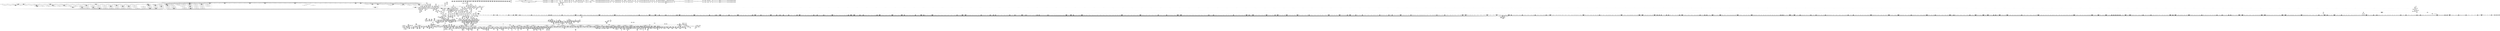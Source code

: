 digraph {
	CE0x597caa0 [shape=record,shape=Mrecord,label="{CE0x597caa0|0:_i16,_4:_i32,_8:_i16,_40:_%struct.super_block*,_:_SCMRE_520,528_|*MultipleSource*|security/apparmor/lsm.c,435|security/apparmor/include/apparmor.h,117|Function::mediated_filesystem&Arg::inode::|*LoadInst*|include/linux/fs.h,1916}"]
	CE0x598c420 [shape=record,shape=Mrecord,label="{CE0x598c420|0:_i16,_4:_i32,_8:_i16,_40:_%struct.super_block*,_:_SCMRE_892,893_}"]
	CE0x59191e0 [shape=record,shape=Mrecord,label="{CE0x59191e0|common_file_perm:tmp31|security/apparmor/lsm.c,434}"]
	CE0x589d570 [shape=record,shape=Mrecord,label="{CE0x589d570|aa_file_perm:profile|Function::aa_file_perm&Arg::profile::|*SummSink*}"]
	CE0x59c2fe0 [shape=record,shape=Mrecord,label="{CE0x59c2fe0|i64_4|*Constant*}"]
	CE0x5895b00 [shape=record,shape=Mrecord,label="{CE0x5895b00|mediated_filesystem:bb|*SummSink*}"]
	CE0x59298d0 [shape=record,shape=Mrecord,label="{CE0x59298d0|0:_i16,_4:_i32,_8:_i16,_40:_%struct.super_block*,_:_SCMRE_344,352_|*MultipleSource*|security/apparmor/lsm.c,435|security/apparmor/include/apparmor.h,117|Function::mediated_filesystem&Arg::inode::|*LoadInst*|include/linux/fs.h,1916}"]
	CE0x58c1760 [shape=record,shape=Mrecord,label="{CE0x58c1760|common_file_perm:f_security|security/apparmor/lsm.c,428|*SummSink*}"]
	CE0x59226f0 [shape=record,shape=Mrecord,label="{CE0x59226f0|0:_i16,_4:_i32,_8:_i16,_40:_%struct.super_block*,_:_SCMRE_245,246_}"]
	CE0x59a6490 [shape=record,shape=Mrecord,label="{CE0x59a6490|80:_i64,_:_CRE_0,8_|*MultipleSource*|security/apparmor/include/apparmor.h,117|*LoadInst*|security/apparmor/include/apparmor.h,117}"]
	CE0x58f2d20 [shape=record,shape=Mrecord,label="{CE0x58f2d20|common_file_perm:conv|security/apparmor/lsm.c,432|*SummSource*}"]
	CE0x59b1160 [shape=record,shape=Mrecord,label="{CE0x59b1160|80:_i64,_:_CRE_1596,1600_|*MultipleSource*|security/apparmor/include/apparmor.h,117|*LoadInst*|security/apparmor/include/apparmor.h,117}"]
	CE0x58cb960 [shape=record,shape=Mrecord,label="{CE0x58cb960|16:_%struct.vfsmount*,_24:_%struct.dentry*,_32:_%struct.inode*,_408:_%struct.cred*,_456:_i8*,_:_CRE_10,11_}"]
	CE0x58b3bc0 [shape=record,shape=Mrecord,label="{CE0x58b3bc0|_call_void_asm_sideeffect_1:_09ud2_0A.pushsection___bug_table,_22a_22_0A2:_09.long_1b_-_2b,_$_0:c_-_2b_0A_09.word_$_1:c_,_0_0A_09.org_2b+$_2:c_0A.popsection_,_i,i,i,_dirflag_,_fpsr_,_flags_(i8*_getelementptr_inbounds_(_36_x_i8_,_36_x_i8_*_.str12,_i32_0,_i32_0),_i32_100,_i64_12)_#2,_!dbg_!15490,_!srcloc_!15493|security/apparmor/include/context.h,100|*SummSource*}"]
	CE0x59acce0 [shape=record,shape=Mrecord,label="{CE0x59acce0|80:_i64,_:_CRE_1323,1324_}"]
	CE0x592e0c0 [shape=record,shape=Mrecord,label="{CE0x592e0c0|0:_i16,_4:_i32,_8:_i16,_40:_%struct.super_block*,_:_SCMRE_504,508_|*MultipleSource*|security/apparmor/lsm.c,435|security/apparmor/include/apparmor.h,117|Function::mediated_filesystem&Arg::inode::|*LoadInst*|include/linux/fs.h,1916}"]
	CE0x598cf10 [shape=record,shape=Mrecord,label="{CE0x598cf10|0:_i16,_4:_i32,_8:_i16,_40:_%struct.super_block*,_:_SCMRE_899,900_}"]
	CE0x5945c60 [shape=record,shape=Mrecord,label="{CE0x5945c60|i64*_getelementptr_inbounds_(_16_x_i64_,_16_x_i64_*___llvm_gcov_ctr46,_i64_0,_i64_1)|*Constant*|*SummSink*}"]
	CE0x5a32700 [shape=record,shape=Mrecord,label="{CE0x5a32700|file_inode17:bb|*SummSource*}"]
	CE0x599d9d0 [shape=record,shape=Mrecord,label="{CE0x599d9d0|80:_i64,_:_CRE_622,623_}"]
	CE0x5937750 [shape=record,shape=Mrecord,label="{CE0x5937750|common_file_perm:error.0|*SummSink*}"]
	CE0x5903f20 [shape=record,shape=Mrecord,label="{CE0x5903f20|0:_i16,_:_CRE_1,2_}"]
	CE0x592ae50 [shape=record,shape=Mrecord,label="{CE0x592ae50|0:_i16,_4:_i32,_8:_i16,_40:_%struct.super_block*,_:_SCMRE_416,424_|*MultipleSource*|security/apparmor/lsm.c,435|security/apparmor/include/apparmor.h,117|Function::mediated_filesystem&Arg::inode::|*LoadInst*|include/linux/fs.h,1916}"]
	CE0x598ab20 [shape=record,shape=Mrecord,label="{CE0x598ab20|0:_i16,_4:_i32,_8:_i16,_40:_%struct.super_block*,_:_SCMRE_876,877_}"]
	CE0x58fc240 [shape=record,shape=Mrecord,label="{CE0x58fc240|i32_11|*Constant*}"]
	CE0x5909620 [shape=record,shape=Mrecord,label="{CE0x5909620|common_file_perm:tmp15|security/apparmor/lsm.c,432}"]
	CE0x59c27c0 [shape=record,shape=Mrecord,label="{CE0x59c27c0|__aa_current_profile:tmp12|security/apparmor/include/context.h,138}"]
	CE0x5955d00 [shape=record,shape=Mrecord,label="{CE0x5955d00|aa_path_perm:request|Function::aa_path_perm&Arg::request::|*SummSource*}"]
	CE0x59ad560 [shape=record,shape=Mrecord,label="{CE0x59ad560|80:_i64,_:_CRE_1331,1332_}"]
	CE0x597e4e0 [shape=record,shape=Mrecord,label="{CE0x597e4e0|0:_i16,_4:_i32,_8:_i16,_40:_%struct.super_block*,_:_SCMRE_559,560_}"]
	CE0x59b4fd0 [shape=record,shape=Mrecord,label="{CE0x59b4fd0|80:_i64,_:_CRE_1668,1669_}"]
	CE0x59ab1d0 [shape=record,shape=Mrecord,label="{CE0x59ab1d0|80:_i64,_:_CRE_1279,1280_}"]
	CE0x58bd5f0 [shape=record,shape=Mrecord,label="{CE0x58bd5f0|i64*_getelementptr_inbounds_(_28_x_i64_,_28_x_i64_*___llvm_gcov_ctr87,_i64_0,_i64_5)|*Constant*|*SummSink*}"]
	CE0x59ad670 [shape=record,shape=Mrecord,label="{CE0x59ad670|80:_i64,_:_CRE_1332,1333_}"]
	CE0x5497cd0 [shape=record,shape=Mrecord,label="{CE0x5497cd0|GLOBAL:__llvm_gcov_ctr98|Global_var:__llvm_gcov_ctr98}"]
	CE0x5937c20 [shape=record,shape=Mrecord,label="{CE0x5937c20|i64*_getelementptr_inbounds_(_28_x_i64_,_28_x_i64_*___llvm_gcov_ctr87,_i64_0,_i64_26)|*Constant*|*SummSink*}"]
	CE0x58ce290 [shape=record,shape=Mrecord,label="{CE0x58ce290|file_inode:tmp|*SummSink*}"]
	CE0x59d61e0 [shape=record,shape=Mrecord,label="{CE0x59d61e0|__aa_current_profile:land.lhs.true2|*SummSink*}"]
	CE0x593fa80 [shape=record,shape=Mrecord,label="{CE0x593fa80|80:_i64,_:_CRE_1856,1864_|*MultipleSource*|security/apparmor/include/apparmor.h,117|*LoadInst*|security/apparmor/include/apparmor.h,117}"]
	CE0x5924ae0 [shape=record,shape=Mrecord,label="{CE0x5924ae0|0:_i16,_4:_i32,_8:_i16,_40:_%struct.super_block*,_:_SCMRE_268,269_}"]
	CE0x5925c10 [shape=record,shape=Mrecord,label="{CE0x5925c10|0:_i16,_4:_i32,_8:_i16,_40:_%struct.super_block*,_:_SCMRE_279,280_}"]
	CE0x5903c80 [shape=record,shape=Mrecord,label="{CE0x5903c80|common_file_perm:allow|security/apparmor/lsm.c,448|*SummSource*}"]
	CE0x5989930 [shape=record,shape=Mrecord,label="{CE0x5989930|0:_i16,_4:_i32,_8:_i16,_40:_%struct.super_block*,_:_SCMRE_865,866_}"]
	CE0x59d7320 [shape=record,shape=Mrecord,label="{CE0x59d7320|i32_138|*Constant*|*SummSink*}"]
	CE0x5884280 [shape=record,shape=Mrecord,label="{CE0x5884280|_ret_i32_%retval.0,_!dbg_!15536|security/apparmor/lsm.c,452}"]
	CE0x59930e0 [shape=record,shape=Mrecord,label="{CE0x59930e0|mediated_filesystem:tmp4|*LoadInst*|security/apparmor/include/apparmor.h,117|*SummSource*}"]
	CE0x5926700 [shape=record,shape=Mrecord,label="{CE0x5926700|0:_i16,_4:_i32,_8:_i16,_40:_%struct.super_block*,_:_SCMRE_286,287_}"]
	CE0x5880520 [shape=record,shape=Mrecord,label="{CE0x5880520|apparmor_file_lock:if.end}"]
	CE0x595bfe0 [shape=record,shape=Mrecord,label="{CE0x595bfe0|i64*_getelementptr_inbounds_(_2_x_i64_,_2_x_i64_*___llvm_gcov_ctr88,_i64_0,_i64_0)|*Constant*}"]
	CE0x5899cc0 [shape=record,shape=Mrecord,label="{CE0x5899cc0|mediated_filesystem:tmp1|*SummSink*}"]
	CE0x59aeaa0 [shape=record,shape=Mrecord,label="{CE0x59aeaa0|80:_i64,_:_CRE_1351,1352_}"]
	CE0x58987e0 [shape=record,shape=Mrecord,label="{CE0x58987e0|__aa_current_profile:tmp2|*SummSink*}"]
	CE0x5916b60 [shape=record,shape=Mrecord,label="{CE0x5916b60|common_file_perm:tmp34|security/apparmor/lsm.c,436|*SummSource*}"]
	CE0x5921160 [shape=record,shape=Mrecord,label="{CE0x5921160|0:_i16,_4:_i32,_8:_i16,_40:_%struct.super_block*,_:_SCMRE_208,210_|*MultipleSource*|security/apparmor/lsm.c,435|security/apparmor/include/apparmor.h,117|Function::mediated_filesystem&Arg::inode::|*LoadInst*|include/linux/fs.h,1916}"]
	CE0x589dbe0 [shape=record,shape=Mrecord,label="{CE0x589dbe0|16:_%struct.vfsmount*,_24:_%struct.dentry*,_32:_%struct.inode*,_408:_%struct.cred*,_456:_i8*,_:_CRE_132,136_|*MultipleSource*|security/apparmor/lsm.c,428|Function::common_file_perm&Arg::file::|Function::apparmor_file_lock&Arg::file::}"]
	CE0x598c740 [shape=record,shape=Mrecord,label="{CE0x598c740|0:_i16,_4:_i32,_8:_i16,_40:_%struct.super_block*,_:_SCMRE_894,895_}"]
	CE0x59d1980 [shape=record,shape=Mrecord,label="{CE0x59d1980|i64*_getelementptr_inbounds_(_11_x_i64_,_11_x_i64_*___llvm_gcov_ctr58,_i64_0,_i64_0)|*Constant*|*SummSource*}"]
	CE0x5943250 [shape=record,shape=Mrecord,label="{CE0x5943250|i64*_getelementptr_inbounds_(_16_x_i64_,_16_x_i64_*___llvm_gcov_ctr46,_i64_0,_i64_9)|*Constant*|*SummSource*}"]
	CE0x58a7140 [shape=record,shape=Mrecord,label="{CE0x58a7140|16:_%struct.vfsmount*,_24:_%struct.dentry*,_32:_%struct.inode*,_408:_%struct.cred*,_456:_i8*,_:_CRE_103,104_}"]
	CE0x58d0cc0 [shape=record,shape=Mrecord,label="{CE0x58d0cc0|44:_i32,_48:_i16,_128:_i8*,_:_SCMRE_104,112_|*MultipleSource*|*LoadInst*|security/apparmor/lsm.c,429|Function::aa_cred_profile&Arg::cred::|security/apparmor/include/context.h,99}"]
	CE0x59caa30 [shape=record,shape=Mrecord,label="{CE0x59caa30|_call_void_lockdep_rcu_suspicious(i8*_getelementptr_inbounds_(_36_x_i8_,_36_x_i8_*_.str12,_i32_0,_i32_0),_i32_138,_i8*_getelementptr_inbounds_(_45_x_i8_,_45_x_i8_*_.str14,_i32_0,_i32_0))_#7,_!dbg_!15483|security/apparmor/include/context.h,138|*SummSink*}"]
	CE0x5999d40 [shape=record,shape=Mrecord,label="{CE0x5999d40|80:_i64,_:_CRE_565,566_}"]
	CE0x59dcb80 [shape=record,shape=Mrecord,label="{CE0x59dcb80|__aa_current_profile:tmp21|security/apparmor/include/context.h,138|*SummSource*}"]
	CE0x59590f0 [shape=record,shape=Mrecord,label="{CE0x59590f0|0:_i16,_4:_i32,_8:_i16,_40:_%struct.super_block*,_:_SCMRE_168,169_}"]
	CE0x58a9550 [shape=record,shape=Mrecord,label="{CE0x58a9550|16:_%struct.vfsmount*,_24:_%struct.dentry*,_32:_%struct.inode*,_408:_%struct.cred*,_456:_i8*,_:_CRE_151,152_}"]
	CE0x58c1da0 [shape=record,shape=Mrecord,label="{CE0x58c1da0|common_file_perm:tmp3|*SummSink*}"]
	CE0x59e38a0 [shape=record,shape=Mrecord,label="{CE0x59e38a0|file_inode17:entry}"]
	CE0x58b2ff0 [shape=record,shape=Mrecord,label="{CE0x58b2ff0|aa_cred_profile:tmp20|security/apparmor/include/context.h,100}"]
	CE0x587fb50 [shape=record,shape=Mrecord,label="{CE0x587fb50|apparmor_file_lock:tmp9|security/apparmor/lsm.c,466|*SummSource*}"]
	CE0x59b50e0 [shape=record,shape=Mrecord,label="{CE0x59b50e0|80:_i64,_:_CRE_1669,1670_}"]
	CE0x597eb20 [shape=record,shape=Mrecord,label="{CE0x597eb20|0:_i16,_4:_i32,_8:_i16,_40:_%struct.super_block*,_:_SCMRE_563,564_}"]
	CE0x590a250 [shape=record,shape=Mrecord,label="{CE0x590a250|i64*_getelementptr_inbounds_(_28_x_i64_,_28_x_i64_*___llvm_gcov_ctr87,_i64_0,_i64_7)|*Constant*|*SummSink*}"]
	CE0x59ae550 [shape=record,shape=Mrecord,label="{CE0x59ae550|80:_i64,_:_CRE_1346,1347_}"]
	CE0x590c400 [shape=record,shape=Mrecord,label="{CE0x590c400|i64*_getelementptr_inbounds_(_28_x_i64_,_28_x_i64_*___llvm_gcov_ctr87,_i64_0,_i64_10)|*Constant*|*SummSource*}"]
	CE0x59cca40 [shape=record,shape=Mrecord,label="{CE0x59cca40|aa_file_perm:uid|security/apparmor/file.c,451}"]
	CE0x58b6570 [shape=record,shape=Mrecord,label="{CE0x58b6570|common_file_perm:tmp21|security/apparmor/lsm.c,432|*SummSink*}"]
	CE0x5a002c0 [shape=record,shape=Mrecord,label="{CE0x5a002c0|aa_path_perm:op|Function::aa_path_perm&Arg::op::}"]
	CE0x58c60a0 [shape=record,shape=Mrecord,label="{CE0x58c60a0|16:_%struct.vfsmount*,_24:_%struct.dentry*,_32:_%struct.inode*,_408:_%struct.cred*,_456:_i8*,_:_CRE_288,292_|*MultipleSource*|security/apparmor/lsm.c,428|Function::common_file_perm&Arg::file::|Function::apparmor_file_lock&Arg::file::}"]
	CE0x5994fa0 [shape=record,shape=Mrecord,label="{CE0x5994fa0|80:_i64,_:_CRE_416,417_}"]
	CE0x598d0a0 [shape=record,shape=Mrecord,label="{CE0x598d0a0|0:_i16,_4:_i32,_8:_i16,_40:_%struct.super_block*,_:_SCMRE_900,901_}"]
	CE0x598e680 [shape=record,shape=Mrecord,label="{CE0x598e680|0:_i16,_4:_i32,_8:_i16,_40:_%struct.super_block*,_:_SCMRE_914,915_}"]
	CE0x593c750 [shape=record,shape=Mrecord,label="{CE0x593c750|80:_i64,_:_CRE_1675,1676_}"]
	CE0x5981230 [shape=record,shape=Mrecord,label="{CE0x5981230|0:_i16,_4:_i32,_8:_i16,_40:_%struct.super_block*,_:_SCMRE_588,589_}"]
	CE0x5497bf0 [shape=record,shape=Mrecord,label="{CE0x5497bf0|apparmor_file_lock:tmp2|security/apparmor/lsm.c,463|*SummSink*}"]
	CE0x591a7d0 [shape=record,shape=Mrecord,label="{CE0x591a7d0|i64_13|*Constant*}"]
	CE0x5896710 [shape=record,shape=Mrecord,label="{CE0x5896710|i64*_getelementptr_inbounds_(_16_x_i64_,_16_x_i64_*___llvm_gcov_ctr46,_i64_0,_i64_14)|*Constant*}"]
	CE0x59151d0 [shape=record,shape=Mrecord,label="{CE0x59151d0|GLOBAL:__aa_current_profile|*Constant*|*SummSource*}"]
	CE0x58fe7b0 [shape=record,shape=Mrecord,label="{CE0x58fe7b0|_ret_%struct.aa_profile*_%tmp34,_!dbg_!15510|security/apparmor/include/context.h,101}"]
	CE0x589e460 [shape=record,shape=Mrecord,label="{CE0x589e460|16:_%struct.vfsmount*,_24:_%struct.dentry*,_32:_%struct.inode*,_408:_%struct.cred*,_456:_i8*,_:_CRE_145,146_}"]
	CE0x5996920 [shape=record,shape=Mrecord,label="{CE0x5996920|80:_i64,_:_CRE_440,441_}"]
	CE0x59c9e80 [shape=record,shape=Mrecord,label="{CE0x59c9e80|i8_1|*Constant*}"]
	CE0x599d150 [shape=record,shape=Mrecord,label="{CE0x599d150|80:_i64,_:_CRE_614,615_}"]
	CE0x58c3bf0 [shape=record,shape=Mrecord,label="{CE0x58c3bf0|mediated_filesystem:i_sb|security/apparmor/include/apparmor.h,117|*SummSink*}"]
	CE0x5898700 [shape=record,shape=Mrecord,label="{CE0x5898700|__aa_current_profile:tmp2}"]
	CE0x59da6f0 [shape=record,shape=Mrecord,label="{CE0x59da6f0|__aa_current_profile:tmp20|security/apparmor/include/context.h,138|*SummSource*}"]
	CE0x5938300 [shape=record,shape=Mrecord,label="{CE0x5938300|common_file_perm:tmp57|security/apparmor/lsm.c,451|*SummSink*}"]
	CE0x5991470 [shape=record,shape=Mrecord,label="{CE0x5991470|0:_i16,_4:_i32,_8:_i16,_40:_%struct.super_block*,_:_SCMRE_976,977_}"]
	CE0x58fb970 [shape=record,shape=Mrecord,label="{CE0x58fb970|common_file_perm:tmp11|security/apparmor/lsm.c,432}"]
	CE0x599b5b0 [shape=record,shape=Mrecord,label="{CE0x599b5b0|80:_i64,_:_CRE_588,589_}"]
	CE0x5880710 [shape=record,shape=Mrecord,label="{CE0x5880710|i32_2|*Constant*|*SummSource*}"]
	CE0x58c6620 [shape=record,shape=Mrecord,label="{CE0x58c6620|16:_%struct.vfsmount*,_24:_%struct.dentry*,_32:_%struct.inode*,_408:_%struct.cred*,_456:_i8*,_:_CRE_304,312_|*MultipleSource*|security/apparmor/lsm.c,428|Function::common_file_perm&Arg::file::|Function::apparmor_file_lock&Arg::file::}"]
	CE0x59f8f90 [shape=record,shape=Mrecord,label="{CE0x59f8f90|i64*_getelementptr_inbounds_(_2_x_i64_,_2_x_i64_*___llvm_gcov_ctr112,_i64_0,_i64_1)|*Constant*|*SummSink*}"]
	CE0x592a8f0 [shape=record,shape=Mrecord,label="{CE0x592a8f0|0:_i16,_4:_i32,_8:_i16,_40:_%struct.super_block*,_:_SCMRE_400,408_|*MultipleSource*|security/apparmor/lsm.c,435|security/apparmor/include/apparmor.h,117|Function::mediated_filesystem&Arg::inode::|*LoadInst*|include/linux/fs.h,1916}"]
	CE0x5893ef0 [shape=record,shape=Mrecord,label="{CE0x5893ef0|apparmor_file_lock:call|security/apparmor/lsm.c,466|*SummSink*}"]
	CE0x5914a40 [shape=record,shape=Mrecord,label="{CE0x5914a40|common_file_perm:tmp35|security/apparmor/lsm.c,436|*SummSource*}"]
	CE0x59c0d00 [shape=record,shape=Mrecord,label="{CE0x59c0d00|aa_file_perm:mode|security/apparmor/file.c,451}"]
	CE0x5925120 [shape=record,shape=Mrecord,label="{CE0x5925120|0:_i16,_4:_i32,_8:_i16,_40:_%struct.super_block*,_:_SCMRE_272,273_}"]
	CE0x598cbf0 [shape=record,shape=Mrecord,label="{CE0x598cbf0|0:_i16,_4:_i32,_8:_i16,_40:_%struct.super_block*,_:_SCMRE_897,898_}"]
	CE0x59942e0 [shape=record,shape=Mrecord,label="{CE0x59942e0|80:_i64,_:_CRE_404,405_}"]
	CE0x5980bf0 [shape=record,shape=Mrecord,label="{CE0x5980bf0|0:_i16,_4:_i32,_8:_i16,_40:_%struct.super_block*,_:_SCMRE_584,585_}"]
	CE0x593cca0 [shape=record,shape=Mrecord,label="{CE0x593cca0|80:_i64,_:_CRE_1680,1681_}"]
	CE0x5900110 [shape=record,shape=Mrecord,label="{CE0x5900110|i64_22|*Constant*}"]
	CE0x59af650 [shape=record,shape=Mrecord,label="{CE0x59af650|80:_i64,_:_CRE_1362,1363_}"]
	CE0x599a180 [shape=record,shape=Mrecord,label="{CE0x599a180|80:_i64,_:_CRE_569,570_}"]
	CE0x594c020 [shape=record,shape=Mrecord,label="{CE0x594c020|GLOBAL:__aa_current_profile.__warned|Global_var:__aa_current_profile.__warned}"]
	CE0x59db8f0 [shape=record,shape=Mrecord,label="{CE0x59db8f0|get_current:entry|*SummSource*}"]
	CE0x5992230 [shape=record,shape=Mrecord,label="{CE0x5992230|0:_i16,_4:_i32,_8:_i16,_40:_%struct.super_block*,_:_SCMRE_984,988_|*MultipleSource*|security/apparmor/lsm.c,435|security/apparmor/include/apparmor.h,117|Function::mediated_filesystem&Arg::inode::|*LoadInst*|include/linux/fs.h,1916}"]
	CE0x589b1a0 [shape=record,shape=Mrecord,label="{CE0x589b1a0|16:_%struct.vfsmount*,_24:_%struct.dentry*,_32:_%struct.inode*,_408:_%struct.cred*,_456:_i8*,_:_CRE_90,91_}"]
	CE0x58ba130 [shape=record,shape=Mrecord,label="{CE0x58ba130|16:_%struct.vfsmount*,_24:_%struct.dentry*,_32:_%struct.inode*,_408:_%struct.cred*,_456:_i8*,_:_CRE_432,436_|*MultipleSource*|security/apparmor/lsm.c,428|Function::common_file_perm&Arg::file::|Function::apparmor_file_lock&Arg::file::}"]
	CE0x597efd0 [shape=record,shape=Mrecord,label="{CE0x597efd0|0:_i16,_4:_i32,_8:_i16,_40:_%struct.super_block*,_:_SCMRE_566,567_}"]
	CE0x5881c70 [shape=record,shape=Mrecord,label="{CE0x5881c70|common_file_perm:entry|*SummSource*}"]
	CE0x5986c20 [shape=record,shape=Mrecord,label="{CE0x5986c20|0:_i16,_4:_i32,_8:_i16,_40:_%struct.super_block*,_:_SCMRE_728,736_|*MultipleSource*|security/apparmor/lsm.c,435|security/apparmor/include/apparmor.h,117|Function::mediated_filesystem&Arg::inode::|*LoadInst*|include/linux/fs.h,1916}"]
	CE0x59d41e0 [shape=record,shape=Mrecord,label="{CE0x59d41e0|i64*_getelementptr_inbounds_(_2_x_i64_,_2_x_i64_*___llvm_gcov_ctr2919,_i64_0,_i64_0)|*Constant*|*SummSource*}"]
	CE0x5954670 [shape=record,shape=Mrecord,label="{CE0x5954670|aa_cred_profile:tmp27|security/apparmor/include/context.h,100|*SummSink*}"]
	CE0x59ac680 [shape=record,shape=Mrecord,label="{CE0x59ac680|80:_i64,_:_CRE_1317,1318_}"]
	CE0x5922ba0 [shape=record,shape=Mrecord,label="{CE0x5922ba0|0:_i16,_4:_i32,_8:_i16,_40:_%struct.super_block*,_:_SCMRE_248,249_}"]
	CE0x58b5a60 [shape=record,shape=Mrecord,label="{CE0x58b5a60|i8*_getelementptr_inbounds_(_24_x_i8_,_24_x_i8_*_.str8,_i32_0,_i32_0)|*Constant*|*SummSource*}"]
	CE0x58ed540 [shape=record,shape=Mrecord,label="{CE0x58ed540|0:_i16,_4:_i32,_8:_i16,_40:_%struct.super_block*,_:_SCMRE_48,56_|*MultipleSource*|security/apparmor/lsm.c,435|security/apparmor/include/apparmor.h,117|Function::mediated_filesystem&Arg::inode::|*LoadInst*|include/linux/fs.h,1916}"]
	CE0x587f540 [shape=record,shape=Mrecord,label="{CE0x587f540|i32_1|*Constant*|*SummSink*}"]
	CE0x59467d0 [shape=record,shape=Mrecord,label="{CE0x59467d0|file_inode17:tmp1}"]
	CE0x58ebfe0 [shape=record,shape=Mrecord,label="{CE0x58ebfe0|aa_cred_profile:tmp3|*SummSource*}"]
	CE0x59dad50 [shape=record,shape=Mrecord,label="{CE0x59dad50|__aa_current_profile:call3|security/apparmor/include/context.h,138|*SummSource*}"]
	CE0x5a30d30 [shape=record,shape=Mrecord,label="{CE0x5a30d30|aa_cred_profile:tmp34|security/apparmor/include/context.h,101}"]
	CE0x5991f10 [shape=record,shape=Mrecord,label="{CE0x5991f10|0:_i16,_4:_i32,_8:_i16,_40:_%struct.super_block*,_:_SCMRE_982,983_}"]
	CE0x59a5b70 [shape=record,shape=Mrecord,label="{CE0x59a5b70|80:_i64,_:_CRE_352,360_|*MultipleSource*|security/apparmor/include/apparmor.h,117|*LoadInst*|security/apparmor/include/apparmor.h,117}"]
	CE0x58eed30 [shape=record,shape=Mrecord,label="{CE0x58eed30|i64*_getelementptr_inbounds_(_11_x_i64_,_11_x_i64_*___llvm_gcov_ctr58,_i64_0,_i64_1)|*Constant*|*SummSink*}"]
	CE0x59a51c0 [shape=record,shape=Mrecord,label="{CE0x59a51c0|80:_i64,_:_CRE_312,320_|*MultipleSource*|security/apparmor/include/apparmor.h,117|*LoadInst*|security/apparmor/include/apparmor.h,117}"]
	CE0x59a5980 [shape=record,shape=Mrecord,label="{CE0x59a5980|80:_i64,_:_CRE_344,352_|*MultipleSource*|security/apparmor/include/apparmor.h,117|*LoadInst*|security/apparmor/include/apparmor.h,117}"]
	CE0x58ee690 [shape=record,shape=Mrecord,label="{CE0x58ee690|aa_cred_profile:tobool1|security/apparmor/include/context.h,100}"]
	CE0x5a31d70 [shape=record,shape=Mrecord,label="{CE0x5a31d70|aa_cred_profile:tmp6|security/apparmor/include/context.h,100}"]
	CE0x58adca0 [shape=record,shape=Mrecord,label="{CE0x58adca0|16:_%struct.vfsmount*,_24:_%struct.dentry*,_32:_%struct.inode*,_408:_%struct.cred*,_456:_i8*,_:_CRE_203,204_}"]
	CE0x58c7710 [shape=record,shape=Mrecord,label="{CE0x58c7710|16:_%struct.vfsmount*,_24:_%struct.dentry*,_32:_%struct.inode*,_408:_%struct.cred*,_456:_i8*,_:_CRE_184,185_}"]
	CE0x59ab2e0 [shape=record,shape=Mrecord,label="{CE0x59ab2e0|80:_i64,_:_CRE_1280,1288_|*MultipleSource*|security/apparmor/include/apparmor.h,117|*LoadInst*|security/apparmor/include/apparmor.h,117}"]
	CE0x59fd0e0 [shape=record,shape=Mrecord,label="{CE0x59fd0e0|_call_void_mcount()_#2|*SummSource*}"]
	CE0x59bdc70 [shape=record,shape=Mrecord,label="{CE0x59bdc70|80:_i64,_:_CRE_1904,1920_|*MultipleSource*|security/apparmor/include/apparmor.h,117|*LoadInst*|security/apparmor/include/apparmor.h,117}"]
	CE0x591f540 [shape=record,shape=Mrecord,label="{CE0x591f540|0:_i16,_4:_i32,_8:_i16,_40:_%struct.super_block*,_:_SCMRE_190,191_}"]
	CE0x58fc4d0 [shape=record,shape=Mrecord,label="{CE0x58fc4d0|%struct.aa_profile*_null|*Constant*}"]
	CE0x5901ab0 [shape=record,shape=Mrecord,label="{CE0x5901ab0|i64_22|*Constant*|*SummSource*}"]
	CE0x58a9e50 [shape=record,shape=Mrecord,label="{CE0x58a9e50|16:_%struct.vfsmount*,_24:_%struct.dentry*,_32:_%struct.inode*,_408:_%struct.cred*,_456:_i8*,_:_CRE_112,113_}"]
	CE0x594bba0 [shape=record,shape=Mrecord,label="{CE0x594bba0|0:_i16,_4:_i32,_8:_i16,_40:_%struct.super_block*,_:_SCMRE_2,4_|*MultipleSource*|security/apparmor/lsm.c,435|security/apparmor/include/apparmor.h,117|Function::mediated_filesystem&Arg::inode::|*LoadInst*|include/linux/fs.h,1916}"]
	CE0x59062b0 [shape=record,shape=Mrecord,label="{CE0x59062b0|i64_24|*Constant*|*SummSource*}"]
	CE0x59af980 [shape=record,shape=Mrecord,label="{CE0x59af980|80:_i64,_:_CRE_1365,1366_}"]
	CE0x5957a10 [shape=record,shape=Mrecord,label="{CE0x5957a10|i64*_getelementptr_inbounds_(_16_x_i64_,_16_x_i64_*___llvm_gcov_ctr46,_i64_0,_i64_15)|*Constant*|*SummSource*}"]
	CE0x59dd730 [shape=record,shape=Mrecord,label="{CE0x59dd730|aa_cred_profile:entry}"]
	CE0x592f250 [shape=record,shape=Mrecord,label="{CE0x592f250|i64*_getelementptr_inbounds_(_28_x_i64_,_28_x_i64_*___llvm_gcov_ctr87,_i64_0,_i64_25)|*Constant*|*SummSource*}"]
	CE0x58c6ce0 [shape=record,shape=Mrecord,label="{CE0x58c6ce0|i64*_getelementptr_inbounds_(_28_x_i64_,_28_x_i64_*___llvm_gcov_ctr87,_i64_0,_i64_0)|*Constant*|*SummSink*}"]
	CE0x5945ab0 [shape=record,shape=Mrecord,label="{CE0x5945ab0|aa_cred_profile:tmp1|*SummSink*}"]
	CE0x5955ec0 [shape=record,shape=Mrecord,label="{CE0x5955ec0|aa_path_perm:request|Function::aa_path_perm&Arg::request::|*SummSink*}"]
	CE0x59908e0 [shape=record,shape=Mrecord,label="{CE0x59908e0|0:_i16,_4:_i32,_8:_i16,_40:_%struct.super_block*,_:_SCMRE_936,944_|*MultipleSource*|security/apparmor/lsm.c,435|security/apparmor/include/apparmor.h,117|Function::mediated_filesystem&Arg::inode::|*LoadInst*|include/linux/fs.h,1916}"]
	CE0x59a6dd0 [shape=record,shape=Mrecord,label="{CE0x59a6dd0|80:_i64,_:_CRE_1215,1216_}"]
	CE0x59ab940 [shape=record,shape=Mrecord,label="{CE0x59ab940|80:_i64,_:_CRE_1305,1306_}"]
	CE0x59816e0 [shape=record,shape=Mrecord,label="{CE0x59816e0|0:_i16,_4:_i32,_8:_i16,_40:_%struct.super_block*,_:_SCMRE_591,592_}"]
	CE0x5943930 [shape=record,shape=Mrecord,label="{CE0x5943930|aa_cred_profile:tmp23|security/apparmor/include/context.h,100}"]
	CE0x5a308f0 [shape=record,shape=Mrecord,label="{CE0x5a308f0|i32_0|*Constant*}"]
	CE0x59ca540 [shape=record,shape=Mrecord,label="{CE0x59ca540|i32_138|*Constant*}"]
	CE0x58fd930 [shape=record,shape=Mrecord,label="{CE0x58fd930|GLOBAL:aa_cred_profile|*Constant*}"]
	CE0x59d7f30 [shape=record,shape=Mrecord,label="{CE0x59d7f30|__aa_current_profile:tmp18|security/apparmor/include/context.h,138}"]
	CE0x59e0d00 [shape=record,shape=Mrecord,label="{CE0x59e0d00|i32_4|*Constant*|*SummSink*}"]
	CE0x58af970 [shape=record,shape=Mrecord,label="{CE0x58af970|16:_%struct.vfsmount*,_24:_%struct.dentry*,_32:_%struct.inode*,_408:_%struct.cred*,_456:_i8*,_:_CRE_224,232_|*MultipleSource*|security/apparmor/lsm.c,428|Function::common_file_perm&Arg::file::|Function::apparmor_file_lock&Arg::file::}"]
	CE0x5920670 [shape=record,shape=Mrecord,label="{CE0x5920670|0:_i16,_4:_i32,_8:_i16,_40:_%struct.super_block*,_:_SCMRE_201,202_}"]
	CE0x590af30 [shape=record,shape=Mrecord,label="{CE0x590af30|common_file_perm:tmp18|security/apparmor/lsm.c,432|*SummSink*}"]
	CE0x587d0e0 [shape=record,shape=Mrecord,label="{CE0x587d0e0|apparmor_file_lock:tmp3|security/apparmor/lsm.c,463|*SummSink*}"]
	CE0x5937a20 [shape=record,shape=Mrecord,label="{CE0x5937a20|i64*_getelementptr_inbounds_(_28_x_i64_,_28_x_i64_*___llvm_gcov_ctr87,_i64_0,_i64_26)|*Constant*|*SummSource*}"]
	CE0x591a3d0 [shape=record,shape=Mrecord,label="{CE0x591a3d0|mediated_filesystem:entry|*SummSource*}"]
	CE0x59f93f0 [shape=record,shape=Mrecord,label="{CE0x59f93f0|_call_void_mcount()_#2}"]
	CE0x587b7a0 [shape=record,shape=Mrecord,label="{CE0x587b7a0|apparmor_file_lock:mask.0}"]
	CE0x59e2ad0 [shape=record,shape=Mrecord,label="{CE0x59e2ad0|aa_cred_profile:tmp31|security/apparmor/include/context.h,100}"]
	CE0x59ac460 [shape=record,shape=Mrecord,label="{CE0x59ac460|80:_i64,_:_CRE_1315,1316_}"]
	CE0x5902580 [shape=record,shape=Mrecord,label="{CE0x5902580|0:_i16,_:_CRE_0,1_}"]
	CE0x546a8b0 [shape=record,shape=Mrecord,label="{CE0x546a8b0|i64_0|*Constant*}"]
	CE0x59983b0 [shape=record,shape=Mrecord,label="{CE0x59983b0|80:_i64,_:_CRE_472,480_|*MultipleSource*|security/apparmor/include/apparmor.h,117|*LoadInst*|security/apparmor/include/apparmor.h,117}"]
	CE0x5896bb0 [shape=record,shape=Mrecord,label="{CE0x5896bb0|aa_cred_profile:tmp4|*LoadInst*|security/apparmor/include/context.h,99}"]
	CE0x5920fd0 [shape=record,shape=Mrecord,label="{CE0x5920fd0|0:_i16,_4:_i32,_8:_i16,_40:_%struct.super_block*,_:_SCMRE_207,208_}"]
	CE0x59a6ee0 [shape=record,shape=Mrecord,label="{CE0x59a6ee0|80:_i64,_:_CRE_1216,1217_}"]
	CE0x599e030 [shape=record,shape=Mrecord,label="{CE0x599e030|80:_i64,_:_CRE_628,629_}"]
	CE0x593e340 [shape=record,shape=Mrecord,label="{CE0x593e340|80:_i64,_:_CRE_1760,1764_|*MultipleSource*|security/apparmor/include/apparmor.h,117|*LoadInst*|security/apparmor/include/apparmor.h,117}"]
	CE0x59cea40 [shape=record,shape=Mrecord,label="{CE0x59cea40|__aa_current_profile:bb|*SummSink*}"]
	CE0x58fa940 [shape=record,shape=Mrecord,label="{CE0x58fa940|common_file_perm:tmp9|security/apparmor/lsm.c,432|*SummSource*}"]
	CE0x5924630 [shape=record,shape=Mrecord,label="{CE0x5924630|0:_i16,_4:_i32,_8:_i16,_40:_%struct.super_block*,_:_SCMRE_265,266_}"]
	CE0x58fe400 [shape=record,shape=Mrecord,label="{CE0x58fe400|aa_cred_profile:cred|Function::aa_cred_profile&Arg::cred::|*SummSink*}"]
	CE0x599c160 [shape=record,shape=Mrecord,label="{CE0x599c160|80:_i64,_:_CRE_599,600_}"]
	CE0x5954550 [shape=record,shape=Mrecord,label="{CE0x5954550|aa_cred_profile:tmp27|security/apparmor/include/context.h,100|*SummSource*}"]
	CE0x593cec0 [shape=record,shape=Mrecord,label="{CE0x593cec0|80:_i64,_:_CRE_1682,1683_}"]
	CE0x5927060 [shape=record,shape=Mrecord,label="{CE0x5927060|0:_i16,_4:_i32,_8:_i16,_40:_%struct.super_block*,_:_SCMRE_292,293_}"]
	CE0x593a470 [shape=record,shape=Mrecord,label="{CE0x593a470|aa_cred_profile:security|security/apparmor/include/context.h,99|*SummSource*}"]
	CE0x59d7cd0 [shape=record,shape=Mrecord,label="{CE0x59d7cd0|__aa_current_profile:tmp17|security/apparmor/include/context.h,138|*SummSource*}"]
	CE0x58f5a10 [shape=record,shape=Mrecord,label="{CE0x58f5a10|common_file_perm:tmp14|security/apparmor/lsm.c,432}"]
	CE0x58d1700 [shape=record,shape=Mrecord,label="{CE0x58d1700|16:_%struct.vfsmount*,_24:_%struct.dentry*,_32:_%struct.inode*,_408:_%struct.cred*,_456:_i8*,_:_CRE_157,158_}"]
	CE0x58cd350 [shape=record,shape=Mrecord,label="{CE0x58cd350|__aa_current_profile:tmp4|security/apparmor/include/context.h,138|*SummSource*}"]
	CE0x58f4f90 [shape=record,shape=Mrecord,label="{CE0x58f4f90|_call_void_mcount()_#2}"]
	CE0x5897890 [shape=record,shape=Mrecord,label="{CE0x5897890|0:_i16,_4:_i32,_8:_i16,_40:_%struct.super_block*,_:_SCMRE_147,148_}"]
	CE0x59c7fc0 [shape=record,shape=Mrecord,label="{CE0x59c7fc0|aa_cred_profile:lor.rhs}"]
	CE0x59b0200 [shape=record,shape=Mrecord,label="{CE0x59b0200|80:_i64,_:_CRE_1373,1374_}"]
	CE0x58b6eb0 [shape=record,shape=Mrecord,label="{CE0x58b6eb0|i64*_getelementptr_inbounds_(_28_x_i64_,_28_x_i64_*___llvm_gcov_ctr87,_i64_0,_i64_11)|*Constant*|*SummSink*}"]
	CE0x59c5e30 [shape=record,shape=Mrecord,label="{CE0x59c5e30|__aa_current_profile:tmp5|security/apparmor/include/context.h,138|*SummSource*}"]
	CE0x598a800 [shape=record,shape=Mrecord,label="{CE0x598a800|0:_i16,_4:_i32,_8:_i16,_40:_%struct.super_block*,_:_SCMRE_874,875_}"]
	CE0x5991210 [shape=record,shape=Mrecord,label="{CE0x5991210|0:_i16,_4:_i32,_8:_i16,_40:_%struct.super_block*,_:_SCMRE_968,976_|*MultipleSource*|security/apparmor/lsm.c,435|security/apparmor/include/apparmor.h,117|Function::mediated_filesystem&Arg::inode::|*LoadInst*|include/linux/fs.h,1916}"]
	CE0x593f6a0 [shape=record,shape=Mrecord,label="{CE0x593f6a0|80:_i64,_:_CRE_1840,1848_|*MultipleSource*|security/apparmor/include/apparmor.h,117|*LoadInst*|security/apparmor/include/apparmor.h,117}"]
	CE0x5933810 [shape=record,shape=Mrecord,label="{CE0x5933810|%struct.task_struct*_(%struct.task_struct**)*_asm_movq_%gs:$_1:P_,$0_,_r,im,_dirflag_,_fpsr_,_flags_|*SummSink*}"]
	CE0x5985900 [shape=record,shape=Mrecord,label="{CE0x5985900|0:_i16,_4:_i32,_8:_i16,_40:_%struct.super_block*,_:_SCMRE_672,680_|*MultipleSource*|security/apparmor/lsm.c,435|security/apparmor/include/apparmor.h,117|Function::mediated_filesystem&Arg::inode::|*LoadInst*|include/linux/fs.h,1916}"]
	CE0x58a8dd0 [shape=record,shape=Mrecord,label="{CE0x58a8dd0|16:_%struct.vfsmount*,_24:_%struct.dentry*,_32:_%struct.inode*,_408:_%struct.cred*,_456:_i8*,_:_CRE_146,147_}"]
	CE0x598a4e0 [shape=record,shape=Mrecord,label="{CE0x598a4e0|0:_i16,_4:_i32,_8:_i16,_40:_%struct.super_block*,_:_SCMRE_872,873_}"]
	CE0x599ac20 [shape=record,shape=Mrecord,label="{CE0x599ac20|80:_i64,_:_CRE_579,580_}"]
	CE0x59a80f0 [shape=record,shape=Mrecord,label="{CE0x59a80f0|80:_i64,_:_CRE_1233,1234_}"]
	CE0x595b140 [shape=record,shape=Mrecord,label="{CE0x595b140|aa_cred_profile:tmp34|security/apparmor/include/context.h,101}"]
	CE0x58996d0 [shape=record,shape=Mrecord,label="{CE0x58996d0|0:_i16,_4:_i32,_8:_i16,_40:_%struct.super_block*,_:_SCMRE_146,147_}"]
	CE0x59ab0c0 [shape=record,shape=Mrecord,label="{CE0x59ab0c0|80:_i64,_:_CRE_1278,1279_}"]
	CE0x59e24c0 [shape=record,shape=Mrecord,label="{CE0x59e24c0|i8*_getelementptr_inbounds_(_36_x_i8_,_36_x_i8_*_.str12,_i32_0,_i32_0)|*Constant*}"]
	CE0x592a390 [shape=record,shape=Mrecord,label="{CE0x592a390|0:_i16,_4:_i32,_8:_i16,_40:_%struct.super_block*,_:_SCMRE_384,388_|*MultipleSource*|security/apparmor/lsm.c,435|security/apparmor/include/apparmor.h,117|Function::mediated_filesystem&Arg::inode::|*LoadInst*|include/linux/fs.h,1916}"]
	CE0x59b3430 [shape=record,shape=Mrecord,label="{CE0x59b3430|80:_i64,_:_CRE_1642,1643_}"]
	CE0x588f0d0 [shape=record,shape=Mrecord,label="{CE0x588f0d0|16:_%struct.vfsmount*,_24:_%struct.dentry*,_32:_%struct.inode*,_408:_%struct.cred*,_456:_i8*,_:_CRE_191,192_}"]
	CE0x594ae90 [shape=record,shape=Mrecord,label="{CE0x594ae90|aa_cred_profile:tmp11|security/apparmor/include/context.h,100|*SummSource*}"]
	CE0x59370c0 [shape=record,shape=Mrecord,label="{CE0x59370c0|_ret_i32_%call2,_!dbg_!15480|security/apparmor/file.c,456|*SummSource*}"]
	CE0x59f2c60 [shape=record,shape=Mrecord,label="{CE0x59f2c60|aa_cred_profile:conv|security/apparmor/include/context.h,100}"]
	CE0x5996810 [shape=record,shape=Mrecord,label="{CE0x5996810|80:_i64,_:_CRE_439,440_}"]
	CE0x598bf70 [shape=record,shape=Mrecord,label="{CE0x598bf70|0:_i16,_4:_i32,_8:_i16,_40:_%struct.super_block*,_:_SCMRE_889,890_}"]
	CE0x5993ea0 [shape=record,shape=Mrecord,label="{CE0x5993ea0|80:_i64,_:_CRE_400,401_}"]
	CE0x5928000 [shape=record,shape=Mrecord,label="{CE0x5928000|0:_i16,_4:_i32,_8:_i16,_40:_%struct.super_block*,_:_SCMRE_302,303_}"]
	CE0x590fbe0 [shape=record,shape=Mrecord,label="{CE0x590fbe0|aa_cred_profile:tmp19|security/apparmor/include/context.h,100}"]
	CE0x595be60 [shape=record,shape=Mrecord,label="{CE0x595be60|file_inode:bb|*SummSink*}"]
	CE0x58a4d30 [shape=record,shape=Mrecord,label="{CE0x58a4d30|common_file_perm:if.end28}"]
	CE0x59fca20 [shape=record,shape=Mrecord,label="{CE0x59fca20|i64*_getelementptr_inbounds_(_2_x_i64_,_2_x_i64_*___llvm_gcov_ctr112,_i64_0,_i64_1)|*Constant*|*SummSource*}"]
	CE0x59a1f40 [shape=record,shape=Mrecord,label="{CE0x59a1f40|80:_i64,_:_CRE_104,112_|*MultipleSource*|security/apparmor/include/apparmor.h,117|*LoadInst*|security/apparmor/include/apparmor.h,117}"]
	CE0x59a9eb0 [shape=record,shape=Mrecord,label="{CE0x59a9eb0|80:_i64,_:_CRE_1261,1262_}"]
	CE0x598afd0 [shape=record,shape=Mrecord,label="{CE0x598afd0|0:_i16,_4:_i32,_8:_i16,_40:_%struct.super_block*,_:_SCMRE_879,880_}"]
	CE0x58a7a40 [shape=record,shape=Mrecord,label="{CE0x58a7a40|16:_%struct.vfsmount*,_24:_%struct.dentry*,_32:_%struct.inode*,_408:_%struct.cred*,_456:_i8*,_:_CRE_195,196_}"]
	CE0x58ad640 [shape=record,shape=Mrecord,label="{CE0x58ad640|16:_%struct.vfsmount*,_24:_%struct.dentry*,_32:_%struct.inode*,_408:_%struct.cred*,_456:_i8*,_:_CRE_63,64_}"]
	CE0x58a3670 [shape=record,shape=Mrecord,label="{CE0x58a3670|16:_%struct.vfsmount*,_24:_%struct.dentry*,_32:_%struct.inode*,_408:_%struct.cred*,_456:_i8*,_:_CRE_328,336_|*MultipleSource*|security/apparmor/lsm.c,428|Function::common_file_perm&Arg::file::|Function::apparmor_file_lock&Arg::file::}"]
	CE0x5997b30 [shape=record,shape=Mrecord,label="{CE0x5997b30|80:_i64,_:_CRE_457,458_}"]
	CE0x58b7b90 [shape=record,shape=Mrecord,label="{CE0x58b7b90|common_file_perm:tmp24|security/apparmor/lsm.c,432|*SummSink*}"]
	CE0x5913a10 [shape=record,shape=Mrecord,label="{CE0x5913a10|common_file_perm:tmp25|security/apparmor/lsm.c,434|*SummSink*}"]
	"CONST[source:1(input),value:2(dynamic)][purpose:{operation}][SrcIdx:5]"
	CE0x5910df0 [shape=record,shape=Mrecord,label="{CE0x5910df0|common_file_perm:tmp28|security/apparmor/lsm.c,434}"]
	CE0x58c7270 [shape=record,shape=Mrecord,label="{CE0x58c7270|file_inode:f_inode|include/linux/fs.h,1916|*SummSource*}"]
	CE0x58ad800 [shape=record,shape=Mrecord,label="{CE0x58ad800|16:_%struct.vfsmount*,_24:_%struct.dentry*,_32:_%struct.inode*,_408:_%struct.cred*,_456:_i8*,_:_CRE_64,65_}"]
	CE0x58aed50 [shape=record,shape=Mrecord,label="{CE0x58aed50|_call_void_mcount()_#2|*SummSink*}"]
	CE0x59123f0 [shape=record,shape=Mrecord,label="{CE0x59123f0|common_file_perm:call11|security/apparmor/lsm.c,435|*SummSource*}"]
	CE0x59c3440 [shape=record,shape=Mrecord,label="{CE0x59c3440|GLOBAL:file_inode17|*Constant*|*SummSource*}"]
	CE0x58f8460 [shape=record,shape=Mrecord,label="{CE0x58f8460|i64_3|*Constant*|*SummSource*}"]
	CE0x59dc570 [shape=record,shape=Mrecord,label="{CE0x59dc570|__aa_current_profile:cred|security/apparmor/include/context.h,138|*SummSource*}"]
	CE0x589f7c0 [shape=record,shape=Mrecord,label="{CE0x589f7c0|16:_%struct.vfsmount*,_24:_%struct.dentry*,_32:_%struct.inode*,_408:_%struct.cred*,_456:_i8*,_:_CRE_82,83_}"]
	CE0x595a830 [shape=record,shape=Mrecord,label="{CE0x595a830|aa_cred_profile:tmp33|security/apparmor/include/context.h,101|*SummSource*}"]
	CE0x5920350 [shape=record,shape=Mrecord,label="{CE0x5920350|0:_i16,_4:_i32,_8:_i16,_40:_%struct.super_block*,_:_SCMRE_199,200_}"]
	CE0x5379800 [shape=record,shape=Mrecord,label="{CE0x5379800|apparmor_file_lock:tmp5|security/apparmor/lsm.c,463|*SummSink*}"]
	CE0x5880860 [shape=record,shape=Mrecord,label="{CE0x5880860|_call_void_mcount()_#2|*SummSource*}"]
	CE0x599bb00 [shape=record,shape=Mrecord,label="{CE0x599bb00|80:_i64,_:_CRE_593,594_}"]
	CE0x59afcb0 [shape=record,shape=Mrecord,label="{CE0x59afcb0|80:_i64,_:_CRE_1368,1369_}"]
	CE0x58c3270 [shape=record,shape=Mrecord,label="{CE0x58c3270|44:_i32,_48:_i16,_128:_i8*,_:_SCMRE_16,20_|*MultipleSource*|*LoadInst*|security/apparmor/lsm.c,429|Function::aa_cred_profile&Arg::cred::|security/apparmor/include/context.h,99}"]
	CE0x599d260 [shape=record,shape=Mrecord,label="{CE0x599d260|80:_i64,_:_CRE_615,616_}"]
	CE0x593eee0 [shape=record,shape=Mrecord,label="{CE0x593eee0|80:_i64,_:_CRE_1808,1816_|*MultipleSource*|security/apparmor/include/apparmor.h,117|*LoadInst*|security/apparmor/include/apparmor.h,117}"]
	CE0x5981870 [shape=record,shape=Mrecord,label="{CE0x5981870|0:_i16,_4:_i32,_8:_i16,_40:_%struct.super_block*,_:_SCMRE_592,593_}"]
	CE0x59d48d0 [shape=record,shape=Mrecord,label="{CE0x59d48d0|__aa_current_profile:tmp3|*SummSource*}"]
	CE0x59dcd00 [shape=record,shape=Mrecord,label="{CE0x59dcd00|__aa_current_profile:call4|security/apparmor/include/context.h,138}"]
	CE0x59b0640 [shape=record,shape=Mrecord,label="{CE0x59b0640|80:_i64,_:_CRE_1384,1392_|*MultipleSource*|security/apparmor/include/apparmor.h,117|*LoadInst*|security/apparmor/include/apparmor.h,117}"]
	CE0x59e3b20 [shape=record,shape=Mrecord,label="{CE0x59e3b20|file_inode17:f|Function::file_inode17&Arg::f::}"]
	CE0x5892d50 [shape=record,shape=Mrecord,label="{CE0x5892d50|i64*_getelementptr_inbounds_(_11_x_i64_,_11_x_i64_*___llvm_gcov_ctr58,_i64_0,_i64_10)|*Constant*|*SummSink*}"]
	CE0x5904bc0 [shape=record,shape=Mrecord,label="{CE0x5904bc0|common_file_perm:conv24|security/apparmor/lsm.c,448}"]
	CE0x59943f0 [shape=record,shape=Mrecord,label="{CE0x59943f0|80:_i64,_:_CRE_405,406_}"]
	CE0x5917e20 [shape=record,shape=Mrecord,label="{CE0x5917e20|mediated_filesystem:inode|Function::mediated_filesystem&Arg::inode::|*SummSink*}"]
	CE0x590ff20 [shape=record,shape=Mrecord,label="{CE0x590ff20|aa_cred_profile:tmp19|security/apparmor/include/context.h,100|*SummSink*}"]
	CE0x59cc620 [shape=record,shape=Mrecord,label="{CE0x59cc620|__aa_current_profile:tmp12|security/apparmor/include/context.h,138|*SummSink*}"]
	CE0x5900cf0 [shape=record,shape=Mrecord,label="{CE0x5900cf0|common_file_perm:tmp44|security/apparmor/lsm.c,447|*SummSource*}"]
	CE0x5933590 [shape=record,shape=Mrecord,label="{CE0x5933590|%struct.task_struct*_(%struct.task_struct**)*_asm_movq_%gs:$_1:P_,$0_,_r,im,_dirflag_,_fpsr_,_flags_}"]
	CE0x5897d40 [shape=record,shape=Mrecord,label="{CE0x5897d40|0:_i16,_4:_i32,_8:_i16,_40:_%struct.super_block*,_:_SCMRE_150,151_}"]
	CE0x5a00070 [shape=record,shape=Mrecord,label="{CE0x5a00070|aa_path_perm:entry}"]
	CE0x53799e0 [shape=record,shape=Mrecord,label="{CE0x53799e0|apparmor_file_lock:cmp|security/apparmor/lsm.c,463}"]
	CE0x59a4fd0 [shape=record,shape=Mrecord,label="{CE0x59a4fd0|80:_i64,_:_CRE_304,312_|*MultipleSource*|security/apparmor/include/apparmor.h,117|*LoadInst*|security/apparmor/include/apparmor.h,117}"]
	CE0x5908500 [shape=record,shape=Mrecord,label="{CE0x5908500|aa_cred_profile:tmp15|security/apparmor/include/context.h,100}"]
	CE0x591cca0 [shape=record,shape=Mrecord,label="{CE0x591cca0|common_file_perm:tmp38|security/apparmor/lsm.c,447|*SummSource*}"]
	CE0x59ccdd0 [shape=record,shape=Mrecord,label="{CE0x59ccdd0|__aa_current_profile:tmp1|*SummSource*}"]
	CE0x59bee10 [shape=record,shape=Mrecord,label="{CE0x59bee10|80:_i64,_:_CRE_2268,2304_|*MultipleSource*|security/apparmor/include/apparmor.h,117|*LoadInst*|security/apparmor/include/apparmor.h,117}"]
	CE0x59a6720 [shape=record,shape=Mrecord,label="{CE0x59a6720|80:_i64,_:_CRE_1209,1210_}"]
	CE0x5940510 [shape=record,shape=Mrecord,label="{CE0x5940510|80:_i64,_:_CRE_1877,1878_}"]
	CE0x598f170 [shape=record,shape=Mrecord,label="{CE0x598f170|0:_i16,_4:_i32,_8:_i16,_40:_%struct.super_block*,_:_SCMRE_921,922_}"]
	CE0x58f2bb0 [shape=record,shape=Mrecord,label="{CE0x58f2bb0|common_file_perm:lnot.ext|security/apparmor/lsm.c,432|*SummSink*}"]
	CE0x5929590 [shape=record,shape=Mrecord,label="{CE0x5929590|0:_i16,_4:_i32,_8:_i16,_40:_%struct.super_block*,_:_SCMRE_336,344_|*MultipleSource*|security/apparmor/lsm.c,435|security/apparmor/include/apparmor.h,117|Function::mediated_filesystem&Arg::inode::|*LoadInst*|include/linux/fs.h,1916}"]
	CE0x5984d90 [shape=record,shape=Mrecord,label="{CE0x5984d90|0:_i16,_4:_i32,_8:_i16,_40:_%struct.super_block*,_:_SCMRE_640,648_|*MultipleSource*|security/apparmor/lsm.c,435|security/apparmor/include/apparmor.h,117|Function::mediated_filesystem&Arg::inode::|*LoadInst*|include/linux/fs.h,1916}"]
	CE0x5948650 [shape=record,shape=Mrecord,label="{CE0x5948650|aa_cred_profile:tmp14|security/apparmor/include/context.h,100|*SummSink*}"]
	CE0x58e8370 [shape=record,shape=Mrecord,label="{CE0x58e8370|mediated_filesystem:tmp1}"]
	CE0x59b3980 [shape=record,shape=Mrecord,label="{CE0x59b3980|80:_i64,_:_CRE_1647,1648_}"]
	CE0x587c370 [shape=record,shape=Mrecord,label="{CE0x587c370|i64*_getelementptr_inbounds_(_5_x_i64_,_5_x_i64_*___llvm_gcov_ctr98,_i64_0,_i64_0)|*Constant*|*SummSink*}"]
	CE0x591cc30 [shape=record,shape=Mrecord,label="{CE0x591cc30|common_file_perm:tmp38|security/apparmor/lsm.c,447}"]
	CE0x58ee320 [shape=record,shape=Mrecord,label="{CE0x58ee320|0:_i16,_4:_i32,_8:_i16,_40:_%struct.super_block*,_:_SCMRE_136,137_}"]
	CE0x598a990 [shape=record,shape=Mrecord,label="{CE0x598a990|0:_i16,_4:_i32,_8:_i16,_40:_%struct.super_block*,_:_SCMRE_875,876_}"]
	CE0x598fc60 [shape=record,shape=Mrecord,label="{CE0x598fc60|0:_i16,_4:_i32,_8:_i16,_40:_%struct.super_block*,_:_SCMRE_928,929_}"]
	CE0x5912ee0 [shape=record,shape=Mrecord,label="{CE0x5912ee0|file_inode:entry|*SummSink*}"]
	CE0x59b1920 [shape=record,shape=Mrecord,label="{CE0x59b1920|80:_i64,_:_CRE_1617,1618_}"]
	CE0x5997a20 [shape=record,shape=Mrecord,label="{CE0x5997a20|80:_i64,_:_CRE_456,457_}"]
	CE0x59b5520 [shape=record,shape=Mrecord,label="{CE0x59b5520|80:_i64,_:_CRE_1673,1674_}"]
	CE0x59b4530 [shape=record,shape=Mrecord,label="{CE0x59b4530|80:_i64,_:_CRE_1658,1659_}"]
	CE0x589c0d0 [shape=record,shape=Mrecord,label="{CE0x589c0d0|16:_%struct.vfsmount*,_24:_%struct.dentry*,_32:_%struct.inode*,_408:_%struct.cred*,_456:_i8*,_:_CRE_126,127_}"]
	CE0x58e83e0 [shape=record,shape=Mrecord,label="{CE0x58e83e0|mediated_filesystem:tmp1|*SummSource*}"]
	CE0x59d1420 [shape=record,shape=Mrecord,label="{CE0x59d1420|aa_file_perm:tmp|*SummSource*}"]
	CE0x58cf1f0 [shape=record,shape=Mrecord,label="{CE0x58cf1f0|16:_%struct.vfsmount*,_24:_%struct.dentry*,_32:_%struct.inode*,_408:_%struct.cred*,_456:_i8*,_:_CRE_50,51_}"]
	CE0x58e7d90 [shape=record,shape=Mrecord,label="{CE0x58e7d90|0:_i16,_4:_i32,_8:_i16,_40:_%struct.super_block*,_:_SCMRE_56,64_|*MultipleSource*|security/apparmor/lsm.c,435|security/apparmor/include/apparmor.h,117|Function::mediated_filesystem&Arg::inode::|*LoadInst*|include/linux/fs.h,1916}"]
	CE0x5918130 [shape=record,shape=Mrecord,label="{CE0x5918130|_ret_i1_%lnot,_!dbg_!15473|security/apparmor/include/apparmor.h,117|*SummSink*}"]
	CE0x59388a0 [shape=record,shape=Mrecord,label="{CE0x59388a0|common_file_perm:tmp58|security/apparmor/lsm.c,451|*SummSink*}"]
	CE0x59572c0 [shape=record,shape=Mrecord,label="{CE0x59572c0|aa_cred_profile:tmp28|security/apparmor/include/context.h,100}"]
	CE0x58adea0 [shape=record,shape=Mrecord,label="{CE0x58adea0|16:_%struct.vfsmount*,_24:_%struct.dentry*,_32:_%struct.inode*,_408:_%struct.cred*,_456:_i8*,_:_CRE_204,205_}"]
	CE0x589c910 [shape=record,shape=Mrecord,label="{CE0x589c910|aa_file_perm:entry}"]
	CE0x5986710 [shape=record,shape=Mrecord,label="{CE0x5986710|0:_i16,_4:_i32,_8:_i16,_40:_%struct.super_block*,_:_SCMRE_704,712_|*MultipleSource*|security/apparmor/lsm.c,435|security/apparmor/include/apparmor.h,117|Function::mediated_filesystem&Arg::inode::|*LoadInst*|include/linux/fs.h,1916}"]
	CE0x58fbe80 [shape=record,shape=Mrecord,label="{CE0x58fbe80|i64*_getelementptr_inbounds_(_28_x_i64_,_28_x_i64_*___llvm_gcov_ctr87,_i64_0,_i64_4)|*Constant*}"]
	CE0x58a5290 [shape=record,shape=Mrecord,label="{CE0x58a5290|common_file_perm:do.body5}"]
	CE0x59a6bb0 [shape=record,shape=Mrecord,label="{CE0x59a6bb0|80:_i64,_:_CRE_1213,1214_}"]
	CE0x5953ba0 [shape=record,shape=Mrecord,label="{CE0x5953ba0|aa_file_perm:call1|security/apparmor/file.c,453|*SummSink*}"]
	CE0x58a8a40 [shape=record,shape=Mrecord,label="{CE0x58a8a40|aa_cred_profile:tmp4|*LoadInst*|security/apparmor/include/context.h,99|*SummSource*}"]
	CE0x5905be0 [shape=record,shape=Mrecord,label="{CE0x5905be0|i64_24|*Constant*}"]
	CE0x5a30da0 [shape=record,shape=Mrecord,label="{CE0x5a30da0|file_inode17:bb}"]
	CE0x59a6ff0 [shape=record,shape=Mrecord,label="{CE0x59a6ff0|80:_i64,_:_CRE_1217,1218_}"]
	CE0x599b280 [shape=record,shape=Mrecord,label="{CE0x599b280|80:_i64,_:_CRE_585,586_}"]
	CE0x590f860 [shape=record,shape=Mrecord,label="{CE0x590f860|aa_cred_profile:tmp18|security/apparmor/include/context.h,100|*SummSource*}"]
	CE0x58c7e70 [shape=record,shape=Mrecord,label="{CE0x58c7e70|common_file_perm:lor.lhs.false}"]
	CE0x58edbd0 [shape=record,shape=Mrecord,label="{CE0x58edbd0|i64*_getelementptr_inbounds_(_2_x_i64_,_2_x_i64_*___llvm_gcov_ctr12,_i64_0,_i64_0)|*Constant*|*SummSink*}"]
	CE0x5983f80 [shape=record,shape=Mrecord,label="{CE0x5983f80|0:_i16,_4:_i32,_8:_i16,_40:_%struct.super_block*,_:_SCMRE_617,618_}"]
	CE0x59c5650 [shape=record,shape=Mrecord,label="{CE0x59c5650|__aa_current_profile:land.lhs.true}"]
	CE0x59954f0 [shape=record,shape=Mrecord,label="{CE0x59954f0|80:_i64,_:_CRE_421,422_}"]
	CE0x5901940 [shape=record,shape=Mrecord,label="{CE0x5901940|common_file_perm:cmp21|security/apparmor/lsm.c,448|*SummSink*}"]
	CE0x5917d10 [shape=record,shape=Mrecord,label="{CE0x5917d10|mediated_filesystem:inode|Function::mediated_filesystem&Arg::inode::|*SummSource*}"]
	CE0x58a0f00 [shape=record,shape=Mrecord,label="{CE0x58a0f00|16:_%struct.vfsmount*,_24:_%struct.dentry*,_32:_%struct.inode*,_408:_%struct.cred*,_456:_i8*,_:_CRE_1,2_}"]
	CE0x59a8860 [shape=record,shape=Mrecord,label="{CE0x59a8860|80:_i64,_:_CRE_1240,1241_}"]
	CE0x59ff2a0 [shape=record,shape=Mrecord,label="{CE0x59ff2a0|aa_file_perm:f_path|security/apparmor/file.c,456|*SummSource*}"]
	CE0x59b51f0 [shape=record,shape=Mrecord,label="{CE0x59b51f0|80:_i64,_:_CRE_1670,1671_}"]
	CE0x598f940 [shape=record,shape=Mrecord,label="{CE0x598f940|0:_i16,_4:_i32,_8:_i16,_40:_%struct.super_block*,_:_SCMRE_926,927_}"]
	CE0x5882660 [shape=record,shape=Mrecord,label="{CE0x5882660|i32_17|*Constant*|*SummSink*}"]
	CE0x5929130 [shape=record,shape=Mrecord,label="{CE0x5929130|0:_i16,_4:_i32,_8:_i16,_40:_%struct.super_block*,_:_SCMRE_320,328_|*MultipleSource*|security/apparmor/lsm.c,435|security/apparmor/include/apparmor.h,117|Function::mediated_filesystem&Arg::inode::|*LoadInst*|include/linux/fs.h,1916}"]
	CE0x594b130 [shape=record,shape=Mrecord,label="{CE0x594b130|aa_cred_profile:profile|security/apparmor/include/context.h,100}"]
	CE0x5887760 [shape=record,shape=Mrecord,label="{CE0x5887760|16:_%struct.vfsmount*,_24:_%struct.dentry*,_32:_%struct.inode*,_408:_%struct.cred*,_456:_i8*,_:_CRE_121,122_}"]
	CE0x5908c00 [shape=record,shape=Mrecord,label="{CE0x5908c00|common_file_perm:tmp26|security/apparmor/lsm.c,434|*SummSink*}"]
	CE0x58ab3e0 [shape=record,shape=Mrecord,label="{CE0x58ab3e0|16:_%struct.vfsmount*,_24:_%struct.dentry*,_32:_%struct.inode*,_408:_%struct.cred*,_456:_i8*,_:_CRE_176,177_}"]
	CE0x5902af0 [shape=record,shape=Mrecord,label="{CE0x5902af0|common_file_perm:tmp47|security/apparmor/lsm.c,448}"]
	CE0x591e410 [shape=record,shape=Mrecord,label="{CE0x591e410|0:_i16,_4:_i32,_8:_i16,_40:_%struct.super_block*,_:_SCMRE_179,180_}"]
	CE0x589b580 [shape=record,shape=Mrecord,label="{CE0x589b580|__aa_current_profile:tobool|security/apparmor/include/context.h,138|*SummSource*}"]
	CE0x59d4cf0 [shape=record,shape=Mrecord,label="{CE0x59d4cf0|__aa_current_profile:tmp13|security/apparmor/include/context.h,138|*SummSource*}"]
	CE0x58b9370 [shape=record,shape=Mrecord,label="{CE0x58b9370|16:_%struct.vfsmount*,_24:_%struct.dentry*,_32:_%struct.inode*,_408:_%struct.cred*,_456:_i8*,_:_CRE_404,408_|*MultipleSource*|security/apparmor/lsm.c,428|Function::common_file_perm&Arg::file::|Function::apparmor_file_lock&Arg::file::}"]
	CE0x59a8200 [shape=record,shape=Mrecord,label="{CE0x59a8200|80:_i64,_:_CRE_1234,1235_}"]
	CE0x5907570 [shape=record,shape=Mrecord,label="{CE0x5907570|common_file_perm:f_path|security/apparmor/lsm.c,434|*SummSource*}"]
	CE0x591b4a0 [shape=record,shape=Mrecord,label="{CE0x591b4a0|common_file_perm:cmp|security/apparmor/lsm.c,447}"]
	CE0x591ba10 [shape=record,shape=Mrecord,label="{CE0x591ba10|common_file_perm:cmp|security/apparmor/lsm.c,447|*SummSource*}"]
	CE0x59d2b00 [shape=record,shape=Mrecord,label="{CE0x59d2b00|aa_file_perm:tmp3|*SummSource*}"]
	CE0x58a2ef0 [shape=record,shape=Mrecord,label="{CE0x58a2ef0|16:_%struct.vfsmount*,_24:_%struct.dentry*,_32:_%struct.inode*,_408:_%struct.cred*,_456:_i8*,_:_CRE_320,324_|*MultipleSource*|security/apparmor/lsm.c,428|Function::common_file_perm&Arg::file::|Function::apparmor_file_lock&Arg::file::}"]
	CE0x599b8e0 [shape=record,shape=Mrecord,label="{CE0x599b8e0|80:_i64,_:_CRE_591,592_}"]
	CE0x5883470 [shape=record,shape=Mrecord,label="{CE0x5883470|i32_432|*Constant*|*SummSource*}"]
	CE0x59ac240 [shape=record,shape=Mrecord,label="{CE0x59ac240|80:_i64,_:_CRE_1313,1314_}"]
	CE0x5933e80 [shape=record,shape=Mrecord,label="{CE0x5933e80|i64*_getelementptr_inbounds_(_2_x_i64_,_2_x_i64_*___llvm_gcov_ctr112,_i64_0,_i64_0)|*Constant*}"]
	CE0x5927e70 [shape=record,shape=Mrecord,label="{CE0x5927e70|0:_i16,_4:_i32,_8:_i16,_40:_%struct.super_block*,_:_SCMRE_301,302_}"]
	CE0x59940c0 [shape=record,shape=Mrecord,label="{CE0x59940c0|80:_i64,_:_CRE_402,403_}"]
	CE0x59ae110 [shape=record,shape=Mrecord,label="{CE0x59ae110|80:_i64,_:_CRE_1342,1343_}"]
	CE0x58aca80 [shape=record,shape=Mrecord,label="{CE0x58aca80|16:_%struct.vfsmount*,_24:_%struct.dentry*,_32:_%struct.inode*,_408:_%struct.cred*,_456:_i8*,_:_CRE_77,78_}"]
	CE0x59d9cf0 [shape=record,shape=Mrecord,label="{CE0x59d9cf0|i64*_getelementptr_inbounds_(_11_x_i64_,_11_x_i64_*___llvm_gcov_ctr58,_i64_0,_i64_9)|*Constant*|*SummSource*}"]
	CE0x5943170 [shape=record,shape=Mrecord,label="{CE0x5943170|i64_12|*Constant*}"]
	CE0x58ef4d0 [shape=record,shape=Mrecord,label="{CE0x58ef4d0|0:_i16,_4:_i32,_8:_i16,_40:_%struct.super_block*,_:_SCMRE_96,104_|*MultipleSource*|security/apparmor/lsm.c,435|security/apparmor/include/apparmor.h,117|Function::mediated_filesystem&Arg::inode::|*LoadInst*|include/linux/fs.h,1916}"]
	CE0x599b4a0 [shape=record,shape=Mrecord,label="{CE0x599b4a0|80:_i64,_:_CRE_587,588_}"]
	CE0x59d8140 [shape=record,shape=Mrecord,label="{CE0x59d8140|__aa_current_profile:tmp18|security/apparmor/include/context.h,138|*SummSource*}"]
	CE0x593d0e0 [shape=record,shape=Mrecord,label="{CE0x593d0e0|80:_i64,_:_CRE_1684,1685_}"]
	CE0x5898770 [shape=record,shape=Mrecord,label="{CE0x5898770|__aa_current_profile:tmp2|*SummSource*}"]
	CE0x5944c40 [shape=record,shape=Mrecord,label="{CE0x5944c40|aa_cred_profile:lnot2|security/apparmor/include/context.h,100|*SummSink*}"]
	CE0x59ae770 [shape=record,shape=Mrecord,label="{CE0x59ae770|80:_i64,_:_CRE_1348,1349_}"]
	CE0x5898ab0 [shape=record,shape=Mrecord,label="{CE0x5898ab0|aa_cred_profile:if.end}"]
	CE0x5937380 [shape=record,shape=Mrecord,label="{CE0x5937380|i64*_getelementptr_inbounds_(_28_x_i64_,_28_x_i64_*___llvm_gcov_ctr87,_i64_0,_i64_26)|*Constant*}"]
	CE0x58e7390 [shape=record,shape=Mrecord,label="{CE0x58e7390|aa_cred_profile:do.end10|*SummSource*}"]
	CE0x58f0270 [shape=record,shape=Mrecord,label="{CE0x58f0270|GLOBAL:__llvm_gcov_ctr58|Global_var:__llvm_gcov_ctr58}"]
	CE0x5993ac0 [shape=record,shape=Mrecord,label="{CE0x5993ac0|80:_i64,_:_CRE_396,397_}"]
	CE0x58f77c0 [shape=record,shape=Mrecord,label="{CE0x58f77c0|i64_3|*Constant*}"]
	CE0x59dbac0 [shape=record,shape=Mrecord,label="{CE0x59dbac0|_ret_%struct.task_struct*_%tmp4,_!dbg_!15471|./arch/x86/include/asm/current.h,14|*SummSource*}"]
	CE0x5913b10 [shape=record,shape=Mrecord,label="{CE0x5913b10|common_file_perm:tmp32|security/apparmor/lsm.c,434|*SummSink*}"]
	CE0x59368f0 [shape=record,shape=Mrecord,label="{CE0x59368f0|aa_file_perm:file|Function::aa_file_perm&Arg::file::|*SummSink*}"]
	CE0x5915a50 [shape=record,shape=Mrecord,label="{CE0x5915a50|__aa_current_profile:entry|*SummSink*}"]
	CE0x5927ce0 [shape=record,shape=Mrecord,label="{CE0x5927ce0|0:_i16,_4:_i32,_8:_i16,_40:_%struct.super_block*,_:_SCMRE_300,301_}"]
	CE0x5923050 [shape=record,shape=Mrecord,label="{CE0x5923050|0:_i16,_4:_i32,_8:_i16,_40:_%struct.super_block*,_:_SCMRE_251,252_}"]
	CE0x58f35b0 [shape=record,shape=Mrecord,label="{CE0x58f35b0|aa_cred_profile:tmp21|security/apparmor/include/context.h,100}"]
	CE0x59d6770 [shape=record,shape=Mrecord,label="{CE0x59d6770|mediated_filesystem:tobool|security/apparmor/include/apparmor.h,117}"]
	CE0x5918c40 [shape=record,shape=Mrecord,label="{CE0x5918c40|i64*_getelementptr_inbounds_(_28_x_i64_,_28_x_i64_*___llvm_gcov_ctr87,_i64_0,_i64_16)|*Constant*}"]
	CE0x597e0c0 [shape=record,shape=Mrecord,label="{CE0x597e0c0|0:_i16,_4:_i32,_8:_i16,_40:_%struct.super_block*,_:_SCMRE_556,557_}"]
	CE0x591a0c0 [shape=record,shape=Mrecord,label="{CE0x591a0c0|GLOBAL:mediated_filesystem|*Constant*|*SummSource*}"]
	CE0x59a0b50 [shape=record,shape=Mrecord,label="{CE0x59a0b50|80:_i64,_:_CRE_20,21_|*MultipleSource*|security/apparmor/include/apparmor.h,117|*LoadInst*|security/apparmor/include/apparmor.h,117}"]
	CE0x597f2f0 [shape=record,shape=Mrecord,label="{CE0x597f2f0|0:_i16,_4:_i32,_8:_i16,_40:_%struct.super_block*,_:_SCMRE_568,569_}"]
	CE0x5990c00 [shape=record,shape=Mrecord,label="{CE0x5990c00|0:_i16,_4:_i32,_8:_i16,_40:_%struct.super_block*,_:_SCMRE_952,960_|*MultipleSource*|security/apparmor/lsm.c,435|security/apparmor/include/apparmor.h,117|Function::mediated_filesystem&Arg::inode::|*LoadInst*|include/linux/fs.h,1916}"]
	CE0x59994a0 [shape=record,shape=Mrecord,label="{CE0x59994a0|80:_i64,_:_CRE_552,556_|*MultipleSource*|security/apparmor/include/apparmor.h,117|*LoadInst*|security/apparmor/include/apparmor.h,117}"]
	CE0x59da7f0 [shape=record,shape=Mrecord,label="{CE0x59da7f0|__aa_current_profile:tmp20|security/apparmor/include/context.h,138|*SummSink*}"]
	CE0x58fc9e0 [shape=record,shape=Mrecord,label="{CE0x58fc9e0|common_file_perm:tobool|security/apparmor/lsm.c,432|*SummSink*}"]
	CE0x5896430 [shape=record,shape=Mrecord,label="{CE0x5896430|aa_cred_profile:tmp29|security/apparmor/include/context.h,100|*SummSource*}"]
	CE0x59b3cb0 [shape=record,shape=Mrecord,label="{CE0x59b3cb0|80:_i64,_:_CRE_1650,1651_}"]
	CE0x587f960 [shape=record,shape=Mrecord,label="{CE0x587f960|GLOBAL:common_file_perm|*Constant*}"]
	CE0x590b4b0 [shape=record,shape=Mrecord,label="{CE0x590b4b0|i64*_getelementptr_inbounds_(_28_x_i64_,_28_x_i64_*___llvm_gcov_ctr87,_i64_0,_i64_9)|*Constant*|*SummSink*}"]
	CE0x5957d50 [shape=record,shape=Mrecord,label="{CE0x5957d50|i64*_getelementptr_inbounds_(_16_x_i64_,_16_x_i64_*___llvm_gcov_ctr46,_i64_0,_i64_15)|*Constant*|*SummSink*}"]
	CE0x59595a0 [shape=record,shape=Mrecord,label="{CE0x59595a0|0:_i16,_4:_i32,_8:_i16,_40:_%struct.super_block*,_:_SCMRE_171,172_}"]
	CE0x594bb30 [shape=record,shape=Mrecord,label="{CE0x594bb30|0:_i16,_4:_i32,_8:_i16,_40:_%struct.super_block*,_:_SCMRE_0,2_|*MultipleSource*|security/apparmor/lsm.c,435|security/apparmor/include/apparmor.h,117|Function::mediated_filesystem&Arg::inode::|*LoadInst*|include/linux/fs.h,1916}"]
	CE0x58f9ce0 [shape=record,shape=Mrecord,label="{CE0x58f9ce0|common_file_perm:tmp7|security/apparmor/lsm.c,432|*SummSource*}"]
	CE0x59b5410 [shape=record,shape=Mrecord,label="{CE0x59b5410|80:_i64,_:_CRE_1672,1673_}"]
	CE0x5936c10 [shape=record,shape=Mrecord,label="{CE0x5936c10|aa_file_perm:request|Function::aa_file_perm&Arg::request::|*SummSource*}"]
	CE0x590bb20 [shape=record,shape=Mrecord,label="{CE0x590bb20|common_file_perm:tmp19|security/apparmor/lsm.c,432}"]
	CE0x58f6de0 [shape=record,shape=Mrecord,label="{CE0x58f6de0|common_file_perm:tmp29|security/apparmor/lsm.c,434|*SummSource*}"]
	CE0x59b0d80 [shape=record,shape=Mrecord,label="{CE0x59b0d80|80:_i64,_:_CRE_1584,1592_|*MultipleSource*|security/apparmor/include/apparmor.h,117|*LoadInst*|security/apparmor/include/apparmor.h,117}"]
	CE0x58c2250 [shape=record,shape=Mrecord,label="{CE0x58c2250|aa_cred_profile:tmp6|security/apparmor/include/context.h,100|*SummSource*}"]
	CE0x58ea150 [shape=record,shape=Mrecord,label="{CE0x58ea150|__aa_current_profile:do.body|*SummSource*}"]
	CE0x5983940 [shape=record,shape=Mrecord,label="{CE0x5983940|0:_i16,_4:_i32,_8:_i16,_40:_%struct.super_block*,_:_SCMRE_613,614_}"]
	CE0x59aac80 [shape=record,shape=Mrecord,label="{CE0x59aac80|80:_i64,_:_CRE_1274,1275_}"]
	CE0x59d28c0 [shape=record,shape=Mrecord,label="{CE0x59d28c0|aa_file_perm:tmp2|*SummSink*}"]
	CE0x5923cd0 [shape=record,shape=Mrecord,label="{CE0x5923cd0|0:_i16,_4:_i32,_8:_i16,_40:_%struct.super_block*,_:_SCMRE_259,260_}"]
	CE0x58cc4b0 [shape=record,shape=Mrecord,label="{CE0x58cc4b0|i64*_getelementptr_inbounds_(_2_x_i64_,_2_x_i64_*___llvm_gcov_ctr88,_i64_0,_i64_1)|*Constant*}"]
	CE0x59c6790 [shape=record,shape=Mrecord,label="{CE0x59c6790|i64_4|*Constant*|*SummSource*}"]
	CE0x5922ec0 [shape=record,shape=Mrecord,label="{CE0x5922ec0|0:_i16,_4:_i32,_8:_i16,_40:_%struct.super_block*,_:_SCMRE_250,251_}"]
	CE0x59b3650 [shape=record,shape=Mrecord,label="{CE0x59b3650|80:_i64,_:_CRE_1644,1645_}"]
	CE0x59570f0 [shape=record,shape=Mrecord,label="{CE0x59570f0|aa_cred_profile:tmp31|security/apparmor/include/context.h,100|*SummSink*}"]
	CE0x5883990 [shape=record,shape=Mrecord,label="{CE0x5883990|common_file_perm:file|Function::common_file_perm&Arg::file::|*SummSource*}"]
	CE0x587df60 [shape=record,shape=Mrecord,label="{CE0x587df60|apparmor_file_lock:cmd|Function::apparmor_file_lock&Arg::cmd::}"]
	CE0x59ca950 [shape=record,shape=Mrecord,label="{CE0x59ca950|_call_void_lockdep_rcu_suspicious(i8*_getelementptr_inbounds_(_36_x_i8_,_36_x_i8_*_.str12,_i32_0,_i32_0),_i32_138,_i8*_getelementptr_inbounds_(_45_x_i8_,_45_x_i8_*_.str14,_i32_0,_i32_0))_#7,_!dbg_!15483|security/apparmor/include/context.h,138}"]
	CE0x58eb010 [shape=record,shape=Mrecord,label="{CE0x58eb010|aa_cred_profile:lnot.ext|security/apparmor/include/context.h,100|*SummSource*}"]
	CE0x58cdab0 [shape=record,shape=Mrecord,label="{CE0x58cdab0|44:_i32,_48:_i16,_128:_i8*,_:_SCMRE_128,136_|*MultipleSource*|*LoadInst*|security/apparmor/lsm.c,429|Function::aa_cred_profile&Arg::cred::|security/apparmor/include/context.h,99}"]
	CE0x59b2ee0 [shape=record,shape=Mrecord,label="{CE0x59b2ee0|80:_i64,_:_CRE_1637,1638_}"]
	CE0x59c6c30 [shape=record,shape=Mrecord,label="{CE0x59c6c30|aa_file_perm:i_uid|security/apparmor/file.c,452}"]
	CE0x59da1f0 [shape=record,shape=Mrecord,label="{CE0x59da1f0|__aa_current_profile:tmp19|security/apparmor/include/context.h,138|*SummSource*}"]
	CE0x5905e10 [shape=record,shape=Mrecord,label="{CE0x5905e10|common_file_perm:tobool25|security/apparmor/lsm.c,448}"]
	CE0x599dd00 [shape=record,shape=Mrecord,label="{CE0x599dd00|80:_i64,_:_CRE_625,626_}"]
	CE0x59810a0 [shape=record,shape=Mrecord,label="{CE0x59810a0|0:_i16,_4:_i32,_8:_i16,_40:_%struct.super_block*,_:_SCMRE_587,588_}"]
	CE0x5916e70 [shape=record,shape=Mrecord,label="{CE0x5916e70|common_file_perm:tmp34|security/apparmor/lsm.c,436|*SummSink*}"]
	CE0x58c34b0 [shape=record,shape=Mrecord,label="{CE0x58c34b0|44:_i32,_48:_i16,_128:_i8*,_:_SCMRE_20,24_|*MultipleSource*|*LoadInst*|security/apparmor/lsm.c,429|Function::aa_cred_profile&Arg::cred::|security/apparmor/include/context.h,99}"]
	CE0x58a3af0 [shape=record,shape=Mrecord,label="{CE0x58a3af0|16:_%struct.vfsmount*,_24:_%struct.dentry*,_32:_%struct.inode*,_408:_%struct.cred*,_456:_i8*,_:_CRE_344,360_|*MultipleSource*|security/apparmor/lsm.c,428|Function::common_file_perm&Arg::file::|Function::apparmor_file_lock&Arg::file::}"]
	CE0x58ec050 [shape=record,shape=Mrecord,label="{CE0x58ec050|aa_cred_profile:tmp3|*SummSink*}"]
	CE0x5907cb0 [shape=record,shape=Mrecord,label="{CE0x5907cb0|aa_cred_profile:tobool4|security/apparmor/include/context.h,100|*SummSource*}"]
	CE0x59c68f0 [shape=record,shape=Mrecord,label="{CE0x59c68f0|i64_4|*Constant*|*SummSink*}"]
	CE0x59d4d60 [shape=record,shape=Mrecord,label="{CE0x59d4d60|__aa_current_profile:tmp13|security/apparmor/include/context.h,138|*SummSink*}"]
	CE0x5896ae0 [shape=record,shape=Mrecord,label="{CE0x5896ae0|aa_cred_profile:tmp5|security/apparmor/include/context.h,99}"]
	CE0x59de050 [shape=record,shape=Mrecord,label="{CE0x59de050|aa_file_perm:bb|*SummSource*}"]
	CE0x59b1d30 [shape=record,shape=Mrecord,label="{CE0x59b1d30|80:_i64,_:_CRE_1620,1621_}"]
	CE0x5987730 [shape=record,shape=Mrecord,label="{CE0x5987730|0:_i16,_4:_i32,_8:_i16,_40:_%struct.super_block*,_:_SCMRE_760,768_|*MultipleSource*|security/apparmor/lsm.c,435|security/apparmor/include/apparmor.h,117|Function::mediated_filesystem&Arg::inode::|*LoadInst*|include/linux/fs.h,1916}"]
	CE0x58b1600 [shape=record,shape=Mrecord,label="{CE0x58b1600|aa_cred_profile:tobool|security/apparmor/include/context.h,100|*SummSink*}"]
	CE0x595ae00 [shape=record,shape=Mrecord,label="{CE0x595ae00|aa_cred_profile:profile11|security/apparmor/include/context.h,101|*SummSource*}"]
	CE0x58aa910 [shape=record,shape=Mrecord,label="{CE0x58aa910|16:_%struct.vfsmount*,_24:_%struct.dentry*,_32:_%struct.inode*,_408:_%struct.cred*,_456:_i8*,_:_CRE_107,108_}"]
	CE0x58989a0 [shape=record,shape=Mrecord,label="{CE0x58989a0|aa_cred_profile:do.body6|*SummSink*}"]
	CE0x5900340 [shape=record,shape=Mrecord,label="{CE0x5900340|common_file_perm:tmp42|security/apparmor/lsm.c,447|*SummSource*}"]
	CE0x59a7540 [shape=record,shape=Mrecord,label="{CE0x59a7540|80:_i64,_:_CRE_1222,1223_}"]
	CE0x58a0220 [shape=record,shape=Mrecord,label="{CE0x58a0220|16:_%struct.vfsmount*,_24:_%struct.dentry*,_32:_%struct.inode*,_408:_%struct.cred*,_456:_i8*,_:_CRE_99,100_}"]
	CE0x58fa7d0 [shape=record,shape=Mrecord,label="{CE0x58fa7d0|common_file_perm:tmp9|security/apparmor/lsm.c,432}"]
	CE0x5937520 [shape=record,shape=Mrecord,label="{CE0x5937520|common_file_perm:error.0}"]
	CE0x59d4350 [shape=record,shape=Mrecord,label="{CE0x59d4350|i64*_getelementptr_inbounds_(_2_x_i64_,_2_x_i64_*___llvm_gcov_ctr2919,_i64_0,_i64_0)|*Constant*|*SummSink*}"]
	CE0x58ef0f0 [shape=record,shape=Mrecord,label="{CE0x58ef0f0|i64*_getelementptr_inbounds_(_16_x_i64_,_16_x_i64_*___llvm_gcov_ctr46,_i64_0,_i64_4)|*Constant*|*SummSource*}"]
	CE0x5a23ef0 [shape=record,shape=Mrecord,label="{CE0x5a23ef0|aa_cred_profile:lnot2|security/apparmor/include/context.h,100}"]
	CE0x59c33d0 [shape=record,shape=Mrecord,label="{CE0x59c33d0|GLOBAL:file_inode17|*Constant*}"]
	CE0x5915880 [shape=record,shape=Mrecord,label="{CE0x5915880|__aa_current_profile:entry|*SummSource*}"]
	CE0x59e08c0 [shape=record,shape=Mrecord,label="{CE0x59e08c0|i64_4|*Constant*}"]
	CE0x59e32c0 [shape=record,shape=Mrecord,label="{CE0x59e32c0|aa_cred_profile:tmp33|security/apparmor/include/context.h,101}"]
	CE0x58a1710 [shape=record,shape=Mrecord,label="{CE0x58a1710|16:_%struct.vfsmount*,_24:_%struct.dentry*,_32:_%struct.inode*,_408:_%struct.cred*,_456:_i8*,_:_CRE_93,94_}"]
	CE0x588e510 [shape=record,shape=Mrecord,label="{CE0x588e510|common_file_perm:tmp5|security/apparmor/lsm.c,428}"]
	CE0x5980a60 [shape=record,shape=Mrecord,label="{CE0x5980a60|0:_i16,_4:_i32,_8:_i16,_40:_%struct.super_block*,_:_SCMRE_583,584_}"]
	CE0x59a0d80 [shape=record,shape=Mrecord,label="{CE0x59a0d80|80:_i64,_:_CRE_24,32_|*MultipleSource*|security/apparmor/include/apparmor.h,117|*LoadInst*|security/apparmor/include/apparmor.h,117}"]
	CE0x5901810 [shape=record,shape=Mrecord,label="{CE0x5901810|common_file_perm:cmp21|security/apparmor/lsm.c,448|*SummSource*}"]
	CE0x59c6a70 [shape=record,shape=Mrecord,label="{CE0x59c6a70|__aa_current_profile:tmp10|security/apparmor/include/context.h,138}"]
	CE0x588d8e0 [shape=record,shape=Mrecord,label="{CE0x588d8e0|16:_%struct.vfsmount*,_24:_%struct.dentry*,_32:_%struct.inode*,_408:_%struct.cred*,_456:_i8*,_:_CRE_83,84_}"]
	CE0x58f91b0 [shape=record,shape=Mrecord,label="{CE0x58f91b0|common_file_perm:call|security/apparmor/lsm.c,429}"]
	CE0x59974d0 [shape=record,shape=Mrecord,label="{CE0x59974d0|80:_i64,_:_CRE_451,452_}"]
	CE0x59be650 [shape=record,shape=Mrecord,label="{CE0x59be650|80:_i64,_:_CRE_2120,2248_|*MultipleSource*|security/apparmor/include/apparmor.h,117|*LoadInst*|security/apparmor/include/apparmor.h,117}"]
	CE0x599a5c0 [shape=record,shape=Mrecord,label="{CE0x599a5c0|80:_i64,_:_CRE_573,574_}"]
	CE0x58c6360 [shape=record,shape=Mrecord,label="{CE0x58c6360|16:_%struct.vfsmount*,_24:_%struct.dentry*,_32:_%struct.inode*,_408:_%struct.cred*,_456:_i8*,_:_CRE_296,304_|*MultipleSource*|security/apparmor/lsm.c,428|Function::common_file_perm&Arg::file::|Function::apparmor_file_lock&Arg::file::}"]
	CE0x58c7060 [shape=record,shape=Mrecord,label="{CE0x58c7060|i64_1|*Constant*}"]
	CE0x58fcef0 [shape=record,shape=Mrecord,label="{CE0x58fcef0|common_file_perm:lnot|security/apparmor/lsm.c,432|*SummSink*}"]
	CE0x58c6820 [shape=record,shape=Mrecord,label="{CE0x58c6820|16:_%struct.vfsmount*,_24:_%struct.dentry*,_32:_%struct.inode*,_408:_%struct.cred*,_456:_i8*,_:_CRE_312,316_|*MultipleSource*|security/apparmor/lsm.c,428|Function::common_file_perm&Arg::file::|Function::apparmor_file_lock&Arg::file::}"]
	CE0x59cb9e0 [shape=record,shape=Mrecord,label="{CE0x59cb9e0|i64*_getelementptr_inbounds_(_11_x_i64_,_11_x_i64_*___llvm_gcov_ctr58,_i64_0,_i64_0)|*Constant*|*SummSink*}"]
	CE0x59d17b0 [shape=record,shape=Mrecord,label="{CE0x59d17b0|i64*_getelementptr_inbounds_(_11_x_i64_,_11_x_i64_*___llvm_gcov_ctr58,_i64_0,_i64_0)|*Constant*}"]
	CE0x58a5b80 [shape=record,shape=Mrecord,label="{CE0x58a5b80|common_file_perm:do.body5|*SummSink*}"]
	CE0x59cf4a0 [shape=record,shape=Mrecord,label="{CE0x59cf4a0|mediated_filesystem:tobool|security/apparmor/include/apparmor.h,117|*SummSink*}"]
	"CONST[source:1(input),value:2(dynamic)][purpose:{object}][SrcIdx:4]"
	CE0x593ca80 [shape=record,shape=Mrecord,label="{CE0x593ca80|80:_i64,_:_CRE_1678,1679_}"]
	CE0x59ffc70 [shape=record,shape=Mrecord,label="{CE0x59ffc70|GLOBAL:aa_path_perm|*Constant*}"]
	CE0x59db760 [shape=record,shape=Mrecord,label="{CE0x59db760|get_current:entry}"]
	CE0x58bfb60 [shape=record,shape=Mrecord,label="{CE0x58bfb60|mediated_filesystem:tmp3|*SummSink*}"]
	CE0x5a017b0 [shape=record,shape=Mrecord,label="{CE0x5a017b0|get_current:tmp|*SummSink*}"]
	CE0x59905c0 [shape=record,shape=Mrecord,label="{CE0x59905c0|0:_i16,_4:_i32,_8:_i16,_40:_%struct.super_block*,_:_SCMRE_934,935_}"]
	CE0x5958470 [shape=record,shape=Mrecord,label="{CE0x5958470|0:_i16,_4:_i32,_8:_i16,_40:_%struct.super_block*,_:_SCMRE_160,161_}"]
	CE0x5994e90 [shape=record,shape=Mrecord,label="{CE0x5994e90|80:_i64,_:_CRE_415,416_}"]
	CE0x59b40f0 [shape=record,shape=Mrecord,label="{CE0x59b40f0|80:_i64,_:_CRE_1654,1655_}"]
	CE0x59ae220 [shape=record,shape=Mrecord,label="{CE0x59ae220|80:_i64,_:_CRE_1343,1344_}"]
	CE0x58c8180 [shape=record,shape=Mrecord,label="{CE0x58c8180|file_inode:tmp3|*SummSink*}"]
	CE0x5928640 [shape=record,shape=Mrecord,label="{CE0x5928640|0:_i16,_4:_i32,_8:_i16,_40:_%struct.super_block*,_:_SCMRE_306,307_}"]
	CE0x599c7c0 [shape=record,shape=Mrecord,label="{CE0x599c7c0|80:_i64,_:_CRE_605,606_}"]
	CE0x58fc360 [shape=record,shape=Mrecord,label="{CE0x58fc360|i32_11|*Constant*|*SummSink*}"]
	CE0x59c5880 [shape=record,shape=Mrecord,label="{CE0x59c5880|__aa_current_profile:land.lhs.true|*SummSink*}"]
	CE0x5923500 [shape=record,shape=Mrecord,label="{CE0x5923500|0:_i16,_4:_i32,_8:_i16,_40:_%struct.super_block*,_:_SCMRE_254,255_}"]
	CE0x5882190 [shape=record,shape=Mrecord,label="{CE0x5882190|i32_17|*Constant*|*SummSource*}"]
	CE0x5996a30 [shape=record,shape=Mrecord,label="{CE0x5996a30|80:_i64,_:_CRE_441,442_}"]
	CE0x59b0750 [shape=record,shape=Mrecord,label="{CE0x59b0750|80:_i64,_:_CRE_1392,1536_|*MultipleSource*|security/apparmor/include/apparmor.h,117|*LoadInst*|security/apparmor/include/apparmor.h,117}"]
	CE0x5907850 [shape=record,shape=Mrecord,label="{CE0x5907850|aa_cred_profile:expval|security/apparmor/include/context.h,100|*SummSink*}"]
	CE0x59436e0 [shape=record,shape=Mrecord,label="{CE0x59436e0|aa_cred_profile:tmp22|security/apparmor/include/context.h,100}"]
	CE0x587b700 [shape=record,shape=Mrecord,label="{CE0x587b700|apparmor_file_lock:or|security/apparmor/lsm.c,464|*SummSource*}"]
	CE0x58993b0 [shape=record,shape=Mrecord,label="{CE0x58993b0|0:_i16,_4:_i32,_8:_i16,_40:_%struct.super_block*,_:_SCMRE_144,145_}"]
	CE0x58f46c0 [shape=record,shape=Mrecord,label="{CE0x58f46c0|aa_cred_profile:do.end8}"]
	CE0x587f3a0 [shape=record,shape=Mrecord,label="{CE0x587f3a0|apparmor_file_lock:tmp8|security/apparmor/lsm.c,466}"]
	CE0x59a34b0 [shape=record,shape=Mrecord,label="{CE0x59a34b0|80:_i64,_:_CRE_192,200_|*MultipleSource*|security/apparmor/include/apparmor.h,117|*LoadInst*|security/apparmor/include/apparmor.h,117}"]
	CE0x58a9a60 [shape=record,shape=Mrecord,label="{CE0x58a9a60|i64*_getelementptr_inbounds_(_16_x_i64_,_16_x_i64_*___llvm_gcov_ctr46,_i64_0,_i64_0)|*Constant*|*SummSource*}"]
	CE0x58c5000 [shape=record,shape=Mrecord,label="{CE0x58c5000|16:_%struct.vfsmount*,_24:_%struct.dentry*,_32:_%struct.inode*,_408:_%struct.cred*,_456:_i8*,_:_CRE_0,1_}"]
	CE0x5895650 [shape=record,shape=Mrecord,label="{CE0x5895650|common_file_perm:if.end|*SummSink*}"]
	CE0x598bde0 [shape=record,shape=Mrecord,label="{CE0x598bde0|0:_i16,_4:_i32,_8:_i16,_40:_%struct.super_block*,_:_SCMRE_888,889_}"]
	CE0x58cacb0 [shape=record,shape=Mrecord,label="{CE0x58cacb0|44:_i32,_48:_i16,_128:_i8*,_:_SCMRE_48,52_|*MultipleSource*|*LoadInst*|security/apparmor/lsm.c,429|Function::aa_cred_profile&Arg::cred::|security/apparmor/include/context.h,99}"]
	CE0x58d1380 [shape=record,shape=Mrecord,label="{CE0x58d1380|16:_%struct.vfsmount*,_24:_%struct.dentry*,_32:_%struct.inode*,_408:_%struct.cred*,_456:_i8*,_:_CRE_155,156_}"]
	CE0x59848e0 [shape=record,shape=Mrecord,label="{CE0x59848e0|0:_i16,_4:_i32,_8:_i16,_40:_%struct.super_block*,_:_SCMRE_623,624_}"]
	CE0x58b3d40 [shape=record,shape=Mrecord,label="{CE0x58b3d40|_call_void_asm_sideeffect_1:_09ud2_0A.pushsection___bug_table,_22a_22_0A2:_09.long_1b_-_2b,_$_0:c_-_2b_0A_09.word_$_1:c_,_0_0A_09.org_2b+$_2:c_0A.popsection_,_i,i,i,_dirflag_,_fpsr_,_flags_(i8*_getelementptr_inbounds_(_36_x_i8_,_36_x_i8_*_.str12,_i32_0,_i32_0),_i32_100,_i64_12)_#2,_!dbg_!15490,_!srcloc_!15493|security/apparmor/include/context.h,100|*SummSink*}"]
	CE0x593c640 [shape=record,shape=Mrecord,label="{CE0x593c640|80:_i64,_:_CRE_1674,1675_}"]
	CE0x5995600 [shape=record,shape=Mrecord,label="{CE0x5995600|80:_i64,_:_CRE_422,423_}"]
	CE0x58969d0 [shape=record,shape=Mrecord,label="{CE0x58969d0|%struct.aa_task_cxt*_null|*Constant*}"]
	CE0x592efb0 [shape=record,shape=Mrecord,label="{CE0x592efb0|common_file_perm:tmp54|security/apparmor/lsm.c,447|*SummSource*}"]
	CE0x593ecf0 [shape=record,shape=Mrecord,label="{CE0x593ecf0|80:_i64,_:_CRE_1800,1804_|*MultipleSource*|security/apparmor/include/apparmor.h,117|*LoadInst*|security/apparmor/include/apparmor.h,117}"]
	CE0x590c290 [shape=record,shape=Mrecord,label="{CE0x590c290|common_file_perm:tmp20|security/apparmor/lsm.c,432|*SummSink*}"]
	CE0x591ce20 [shape=record,shape=Mrecord,label="{CE0x591ce20|common_file_perm:tmp38|security/apparmor/lsm.c,447|*SummSink*}"]
	CE0x59c0af0 [shape=record,shape=Mrecord,label="{CE0x59c0af0|aa_file_perm:tmp4|security/apparmor/file.c,452|*SummSink*}"]
	CE0x59b4db0 [shape=record,shape=Mrecord,label="{CE0x59b4db0|80:_i64,_:_CRE_1666,1667_}"]
	CE0x59992b0 [shape=record,shape=Mrecord,label="{CE0x59992b0|80:_i64,_:_CRE_544,552_|*MultipleSource*|security/apparmor/include/apparmor.h,117|*LoadInst*|security/apparmor/include/apparmor.h,117}"]
	CE0x59961b0 [shape=record,shape=Mrecord,label="{CE0x59961b0|80:_i64,_:_CRE_433,434_}"]
	CE0x59ae880 [shape=record,shape=Mrecord,label="{CE0x59ae880|80:_i64,_:_CRE_1349,1350_}"]
	CE0x58ad3a0 [shape=record,shape=Mrecord,label="{CE0x58ad3a0|common_file_perm:do.cond|*SummSink*}"]
	CE0x5949d90 [shape=record,shape=Mrecord,label="{CE0x5949d90|0:_i16,_4:_i32,_8:_i16,_40:_%struct.super_block*,_:_SCMRE_155,156_}"]
	CE0x58a9090 [shape=record,shape=Mrecord,label="{CE0x58a9090|16:_%struct.vfsmount*,_24:_%struct.dentry*,_32:_%struct.inode*,_408:_%struct.cred*,_456:_i8*,_:_CRE_147,148_}"]
	CE0x59b00f0 [shape=record,shape=Mrecord,label="{CE0x59b00f0|80:_i64,_:_CRE_1372,1373_}"]
	CE0x59f56b0 [shape=record,shape=Mrecord,label="{CE0x59f56b0|get_current:tmp}"]
	CE0x588e810 [shape=record,shape=Mrecord,label="{CE0x588e810|16:_%struct.vfsmount*,_24:_%struct.dentry*,_32:_%struct.inode*,_408:_%struct.cred*,_456:_i8*,_:_CRE_186,187_}"]
	CE0x5996e70 [shape=record,shape=Mrecord,label="{CE0x5996e70|80:_i64,_:_CRE_445,446_}"]
	"CONST[source:2(external),value:2(dynamic)][purpose:{subject}][SrcIdx:8]"
	CE0x58f2a80 [shape=record,shape=Mrecord,label="{CE0x58f2a80|common_file_perm:lnot.ext|security/apparmor/lsm.c,432|*SummSource*}"]
	CE0x58a4a60 [shape=record,shape=Mrecord,label="{CE0x58a4a60|16:_%struct.vfsmount*,_24:_%struct.dentry*,_32:_%struct.inode*,_408:_%struct.cred*,_456:_i8*,_:_CRE_174,175_}"]
	CE0x5997d50 [shape=record,shape=Mrecord,label="{CE0x5997d50|80:_i64,_:_CRE_459,460_}"]
	CE0x59a90e0 [shape=record,shape=Mrecord,label="{CE0x59a90e0|80:_i64,_:_CRE_1248,1249_}"]
	CE0x59a9960 [shape=record,shape=Mrecord,label="{CE0x59a9960|80:_i64,_:_CRE_1256,1257_}"]
	CE0x59af320 [shape=record,shape=Mrecord,label="{CE0x59af320|80:_i64,_:_CRE_1359,1360_}"]
	CE0x58b6800 [shape=record,shape=Mrecord,label="{CE0x58b6800|common_file_perm:tmp22|security/apparmor/lsm.c,432|*SummSource*}"]
	CE0x58eb660 [shape=record,shape=Mrecord,label="{CE0x58eb660|aa_cred_profile:conv|security/apparmor/include/context.h,100|*SummSink*}"]
	CE0x5909b50 [shape=record,shape=Mrecord,label="{CE0x5909b50|common_file_perm:tmp16|security/apparmor/lsm.c,432|*SummSource*}"]
	CE0x58949a0 [shape=record,shape=Mrecord,label="{CE0x58949a0|common_file_perm:tmp13|security/apparmor/lsm.c,432|*SummSink*}"]
	CE0x588f290 [shape=record,shape=Mrecord,label="{CE0x588f290|16:_%struct.vfsmount*,_24:_%struct.dentry*,_32:_%struct.inode*,_408:_%struct.cred*,_456:_i8*,_:_CRE_192,193_}"]
	CE0x58a50f0 [shape=record,shape=Mrecord,label="{CE0x58a50f0|common_file_perm:return|*SummSource*}"]
	CE0x5948480 [shape=record,shape=Mrecord,label="{CE0x5948480|aa_cred_profile:tmp14|security/apparmor/include/context.h,100}"]
	CE0x5a36750 [shape=record,shape=Mrecord,label="{CE0x5a36750|aa_cred_profile:tobool1|security/apparmor/include/context.h,100}"]
	CE0x5987c90 [shape=record,shape=Mrecord,label="{CE0x5987c90|0:_i16,_4:_i32,_8:_i16,_40:_%struct.super_block*,_:_SCMRE_776,792_|*MultipleSource*|security/apparmor/lsm.c,435|security/apparmor/include/apparmor.h,117|Function::mediated_filesystem&Arg::inode::|*LoadInst*|include/linux/fs.h,1916}"]
	CE0x59f4370 [shape=record,shape=Mrecord,label="{CE0x59f4370|i64*_getelementptr_inbounds_(_16_x_i64_,_16_x_i64_*___llvm_gcov_ctr46,_i64_0,_i64_10)|*Constant*}"]
	CE0x59b3fe0 [shape=record,shape=Mrecord,label="{CE0x59b3fe0|80:_i64,_:_CRE_1653,1654_}"]
	CE0x595b4d0 [shape=record,shape=Mrecord,label="{CE0x595b4d0|aa_cred_profile:tmp34|security/apparmor/include/context.h,101|*SummSource*}"]
	CE0x58817d0 [shape=record,shape=Mrecord,label="{CE0x58817d0|apparmor_file_lock:tmp6|security/apparmor/lsm.c,464}"]
	CE0x5940b70 [shape=record,shape=Mrecord,label="{CE0x5940b70|i64*_getelementptr_inbounds_(_16_x_i64_,_16_x_i64_*___llvm_gcov_ctr46,_i64_0,_i64_9)|*Constant*|*SummSink*}"]
	CE0x58a6710 [shape=record,shape=Mrecord,label="{CE0x58a6710|16:_%struct.vfsmount*,_24:_%struct.dentry*,_32:_%struct.inode*,_408:_%struct.cred*,_456:_i8*,_:_CRE_164,165_}"]
	CE0x599c9e0 [shape=record,shape=Mrecord,label="{CE0x599c9e0|80:_i64,_:_CRE_607,608_}"]
	CE0x59963d0 [shape=record,shape=Mrecord,label="{CE0x59963d0|80:_i64,_:_CRE_435,436_}"]
	CE0x59a8a80 [shape=record,shape=Mrecord,label="{CE0x59a8a80|80:_i64,_:_CRE_1242,1243_}"]
	CE0x5a36c10 [shape=record,shape=Mrecord,label="{CE0x5a36c10|aa_cred_profile:profile|security/apparmor/include/context.h,100}"]
	CE0x59be460 [shape=record,shape=Mrecord,label="{CE0x59be460|80:_i64,_:_CRE_2112,2120_|*MultipleSource*|security/apparmor/include/apparmor.h,117|*LoadInst*|security/apparmor/include/apparmor.h,117}"]
	CE0x59a17c0 [shape=record,shape=Mrecord,label="{CE0x59a17c0|80:_i64,_:_CRE_72,80_|*MultipleSource*|security/apparmor/include/apparmor.h,117|*LoadInst*|security/apparmor/include/apparmor.h,117}"]
	CE0x5985060 [shape=record,shape=Mrecord,label="{CE0x5985060|0:_i16,_4:_i32,_8:_i16,_40:_%struct.super_block*,_:_SCMRE_648,656_|*MultipleSource*|security/apparmor/lsm.c,435|security/apparmor/include/apparmor.h,117|Function::mediated_filesystem&Arg::inode::|*LoadInst*|include/linux/fs.h,1916}"]
	CE0x59c3140 [shape=record,shape=Mrecord,label="{CE0x59c3140|__aa_current_profile:tmp8|security/apparmor/include/context.h,138}"]
	CE0x598bc50 [shape=record,shape=Mrecord,label="{CE0x598bc50|0:_i16,_4:_i32,_8:_i16,_40:_%struct.super_block*,_:_SCMRE_887,888_}"]
	CE0x58c3520 [shape=record,shape=Mrecord,label="{CE0x58c3520|44:_i32,_48:_i16,_128:_i8*,_:_SCMRE_24,28_|*MultipleSource*|*LoadInst*|security/apparmor/lsm.c,429|Function::aa_cred_profile&Arg::cred::|security/apparmor/include/context.h,99}"]
	CE0x593a020 [shape=record,shape=Mrecord,label="{CE0x593a020|aa_cred_profile:do.body5|*SummSource*}"]
	CE0x59ff960 [shape=record,shape=Mrecord,label="{CE0x59ff960|aa_file_perm:call2|security/apparmor/file.c,456}"]
	CE0x5980740 [shape=record,shape=Mrecord,label="{CE0x5980740|0:_i16,_4:_i32,_8:_i16,_40:_%struct.super_block*,_:_SCMRE_581,582_}"]
	CE0x59a2b00 [shape=record,shape=Mrecord,label="{CE0x59a2b00|80:_i64,_:_CRE_144,152_|*MultipleSource*|security/apparmor/include/apparmor.h,117|*LoadInst*|security/apparmor/include/apparmor.h,117}"]
	CE0x5905150 [shape=record,shape=Mrecord,label="{CE0x5905150|i32_-1|*Constant*|*SummSink*}"]
	CE0x5993a10 [shape=record,shape=Mrecord,label="{CE0x5993a10|80:_i64,_:_CRE_395,396_}"]
	CE0x5a36c80 [shape=record,shape=Mrecord,label="{CE0x5a36c80|aa_cred_profile:tmp12|security/apparmor/include/context.h,100}"]
	CE0x59feab0 [shape=record,shape=Mrecord,label="{CE0x59feab0|aa_cred_profile:tmp18|security/apparmor/include/context.h,100}"]
	CE0x58afb30 [shape=record,shape=Mrecord,label="{CE0x58afb30|16:_%struct.vfsmount*,_24:_%struct.dentry*,_32:_%struct.inode*,_408:_%struct.cred*,_456:_i8*,_:_CRE_232,240_|*MultipleSource*|security/apparmor/lsm.c,428|Function::common_file_perm&Arg::file::|Function::apparmor_file_lock&Arg::file::}"]
	CE0x59b1ef0 [shape=record,shape=Mrecord,label="{CE0x59b1ef0|80:_i64,_:_CRE_1622,1623_}"]
	CE0x5940240 [shape=record,shape=Mrecord,label="{CE0x5940240|80:_i64,_:_CRE_1874,1875_}"]
	CE0x58eab90 [shape=record,shape=Mrecord,label="{CE0x58eab90|i64*_getelementptr_inbounds_(_16_x_i64_,_16_x_i64_*___llvm_gcov_ctr46,_i64_0,_i64_1)|*Constant*|*SummSource*}"]
	CE0x589ccc0 [shape=record,shape=Mrecord,label="{CE0x589ccc0|aa_file_perm:entry|*SummSink*}"]
	CE0x58fd260 [shape=record,shape=Mrecord,label="{CE0x58fd260|common_file_perm:lnot|security/apparmor/lsm.c,432}"]
	CE0x59dc3c0 [shape=record,shape=Mrecord,label="{CE0x59dc3c0|COLLAPSED:_GCRE_current_task_external_global_%struct.task_struct*:_elem_0::|security/apparmor/include/context.h,138}"]
	CE0x599fe30 [shape=record,shape=Mrecord,label="{CE0x599fe30|80:_i64,_:_CRE_1208,1209_}"]
	CE0x59a2530 [shape=record,shape=Mrecord,label="{CE0x59a2530|80:_i64,_:_CRE_128,132_|*MultipleSource*|security/apparmor/include/apparmor.h,117|*LoadInst*|security/apparmor/include/apparmor.h,117}"]
	CE0x59598c0 [shape=record,shape=Mrecord,label="{CE0x59598c0|0:_i16,_4:_i32,_8:_i16,_40:_%struct.super_block*,_:_SCMRE_173,174_}"]
	CE0x5a26d70 [shape=record,shape=Mrecord,label="{CE0x5a26d70|aa_cred_profile:tobool|security/apparmor/include/context.h,100}"]
	CE0x58a6390 [shape=record,shape=Mrecord,label="{CE0x58a6390|16:_%struct.vfsmount*,_24:_%struct.dentry*,_32:_%struct.inode*,_408:_%struct.cred*,_456:_i8*,_:_CRE_162,163_}"]
	CE0x58f4c20 [shape=record,shape=Mrecord,label="{CE0x58f4c20|file_inode17:tmp3}"]
	CE0x59d5ab0 [shape=record,shape=Mrecord,label="{CE0x59d5ab0|_ret_%struct.inode*_%tmp4,_!dbg_!15470|include/linux/fs.h,1916}"]
	CE0x58f24b0 [shape=record,shape=Mrecord,label="{CE0x58f24b0|common_file_perm:lnot2|security/apparmor/lsm.c,432}"]
	CE0x598e4f0 [shape=record,shape=Mrecord,label="{CE0x598e4f0|0:_i16,_4:_i32,_8:_i16,_40:_%struct.super_block*,_:_SCMRE_913,914_}"]
	CE0x587c300 [shape=record,shape=Mrecord,label="{CE0x587c300|i64*_getelementptr_inbounds_(_5_x_i64_,_5_x_i64_*___llvm_gcov_ctr98,_i64_0,_i64_0)|*Constant*|*SummSource*}"]
	CE0x598c5b0 [shape=record,shape=Mrecord,label="{CE0x598c5b0|0:_i16,_4:_i32,_8:_i16,_40:_%struct.super_block*,_:_SCMRE_893,894_}"]
	CE0x599e580 [shape=record,shape=Mrecord,label="{CE0x599e580|80:_i64,_:_CRE_640,648_|*MultipleSource*|security/apparmor/include/apparmor.h,117|*LoadInst*|security/apparmor/include/apparmor.h,117}"]
	CE0x58f4610 [shape=record,shape=Mrecord,label="{CE0x58f4610|aa_cred_profile:do.body5}"]
	CE0x5906320 [shape=record,shape=Mrecord,label="{CE0x5906320|i64_24|*Constant*|*SummSink*}"]
	CE0x59006f0 [shape=record,shape=Mrecord,label="{CE0x59006f0|common_file_perm:tmp43|security/apparmor/lsm.c,447|*SummSource*}"]
	CE0x58f7ed0 [shape=record,shape=Mrecord,label="{CE0x58f7ed0|common_file_perm:tobool3|security/apparmor/lsm.c,432}"]
	CE0x59acf00 [shape=record,shape=Mrecord,label="{CE0x59acf00|80:_i64,_:_CRE_1325,1326_}"]
	CE0x58840d0 [shape=record,shape=Mrecord,label="{CE0x58840d0|common_file_perm:mask|Function::common_file_perm&Arg::mask::|*SummSink*}"]
	CE0x5988ec0 [shape=record,shape=Mrecord,label="{CE0x5988ec0|0:_i16,_4:_i32,_8:_i16,_40:_%struct.super_block*,_:_SCMRE_840,848_|*MultipleSource*|security/apparmor/lsm.c,435|security/apparmor/include/apparmor.h,117|Function::mediated_filesystem&Arg::inode::|*LoadInst*|include/linux/fs.h,1916}"]
	CE0x5945090 [shape=record,shape=Mrecord,label="{CE0x5945090|aa_cred_profile:do.end|*SummSource*}"]
	CE0x59440d0 [shape=record,shape=Mrecord,label="{CE0x59440d0|_call_void_mcount()_#2}"]
	CE0x5940910 [shape=record,shape=Mrecord,label="{CE0x5940910|i32_100|*Constant*}"]
	CE0x5893300 [shape=record,shape=Mrecord,label="{CE0x5893300|common_file_perm:op|Function::common_file_perm&Arg::op::}"]
	CE0x5942be0 [shape=record,shape=Mrecord,label="{CE0x5942be0|aa_cred_profile:tmp26|security/apparmor/include/context.h,100|*SummSource*}"]
	CE0x58cd910 [shape=record,shape=Mrecord,label="{CE0x58cd910|common_file_perm:do.end|*SummSink*}"]
	CE0x58b0c90 [shape=record,shape=Mrecord,label="{CE0x58b0c90|i64*_getelementptr_inbounds_(_2_x_i64_,_2_x_i64_*___llvm_gcov_ctr88,_i64_0,_i64_0)|*Constant*|*SummSource*}"]
	CE0x59403b0 [shape=record,shape=Mrecord,label="{CE0x59403b0|80:_i64,_:_CRE_1875,1876_}"]
	CE0x59ac350 [shape=record,shape=Mrecord,label="{CE0x59ac350|80:_i64,_:_CRE_1314,1315_}"]
	CE0x58aa1d0 [shape=record,shape=Mrecord,label="{CE0x58aa1d0|16:_%struct.vfsmount*,_24:_%struct.dentry*,_32:_%struct.inode*,_408:_%struct.cred*,_456:_i8*,_:_CRE_114,115_}"]
	CE0x5944330 [shape=record,shape=Mrecord,label="{CE0x5944330|_call_void_mcount()_#2|*SummSource*}"]
	CE0x59bf650 [shape=record,shape=Mrecord,label="{CE0x59bf650|__aa_current_profile:call|security/apparmor/include/context.h,138|*SummSource*}"]
	CE0x59fa240 [shape=record,shape=Mrecord,label="{CE0x59fa240|i64_5|*Constant*}"]
	CE0x58b4950 [shape=record,shape=Mrecord,label="{CE0x58b4950|i8*_getelementptr_inbounds_(_36_x_i8_,_36_x_i8_*_.str12,_i32_0,_i32_0)|*Constant*}"]
	CE0x58cb100 [shape=record,shape=Mrecord,label="{CE0x58cb100|common_file_perm:lor.lhs.false23|*SummSource*}"]
	CE0x592d620 [shape=record,shape=Mrecord,label="{CE0x592d620|0:_i16,_4:_i32,_8:_i16,_40:_%struct.super_block*,_:_SCMRE_485,486_}"]
	CE0x59ae660 [shape=record,shape=Mrecord,label="{CE0x59ae660|80:_i64,_:_CRE_1347,1348_}"]
	CE0x59a4620 [shape=record,shape=Mrecord,label="{CE0x59a4620|80:_i64,_:_CRE_268,272_|*MultipleSource*|security/apparmor/include/apparmor.h,117|*LoadInst*|security/apparmor/include/apparmor.h,117}"]
	CE0x59b4200 [shape=record,shape=Mrecord,label="{CE0x59b4200|80:_i64,_:_CRE_1655,1656_}"]
	CE0x599e470 [shape=record,shape=Mrecord,label="{CE0x599e470|80:_i64,_:_CRE_632,640_|*MultipleSource*|security/apparmor/include/apparmor.h,117|*LoadInst*|security/apparmor/include/apparmor.h,117}"]
	CE0x589f600 [shape=record,shape=Mrecord,label="{CE0x589f600|16:_%struct.vfsmount*,_24:_%struct.dentry*,_32:_%struct.inode*,_408:_%struct.cred*,_456:_i8*,_:_CRE_81,82_}"]
	CE0x5885900 [shape=record,shape=Mrecord,label="{CE0x5885900|16:_%struct.vfsmount*,_24:_%struct.dentry*,_32:_%struct.inode*,_408:_%struct.cred*,_456:_i8*,_:_CRE_73,74_}"]
	CE0x59417d0 [shape=record,shape=Mrecord,label="{CE0x59417d0|aa_cred_profile:tmp24|security/apparmor/include/context.h,100}"]
	CE0x5379a70 [shape=record,shape=Mrecord,label="{CE0x5379a70|apparmor_file_lock:cmp|security/apparmor/lsm.c,463|*SummSource*}"]
	CE0x58e7860 [shape=record,shape=Mrecord,label="{CE0x58e7860|aa_cred_profile:do.end10|*SummSink*}"]
	CE0x58f98e0 [shape=record,shape=Mrecord,label="{CE0x58f98e0|common_file_perm:f_path|security/apparmor/lsm.c,434|*SummSink*}"]
	CE0x5946760 [shape=record,shape=Mrecord,label="{CE0x5946760|i64_1|*Constant*}"]
	CE0x58b8970 [shape=record,shape=Mrecord,label="{CE0x58b8970|16:_%struct.vfsmount*,_24:_%struct.dentry*,_32:_%struct.inode*,_408:_%struct.cred*,_456:_i8*,_:_CRE_384,392_|*MultipleSource*|security/apparmor/lsm.c,428|Function::common_file_perm&Arg::file::|Function::apparmor_file_lock&Arg::file::}"]
	CE0x59a4240 [shape=record,shape=Mrecord,label="{CE0x59a4240|80:_i64,_:_CRE_256,264_|*MultipleSource*|security/apparmor/include/apparmor.h,117|*LoadInst*|security/apparmor/include/apparmor.h,117}"]
	CE0x59cd5f0 [shape=record,shape=Mrecord,label="{CE0x59cd5f0|GLOBAL:__aa_current_profile.__warned|Global_var:__aa_current_profile.__warned|*SummSink*}"]
	CE0x58be980 [shape=record,shape=Mrecord,label="{CE0x58be980|mediated_filesystem:tmp2|*SummSink*}"]
	CE0x58a51f0 [shape=record,shape=Mrecord,label="{CE0x58a51f0|common_file_perm:return|*SummSink*}"]
	CE0x59d5df0 [shape=record,shape=Mrecord,label="{CE0x59d5df0|_ret_%struct.inode*_%tmp4,_!dbg_!15470|include/linux/fs.h,1916|*SummSink*}"]
	CE0x59f4a50 [shape=record,shape=Mrecord,label="{CE0x59f4a50|aa_cred_profile:tmp13}"]
	CE0x59a7320 [shape=record,shape=Mrecord,label="{CE0x59a7320|80:_i64,_:_CRE_1220,1221_}"]
	CE0x58eb7e0 [shape=record,shape=Mrecord,label="{CE0x58eb7e0|GLOBAL:llvm.expect.i64|*Constant*}"]
	CE0x58950e0 [shape=record,shape=Mrecord,label="{CE0x58950e0|COLLAPSED:_GCMRE___llvm_gcov_ctr88_internal_global_2_x_i64_zeroinitializer:_elem_0:default:}"]
	CE0x597ee40 [shape=record,shape=Mrecord,label="{CE0x597ee40|0:_i16,_4:_i32,_8:_i16,_40:_%struct.super_block*,_:_SCMRE_565,566_}"]
	CE0x5989e30 [shape=record,shape=Mrecord,label="{CE0x5989e30|0:_i16,_4:_i32,_8:_i16,_40:_%struct.super_block*,_:_SCMRE_867,868_}"]
	CE0x59a8420 [shape=record,shape=Mrecord,label="{CE0x59a8420|80:_i64,_:_CRE_1236,1237_}"]
	CE0x5882cc0 [shape=record,shape=Mrecord,label="{CE0x5882cc0|i32_432|*Constant*}"]
	CE0x58b8ef0 [shape=record,shape=Mrecord,label="{CE0x58b8ef0|16:_%struct.vfsmount*,_24:_%struct.dentry*,_32:_%struct.inode*,_408:_%struct.cred*,_456:_i8*,_:_CRE_396,400_|*MultipleSource*|security/apparmor/lsm.c,428|Function::common_file_perm&Arg::file::|Function::apparmor_file_lock&Arg::file::}"]
	CE0x5a38200 [shape=record,shape=Mrecord,label="{CE0x5a38200|aa_cred_profile:tmp10|security/apparmor/include/context.h,100}"]
	CE0x59d6c50 [shape=record,shape=Mrecord,label="{CE0x59d6c50|GLOBAL:lockdep_rcu_suspicious|*Constant*|*SummSource*}"]
	CE0x59042d0 [shape=record,shape=Mrecord,label="{CE0x59042d0|i32_-1|*Constant*}"]
	CE0x5933940 [shape=record,shape=Mrecord,label="{CE0x5933940|i64*_getelementptr_inbounds_(_2_x_i64_,_2_x_i64_*___llvm_gcov_ctr112,_i64_0,_i64_0)|*Constant*|*SummSource*}"]
	CE0x598c8d0 [shape=record,shape=Mrecord,label="{CE0x598c8d0|0:_i16,_4:_i32,_8:_i16,_40:_%struct.super_block*,_:_SCMRE_895,896_}"]
	CE0x59d8240 [shape=record,shape=Mrecord,label="{CE0x59d8240|__aa_current_profile:tmp18|security/apparmor/include/context.h,138|*SummSink*}"]
	CE0x5946c20 [shape=record,shape=Mrecord,label="{CE0x5946c20|aa_cred_profile:tmp13}"]
	CE0x5956e90 [shape=record,shape=Mrecord,label="{CE0x5956e90|aa_cred_profile:tmp31|security/apparmor/include/context.h,100}"]
	CE0x5958c40 [shape=record,shape=Mrecord,label="{CE0x5958c40|0:_i16,_4:_i32,_8:_i16,_40:_%struct.super_block*,_:_SCMRE_165,166_}"]
	CE0x59ab500 [shape=record,shape=Mrecord,label="{CE0x59ab500|80:_i64,_:_CRE_1296,1300_|*MultipleSource*|security/apparmor/include/apparmor.h,117|*LoadInst*|security/apparmor/include/apparmor.h,117}"]
	CE0x58f2520 [shape=record,shape=Mrecord,label="{CE0x58f2520|common_file_perm:lnot2|security/apparmor/lsm.c,432|*SummSource*}"]
	CE0x59b3dc0 [shape=record,shape=Mrecord,label="{CE0x59b3dc0|80:_i64,_:_CRE_1651,1652_}"]
	CE0x58fc730 [shape=record,shape=Mrecord,label="{CE0x58fc730|i1_true|*Constant*}"]
	CE0x59ca380 [shape=record,shape=Mrecord,label="{CE0x59ca380|i8_1|*Constant*|*SummSink*}"]
	CE0x5936d40 [shape=record,shape=Mrecord,label="{CE0x5936d40|aa_file_perm:request|Function::aa_file_perm&Arg::request::|*SummSink*}"]
	CE0x58c6fd0 [shape=record,shape=Mrecord,label="{CE0x58c6fd0|common_file_perm:tmp|*SummSink*}"]
	CE0x59465a0 [shape=record,shape=Mrecord,label="{CE0x59465a0|aa_cred_profile:tmp12|security/apparmor/include/context.h,100|*SummSink*}"]
	CE0x58aa390 [shape=record,shape=Mrecord,label="{CE0x58aa390|16:_%struct.vfsmount*,_24:_%struct.dentry*,_32:_%struct.inode*,_408:_%struct.cred*,_456:_i8*,_:_CRE_115,116_}"]
	CE0x58d18c0 [shape=record,shape=Mrecord,label="{CE0x58d18c0|16:_%struct.vfsmount*,_24:_%struct.dentry*,_32:_%struct.inode*,_408:_%struct.cred*,_456:_i8*,_:_CRE_158,159_}"]
	CE0x58e8900 [shape=record,shape=Mrecord,label="{CE0x58e8900|aa_cred_profile:tmp|*SummSource*}"]
	CE0x59ccae0 [shape=record,shape=Mrecord,label="{CE0x59ccae0|aa_file_perm:uid|security/apparmor/file.c,451|*SummSource*}"]
	CE0x59b0f70 [shape=record,shape=Mrecord,label="{CE0x59b0f70|80:_i64,_:_CRE_1592,1596_|*MultipleSource*|security/apparmor/include/apparmor.h,117|*LoadInst*|security/apparmor/include/apparmor.h,117}"]
	CE0x5927830 [shape=record,shape=Mrecord,label="{CE0x5927830|0:_i16,_4:_i32,_8:_i16,_40:_%struct.super_block*,_:_SCMRE_297,298_}"]
	CE0x5941bc0 [shape=record,shape=Mrecord,label="{CE0x5941bc0|aa_cred_profile:tmp25|security/apparmor/include/context.h,100}"]
	CE0x59c1f80 [shape=record,shape=Mrecord,label="{CE0x59c1f80|aa_cred_profile:tmp15|security/apparmor/include/context.h,100}"]
	CE0x59d22a0 [shape=record,shape=Mrecord,label="{CE0x59d22a0|_call_void_mcount()_#2|*SummSource*}"]
	CE0x5949c00 [shape=record,shape=Mrecord,label="{CE0x5949c00|0:_i16,_4:_i32,_8:_i16,_40:_%struct.super_block*,_:_SCMRE_154,155_}"]
	CE0x58722c0 [shape=record,shape=Mrecord,label="{CE0x58722c0|i64*_getelementptr_inbounds_(_5_x_i64_,_5_x_i64_*___llvm_gcov_ctr98,_i64_0,_i64_0)|*Constant*}"]
	CE0x58c7d00 [shape=record,shape=Mrecord,label="{CE0x58c7d00|common_file_perm:do.body|*SummSink*}"]
	CE0x5955640 [shape=record,shape=Mrecord,label="{CE0x5955640|_ret_i32_%call17,_!dbg_!15526|security/apparmor/file.c,307}"]
	CE0x5a00b30 [shape=record,shape=Mrecord,label="{CE0x5a00b30|aa_path_perm:path|Function::aa_path_perm&Arg::path::}"]
	CE0x58cf6e0 [shape=record,shape=Mrecord,label="{CE0x58cf6e0|common_file_perm:land.lhs.true20|*SummSource*}"]
	CE0x58a7f80 [shape=record,shape=Mrecord,label="{CE0x58a7f80|16:_%struct.vfsmount*,_24:_%struct.dentry*,_32:_%struct.inode*,_408:_%struct.cred*,_456:_i8*,_:_CRE_198,199_}"]
	CE0x59284b0 [shape=record,shape=Mrecord,label="{CE0x59284b0|0:_i16,_4:_i32,_8:_i16,_40:_%struct.super_block*,_:_SCMRE_305,306_}"]
	CE0x59986e0 [shape=record,shape=Mrecord,label="{CE0x59986e0|80:_i64,_:_CRE_488,496_|*MultipleSource*|security/apparmor/include/apparmor.h,117|*LoadInst*|security/apparmor/include/apparmor.h,117}"]
	CE0x594a980 [shape=record,shape=Mrecord,label="{CE0x594a980|aa_cred_profile:lor.rhs}"]
	CE0x59965f0 [shape=record,shape=Mrecord,label="{CE0x59965f0|80:_i64,_:_CRE_437,438_}"]
	CE0x58b77d0 [shape=record,shape=Mrecord,label="{CE0x58b77d0|common_file_perm:tmp23|security/apparmor/lsm.c,432|*SummSink*}"]
	CE0x58a84c0 [shape=record,shape=Mrecord,label="{CE0x58a84c0|16:_%struct.vfsmount*,_24:_%struct.dentry*,_32:_%struct.inode*,_408:_%struct.cred*,_456:_i8*,_:_CRE_201,202_}"]
	CE0x59a8ca0 [shape=record,shape=Mrecord,label="{CE0x59a8ca0|80:_i64,_:_CRE_1244,1245_}"]
	CE0x5884a30 [shape=record,shape=Mrecord,label="{CE0x5884a30|i32_14|*Constant*|*SummSink*}"]
	CE0x5998af0 [shape=record,shape=Mrecord,label="{CE0x5998af0|80:_i64,_:_CRE_504,512_|*MultipleSource*|security/apparmor/include/apparmor.h,117|*LoadInst*|security/apparmor/include/apparmor.h,117}"]
	CE0x5921700 [shape=record,shape=Mrecord,label="{CE0x5921700|0:_i16,_4:_i32,_8:_i16,_40:_%struct.super_block*,_:_SCMRE_224,232_|*MultipleSource*|security/apparmor/lsm.c,435|security/apparmor/include/apparmor.h,117|Function::mediated_filesystem&Arg::inode::|*LoadInst*|include/linux/fs.h,1916}"]
	CE0x59941d0 [shape=record,shape=Mrecord,label="{CE0x59941d0|80:_i64,_:_CRE_403,404_}"]
	CE0x58ab110 [shape=record,shape=Mrecord,label="{CE0x58ab110|aa_cred_profile:bb}"]
	CE0x595a9f0 [shape=record,shape=Mrecord,label="{CE0x595a9f0|aa_cred_profile:tmp33|security/apparmor/include/context.h,101|*SummSink*}"]
	CE0x58f7d70 [shape=record,shape=Mrecord,label="{CE0x58f7d70|common_file_perm:expval|security/apparmor/lsm.c,432|*SummSink*}"]
	CE0x5a36e50 [shape=record,shape=Mrecord,label="{CE0x5a36e50|i64_3|*Constant*}"]
	CE0x5912d10 [shape=record,shape=Mrecord,label="{CE0x5912d10|file_inode:entry|*SummSource*}"]
	CE0x59011d0 [shape=record,shape=Mrecord,label="{CE0x59011d0|common_file_perm:tmp45|security/apparmor/lsm.c,447|*SummSource*}"]
	CE0x59d5f20 [shape=record,shape=Mrecord,label="{CE0x59d5f20|aa_file_perm:i_uid|security/apparmor/file.c,452|*SummSink*}"]
	CE0x5913290 [shape=record,shape=Mrecord,label="{CE0x5913290|file_inode:f|Function::file_inode&Arg::f::|*SummSource*}"]
	CE0x58aae50 [shape=record,shape=Mrecord,label="{CE0x58aae50|16:_%struct.vfsmount*,_24:_%struct.dentry*,_32:_%struct.inode*,_408:_%struct.cred*,_456:_i8*,_:_CRE_110,111_}"]
	CE0x59c3270 [shape=record,shape=Mrecord,label="{CE0x59c3270|aa_file_perm:call|security/apparmor/file.c,452|*SummSink*}"]
	CE0x599f480 [shape=record,shape=Mrecord,label="{CE0x599f480|80:_i64,_:_CRE_712,720_|*MultipleSource*|security/apparmor/include/apparmor.h,117|*LoadInst*|security/apparmor/include/apparmor.h,117}"]
	CE0x599a6d0 [shape=record,shape=Mrecord,label="{CE0x599a6d0|80:_i64,_:_CRE_574,575_}"]
	CE0x59b4640 [shape=record,shape=Mrecord,label="{CE0x59b4640|80:_i64,_:_CRE_1659,1660_}"]
	CE0x5924e00 [shape=record,shape=Mrecord,label="{CE0x5924e00|0:_i16,_4:_i32,_8:_i16,_40:_%struct.super_block*,_:_SCMRE_270,271_}"]
	CE0x59bf920 [shape=record,shape=Mrecord,label="{CE0x59bf920|file_inode17:tmp1|*SummSource*}"]
	CE0x5995710 [shape=record,shape=Mrecord,label="{CE0x5995710|80:_i64,_:_CRE_423,424_}"]
	CE0x599b170 [shape=record,shape=Mrecord,label="{CE0x599b170|80:_i64,_:_CRE_584,585_}"]
	CE0x59d57b0 [shape=record,shape=Mrecord,label="{CE0x59d57b0|__aa_current_profile:do.end|*SummSink*}"]
	CE0x58f6a30 [shape=record,shape=Mrecord,label="{CE0x58f6a30|common_file_perm:tmp28|security/apparmor/lsm.c,434|*SummSink*}"]
	CE0x599b060 [shape=record,shape=Mrecord,label="{CE0x599b060|80:_i64,_:_CRE_583,584_}"]
	CE0x59ab3f0 [shape=record,shape=Mrecord,label="{CE0x59ab3f0|80:_i64,_:_CRE_1288,1296_|*MultipleSource*|security/apparmor/include/apparmor.h,117|*LoadInst*|security/apparmor/include/apparmor.h,117}"]
	CE0x598a670 [shape=record,shape=Mrecord,label="{CE0x598a670|0:_i16,_4:_i32,_8:_i16,_40:_%struct.super_block*,_:_SCMRE_873,874_}"]
	CE0x59adab0 [shape=record,shape=Mrecord,label="{CE0x59adab0|80:_i64,_:_CRE_1336,1337_}"]
	"CONST[source:0(mediator),value:0(static)][purpose:{operation}][SrcIdx:6]"
	CE0x58e7990 [shape=record,shape=Mrecord,label="{CE0x58e7990|aa_cred_profile:do.end10}"]
	CE0x5894060 [shape=record,shape=Mrecord,label="{CE0x5894060|GLOBAL:common_file_perm|*Constant*|*SummSink*}"]
	CE0x592c7a0 [shape=record,shape=Mrecord,label="{CE0x592c7a0|0:_i16,_4:_i32,_8:_i16,_40:_%struct.super_block*,_:_SCMRE_475,476_}"]
	CE0x5957330 [shape=record,shape=Mrecord,label="{CE0x5957330|aa_cred_profile:tmp28|security/apparmor/include/context.h,100|*SummSource*}"]
	CE0x597f930 [shape=record,shape=Mrecord,label="{CE0x597f930|0:_i16,_4:_i32,_8:_i16,_40:_%struct.super_block*,_:_SCMRE_572,573_}"]
	CE0x59aa730 [shape=record,shape=Mrecord,label="{CE0x59aa730|80:_i64,_:_CRE_1269,1270_}"]
	CE0x592ed70 [shape=record,shape=Mrecord,label="{CE0x592ed70|common_file_perm:tmp54|security/apparmor/lsm.c,447}"]
	CE0x59c82a0 [shape=record,shape=Mrecord,label="{CE0x59c82a0|aa_cred_profile:lor.end}"]
	CE0x5958ab0 [shape=record,shape=Mrecord,label="{CE0x5958ab0|0:_i16,_4:_i32,_8:_i16,_40:_%struct.super_block*,_:_SCMRE_164,165_}"]
	CE0x59a2cf0 [shape=record,shape=Mrecord,label="{CE0x59a2cf0|80:_i64,_:_CRE_152,160_|*MultipleSource*|security/apparmor/include/apparmor.h,117|*LoadInst*|security/apparmor/include/apparmor.h,117}"]
	CE0x58a4520 [shape=record,shape=Mrecord,label="{CE0x58a4520|16:_%struct.vfsmount*,_24:_%struct.dentry*,_32:_%struct.inode*,_408:_%struct.cred*,_456:_i8*,_:_CRE_171,172_}"]
	CE0x58ca830 [shape=record,shape=Mrecord,label="{CE0x58ca830|16:_%struct.vfsmount*,_24:_%struct.dentry*,_32:_%struct.inode*,_408:_%struct.cred*,_456:_i8*,_:_CRE_5,6_}"]
	CE0x58ede80 [shape=record,shape=Mrecord,label="{CE0x58ede80|aa_cred_profile:tmp9|security/apparmor/include/context.h,100|*SummSource*}"]
	CE0x58b6260 [shape=record,shape=Mrecord,label="{CE0x58b6260|common_file_perm:tmp21|security/apparmor/lsm.c,432|*SummSource*}"]
	CE0x59418b0 [shape=record,shape=Mrecord,label="{CE0x59418b0|aa_cred_profile:tmp24|security/apparmor/include/context.h,100|*SummSink*}"]
	CE0x59a4de0 [shape=record,shape=Mrecord,label="{CE0x59a4de0|80:_i64,_:_CRE_296,304_|*MultipleSource*|security/apparmor/include/apparmor.h,117|*LoadInst*|security/apparmor/include/apparmor.h,117}"]
	CE0x59ad230 [shape=record,shape=Mrecord,label="{CE0x59ad230|80:_i64,_:_CRE_1328,1329_}"]
	CE0x59f20e0 [shape=record,shape=Mrecord,label="{CE0x59f20e0|aa_file_perm:tmp6|security/apparmor/file.c,453|*SummSource*}"]
	CE0x59100e0 [shape=record,shape=Mrecord,label="{CE0x59100e0|i64*_getelementptr_inbounds_(_16_x_i64_,_16_x_i64_*___llvm_gcov_ctr46,_i64_0,_i64_8)|*Constant*}"]
	CE0x59c8080 [shape=record,shape=Mrecord,label="{CE0x59c8080|aa_cred_profile:bb}"]
	CE0x5905280 [shape=record,shape=Mrecord,label="{CE0x5905280|common_file_perm:and|security/apparmor/lsm.c,448}"]
	CE0x5922d30 [shape=record,shape=Mrecord,label="{CE0x5922d30|0:_i16,_4:_i32,_8:_i16,_40:_%struct.super_block*,_:_SCMRE_249,250_}"]
	CE0x58c5aa0 [shape=record,shape=Mrecord,label="{CE0x58c5aa0|16:_%struct.vfsmount*,_24:_%struct.dentry*,_32:_%struct.inode*,_408:_%struct.cred*,_456:_i8*,_:_CRE_264,280_|*MultipleSource*|security/apparmor/lsm.c,428|Function::common_file_perm&Arg::file::|Function::apparmor_file_lock&Arg::file::}"]
	CE0x5996d60 [shape=record,shape=Mrecord,label="{CE0x5996d60|80:_i64,_:_CRE_444,445_}"]
	CE0x589e110 [shape=record,shape=Mrecord,label="{CE0x589e110|16:_%struct.vfsmount*,_24:_%struct.dentry*,_32:_%struct.inode*,_408:_%struct.cred*,_456:_i8*,_:_CRE_144,145_}"]
	CE0x58b6790 [shape=record,shape=Mrecord,label="{CE0x58b6790|common_file_perm:tmp22|security/apparmor/lsm.c,432}"]
	CE0x59053f0 [shape=record,shape=Mrecord,label="{CE0x59053f0|common_file_perm:neg|security/apparmor/lsm.c,448}"]
	CE0x58f6f10 [shape=record,shape=Mrecord,label="{CE0x58f6f10|common_file_perm:tmp29|security/apparmor/lsm.c,434|*SummSink*}"]
	CE0x593af70 [shape=record,shape=Mrecord,label="{CE0x593af70|aa_cred_profile:tmp8|security/apparmor/include/context.h,100}"]
	CE0x59d13b0 [shape=record,shape=Mrecord,label="{CE0x59d13b0|COLLAPSED:_GCMRE___llvm_gcov_ctr12_internal_global_2_x_i64_zeroinitializer:_elem_0:default:}"]
	CE0x5928af0 [shape=record,shape=Mrecord,label="{CE0x5928af0|0:_i16,_4:_i32,_8:_i16,_40:_%struct.super_block*,_:_SCMRE_309,310_}"]
	CE0x599f670 [shape=record,shape=Mrecord,label="{CE0x599f670|80:_i64,_:_CRE_720,736_|*MultipleSource*|security/apparmor/include/apparmor.h,117|*LoadInst*|security/apparmor/include/apparmor.h,117}"]
	CE0x59279c0 [shape=record,shape=Mrecord,label="{CE0x59279c0|0:_i16,_4:_i32,_8:_i16,_40:_%struct.super_block*,_:_SCMRE_298,299_}"]
	CE0x59255d0 [shape=record,shape=Mrecord,label="{CE0x59255d0|0:_i16,_4:_i32,_8:_i16,_40:_%struct.super_block*,_:_SCMRE_275,276_}"]
	CE0x59d3fd0 [shape=record,shape=Mrecord,label="{CE0x59d3fd0|__aa_current_profile:call|security/apparmor/include/context.h,138}"]
	CE0x58ca090 [shape=record,shape=Mrecord,label="{CE0x58ca090|common_file_perm:do.body|*SummSource*}"]
	CE0x59e3a40 [shape=record,shape=Mrecord,label="{CE0x59e3a40|file_inode17:entry|*SummSink*}"]
	CE0x58a5a90 [shape=record,shape=Mrecord,label="{CE0x58a5a90|common_file_perm:do.body5|*SummSource*}"]
	CE0x5928e10 [shape=record,shape=Mrecord,label="{CE0x5928e10|0:_i16,_4:_i32,_8:_i16,_40:_%struct.super_block*,_:_SCMRE_311,312_}"]
	CE0x5946200 [shape=record,shape=Mrecord,label="{CE0x5946200|aa_cred_profile:tmp12|security/apparmor/include/context.h,100}"]
	CE0x589c290 [shape=record,shape=Mrecord,label="{CE0x589c290|16:_%struct.vfsmount*,_24:_%struct.dentry*,_32:_%struct.inode*,_408:_%struct.cred*,_456:_i8*,_:_CRE_127,128_}"]
	CE0x59afa90 [shape=record,shape=Mrecord,label="{CE0x59afa90|80:_i64,_:_CRE_1366,1367_}"]
	CE0x58fb1b0 [shape=record,shape=Mrecord,label="{CE0x58fb1b0|common_file_perm:tmp10|security/apparmor/lsm.c,432|*SummSource*}"]
	CE0x5913440 [shape=record,shape=Mrecord,label="{CE0x5913440|i64_13|*Constant*|*SummSource*}"]
	CE0x58fd310 [shape=record,shape=Mrecord,label="{CE0x58fd310|common_file_perm:lnot|security/apparmor/lsm.c,432|*SummSource*}"]
	CE0x5899ec0 [shape=record,shape=Mrecord,label="{CE0x5899ec0|i64*_getelementptr_inbounds_(_2_x_i64_,_2_x_i64_*___llvm_gcov_ctr55,_i64_0,_i64_1)|*Constant*}"]
	CE0x59d16e0 [shape=record,shape=Mrecord,label="{CE0x59d16e0|aa_file_perm:tmp|*SummSink*}"]
	CE0x592b8c0 [shape=record,shape=Mrecord,label="{CE0x592b8c0|0:_i16,_4:_i32,_8:_i16,_40:_%struct.super_block*,_:_SCMRE_448,456_|*MultipleSource*|security/apparmor/lsm.c,435|security/apparmor/include/apparmor.h,117|Function::mediated_filesystem&Arg::inode::|*LoadInst*|include/linux/fs.h,1916}"]
	CE0x58be320 [shape=record,shape=Mrecord,label="{CE0x58be320|44:_i32,_48:_i16,_128:_i8*,_:_SCMRE_56,64_|*MultipleSource*|*LoadInst*|security/apparmor/lsm.c,429|Function::aa_cred_profile&Arg::cred::|security/apparmor/include/context.h,99}"]
	CE0x5994a50 [shape=record,shape=Mrecord,label="{CE0x5994a50|80:_i64,_:_CRE_411,412_}"]
	CE0x58e8820 [shape=record,shape=Mrecord,label="{CE0x58e8820|aa_cred_profile:tmp}"]
	CE0x58e74f0 [shape=record,shape=Mrecord,label="{CE0x58e74f0|aa_cred_profile:if.then}"]
	CE0x5886e60 [shape=record,shape=Mrecord,label="{CE0x5886e60|16:_%struct.vfsmount*,_24:_%struct.dentry*,_32:_%struct.inode*,_408:_%struct.cred*,_456:_i8*,_:_CRE_116,117_}"]
	CE0x58ba6b0 [shape=record,shape=Mrecord,label="{CE0x58ba6b0|16:_%struct.vfsmount*,_24:_%struct.dentry*,_32:_%struct.inode*,_408:_%struct.cred*,_456:_i8*,_:_CRE_440,448_|*MultipleSource*|security/apparmor/lsm.c,428|Function::common_file_perm&Arg::file::|Function::apparmor_file_lock&Arg::file::}"]
	CE0x5919540 [shape=record,shape=Mrecord,label="{CE0x5919540|common_file_perm:tmp32|security/apparmor/lsm.c,434}"]
	CE0x59e1030 [shape=record,shape=Mrecord,label="{CE0x59e1030|get_current:bb|*SummSink*}"]
	CE0x58cca30 [shape=record,shape=Mrecord,label="{CE0x58cca30|44:_i32,_48:_i16,_128:_i8*,_:_SCMRE_112,120_|*MultipleSource*|*LoadInst*|security/apparmor/lsm.c,429|Function::aa_cred_profile&Arg::cred::|security/apparmor/include/context.h,99}"]
	CE0x589e780 [shape=record,shape=Mrecord,label="{CE0x589e780|_ret_i32_%call,_!dbg_!15478|security/apparmor/lsm.c,466|*SummSource*}"]
	CE0x5940050 [shape=record,shape=Mrecord,label="{CE0x5940050|80:_i64,_:_CRE_1873,1874_}"]
	CE0x5884620 [shape=record,shape=Mrecord,label="{CE0x5884620|_ret_i32_%retval.0,_!dbg_!15536|security/apparmor/lsm.c,452|*SummSink*}"]
	CE0x59178d0 [shape=record,shape=Mrecord,label="{CE0x59178d0|_ret_%struct.inode*_%tmp4,_!dbg_!15470|include/linux/fs.h,1916|*SummSink*}"]
	CE0x58eb170 [shape=record,shape=Mrecord,label="{CE0x58eb170|aa_cred_profile:lnot.ext|security/apparmor/include/context.h,100|*SummSink*}"]
	CE0x58a7dc0 [shape=record,shape=Mrecord,label="{CE0x58a7dc0|16:_%struct.vfsmount*,_24:_%struct.dentry*,_32:_%struct.inode*,_408:_%struct.cred*,_456:_i8*,_:_CRE_197,198_}"]
	CE0x5498090 [shape=record,shape=Mrecord,label="{CE0x5498090|i64_0|*Constant*|*SummSource*}"]
	CE0x593df60 [shape=record,shape=Mrecord,label="{CE0x593df60|80:_i64,_:_CRE_1736,1752_|*MultipleSource*|security/apparmor/include/apparmor.h,117|*LoadInst*|security/apparmor/include/apparmor.h,117}"]
	CE0x599ae40 [shape=record,shape=Mrecord,label="{CE0x599ae40|80:_i64,_:_CRE_581,582_}"]
	CE0x58875a0 [shape=record,shape=Mrecord,label="{CE0x58875a0|16:_%struct.vfsmount*,_24:_%struct.dentry*,_32:_%struct.inode*,_408:_%struct.cred*,_456:_i8*,_:_CRE_120,121_}"]
	CE0x591ef00 [shape=record,shape=Mrecord,label="{CE0x591ef00|0:_i16,_4:_i32,_8:_i16,_40:_%struct.super_block*,_:_SCMRE_186,187_}"]
	CE0x58a6f80 [shape=record,shape=Mrecord,label="{CE0x58a6f80|16:_%struct.vfsmount*,_24:_%struct.dentry*,_32:_%struct.inode*,_408:_%struct.cred*,_456:_i8*,_:_CRE_102,103_}"]
	CE0x59086f0 [shape=record,shape=Mrecord,label="{CE0x59086f0|%struct.vfsmount*_null|*Constant*}"]
	CE0x58ec3b0 [shape=record,shape=Mrecord,label="{CE0x58ec3b0|i64*_getelementptr_inbounds_(_2_x_i64_,_2_x_i64_*___llvm_gcov_ctr55,_i64_0,_i64_1)|*Constant*|*SummSource*}"]
	CE0x58eeb00 [shape=record,shape=Mrecord,label="{CE0x58eeb00|i64*_getelementptr_inbounds_(_11_x_i64_,_11_x_i64_*___llvm_gcov_ctr58,_i64_0,_i64_1)|*Constant*|*SummSource*}"]
	CE0x5895c00 [shape=record,shape=Mrecord,label="{CE0x5895c00|i64*_getelementptr_inbounds_(_2_x_i64_,_2_x_i64_*___llvm_gcov_ctr55,_i64_0,_i64_0)|*Constant*}"]
	CE0x5984750 [shape=record,shape=Mrecord,label="{CE0x5984750|0:_i16,_4:_i32,_8:_i16,_40:_%struct.super_block*,_:_SCMRE_622,623_}"]
	CE0x5995b50 [shape=record,shape=Mrecord,label="{CE0x5995b50|80:_i64,_:_CRE_427,428_}"]
	CE0x59a9300 [shape=record,shape=Mrecord,label="{CE0x59a9300|80:_i64,_:_CRE_1250,1251_}"]
	CE0x58fa2e0 [shape=record,shape=Mrecord,label="{CE0x58fa2e0|GLOBAL:__llvm_gcov_ctr87|Global_var:__llvm_gcov_ctr87|*SummSource*}"]
	CE0x5910450 [shape=record,shape=Mrecord,label="{CE0x5910450|i64*_getelementptr_inbounds_(_16_x_i64_,_16_x_i64_*___llvm_gcov_ctr46,_i64_0,_i64_8)|*Constant*|*SummSource*}"]
	CE0x594a750 [shape=record,shape=Mrecord,label="{CE0x594a750|0:_i16,_4:_i32,_8:_i16,_40:_%struct.super_block*,_:_SCMRE_138,139_}"]
	CE0x58c9ab0 [shape=record,shape=Mrecord,label="{CE0x58c9ab0|44:_i32,_48:_i16,_128:_i8*,_:_SCMRE_160,168_|*MultipleSource*|*LoadInst*|security/apparmor/lsm.c,429|Function::aa_cred_profile&Arg::cred::|security/apparmor/include/context.h,99}"]
	CE0x587f9d0 [shape=record,shape=Mrecord,label="{CE0x587f9d0|apparmor_file_lock:tmp9|security/apparmor/lsm.c,466}"]
	CE0x5996700 [shape=record,shape=Mrecord,label="{CE0x5996700|80:_i64,_:_CRE_438,439_}"]
	CE0x599ce20 [shape=record,shape=Mrecord,label="{CE0x599ce20|80:_i64,_:_CRE_611,612_}"]
	CE0x589b740 [shape=record,shape=Mrecord,label="{CE0x589b740|__aa_current_profile:tobool|security/apparmor/include/context.h,138|*SummSink*}"]
	CE0x5872cb0 [shape=record,shape=Mrecord,label="{CE0x5872cb0|apparmor_file_lock:if.then}"]
	CE0x58be910 [shape=record,shape=Mrecord,label="{CE0x58be910|mediated_filesystem:tmp2|*SummSource*}"]
	CE0x5987480 [shape=record,shape=Mrecord,label="{CE0x5987480|0:_i16,_4:_i32,_8:_i16,_40:_%struct.super_block*,_:_SCMRE_752,756_|*MultipleSource*|security/apparmor/lsm.c,435|security/apparmor/include/apparmor.h,117|Function::mediated_filesystem&Arg::inode::|*LoadInst*|include/linux/fs.h,1916}"]
	CE0x5938d50 [shape=record,shape=Mrecord,label="{CE0x5938d50|i64*_getelementptr_inbounds_(_28_x_i64_,_28_x_i64_*___llvm_gcov_ctr87,_i64_0,_i64_27)|*Constant*}"]
	CE0x5942740 [shape=record,shape=Mrecord,label="{CE0x5942740|aa_cred_profile:tmp26|security/apparmor/include/context.h,100}"]
	CE0x5940600 [shape=record,shape=Mrecord,label="{CE0x5940600|i8*_getelementptr_inbounds_(_36_x_i8_,_36_x_i8_*_.str12,_i32_0,_i32_0)|*Constant*|*SummSink*}"]
	CE0x58aaad0 [shape=record,shape=Mrecord,label="{CE0x58aaad0|16:_%struct.vfsmount*,_24:_%struct.dentry*,_32:_%struct.inode*,_408:_%struct.cred*,_456:_i8*,_:_CRE_108,109_}"]
	CE0x58a1070 [shape=record,shape=Mrecord,label="{CE0x58a1070|common_file_perm:f_security|security/apparmor/lsm.c,428|*SummSource*}"]
	CE0x5917100 [shape=record,shape=Mrecord,label="{CE0x5917100|common_file_perm:tmp35|security/apparmor/lsm.c,436}"]
	CE0x5927b50 [shape=record,shape=Mrecord,label="{CE0x5927b50|0:_i16,_4:_i32,_8:_i16,_40:_%struct.super_block*,_:_SCMRE_299,300_}"]
	CE0x59c8770 [shape=record,shape=Mrecord,label="{CE0x59c8770|__aa_current_profile:tmp7|security/apparmor/include/context.h,138|*SummSource*}"]
	CE0x59adde0 [shape=record,shape=Mrecord,label="{CE0x59adde0|80:_i64,_:_CRE_1339,1340_}"]
	CE0x598d230 [shape=record,shape=Mrecord,label="{CE0x598d230|0:_i16,_4:_i32,_8:_i16,_40:_%struct.super_block*,_:_SCMRE_901,902_}"]
	CE0x5906f10 [shape=record,shape=Mrecord,label="{CE0x5906f10|i64_12|*Constant*}"]
	CE0x590bea0 [shape=record,shape=Mrecord,label="{CE0x590bea0|common_file_perm:tmp19|security/apparmor/lsm.c,432|*SummSink*}"]
	CE0x58fc580 [shape=record,shape=Mrecord,label="{CE0x58fc580|%struct.aa_profile*_null|*Constant*|*SummSource*}"]
	CE0x5923e60 [shape=record,shape=Mrecord,label="{CE0x5923e60|0:_i16,_4:_i32,_8:_i16,_40:_%struct.super_block*,_:_SCMRE_260,261_}"]
	CE0x5942dc0 [shape=record,shape=Mrecord,label="{CE0x5942dc0|i64*_getelementptr_inbounds_(_16_x_i64_,_16_x_i64_*___llvm_gcov_ctr46,_i64_0,_i64_12)|*Constant*|*SummSource*}"]
	CE0x58c1940 [shape=record,shape=Mrecord,label="{CE0x58c1940|_call_void_mcount()_#2}"]
	CE0x58fdbf0 [shape=record,shape=Mrecord,label="{CE0x58fdbf0|aa_cred_profile:entry}"]
	CE0x59aeee0 [shape=record,shape=Mrecord,label="{CE0x59aeee0|80:_i64,_:_CRE_1355,1356_}"]
	CE0x592be20 [shape=record,shape=Mrecord,label="{CE0x592be20|0:_i16,_4:_i32,_8:_i16,_40:_%struct.super_block*,_:_SCMRE_464,472_|*MultipleSource*|security/apparmor/lsm.c,435|security/apparmor/include/apparmor.h,117|Function::mediated_filesystem&Arg::inode::|*LoadInst*|include/linux/fs.h,1916}"]
	CE0x593d1f0 [shape=record,shape=Mrecord,label="{CE0x593d1f0|80:_i64,_:_CRE_1685,1686_}"]
	CE0x589a8f0 [shape=record,shape=Mrecord,label="{CE0x589a8f0|aa_cred_profile:lnot3|security/apparmor/include/context.h,100}"]
	CE0x59845c0 [shape=record,shape=Mrecord,label="{CE0x59845c0|0:_i16,_4:_i32,_8:_i16,_40:_%struct.super_block*,_:_SCMRE_621,622_}"]
	CE0x58a5c40 [shape=record,shape=Mrecord,label="{CE0x58a5c40|common_file_perm:do.end7}"]
	CE0x590b0a0 [shape=record,shape=Mrecord,label="{CE0x590b0a0|i64*_getelementptr_inbounds_(_28_x_i64_,_28_x_i64_*___llvm_gcov_ctr87,_i64_0,_i64_9)|*Constant*|*SummSource*}"]
	CE0x58f3340 [shape=record,shape=Mrecord,label="{CE0x58f3340|aa_path_perm:cond|Function::aa_path_perm&Arg::cond::|*SummSource*}"]
	CE0x5a005f0 [shape=record,shape=Mrecord,label="{CE0x5a005f0|aa_path_perm:profile|Function::aa_path_perm&Arg::profile::}"]
	CE0x58ee000 [shape=record,shape=Mrecord,label="{CE0x58ee000|aa_cred_profile:tmp9|security/apparmor/include/context.h,100|*SummSink*}"]
	CE0x58b9970 [shape=record,shape=Mrecord,label="{CE0x58b9970|16:_%struct.vfsmount*,_24:_%struct.dentry*,_32:_%struct.inode*,_408:_%struct.cred*,_456:_i8*,_:_CRE_416,424_|*MultipleSource*|security/apparmor/lsm.c,428|Function::common_file_perm&Arg::file::|Function::apparmor_file_lock&Arg::file::}"]
	CE0x5908da0 [shape=record,shape=Mrecord,label="{CE0x5908da0|GLOBAL:file_inode|*Constant*}"]
	CE0x5923ff0 [shape=record,shape=Mrecord,label="{CE0x5923ff0|0:_i16,_4:_i32,_8:_i16,_40:_%struct.super_block*,_:_SCMRE_261,262_}"]
	CE0x58ccc30 [shape=record,shape=Mrecord,label="{CE0x58ccc30|44:_i32,_48:_i16,_128:_i8*,_:_SCMRE_120,128_|*MultipleSource*|*LoadInst*|security/apparmor/lsm.c,429|Function::aa_cred_profile&Arg::cred::|security/apparmor/include/context.h,99}"]
	CE0x58c86f0 [shape=record,shape=Mrecord,label="{CE0x58c86f0|i64*_getelementptr_inbounds_(_28_x_i64_,_28_x_i64_*___llvm_gcov_ctr87,_i64_0,_i64_0)|*Constant*|*SummSource*}"]
	CE0x590a7f0 [shape=record,shape=Mrecord,label="{CE0x590a7f0|common_file_perm:tmp17|security/apparmor/lsm.c,432}"]
	CE0x59c3b40 [shape=record,shape=Mrecord,label="{CE0x59c3b40|__aa_current_profile:tmp9|security/apparmor/include/context.h,138|*SummSource*}"]
	CE0x590c810 [shape=record,shape=Mrecord,label="{CE0x590c810|i64*_getelementptr_inbounds_(_28_x_i64_,_28_x_i64_*___llvm_gcov_ctr87,_i64_0,_i64_10)|*Constant*|*SummSink*}"]
	CE0x59c0210 [shape=record,shape=Mrecord,label="{CE0x59c0210|i64*_getelementptr_inbounds_(_11_x_i64_,_11_x_i64_*___llvm_gcov_ctr58,_i64_0,_i64_8)|*Constant*|*SummSource*}"]
	CE0x5497c60 [shape=record,shape=Mrecord,label="{CE0x5497c60|GLOBAL:__llvm_gcov_ctr98|Global_var:__llvm_gcov_ctr98|*SummSource*}"]
	CE0x5989be0 [shape=record,shape=Mrecord,label="{CE0x5989be0|0:_i16,_4:_i32,_8:_i16,_40:_%struct.super_block*,_:_SCMRE_866,867_}"]
	CE0x5882c50 [shape=record,shape=Mrecord,label="{CE0x5882c50|i32_432|*Constant*|*SummSink*}"]
	CE0x59d59c0 [shape=record,shape=Mrecord,label="{CE0x59d59c0|file_inode17:f|Function::file_inode17&Arg::f::|*SummSink*}"]
	CE0x58b10e0 [shape=record,shape=Mrecord,label="{CE0x58b10e0|16:_%struct.vfsmount*,_24:_%struct.dentry*,_32:_%struct.inode*,_408:_%struct.cred*,_456:_i8*,_:_CRE_49,50_}"]
	CE0x58f14f0 [shape=record,shape=Mrecord,label="{CE0x58f14f0|aa_cred_profile:tmp13|*SummSink*}"]
	CE0x5933a50 [shape=record,shape=Mrecord,label="{CE0x5933a50|get_current:tmp|*SummSource*}"]
	CE0x589d900 [shape=record,shape=Mrecord,label="{CE0x589d900|common_file_perm:tmp12|security/apparmor/lsm.c,432}"]
	CE0x58fe1f0 [shape=record,shape=Mrecord,label="{CE0x58fe1f0|aa_cred_profile:cred|Function::aa_cred_profile&Arg::cred::|*SummSource*}"]
	CE0x59b3320 [shape=record,shape=Mrecord,label="{CE0x59b3320|80:_i64,_:_CRE_1641,1642_}"]
	CE0x58cd6d0 [shape=record,shape=Mrecord,label="{CE0x58cd6d0|common_file_perm:do.end}"]
	CE0x58a9710 [shape=record,shape=Mrecord,label="{CE0x58a9710|16:_%struct.vfsmount*,_24:_%struct.dentry*,_32:_%struct.inode*,_408:_%struct.cred*,_456:_i8*,_:_CRE_152,153_}"]
	CE0x59c83d0 [shape=record,shape=Mrecord,label="{CE0x59c83d0|__aa_current_profile:tmp6|security/apparmor/include/context.h,138|*SummSink*}"]
	CE0x58b7020 [shape=record,shape=Mrecord,label="{CE0x58b7020|i32_1|*Constant*}"]
	CE0x5949140 [shape=record,shape=Mrecord,label="{CE0x5949140|aa_cred_profile:tmp16|security/apparmor/include/context.h,100|*SummSink*}"]
	CE0x59c48b0 [shape=record,shape=Mrecord,label="{CE0x59c48b0|aa_file_perm:cond|security/apparmor/file.c, 451}"]
	CE0x5896550 [shape=record,shape=Mrecord,label="{CE0x5896550|aa_cred_profile:tmp29|security/apparmor/include/context.h,100|*SummSink*}"]
	CE0x58ff210 [shape=record,shape=Mrecord,label="{CE0x58ff210|common_file_perm:cmp18|security/apparmor/lsm.c,447}"]
	CE0x59dc640 [shape=record,shape=Mrecord,label="{CE0x59dc640|__aa_current_profile:cred|security/apparmor/include/context.h,138|*SummSink*}"]
	CE0x59962c0 [shape=record,shape=Mrecord,label="{CE0x59962c0|80:_i64,_:_CRE_434,435_}"]
	CE0x58f8d80 [shape=record,shape=Mrecord,label="{CE0x58f8d80|common_file_perm:f_cred|security/apparmor/lsm.c,429|*SummSink*}"]
	CE0x599d8c0 [shape=record,shape=Mrecord,label="{CE0x599d8c0|80:_i64,_:_CRE_621,622_}"]
	CE0x599de10 [shape=record,shape=Mrecord,label="{CE0x599de10|80:_i64,_:_CRE_626,627_}"]
	CE0x5912690 [shape=record,shape=Mrecord,label="{CE0x5912690|GLOBAL:file_inode|*Constant*|*SummSource*}"]
	CE0x592c630 [shape=record,shape=Mrecord,label="{CE0x592c630|0:_i16,_4:_i32,_8:_i16,_40:_%struct.super_block*,_:_SCMRE_474,475_}"]
	CE0x5947970 [shape=record,shape=Mrecord,label="{CE0x5947970|GLOBAL:__llvm_gcov_ctr58|Global_var:__llvm_gcov_ctr58|*SummSink*}"]
	CE0x5997f70 [shape=record,shape=Mrecord,label="{CE0x5997f70|80:_i64,_:_CRE_461,462_}"]
	CE0x590c160 [shape=record,shape=Mrecord,label="{CE0x590c160|common_file_perm:tmp20|security/apparmor/lsm.c,432|*SummSource*}"]
	CE0x5a36cf0 [shape=record,shape=Mrecord,label="{CE0x5a36cf0|%struct.aa_profile*_null|*Constant*}"]
	CE0x58ea520 [shape=record,shape=Mrecord,label="{CE0x58ea520|0:_i16,_4:_i32,_8:_i16,_40:_%struct.super_block*,_:_SCMRE_40,48_|*MultipleSource*|security/apparmor/lsm.c,435|security/apparmor/include/apparmor.h,117|Function::mediated_filesystem&Arg::inode::|*LoadInst*|include/linux/fs.h,1916}"]
	CE0x59dbd70 [shape=record,shape=Mrecord,label="{CE0x59dbd70|_ret_%struct.task_struct*_%tmp4,_!dbg_!15471|./arch/x86/include/asm/current.h,14|*SummSink*}"]
	CE0x587ef90 [shape=record,shape=Mrecord,label="{CE0x587ef90|i64*_getelementptr_inbounds_(_5_x_i64_,_5_x_i64_*___llvm_gcov_ctr98,_i64_0,_i64_4)|*Constant*|*SummSource*}"]
	CE0x59a9da0 [shape=record,shape=Mrecord,label="{CE0x59a9da0|80:_i64,_:_CRE_1260,1261_}"]
	CE0x59be080 [shape=record,shape=Mrecord,label="{CE0x59be080|80:_i64,_:_CRE_1928,2056_|*MultipleSource*|security/apparmor/include/apparmor.h,117|*LoadInst*|security/apparmor/include/apparmor.h,117}"]
	CE0x598b930 [shape=record,shape=Mrecord,label="{CE0x598b930|0:_i16,_4:_i32,_8:_i16,_40:_%struct.super_block*,_:_SCMRE_885,886_}"]
	CE0x59a8970 [shape=record,shape=Mrecord,label="{CE0x59a8970|80:_i64,_:_CRE_1241,1242_}"]
	CE0x59225f0 [shape=record,shape=Mrecord,label="{CE0x59225f0|0:_i16,_4:_i32,_8:_i16,_40:_%struct.super_block*,_:_SCMRE_244,245_}"]
	CE0x58b86b0 [shape=record,shape=Mrecord,label="{CE0x58b86b0|16:_%struct.vfsmount*,_24:_%struct.dentry*,_32:_%struct.inode*,_408:_%struct.cred*,_456:_i8*,_:_CRE_376,384_|*MultipleSource*|security/apparmor/lsm.c,428|Function::common_file_perm&Arg::file::|Function::apparmor_file_lock&Arg::file::}"]
	CE0x5918d60 [shape=record,shape=Mrecord,label="{CE0x5918d60|common_file_perm:tmp30|security/apparmor/lsm.c,434}"]
	CE0x59871d0 [shape=record,shape=Mrecord,label="{CE0x59871d0|0:_i16,_4:_i32,_8:_i16,_40:_%struct.super_block*,_:_SCMRE_744,752_|*MultipleSource*|security/apparmor/lsm.c,435|security/apparmor/include/apparmor.h,117|Function::mediated_filesystem&Arg::inode::|*LoadInst*|include/linux/fs.h,1916}"]
	CE0x59b1730 [shape=record,shape=Mrecord,label="{CE0x59b1730|80:_i64,_:_CRE_1616,1617_}"]
	CE0x599cd10 [shape=record,shape=Mrecord,label="{CE0x599cd10|80:_i64,_:_CRE_610,611_}"]
	CE0x58aece0 [shape=record,shape=Mrecord,label="{CE0x58aece0|_call_void_mcount()_#2|*SummSource*}"]
	CE0x589a780 [shape=record,shape=Mrecord,label="{CE0x589a780|i64*_getelementptr_inbounds_(_2_x_i64_,_2_x_i64_*___llvm_gcov_ctr55,_i64_0,_i64_0)|*Constant*|*SummSource*}"]
	CE0x58eb500 [shape=record,shape=Mrecord,label="{CE0x58eb500|aa_cred_profile:conv|security/apparmor/include/context.h,100|*SummSource*}"]
	CE0x58a06a0 [shape=record,shape=Mrecord,label="{CE0x58a06a0|16:_%struct.vfsmount*,_24:_%struct.dentry*,_32:_%struct.inode*,_408:_%struct.cred*,_456:_i8*,_:_CRE_52,53_}"]
	CE0x5943b50 [shape=record,shape=Mrecord,label="{CE0x5943b50|aa_cred_profile:tmp23|security/apparmor/include/context.h,100|*SummSource*}"]
	CE0x58e8780 [shape=record,shape=Mrecord,label="{CE0x58e8780|i64*_getelementptr_inbounds_(_16_x_i64_,_16_x_i64_*___llvm_gcov_ctr46,_i64_0,_i64_0)|*Constant*|*SummSink*}"]
	CE0x59067e0 [shape=record,shape=Mrecord,label="{CE0x59067e0|i64_23|*Constant*|*SummSource*}"]
	CE0x58933c0 [shape=record,shape=Mrecord,label="{CE0x58933c0|common_file_perm:op|Function::common_file_perm&Arg::op::|*SummSource*}"]
	CE0x58cf8d0 [shape=record,shape=Mrecord,label="{CE0x58cf8d0|common_file_perm:if.then26}"]
	CE0x59c9a00 [shape=record,shape=Mrecord,label="{CE0x59c9a00|__aa_current_profile:tmp16|security/apparmor/include/context.h,138}"]
	CE0x5929b30 [shape=record,shape=Mrecord,label="{CE0x5929b30|0:_i16,_4:_i32,_8:_i16,_40:_%struct.super_block*,_:_SCMRE_352,360_|*MultipleSource*|security/apparmor/lsm.c,435|security/apparmor/include/apparmor.h,117|Function::mediated_filesystem&Arg::inode::|*LoadInst*|include/linux/fs.h,1916}"]
	CE0x5901f90 [shape=record,shape=Mrecord,label="{CE0x5901f90|i64_21|*Constant*|*SummSink*}"]
	CE0x59b2110 [shape=record,shape=Mrecord,label="{CE0x59b2110|80:_i64,_:_CRE_1624,1625_}"]
	CE0x5894720 [shape=record,shape=Mrecord,label="{CE0x5894720|common_file_perm:tmp13|security/apparmor/lsm.c,432}"]
	CE0x59155e0 [shape=record,shape=Mrecord,label="{CE0x59155e0|GLOBAL:__aa_current_profile|*Constant*|*SummSink*}"]
	CE0x589ca80 [shape=record,shape=Mrecord,label="{CE0x589ca80|aa_file_perm:entry|*SummSource*}"]
	CE0x5955240 [shape=record,shape=Mrecord,label="{CE0x5955240|aa_path_perm:flags|Function::aa_path_perm&Arg::flags::|*SummSource*}"]
	CE0x593fc70 [shape=record,shape=Mrecord,label="{CE0x593fc70|80:_i64,_:_CRE_1864,1872_|*MultipleSource*|security/apparmor/include/apparmor.h,117|*LoadInst*|security/apparmor/include/apparmor.h,117}"]
	CE0x5983620 [shape=record,shape=Mrecord,label="{CE0x5983620|0:_i16,_4:_i32,_8:_i16,_40:_%struct.super_block*,_:_SCMRE_611,612_}"]
	CE0x599cf30 [shape=record,shape=Mrecord,label="{CE0x599cf30|80:_i64,_:_CRE_612,613_}"]
	CE0x58a5610 [shape=record,shape=Mrecord,label="{CE0x58a5610|16:_%struct.vfsmount*,_24:_%struct.dentry*,_32:_%struct.inode*,_408:_%struct.cred*,_456:_i8*,_:_CRE_74,75_}"]
	CE0x58a18d0 [shape=record,shape=Mrecord,label="{CE0x58a18d0|16:_%struct.vfsmount*,_24:_%struct.dentry*,_32:_%struct.inode*,_408:_%struct.cred*,_456:_i8*,_:_CRE_94,95_}"]
	CE0x599f860 [shape=record,shape=Mrecord,label="{CE0x599f860|80:_i64,_:_CRE_736,880_|*MultipleSource*|security/apparmor/include/apparmor.h,117|*LoadInst*|security/apparmor/include/apparmor.h,117}"]
	CE0x58fb080 [shape=record,shape=Mrecord,label="{CE0x58fb080|common_file_perm:tmp10|security/apparmor/lsm.c,432}"]
	CE0x5872160 [shape=record,shape=Mrecord,label="{CE0x5872160|apparmor_file_lock:entry|*SummSource*}"]
	CE0x593b0a0 [shape=record,shape=Mrecord,label="{CE0x593b0a0|aa_file_perm:uid|security/apparmor/file.c,451|*SummSink*}"]
	CE0x59e3620 [shape=record,shape=Mrecord,label="{CE0x59e3620|aa_cred_profile:profile11|security/apparmor/include/context.h,101}"]
	CE0x5875400 [shape=record,shape=Mrecord,label="{CE0x5875400|apparmor_file_lock:bb}"]
	CE0x597f610 [shape=record,shape=Mrecord,label="{CE0x597f610|0:_i16,_4:_i32,_8:_i16,_40:_%struct.super_block*,_:_SCMRE_570,571_}"]
	CE0x58c1d30 [shape=record,shape=Mrecord,label="{CE0x58c1d30|common_file_perm:tmp3|*SummSource*}"]
	CE0x5a343d0 [shape=record,shape=Mrecord,label="{CE0x5a343d0|GLOBAL:__llvm_gcov_ctr46|Global_var:__llvm_gcov_ctr46}"]
	CE0x58e8be0 [shape=record,shape=Mrecord,label="{CE0x58e8be0|aa_cred_profile:lor.end|*SummSink*}"]
	CE0x59a7ba0 [shape=record,shape=Mrecord,label="{CE0x59a7ba0|80:_i64,_:_CRE_1228,1229_}"]
	CE0x598da00 [shape=record,shape=Mrecord,label="{CE0x598da00|0:_i16,_4:_i32,_8:_i16,_40:_%struct.super_block*,_:_SCMRE_906,907_}"]
	CE0x58cb290 [shape=record,shape=Mrecord,label="{CE0x58cb290|i64*_getelementptr_inbounds_(_2_x_i64_,_2_x_i64_*___llvm_gcov_ctr88,_i64_0,_i64_1)|*Constant*|*SummSource*}"]
	CE0x59ac020 [shape=record,shape=Mrecord,label="{CE0x59ac020|80:_i64,_:_CRE_1311,1312_}"]
	CE0x59a2720 [shape=record,shape=Mrecord,label="{CE0x59a2720|80:_i64,_:_CRE_132,136_|*MultipleSource*|security/apparmor/include/apparmor.h,117|*LoadInst*|security/apparmor/include/apparmor.h,117}"]
	CE0x5908860 [shape=record,shape=Mrecord,label="{CE0x5908860|common_file_perm:tmp25|security/apparmor/lsm.c,434}"]
	"CONST[source:0(mediator),value:0(static)][purpose:{operation}][SnkIdx:0]"
	CE0x59d6910 [shape=record,shape=Mrecord,label="{CE0x59d6910|GLOBAL:lockdep_rcu_suspicious|*Constant*}"]
	CE0x5904400 [shape=record,shape=Mrecord,label="{CE0x5904400|common_file_perm:tmp50|security/apparmor/lsm.c,448|*SummSink*}"]
	CE0x5928fa0 [shape=record,shape=Mrecord,label="{CE0x5928fa0|0:_i16,_4:_i32,_8:_i16,_40:_%struct.super_block*,_:_SCMRE_312,320_|*MultipleSource*|security/apparmor/lsm.c,435|security/apparmor/include/apparmor.h,117|Function::mediated_filesystem&Arg::inode::|*LoadInst*|include/linux/fs.h,1916}"]
	CE0x59b3210 [shape=record,shape=Mrecord,label="{CE0x59b3210|80:_i64,_:_CRE_1640,1641_}"]
	CE0x591a5e0 [shape=record,shape=Mrecord,label="{CE0x591a5e0|mediated_filesystem:entry|*SummSink*}"]
	CE0x591c230 [shape=record,shape=Mrecord,label="{CE0x591c230|i64_17|*Constant*|*SummSink*}"]
	CE0x58c5d60 [shape=record,shape=Mrecord,label="{CE0x58c5d60|16:_%struct.vfsmount*,_24:_%struct.dentry*,_32:_%struct.inode*,_408:_%struct.cred*,_456:_i8*,_:_CRE_280,288_|*MultipleSource*|security/apparmor/lsm.c,428|Function::common_file_perm&Arg::file::|Function::apparmor_file_lock&Arg::file::}"]
	CE0x58a0dd0 [shape=record,shape=Mrecord,label="{CE0x58a0dd0|i32_0|*Constant*|*SummSource*}"]
	CE0x59c6290 [shape=record,shape=Mrecord,label="{CE0x59c6290|GLOBAL:current_task|Global_var:current_task|*SummSource*}"]
	CE0x599e250 [shape=record,shape=Mrecord,label="{CE0x599e250|80:_i64,_:_CRE_630,631_}"]
	CE0x58b5ea0 [shape=record,shape=Mrecord,label="{CE0x58b5ea0|i8*_getelementptr_inbounds_(_24_x_i8_,_24_x_i8_*_.str8,_i32_0,_i32_0)|*Constant*|*SummSink*}"]
	CE0x58cbf00 [shape=record,shape=Mrecord,label="{CE0x58cbf00|common_file_perm:land.lhs.true|*SummSource*}"]
	CE0x5995a40 [shape=record,shape=Mrecord,label="{CE0x5995a40|80:_i64,_:_CRE_426,427_}"]
	CE0x592d300 [shape=record,shape=Mrecord,label="{CE0x592d300|0:_i16,_4:_i32,_8:_i16,_40:_%struct.super_block*,_:_SCMRE_483,484_}"]
	CE0x593fe60 [shape=record,shape=Mrecord,label="{CE0x593fe60|80:_i64,_:_CRE_1872,1873_}"]
	CE0x58f9320 [shape=record,shape=Mrecord,label="{CE0x58f9320|common_file_perm:f_path|security/apparmor/lsm.c,434}"]
	CE0x59808d0 [shape=record,shape=Mrecord,label="{CE0x59808d0|0:_i16,_4:_i32,_8:_i16,_40:_%struct.super_block*,_:_SCMRE_582,583_}"]
	CE0x5945e40 [shape=record,shape=Mrecord,label="{CE0x5945e40|0:_i16,_4:_i32,_8:_i16,_40:_%struct.super_block*,_:_SCMRE_12,16_|*MultipleSource*|security/apparmor/lsm.c,435|security/apparmor/include/apparmor.h,117|Function::mediated_filesystem&Arg::inode::|*LoadInst*|include/linux/fs.h,1916}"]
	CE0x59260c0 [shape=record,shape=Mrecord,label="{CE0x59260c0|0:_i16,_4:_i32,_8:_i16,_40:_%struct.super_block*,_:_SCMRE_282,283_}"]
	CE0x59dbcd0 [shape=record,shape=Mrecord,label="{CE0x59dbcd0|_ret_%struct.task_struct*_%tmp4,_!dbg_!15471|./arch/x86/include/asm/current.h,14}"]
	CE0x5958790 [shape=record,shape=Mrecord,label="{CE0x5958790|0:_i16,_4:_i32,_8:_i16,_40:_%struct.super_block*,_:_SCMRE_162,163_}"]
	CE0x5980420 [shape=record,shape=Mrecord,label="{CE0x5980420|0:_i16,_4:_i32,_8:_i16,_40:_%struct.super_block*,_:_SCMRE_579,580_}"]
	CE0x5880450 [shape=record,shape=Mrecord,label="{CE0x5880450|COLLAPSED:_GCMRE___llvm_gcov_ctr98_internal_global_5_x_i64_zeroinitializer:_elem_0:default:}"]
	CE0x59557b0 [shape=record,shape=Mrecord,label="{CE0x59557b0|_ret_i32_%call17,_!dbg_!15526|security/apparmor/file.c,307|*SummSource*}"]
	CE0x592c380 [shape=record,shape=Mrecord,label="{CE0x592c380|0:_i16,_4:_i32,_8:_i16,_40:_%struct.super_block*,_:_SCMRE_473,474_}"]
	CE0x599f0a0 [shape=record,shape=Mrecord,label="{CE0x599f0a0|80:_i64,_:_CRE_696,704_|*MultipleSource*|security/apparmor/include/apparmor.h,117|*LoadInst*|security/apparmor/include/apparmor.h,117}"]
	CE0x5903770 [shape=record,shape=Mrecord,label="{CE0x5903770|common_file_perm:tmp49|security/apparmor/lsm.c,448|*SummSink*}"]
	CE0x58c4c60 [shape=record,shape=Mrecord,label="{CE0x58c4c60|COLLAPSED:_GCMRE___llvm_gcov_ctr55_internal_global_2_x_i64_zeroinitializer:_elem_0:default:}"]
	CE0x5379970 [shape=record,shape=Mrecord,label="{CE0x5379970|apparmor_file_lock:cmd|Function::apparmor_file_lock&Arg::cmd::|*SummSink*}"]
	CE0x5919d00 [shape=record,shape=Mrecord,label="{CE0x5919d00|common_file_perm:call12|security/apparmor/lsm.c,435}"]
	CE0x598e040 [shape=record,shape=Mrecord,label="{CE0x598e040|0:_i16,_4:_i32,_8:_i16,_40:_%struct.super_block*,_:_SCMRE_910,911_}"]
	CE0x59a91f0 [shape=record,shape=Mrecord,label="{CE0x59a91f0|80:_i64,_:_CRE_1249,1250_}"]
	CE0x589d6b0 [shape=record,shape=Mrecord,label="{CE0x589d6b0|common_file_perm:tmp11|security/apparmor/lsm.c,432|*SummSink*}"]
	CE0x593e720 [shape=record,shape=Mrecord,label="{CE0x593e720|80:_i64,_:_CRE_1776,1784_|*MultipleSource*|security/apparmor/include/apparmor.h,117|*LoadInst*|security/apparmor/include/apparmor.h,117}"]
	CE0x59aaa60 [shape=record,shape=Mrecord,label="{CE0x59aaa60|80:_i64,_:_CRE_1272,1273_}"]
	CE0x58ac880 [shape=record,shape=Mrecord,label="{CE0x58ac880|16:_%struct.vfsmount*,_24:_%struct.dentry*,_32:_%struct.inode*,_408:_%struct.cred*,_456:_i8*,_:_CRE_76,77_}"]
	CE0x59292c0 [shape=record,shape=Mrecord,label="{CE0x59292c0|0:_i16,_4:_i32,_8:_i16,_40:_%struct.super_block*,_:_SCMRE_328,336_|*MultipleSource*|security/apparmor/lsm.c,435|security/apparmor/include/apparmor.h,117|Function::mediated_filesystem&Arg::inode::|*LoadInst*|include/linux/fs.h,1916}"]
	CE0x5925da0 [shape=record,shape=Mrecord,label="{CE0x5925da0|0:_i16,_4:_i32,_8:_i16,_40:_%struct.super_block*,_:_SCMRE_280,281_}"]
	CE0x5914ec0 [shape=record,shape=Mrecord,label="{CE0x5914ec0|common_file_perm:call15|security/apparmor/lsm.c,438}"]
	CE0x595a210 [shape=record,shape=Mrecord,label="{CE0x595a210|aa_cred_profile:tmp32|security/apparmor/include/context.h,101|*SummSink*}"]
	CE0x5888680 [shape=record,shape=Mrecord,label="{CE0x5888680|apparmor_file_lock:tmp|*SummSink*}"]
	CE0x5933ce0 [shape=record,shape=Mrecord,label="{CE0x5933ce0|_ret_i32_%call17,_!dbg_!15526|security/apparmor/file.c,307|*SummSink*}"]
	CE0x5906f80 [shape=record,shape=Mrecord,label="{CE0x5906f80|i64_12|*Constant*|*SummSource*}"]
	CE0x5948310 [shape=record,shape=Mrecord,label="{CE0x5948310|i64_5|*Constant*|*SummSource*}"]
	CE0x597ecb0 [shape=record,shape=Mrecord,label="{CE0x597ecb0|0:_i16,_4:_i32,_8:_i16,_40:_%struct.super_block*,_:_SCMRE_564,565_}"]
	CE0x59d6680 [shape=record,shape=Mrecord,label="{CE0x59d6680|i64_-2147483648|*Constant*|*SummSink*}"]
	CE0x58c8ac0 [shape=record,shape=Mrecord,label="{CE0x58c8ac0|44:_i32,_48:_i16,_128:_i8*,_:_SCMRE_52,56_|*MultipleSource*|*LoadInst*|security/apparmor/lsm.c,429|Function::aa_cred_profile&Arg::cred::|security/apparmor/include/context.h,99}"]
	CE0x59a4050 [shape=record,shape=Mrecord,label="{CE0x59a4050|80:_i64,_:_CRE_248,252_|*MultipleSource*|security/apparmor/include/apparmor.h,117|*LoadInst*|security/apparmor/include/apparmor.h,117}"]
	CE0x5881e50 [shape=record,shape=Mrecord,label="{CE0x5881e50|common_file_perm:entry|*SummSink*}"]
	CE0x5914100 [shape=record,shape=Mrecord,label="{CE0x5914100|i64*_getelementptr_inbounds_(_28_x_i64_,_28_x_i64_*___llvm_gcov_ctr87,_i64_0,_i64_16)|*Constant*|*SummSource*}"]
	CE0x58cc0d0 [shape=record,shape=Mrecord,label="{CE0x58cc0d0|common_file_perm:do.body4}"]
	CE0x58c3b30 [shape=record,shape=Mrecord,label="{CE0x58c3b30|i32_8|*Constant*|*SummSink*}"]
	CE0x5885ad0 [shape=record,shape=Mrecord,label="{CE0x5885ad0|apparmor_file_lock:tmp5|security/apparmor/lsm.c,463}"]
	CE0x591af60 [shape=record,shape=Mrecord,label="{CE0x591af60|common_file_perm:mode|security/apparmor/lsm.c,447}"]
	CE0x587bd30 [shape=record,shape=Mrecord,label="{CE0x587bd30|i32_1024|*Constant*}"]
	CE0x590f7f0 [shape=record,shape=Mrecord,label="{CE0x590f7f0|aa_cred_profile:tmp18|security/apparmor/include/context.h,100}"]
	CE0x59dd1d0 [shape=record,shape=Mrecord,label="{CE0x59dd1d0|__aa_current_profile:call4|security/apparmor/include/context.h,138|*SummSource*}"]
	CE0x59258f0 [shape=record,shape=Mrecord,label="{CE0x59258f0|0:_i16,_4:_i32,_8:_i16,_40:_%struct.super_block*,_:_SCMRE_277,278_}"]
	CE0x59c9d00 [shape=record,shape=Mrecord,label="{CE0x59c9d00|__aa_current_profile:tmp16|security/apparmor/include/context.h,138|*SummSink*}"]
	CE0x5936260 [shape=record,shape=Mrecord,label="{CE0x5936260|i32_4|*Constant*|*SummSource*}"]
	CE0x59daeb0 [shape=record,shape=Mrecord,label="{CE0x59daeb0|__aa_current_profile:call3|security/apparmor/include/context.h,138|*SummSink*}"]
	CE0x5885cc0 [shape=record,shape=Mrecord,label="{CE0x5885cc0|apparmor_file_lock:tmp3|security/apparmor/lsm.c,463}"]
	CE0x589ae20 [shape=record,shape=Mrecord,label="{CE0x589ae20|16:_%struct.vfsmount*,_24:_%struct.dentry*,_32:_%struct.inode*,_408:_%struct.cred*,_456:_i8*,_:_CRE_88,89_}"]
	CE0x5903db0 [shape=record,shape=Mrecord,label="{CE0x5903db0|common_file_perm:allow|security/apparmor/lsm.c,448|*SummSink*}"]
	CE0x5943e30 [shape=record,shape=Mrecord,label="{CE0x5943e30|i64*_getelementptr_inbounds_(_16_x_i64_,_16_x_i64_*___llvm_gcov_ctr46,_i64_0,_i64_10)|*Constant*}"]
	CE0x5926890 [shape=record,shape=Mrecord,label="{CE0x5926890|0:_i16,_4:_i32,_8:_i16,_40:_%struct.super_block*,_:_SCMRE_287,288_}"]
	CE0x5985650 [shape=record,shape=Mrecord,label="{CE0x5985650|0:_i16,_4:_i32,_8:_i16,_40:_%struct.super_block*,_:_SCMRE_664,672_|*MultipleSource*|security/apparmor/lsm.c,435|security/apparmor/include/apparmor.h,117|Function::mediated_filesystem&Arg::inode::|*LoadInst*|include/linux/fs.h,1916}"]
	CE0x58a1a90 [shape=record,shape=Mrecord,label="{CE0x58a1a90|16:_%struct.vfsmount*,_24:_%struct.dentry*,_32:_%struct.inode*,_408:_%struct.cred*,_456:_i8*,_:_CRE_95,96_}"]
	CE0x598eb30 [shape=record,shape=Mrecord,label="{CE0x598eb30|0:_i16,_4:_i32,_8:_i16,_40:_%struct.super_block*,_:_SCMRE_917,918_}"]
	CE0x592e650 [shape=record,shape=Mrecord,label="{CE0x592e650|common_file_perm:tmp52|security/apparmor/lsm.c,447|*SummSink*}"]
	CE0x599b9f0 [shape=record,shape=Mrecord,label="{CE0x599b9f0|80:_i64,_:_CRE_592,593_}"]
	CE0x58e8e00 [shape=record,shape=Mrecord,label="{CE0x58e8e00|aa_cred_profile:if.end|*SummSource*}"]
	CE0x5894790 [shape=record,shape=Mrecord,label="{CE0x5894790|common_file_perm:tmp13|security/apparmor/lsm.c,432|*SummSource*}"]
	CE0x59da9b0 [shape=record,shape=Mrecord,label="{CE0x59da9b0|__aa_current_profile:call3|security/apparmor/include/context.h,138}"]
	CE0x58b83f0 [shape=record,shape=Mrecord,label="{CE0x58b83f0|16:_%struct.vfsmount*,_24:_%struct.dentry*,_32:_%struct.inode*,_408:_%struct.cred*,_456:_i8*,_:_CRE_368,372_|*MultipleSource*|security/apparmor/lsm.c,428|Function::common_file_perm&Arg::file::|Function::apparmor_file_lock&Arg::file::}"]
	CE0x5981eb0 [shape=record,shape=Mrecord,label="{CE0x5981eb0|0:_i16,_4:_i32,_8:_i16,_40:_%struct.super_block*,_:_SCMRE_596,597_}"]
	CE0x587e070 [shape=record,shape=Mrecord,label="{CE0x587e070|i64_2|*Constant*}"]
	CE0x598fdf0 [shape=record,shape=Mrecord,label="{CE0x598fdf0|0:_i16,_4:_i32,_8:_i16,_40:_%struct.super_block*,_:_SCMRE_929,930_}"]
	CE0x599a8f0 [shape=record,shape=Mrecord,label="{CE0x599a8f0|80:_i64,_:_CRE_576,577_}"]
	CE0x593dd70 [shape=record,shape=Mrecord,label="{CE0x593dd70|80:_i64,_:_CRE_1728,1736_|*MultipleSource*|security/apparmor/include/apparmor.h,117|*LoadInst*|security/apparmor/include/apparmor.h,117}"]
	CE0x5921a40 [shape=record,shape=Mrecord,label="{CE0x5921a40|0:_i16,_4:_i32,_8:_i16,_40:_%struct.super_block*,_:_SCMRE_232,236_|*MultipleSource*|security/apparmor/lsm.c,435|security/apparmor/include/apparmor.h,117|Function::mediated_filesystem&Arg::inode::|*LoadInst*|include/linux/fs.h,1916}"]
	CE0x58ab5a0 [shape=record,shape=Mrecord,label="{CE0x58ab5a0|16:_%struct.vfsmount*,_24:_%struct.dentry*,_32:_%struct.inode*,_408:_%struct.cred*,_456:_i8*,_:_CRE_177,178_}"]
	CE0x59cb840 [shape=record,shape=Mrecord,label="{CE0x59cb840|i64*_getelementptr_inbounds_(_2_x_i64_,_2_x_i64_*___llvm_gcov_ctr12,_i64_0,_i64_1)|*Constant*|*SummSink*}"]
	CE0x58f5030 [shape=record,shape=Mrecord,label="{CE0x58f5030|aa_cred_profile:if.end}"]
	CE0x59fea40 [shape=record,shape=Mrecord,label="{CE0x59fea40|aa_cred_profile:tmp20|security/apparmor/include/context.h,100}"]
	CE0x588ed50 [shape=record,shape=Mrecord,label="{CE0x588ed50|16:_%struct.vfsmount*,_24:_%struct.dentry*,_32:_%struct.inode*,_408:_%struct.cred*,_456:_i8*,_:_CRE_189,190_}"]
	CE0x587d5f0 [shape=record,shape=Mrecord,label="{CE0x587d5f0|i64_1|*Constant*|*SummSource*}"]
	CE0x598f7b0 [shape=record,shape=Mrecord,label="{CE0x598f7b0|0:_i16,_4:_i32,_8:_i16,_40:_%struct.super_block*,_:_SCMRE_925,926_}"]
	CE0x59bf000 [shape=record,shape=Mrecord,label="{CE0x59bf000|mediated_filesystem:tmp5|security/apparmor/include/apparmor.h,117}"]
	CE0x587b690 [shape=record,shape=Mrecord,label="{CE0x587b690|apparmor_file_lock:or|security/apparmor/lsm.c,464|*SummSink*}"]
	CE0x591d8b0 [shape=record,shape=Mrecord,label="{CE0x591d8b0|common_file_perm:tmp40|security/apparmor/lsm.c,447|*SummSink*}"]
	CE0x59a3e60 [shape=record,shape=Mrecord,label="{CE0x59a3e60|80:_i64,_:_CRE_240,248_|*MultipleSource*|security/apparmor/include/apparmor.h,117|*LoadInst*|security/apparmor/include/apparmor.h,117}"]
	CE0x5883b50 [shape=record,shape=Mrecord,label="{CE0x5883b50|common_file_perm:mask|Function::common_file_perm&Arg::mask::}"]
	CE0x592e7c0 [shape=record,shape=Mrecord,label="{CE0x592e7c0|common_file_perm:tmp53|security/apparmor/lsm.c,447}"]
	CE0x58c2a30 [shape=record,shape=Mrecord,label="{CE0x58c2a30|mediated_filesystem:i_sb|security/apparmor/include/apparmor.h,117}"]
	CE0x5a00e50 [shape=record,shape=Mrecord,label="{CE0x5a00e50|aa_path_perm:path|Function::aa_path_perm&Arg::path::|*SummSink*}"]
	CE0x58a8140 [shape=record,shape=Mrecord,label="{CE0x58a8140|16:_%struct.vfsmount*,_24:_%struct.dentry*,_32:_%struct.inode*,_408:_%struct.cred*,_456:_i8*,_:_CRE_199,200_}"]
	CE0x59a8310 [shape=record,shape=Mrecord,label="{CE0x59a8310|80:_i64,_:_CRE_1235,1236_}"]
	CE0x58c8250 [shape=record,shape=Mrecord,label="{CE0x58c8250|_call_void_mcount()_#2}"]
	CE0x59aaea0 [shape=record,shape=Mrecord,label="{CE0x59aaea0|80:_i64,_:_CRE_1276,1277_}"]
	CE0x592d7b0 [shape=record,shape=Mrecord,label="{CE0x592d7b0|0:_i16,_4:_i32,_8:_i16,_40:_%struct.super_block*,_:_SCMRE_486,487_}"]
	CE0x59cc4c0 [shape=record,shape=Mrecord,label="{CE0x59cc4c0|__aa_current_profile:tmp12|security/apparmor/include/context.h,138|*SummSource*}"]
	CE0x59ad010 [shape=record,shape=Mrecord,label="{CE0x59ad010|80:_i64,_:_CRE_1326,1327_}"]
	CE0x5885fa0 [shape=record,shape=Mrecord,label="{CE0x5885fa0|i64*_getelementptr_inbounds_(_5_x_i64_,_5_x_i64_*___llvm_gcov_ctr98,_i64_0,_i64_3)|*Constant*|*SummSink*}"]
	CE0x5a001e0 [shape=record,shape=Mrecord,label="{CE0x5a001e0|aa_path_perm:entry|*SummSink*}"]
	CE0x59893d0 [shape=record,shape=Mrecord,label="{CE0x59893d0|0:_i16,_4:_i32,_8:_i16,_40:_%struct.super_block*,_:_SCMRE_856,864_|*MultipleSource*|security/apparmor/lsm.c,435|security/apparmor/include/apparmor.h,117|Function::mediated_filesystem&Arg::inode::|*LoadInst*|include/linux/fs.h,1916}"]
	CE0x59d49a0 [shape=record,shape=Mrecord,label="{CE0x59d49a0|__aa_current_profile:bb}"]
	CE0x598ca60 [shape=record,shape=Mrecord,label="{CE0x598ca60|0:_i16,_4:_i32,_8:_i16,_40:_%struct.super_block*,_:_SCMRE_896,897_}"]
	CE0x5956b10 [shape=record,shape=Mrecord,label="{CE0x5956b10|aa_cred_profile:tmp30|security/apparmor/include/context.h,100|*SummSource*}"]
	CE0x59be840 [shape=record,shape=Mrecord,label="{CE0x59be840|80:_i64,_:_CRE_2248,2256_|*MultipleSource*|security/apparmor/include/apparmor.h,117|*LoadInst*|security/apparmor/include/apparmor.h,117}"]
	CE0x59ceb30 [shape=record,shape=Mrecord,label="{CE0x59ceb30|__aa_current_profile:land.lhs.true2}"]
	CE0x58715c0 [shape=record,shape=Mrecord,label="{CE0x58715c0|i32_1024|*Constant*|*SummSink*}"]
	CE0x5918a00 [shape=record,shape=Mrecord,label="{CE0x5918a00|i64_15|*Constant*}"]
	CE0x58af270 [shape=record,shape=Mrecord,label="{CE0x58af270|16:_%struct.vfsmount*,_24:_%struct.dentry*,_32:_%struct.inode*,_408:_%struct.cred*,_456:_i8*,_:_CRE_213,214_}"]
	CE0x593c860 [shape=record,shape=Mrecord,label="{CE0x593c860|80:_i64,_:_CRE_1676,1677_}"]
	CE0x59a2910 [shape=record,shape=Mrecord,label="{CE0x59a2910|80:_i64,_:_CRE_136,140_|*MultipleSource*|security/apparmor/include/apparmor.h,117|*LoadInst*|security/apparmor/include/apparmor.h,117}"]
	CE0x58fc7a0 [shape=record,shape=Mrecord,label="{CE0x58fc7a0|common_file_perm:tobool|security/apparmor/lsm.c,432}"]
	CE0x5a01430 [shape=record,shape=Mrecord,label="{CE0x5a01430|aa_path_perm:flags|Function::aa_path_perm&Arg::flags::}"]
	CE0x5948380 [shape=record,shape=Mrecord,label="{CE0x5948380|i64_5|*Constant*|*SummSink*}"]
	CE0x59aa0d0 [shape=record,shape=Mrecord,label="{CE0x59aa0d0|80:_i64,_:_CRE_1263,1264_}"]
	CE0x59a04b0 [shape=record,shape=Mrecord,label="{CE0x59a04b0|80:_i64,_:_CRE_8,16_|*MultipleSource*|security/apparmor/include/apparmor.h,117|*LoadInst*|security/apparmor/include/apparmor.h,117}"]
	CE0x5949a70 [shape=record,shape=Mrecord,label="{CE0x5949a70|0:_i16,_4:_i32,_8:_i16,_40:_%struct.super_block*,_:_SCMRE_153,154_}"]
	CE0x59b1350 [shape=record,shape=Mrecord,label="{CE0x59b1350|80:_i64,_:_CRE_1600,1604_|*MultipleSource*|security/apparmor/include/apparmor.h,117|*LoadInst*|security/apparmor/include/apparmor.h,117}"]
	CE0x58bcec0 [shape=record,shape=Mrecord,label="{CE0x58bcec0|%struct.aa_task_cxt*_null|*Constant*|*SummSource*}"]
	CE0x59f82b0 [shape=record,shape=Mrecord,label="{CE0x59f82b0|aa_cred_profile:tobool4|security/apparmor/include/context.h,100}"]
	CE0x5983170 [shape=record,shape=Mrecord,label="{CE0x5983170|0:_i16,_4:_i32,_8:_i16,_40:_%struct.super_block*,_:_SCMRE_608,609_}"]
	CE0x58b14f0 [shape=record,shape=Mrecord,label="{CE0x58b14f0|aa_cred_profile:tobool|security/apparmor/include/context.h,100}"]
	CE0x59ce930 [shape=record,shape=Mrecord,label="{CE0x59ce930|i64*_getelementptr_inbounds_(_2_x_i64_,_2_x_i64_*___llvm_gcov_ctr2919,_i64_0,_i64_1)|*Constant*|*SummSink*}"]
	CE0x5a00fc0 [shape=record,shape=Mrecord,label="{CE0x5a00fc0|i32_32768|*Constant*}"]
	CE0x592d170 [shape=record,shape=Mrecord,label="{CE0x592d170|0:_i16,_4:_i32,_8:_i16,_40:_%struct.super_block*,_:_SCMRE_482,483_}"]
	CE0x59a30d0 [shape=record,shape=Mrecord,label="{CE0x59a30d0|80:_i64,_:_CRE_176,184_|*MultipleSource*|security/apparmor/include/apparmor.h,117|*LoadInst*|security/apparmor/include/apparmor.h,117}"]
	CE0x5910c80 [shape=record,shape=Mrecord,label="{CE0x5910c80|common_file_perm:tmp27|security/apparmor/lsm.c,434|*SummSink*}"]
	CE0x59cd550 [shape=record,shape=Mrecord,label="{CE0x59cd550|aa_cred_profile:tmp23|security/apparmor/include/context.h,100}"]
	CE0x58e76c0 [shape=record,shape=Mrecord,label="{CE0x58e76c0|aa_cred_profile:do.cond}"]
	CE0x593c0f0 [shape=record,shape=Mrecord,label="{CE0x593c0f0|aa_cred_profile:if.then|*SummSource*}"]
	CE0x59889b0 [shape=record,shape=Mrecord,label="{CE0x59889b0|0:_i16,_4:_i32,_8:_i16,_40:_%struct.super_block*,_:_SCMRE_824,832_|*MultipleSource*|security/apparmor/lsm.c,435|security/apparmor/include/apparmor.h,117|Function::mediated_filesystem&Arg::inode::|*LoadInst*|include/linux/fs.h,1916}"]
	CE0x59c1dc0 [shape=record,shape=Mrecord,label="{CE0x59c1dc0|aa_cred_profile:tmp17|security/apparmor/include/context.h,100}"]
	CE0x5908f60 [shape=record,shape=Mrecord,label="{CE0x5908f60|common_file_perm:tmp26|security/apparmor/lsm.c,434}"]
	CE0x59c3a70 [shape=record,shape=Mrecord,label="{CE0x59c3a70|__aa_current_profile:tmp9|security/apparmor/include/context.h,138}"]
	CE0x59a0210 [shape=record,shape=Mrecord,label="{CE0x59a0210|mediated_filesystem:s_flags|security/apparmor/include/apparmor.h,117|*SummSink*}"]
	CE0x58b3060 [shape=record,shape=Mrecord,label="{CE0x58b3060|aa_cred_profile:tmp20|security/apparmor/include/context.h,100|*SummSource*}"]
	CE0x58b2ac0 [shape=record,shape=Mrecord,label="{CE0x58b2ac0|common_file_perm:call27|security/apparmor/lsm.c,449}"]
	CE0x59952d0 [shape=record,shape=Mrecord,label="{CE0x59952d0|80:_i64,_:_CRE_419,420_}"]
	CE0x58b4420 [shape=record,shape=Mrecord,label="{CE0x58b4420|void_(i8*,_i32,_i64)*_asm_sideeffect_1:_09ud2_0A.pushsection___bug_table,_22a_22_0A2:_09.long_1b_-_2b,_$_0:c_-_2b_0A_09.word_$_1:c_,_0_0A_09.org_2b+$_2:c_0A.popsection_,_i,i,i,_dirflag_,_fpsr_,_flags_}"]
	CE0x58acf30 [shape=record,shape=Mrecord,label="{CE0x58acf30|16:_%struct.vfsmount*,_24:_%struct.dentry*,_32:_%struct.inode*,_408:_%struct.cred*,_456:_i8*,_:_CRE_13,14_}"]
	CE0x59ff3d0 [shape=record,shape=Mrecord,label="{CE0x59ff3d0|aa_file_perm:f_path|security/apparmor/file.c,456|*SummSink*}"]
	CE0x59a9b80 [shape=record,shape=Mrecord,label="{CE0x59a9b80|80:_i64,_:_CRE_1258,1259_}"]
	CE0x5938730 [shape=record,shape=Mrecord,label="{CE0x5938730|common_file_perm:tmp58|security/apparmor/lsm.c,451|*SummSource*}"]
	CE0x5922880 [shape=record,shape=Mrecord,label="{CE0x5922880|0:_i16,_4:_i32,_8:_i16,_40:_%struct.super_block*,_:_SCMRE_246,247_}"]
	CE0x59c3c10 [shape=record,shape=Mrecord,label="{CE0x59c3c10|__aa_current_profile:tmp9|security/apparmor/include/context.h,138|*SummSink*}"]
	CE0x59953e0 [shape=record,shape=Mrecord,label="{CE0x59953e0|80:_i64,_:_CRE_420,421_}"]
	CE0x58be8a0 [shape=record,shape=Mrecord,label="{CE0x58be8a0|mediated_filesystem:tmp2}"]
	CE0x59d2340 [shape=record,shape=Mrecord,label="{CE0x59d2340|_call_void_mcount()_#2|*SummSink*}"]
	CE0x591d780 [shape=record,shape=Mrecord,label="{CE0x591d780|common_file_perm:tmp40|security/apparmor/lsm.c,447|*SummSource*}"]
	CE0x5a33640 [shape=record,shape=Mrecord,label="{CE0x5a33640|aa_cred_profile:tmp2}"]
	CE0x59964e0 [shape=record,shape=Mrecord,label="{CE0x59964e0|80:_i64,_:_CRE_436,437_}"]
	CE0x5a25c70 [shape=record,shape=Mrecord,label="{CE0x5a25c70|aa_cred_profile:tmp25|security/apparmor/include/context.h,100}"]
	CE0x5881760 [shape=record,shape=Mrecord,label="{CE0x5881760|apparmor_file_lock:tmp6|security/apparmor/lsm.c,464|*SummSource*}"]
	CE0x5882ac0 [shape=record,shape=Mrecord,label="{CE0x5882ac0|void_(i8*,_i32,_i64)*_asm_sideeffect_1:_09ud2_0A.pushsection___bug_table,_22a_22_0A2:_09.long_1b_-_2b,_$_0:c_-_2b_0A_09.word_$_1:c_,_0_0A_09.org_2b+$_2:c_0A.popsection_,_i,i,i,_dirflag_,_fpsr_,_flags_|*SummSource*}"]
	CE0x598d870 [shape=record,shape=Mrecord,label="{CE0x598d870|0:_i16,_4:_i32,_8:_i16,_40:_%struct.super_block*,_:_SCMRE_905,906_}"]
	CE0x59d4ff0 [shape=record,shape=Mrecord,label="{CE0x59d4ff0|__aa_current_profile:tmp14|security/apparmor/include/context.h,138}"]
	CE0x59bde90 [shape=record,shape=Mrecord,label="{CE0x59bde90|80:_i64,_:_CRE_1920,1928_|*MultipleSource*|security/apparmor/include/apparmor.h,117|*LoadInst*|security/apparmor/include/apparmor.h,117}"]
	CE0x59a7760 [shape=record,shape=Mrecord,label="{CE0x59a7760|80:_i64,_:_CRE_1224,1225_}"]
	CE0x58bcdf0 [shape=record,shape=Mrecord,label="{CE0x58bcdf0|%struct.aa_task_cxt*_null|*Constant*}"]
	CE0x58ee780 [shape=record,shape=Mrecord,label="{CE0x58ee780|aa_cred_profile:tobool1|security/apparmor/include/context.h,100|*SummSource*}"]
	CE0x587b450 [shape=record,shape=Mrecord,label="{CE0x587b450|i32_2|*Constant*}"]
	CE0x5998ed0 [shape=record,shape=Mrecord,label="{CE0x5998ed0|80:_i64,_:_CRE_528,536_|*MultipleSource*|security/apparmor/include/apparmor.h,117|*LoadInst*|security/apparmor/include/apparmor.h,117}"]
	CE0x59e0ba0 [shape=record,shape=Mrecord,label="{CE0x59e0ba0|i32_4|*Constant*}"]
	CE0x58a8800 [shape=record,shape=Mrecord,label="{CE0x58a8800|aa_cred_profile:tmp4|*LoadInst*|security/apparmor/include/context.h,99}"]
	CE0x58c0300 [shape=record,shape=Mrecord,label="{CE0x58c0300|44:_i32,_48:_i16,_128:_i8*,_:_SCMRE_64,72_|*MultipleSource*|*LoadInst*|security/apparmor/lsm.c,429|Function::aa_cred_profile&Arg::cred::|security/apparmor/include/context.h,99}"]
	CE0x59821d0 [shape=record,shape=Mrecord,label="{CE0x59821d0|0:_i16,_4:_i32,_8:_i16,_40:_%struct.super_block*,_:_SCMRE_598,599_}"]
	CE0x59af870 [shape=record,shape=Mrecord,label="{CE0x59af870|80:_i64,_:_CRE_1364,1365_}"]
	CE0x589c590 [shape=record,shape=Mrecord,label="{CE0x589c590|common_file_perm:do.end9}"]
	CE0x59576a0 [shape=record,shape=Mrecord,label="{CE0x59576a0|i64*_getelementptr_inbounds_(_16_x_i64_,_16_x_i64_*___llvm_gcov_ctr46,_i64_0,_i64_15)|*Constant*}"]
	CE0x58ee900 [shape=record,shape=Mrecord,label="{CE0x58ee900|i1_true|*Constant*}"]
	CE0x59d3a50 [shape=record,shape=Mrecord,label="{CE0x59d3a50|aa_file_perm:tmp1}"]
	CE0x5885580 [shape=record,shape=Mrecord,label="{CE0x5885580|16:_%struct.vfsmount*,_24:_%struct.dentry*,_32:_%struct.inode*,_408:_%struct.cred*,_456:_i8*,_:_CRE_71,72_}"]
	CE0x593d960 [shape=record,shape=Mrecord,label="{CE0x593d960|80:_i64,_:_CRE_1712,1720_|*MultipleSource*|security/apparmor/include/apparmor.h,117|*LoadInst*|security/apparmor/include/apparmor.h,117}"]
	CE0x58ad0f0 [shape=record,shape=Mrecord,label="{CE0x58ad0f0|16:_%struct.vfsmount*,_24:_%struct.dentry*,_32:_%struct.inode*,_408:_%struct.cred*,_456:_i8*,_:_CRE_14,15_}"]
	CE0x58b8c30 [shape=record,shape=Mrecord,label="{CE0x58b8c30|16:_%struct.vfsmount*,_24:_%struct.dentry*,_32:_%struct.inode*,_408:_%struct.cred*,_456:_i8*,_:_CRE_392,396_|*MultipleSource*|security/apparmor/lsm.c,428|Function::common_file_perm&Arg::file::|Function::apparmor_file_lock&Arg::file::}"]
	"CONST[source:2(external),value:0(static)][purpose:{operation}][SrcIdx:2]"
	CE0x59aad90 [shape=record,shape=Mrecord,label="{CE0x59aad90|80:_i64,_:_CRE_1275,1276_}"]
	CE0x588ef10 [shape=record,shape=Mrecord,label="{CE0x588ef10|16:_%struct.vfsmount*,_24:_%struct.dentry*,_32:_%struct.inode*,_408:_%struct.cred*,_456:_i8*,_:_CRE_190,191_}"]
	CE0x5942c50 [shape=record,shape=Mrecord,label="{CE0x5942c50|aa_cred_profile:tmp26|security/apparmor/include/context.h,100|*SummSink*}"]
	CE0x589f280 [shape=record,shape=Mrecord,label="{CE0x589f280|16:_%struct.vfsmount*,_24:_%struct.dentry*,_32:_%struct.inode*,_408:_%struct.cred*,_456:_i8*,_:_CRE_79,80_}"]
	CE0x5959d70 [shape=record,shape=Mrecord,label="{CE0x5959d70|0:_i16,_4:_i32,_8:_i16,_40:_%struct.super_block*,_:_SCMRE_176,177_}"]
	CE0x59a6cc0 [shape=record,shape=Mrecord,label="{CE0x59a6cc0|80:_i64,_:_CRE_1214,1215_}"]
	CE0x59853a0 [shape=record,shape=Mrecord,label="{CE0x59853a0|0:_i16,_4:_i32,_8:_i16,_40:_%struct.super_block*,_:_SCMRE_656,664_|*MultipleSource*|security/apparmor/lsm.c,435|security/apparmor/include/apparmor.h,117|Function::mediated_filesystem&Arg::inode::|*LoadInst*|include/linux/fs.h,1916}"]
	CE0x58fa450 [shape=record,shape=Mrecord,label="{CE0x58fa450|GLOBAL:__llvm_gcov_ctr87|Global_var:__llvm_gcov_ctr87|*SummSink*}"]
	CE0x59d7760 [shape=record,shape=Mrecord,label="{CE0x59d7760|i8*_getelementptr_inbounds_(_45_x_i8_,_45_x_i8_*_.str14,_i32_0,_i32_0)|*Constant*}"]
	CE0x588f450 [shape=record,shape=Mrecord,label="{CE0x588f450|16:_%struct.vfsmount*,_24:_%struct.dentry*,_32:_%struct.inode*,_408:_%struct.cred*,_456:_i8*,_:_CRE_193,194_}"]
	CE0x5946aa0 [shape=record,shape=Mrecord,label="{CE0x5946aa0|aa_cred_profile:lnot|security/apparmor/include/context.h,100|*SummSource*}"]
	CE0x5993d90 [shape=record,shape=Mrecord,label="{CE0x5993d90|80:_i64,_:_CRE_399,400_}"]
	CE0x58ecd20 [shape=record,shape=Mrecord,label="{CE0x58ecd20|0:_i16,_4:_i32,_8:_i16,_40:_%struct.super_block*,_:_SCMRE_137,138_}"]
	CE0x5920b20 [shape=record,shape=Mrecord,label="{CE0x5920b20|0:_i16,_4:_i32,_8:_i16,_40:_%struct.super_block*,_:_SCMRE_204,205_}"]
	CE0x589efe0 [shape=record,shape=Mrecord,label="{CE0x589efe0|common_file_perm:bb|*SummSource*}"]
	CE0x5940460 [shape=record,shape=Mrecord,label="{CE0x5940460|80:_i64,_:_CRE_1876,1877_}"]
	CE0x5927510 [shape=record,shape=Mrecord,label="{CE0x5927510|0:_i16,_4:_i32,_8:_i16,_40:_%struct.super_block*,_:_SCMRE_295,296_}"]
	CE0x59ad890 [shape=record,shape=Mrecord,label="{CE0x59ad890|80:_i64,_:_CRE_1334,1335_}"]
	CE0x5a23670 [shape=record,shape=Mrecord,label="{CE0x5a23670|aa_cred_profile:tmp9|security/apparmor/include/context.h,100}"]
	CE0x5953ff0 [shape=record,shape=Mrecord,label="{CE0x5953ff0|aa_file_perm:i_mode|security/apparmor/file.c,453|*SummSource*}"]
	CE0x59d5850 [shape=record,shape=Mrecord,label="{CE0x59d5850|__aa_current_profile:bb|*SummSource*}"]
	CE0x58c68d0 [shape=record,shape=Mrecord,label="{CE0x58c68d0|i64*_getelementptr_inbounds_(_28_x_i64_,_28_x_i64_*___llvm_gcov_ctr87,_i64_0,_i64_1)|*Constant*|*SummSource*}"]
	CE0x59431e0 [shape=record,shape=Mrecord,label="{CE0x59431e0|i64*_getelementptr_inbounds_(_16_x_i64_,_16_x_i64_*___llvm_gcov_ctr46,_i64_0,_i64_9)|*Constant*}"]
	CE0x5900870 [shape=record,shape=Mrecord,label="{CE0x5900870|common_file_perm:tmp43|security/apparmor/lsm.c,447|*SummSink*}"]
	CE0x59e23e0 [shape=record,shape=Mrecord,label="{CE0x59e23e0|_call_void_asm_sideeffect_1:_09ud2_0A.pushsection___bug_table,_22a_22_0A2:_09.long_1b_-_2b,_$_0:c_-_2b_0A_09.word_$_1:c_,_0_0A_09.org_2b+$_2:c_0A.popsection_,_i,i,i,_dirflag_,_fpsr_,_flags_(i8*_getelementptr_inbounds_(_36_x_i8_,_36_x_i8_*_.str12,_i32_0,_i32_0),_i32_100,_i64_12)_#2,_!dbg_!15490,_!srcloc_!15493|security/apparmor/include/context.h,100}"]
	CE0x58bbcb0 [shape=record,shape=Mrecord,label="{CE0x58bbcb0|16:_%struct.vfsmount*,_24:_%struct.dentry*,_32:_%struct.inode*,_408:_%struct.cred*,_456:_i8*,_:_CRE_504,512_|*MultipleSource*|security/apparmor/lsm.c,428|Function::common_file_perm&Arg::file::|Function::apparmor_file_lock&Arg::file::}"]
	CE0x59bd940 [shape=record,shape=Mrecord,label="{CE0x59bd940|80:_i64,_:_CRE_1888,1896_|*MultipleSource*|security/apparmor/include/apparmor.h,117|*LoadInst*|security/apparmor/include/apparmor.h,117}"]
	CE0x5a01160 [shape=record,shape=Mrecord,label="{CE0x5a01160|i32_32768|*Constant*|*SummSource*}"]
	CE0x58a05a0 [shape=record,shape=Mrecord,label="{CE0x58a05a0|16:_%struct.vfsmount*,_24:_%struct.dentry*,_32:_%struct.inode*,_408:_%struct.cred*,_456:_i8*,_:_CRE_101,102_}"]
	CE0x58f5710 [shape=record,shape=Mrecord,label="{CE0x58f5710|common_file_perm:tmp55|security/apparmor/lsm.c,449|*SummSource*}"]
	CE0x58ff0a0 [shape=record,shape=Mrecord,label="{CE0x58ff0a0|common_file_perm:tmp41|security/apparmor/lsm.c,447|*SummSink*}"]
	CE0x58acc40 [shape=record,shape=Mrecord,label="{CE0x58acc40|16:_%struct.vfsmount*,_24:_%struct.dentry*,_32:_%struct.inode*,_408:_%struct.cred*,_456:_i8*,_:_CRE_78,79_}"]
	CE0x5944db0 [shape=record,shape=Mrecord,label="{CE0x5944db0|aa_cred_profile:do.end8|*SummSource*}"]
	CE0x58cfa50 [shape=record,shape=Mrecord,label="{CE0x58cfa50|common_file_perm:if.then26|*SummSource*}"]
	CE0x5984c00 [shape=record,shape=Mrecord,label="{CE0x5984c00|0:_i16,_4:_i32,_8:_i16,_40:_%struct.super_block*,_:_SCMRE_632,640_|*MultipleSource*|security/apparmor/lsm.c,435|security/apparmor/include/apparmor.h,117|Function::mediated_filesystem&Arg::inode::|*LoadInst*|include/linux/fs.h,1916}"]
	CE0x59072e0 [shape=record,shape=Mrecord,label="{CE0x59072e0|i64*_getelementptr_inbounds_(_28_x_i64_,_28_x_i64_*___llvm_gcov_ctr87,_i64_0,_i64_6)|*Constant*|*SummSource*}"]
	CE0x59d3660 [shape=record,shape=Mrecord,label="{CE0x59d3660|__aa_current_profile:tmp|*SummSink*}"]
	CE0x5987ef0 [shape=record,shape=Mrecord,label="{CE0x5987ef0|0:_i16,_4:_i32,_8:_i16,_40:_%struct.super_block*,_:_SCMRE_792,800_|*MultipleSource*|security/apparmor/lsm.c,435|security/apparmor/include/apparmor.h,117|Function::mediated_filesystem&Arg::inode::|*LoadInst*|include/linux/fs.h,1916}"]
	CE0x5982040 [shape=record,shape=Mrecord,label="{CE0x5982040|0:_i16,_4:_i32,_8:_i16,_40:_%struct.super_block*,_:_SCMRE_597,598_}"]
	CE0x593eb00 [shape=record,shape=Mrecord,label="{CE0x593eb00|80:_i64,_:_CRE_1792,1800_|*MultipleSource*|security/apparmor/include/apparmor.h,117|*LoadInst*|security/apparmor/include/apparmor.h,117}"]
	CE0x599c270 [shape=record,shape=Mrecord,label="{CE0x599c270|80:_i64,_:_CRE_600,601_}"]
	CE0x59393b0 [shape=record,shape=Mrecord,label="{CE0x59393b0|i64*_getelementptr_inbounds_(_28_x_i64_,_28_x_i64_*___llvm_gcov_ctr87,_i64_0,_i64_27)|*Constant*|*SummSink*}"]
	CE0x5933730 [shape=record,shape=Mrecord,label="{CE0x5933730|%struct.task_struct*_(%struct.task_struct**)*_asm_movq_%gs:$_1:P_,$0_,_r,im,_dirflag_,_fpsr_,_flags_|*SummSource*}"]
	CE0x58a41a0 [shape=record,shape=Mrecord,label="{CE0x58a41a0|16:_%struct.vfsmount*,_24:_%struct.dentry*,_32:_%struct.inode*,_408:_%struct.cred*,_456:_i8*,_:_CRE_169,170_}"]
	CE0x5898120 [shape=record,shape=Mrecord,label="{CE0x5898120|aa_cred_profile:tmp7|security/apparmor/include/context.h,100|*SummSink*}"]
	CE0x59a55a0 [shape=record,shape=Mrecord,label="{CE0x59a55a0|80:_i64,_:_CRE_328,336_|*MultipleSource*|security/apparmor/include/apparmor.h,117|*LoadInst*|security/apparmor/include/apparmor.h,117}"]
	CE0x58c3db0 [shape=record,shape=Mrecord,label="{CE0x58c3db0|common_file_perm:tmp1}"]
	CE0x59cef50 [shape=record,shape=Mrecord,label="{CE0x59cef50|mediated_filesystem:and|security/apparmor/include/apparmor.h,117}"]
	CE0x58be1a0 [shape=record,shape=Mrecord,label="{CE0x58be1a0|44:_i32,_48:_i16,_128:_i8*,_:_SCMRE_8,16_|*MultipleSource*|*LoadInst*|security/apparmor/lsm.c,429|Function::aa_cred_profile&Arg::cred::|security/apparmor/include/context.h,99}"]
	CE0x5916af0 [shape=record,shape=Mrecord,label="{CE0x5916af0|common_file_perm:tmp34|security/apparmor/lsm.c,436}"]
	CE0x59ca9c0 [shape=record,shape=Mrecord,label="{CE0x59ca9c0|_call_void_lockdep_rcu_suspicious(i8*_getelementptr_inbounds_(_36_x_i8_,_36_x_i8_*_.str12,_i32_0,_i32_0),_i32_138,_i8*_getelementptr_inbounds_(_45_x_i8_,_45_x_i8_*_.str14,_i32_0,_i32_0))_#7,_!dbg_!15483|security/apparmor/include/context.h,138|*SummSource*}"]
	CE0x5999690 [shape=record,shape=Mrecord,label="{CE0x5999690|80:_i64,_:_CRE_560,561_}"]
	CE0x59b1de0 [shape=record,shape=Mrecord,label="{CE0x59b1de0|80:_i64,_:_CRE_1621,1622_}"]
	CE0x58873e0 [shape=record,shape=Mrecord,label="{CE0x58873e0|16:_%struct.vfsmount*,_24:_%struct.dentry*,_32:_%struct.inode*,_408:_%struct.cred*,_456:_i8*,_:_CRE_119,120_}"]
	CE0x592f0e0 [shape=record,shape=Mrecord,label="{CE0x592f0e0|common_file_perm:tmp54|security/apparmor/lsm.c,447|*SummSink*}"]
	CE0x58ff610 [shape=record,shape=Mrecord,label="{CE0x58ff610|common_file_perm:cmp18|security/apparmor/lsm.c,447|*SummSink*}"]
	CE0x587ddc0 [shape=record,shape=Mrecord,label="{CE0x587ddc0|i64*_getelementptr_inbounds_(_5_x_i64_,_5_x_i64_*___llvm_gcov_ctr98,_i64_0,_i64_3)|*Constant*|*SummSource*}"]
	CE0x59201c0 [shape=record,shape=Mrecord,label="{CE0x59201c0|0:_i16,_4:_i32,_8:_i16,_40:_%struct.super_block*,_:_SCMRE_198,199_}"]
	CE0x598b7a0 [shape=record,shape=Mrecord,label="{CE0x598b7a0|0:_i16,_4:_i32,_8:_i16,_40:_%struct.super_block*,_:_SCMRE_884,885_}"]
	CE0x593d410 [shape=record,shape=Mrecord,label="{CE0x593d410|80:_i64,_:_CRE_1687,1688_}"]
	CE0x58a0060 [shape=record,shape=Mrecord,label="{CE0x58a0060|16:_%struct.vfsmount*,_24:_%struct.dentry*,_32:_%struct.inode*,_408:_%struct.cred*,_456:_i8*,_:_CRE_98,99_}"]
	CE0x594a120 [shape=record,shape=Mrecord,label="{CE0x594a120|%struct.aa_profile*_null|*Constant*}"]
	CE0x58f8df0 [shape=record,shape=Mrecord,label="{CE0x58f8df0|common_file_perm:f_cred|security/apparmor/lsm.c,429}"]
	CE0x59ae990 [shape=record,shape=Mrecord,label="{CE0x59ae990|80:_i64,_:_CRE_1350,1351_}"]
	CE0x59a53b0 [shape=record,shape=Mrecord,label="{CE0x59a53b0|80:_i64,_:_CRE_320,328_|*MultipleSource*|security/apparmor/include/apparmor.h,117|*LoadInst*|security/apparmor/include/apparmor.h,117}"]
	CE0x5939e80 [shape=record,shape=Mrecord,label="{CE0x5939e80|aa_cred_profile:if.then|*SummSink*}"]
	CE0x597d260 [shape=record,shape=Mrecord,label="{CE0x597d260|0:_i16,_4:_i32,_8:_i16,_40:_%struct.super_block*,_:_SCMRE_540,544_|*MultipleSource*|security/apparmor/lsm.c,435|security/apparmor/include/apparmor.h,117|Function::mediated_filesystem&Arg::inode::|*LoadInst*|include/linux/fs.h,1916}"]
	CE0x5948ce0 [shape=record,shape=Mrecord,label="{CE0x5948ce0|aa_cred_profile:tmp16|security/apparmor/include/context.h,100}"]
	CE0x591fea0 [shape=record,shape=Mrecord,label="{CE0x591fea0|0:_i16,_4:_i32,_8:_i16,_40:_%struct.super_block*,_:_SCMRE_196,197_}"]
	CE0x597e350 [shape=record,shape=Mrecord,label="{CE0x597e350|0:_i16,_4:_i32,_8:_i16,_40:_%struct.super_block*,_:_SCMRE_558,559_}"]
	CE0x587d660 [shape=record,shape=Mrecord,label="{CE0x587d660|i64_1|*Constant*}"]
	CE0x598e9a0 [shape=record,shape=Mrecord,label="{CE0x598e9a0|0:_i16,_4:_i32,_8:_i16,_40:_%struct.super_block*,_:_SCMRE_916,917_}"]
	CE0x59c7960 [shape=record,shape=Mrecord,label="{CE0x59c7960|i64*_getelementptr_inbounds_(_16_x_i64_,_16_x_i64_*___llvm_gcov_ctr46,_i64_0,_i64_13)|*Constant*}"]
	CE0x59c9c00 [shape=record,shape=Mrecord,label="{CE0x59c9c00|__aa_current_profile:tmp16|security/apparmor/include/context.h,138|*SummSource*}"]
	CE0x5929de0 [shape=record,shape=Mrecord,label="{CE0x5929de0|0:_i16,_4:_i32,_8:_i16,_40:_%struct.super_block*,_:_SCMRE_360,376_|*MultipleSource*|security/apparmor/lsm.c,435|security/apparmor/include/apparmor.h,117|Function::mediated_filesystem&Arg::inode::|*LoadInst*|include/linux/fs.h,1916}"]
	CE0x587b620 [shape=record,shape=Mrecord,label="{CE0x587b620|apparmor_file_lock:or|security/apparmor/lsm.c,464}"]
	CE0x58f71c0 [shape=record,shape=Mrecord,label="{CE0x58f71c0|common_file_perm:conv|security/apparmor/lsm.c,432|*SummSink*}"]
	CE0x597dfc0 [shape=record,shape=Mrecord,label="{CE0x597dfc0|0:_i16,_4:_i32,_8:_i16,_40:_%struct.super_block*,_:_SCMRE_555,556_}"]
	CE0x5982680 [shape=record,shape=Mrecord,label="{CE0x5982680|0:_i16,_4:_i32,_8:_i16,_40:_%struct.super_block*,_:_SCMRE_601,602_}"]
	CE0x5988c60 [shape=record,shape=Mrecord,label="{CE0x5988c60|0:_i16,_4:_i32,_8:_i16,_40:_%struct.super_block*,_:_SCMRE_832,840_|*MultipleSource*|security/apparmor/lsm.c,435|security/apparmor/include/apparmor.h,117|Function::mediated_filesystem&Arg::inode::|*LoadInst*|include/linux/fs.h,1916}"]
	CE0x59a1b80 [shape=record,shape=Mrecord,label="{CE0x59a1b80|80:_i64,_:_CRE_88,96_|*MultipleSource*|security/apparmor/include/apparmor.h,117|*LoadInst*|security/apparmor/include/apparmor.h,117}"]
	CE0x587a5b0 [shape=record,shape=Mrecord,label="{CE0x587a5b0|i64_2|*Constant*|*SummSource*}"]
	CE0x58f7ab0 [shape=record,shape=Mrecord,label="{CE0x58f7ab0|GLOBAL:llvm.expect.i64|*Constant*|*SummSource*}"]
	CE0x5925760 [shape=record,shape=Mrecord,label="{CE0x5925760|0:_i16,_4:_i32,_8:_i16,_40:_%struct.super_block*,_:_SCMRE_276,277_}"]
	CE0x58afea0 [shape=record,shape=Mrecord,label="{CE0x58afea0|16:_%struct.vfsmount*,_24:_%struct.dentry*,_32:_%struct.inode*,_408:_%struct.cred*,_456:_i8*,_:_CRE_240,248_|*MultipleSource*|security/apparmor/lsm.c,428|Function::common_file_perm&Arg::file::|Function::apparmor_file_lock&Arg::file::}"]
	CE0x5a269e0 [shape=record,shape=Mrecord,label="{CE0x5a269e0|aa_cred_profile:tmp}"]
	CE0x59dc0d0 [shape=record,shape=Mrecord,label="{CE0x59dc0d0|i32_78|*Constant*}"]
	CE0x5a27c00 [shape=record,shape=Mrecord,label="{CE0x5a27c00|aa_cred_profile:tmp3}"]
	CE0x5902300 [shape=record,shape=Mrecord,label="{CE0x5902300|i64_21|*Constant*}"]
	CE0x59b2880 [shape=record,shape=Mrecord,label="{CE0x59b2880|80:_i64,_:_CRE_1631,1632_}"]
	CE0x5993c80 [shape=record,shape=Mrecord,label="{CE0x5993c80|80:_i64,_:_CRE_398,399_}"]
	CE0x5956aa0 [shape=record,shape=Mrecord,label="{CE0x5956aa0|aa_cred_profile:tmp30|security/apparmor/include/context.h,100}"]
	CE0x598acb0 [shape=record,shape=Mrecord,label="{CE0x598acb0|0:_i16,_4:_i32,_8:_i16,_40:_%struct.super_block*,_:_SCMRE_877,878_}"]
	CE0x599e8b0 [shape=record,shape=Mrecord,label="{CE0x599e8b0|80:_i64,_:_CRE_656,664_|*MultipleSource*|security/apparmor/include/apparmor.h,117|*LoadInst*|security/apparmor/include/apparmor.h,117}"]
	CE0x59ff9d0 [shape=record,shape=Mrecord,label="{CE0x59ff9d0|aa_file_perm:call2|security/apparmor/file.c,456|*SummSource*}"]
	CE0x5954830 [shape=record,shape=Mrecord,label="{CE0x5954830|i64*_getelementptr_inbounds_(_16_x_i64_,_16_x_i64_*___llvm_gcov_ctr46,_i64_0,_i64_13)|*Constant*}"]
	CE0x59c0dd0 [shape=record,shape=Mrecord,label="{CE0x59c0dd0|aa_file_perm:mode|security/apparmor/file.c,451|*SummSource*}"]
	CE0x58a3fe0 [shape=record,shape=Mrecord,label="{CE0x58a3fe0|16:_%struct.vfsmount*,_24:_%struct.dentry*,_32:_%struct.inode*,_408:_%struct.cred*,_456:_i8*,_:_CRE_168,169_}"]
	CE0x58fe110 [shape=record,shape=Mrecord,label="{CE0x58fe110|aa_cred_profile:cred|Function::aa_cred_profile&Arg::cred::}"]
	CE0x5924c70 [shape=record,shape=Mrecord,label="{CE0x5924c70|0:_i16,_4:_i32,_8:_i16,_40:_%struct.super_block*,_:_SCMRE_269,270_}"]
	CE0x592dc60 [shape=record,shape=Mrecord,label="{CE0x592dc60|0:_i16,_4:_i32,_8:_i16,_40:_%struct.super_block*,_:_SCMRE_496,500_|*MultipleSource*|security/apparmor/lsm.c,435|security/apparmor/include/apparmor.h,117|Function::mediated_filesystem&Arg::inode::|*LoadInst*|include/linux/fs.h,1916}"]
	CE0x587f4a0 [shape=record,shape=Mrecord,label="{CE0x587f4a0|_call_void_mcount()_#2|*SummSink*}"]
	CE0x58bf940 [shape=record,shape=Mrecord,label="{CE0x58bf940|mediated_filesystem:tmp3}"]
	CE0x59a5790 [shape=record,shape=Mrecord,label="{CE0x59a5790|80:_i64,_:_CRE_336,344_|*MultipleSource*|security/apparmor/include/apparmor.h,117|*LoadInst*|security/apparmor/include/apparmor.h,117}"]
	CE0x58eaab0 [shape=record,shape=Mrecord,label="{CE0x58eaab0|aa_cred_profile:tmp2|*SummSink*}"]
	CE0x58a5e40 [shape=record,shape=Mrecord,label="{CE0x58a5e40|common_file_perm:if.end28|*SummSource*}"]
	CE0x58fbf10 [shape=record,shape=Mrecord,label="{CE0x58fbf10|common_file_perm:tmp5|security/apparmor/lsm.c,428|*SummSource*}"]
	CE0x5919250 [shape=record,shape=Mrecord,label="{CE0x5919250|common_file_perm:tmp31|security/apparmor/lsm.c,434|*SummSource*}"]
	CE0x5947ef0 [shape=record,shape=Mrecord,label="{CE0x5947ef0|mediated_filesystem:tmp4|*LoadInst*|security/apparmor/include/apparmor.h,117|*SummSink*}"]
	CE0x59a6a50 [shape=record,shape=Mrecord,label="{CE0x59a6a50|80:_i64,_:_CRE_1211,1212_}"]
	CE0x5926250 [shape=record,shape=Mrecord,label="{CE0x5926250|0:_i16,_4:_i32,_8:_i16,_40:_%struct.super_block*,_:_SCMRE_283,284_}"]
	CE0x59e2a60 [shape=record,shape=Mrecord,label="{CE0x59e2a60|aa_cred_profile:tmp30|security/apparmor/include/context.h,100}"]
	CE0x58bcc90 [shape=record,shape=Mrecord,label="{CE0x58bcc90|aa_cred_profile:tmp5|security/apparmor/include/context.h,99|*SummSource*}"]
	CE0x59145d0 [shape=record,shape=Mrecord,label="{CE0x59145d0|i64*_getelementptr_inbounds_(_28_x_i64_,_28_x_i64_*___llvm_gcov_ctr87,_i64_0,_i64_16)|*Constant*|*SummSink*}"]
	CE0x5895760 [shape=record,shape=Mrecord,label="{CE0x5895760|common_file_perm:if.then}"]
	CE0x5946360 [shape=record,shape=Mrecord,label="{CE0x5946360|aa_cred_profile:tmp12|security/apparmor/include/context.h,100|*SummSource*}"]
	CE0x58a1350 [shape=record,shape=Mrecord,label="{CE0x58a1350|GLOBAL:__llvm_gcov_ctr46|Global_var:__llvm_gcov_ctr46|*SummSource*}"]
	CE0x59b3870 [shape=record,shape=Mrecord,label="{CE0x59b3870|80:_i64,_:_CRE_1646,1647_}"]
	CE0x5985bb0 [shape=record,shape=Mrecord,label="{CE0x5985bb0|0:_i16,_4:_i32,_8:_i16,_40:_%struct.super_block*,_:_SCMRE_680,684_|*MultipleSource*|security/apparmor/lsm.c,435|security/apparmor/include/apparmor.h,117|Function::mediated_filesystem&Arg::inode::|*LoadInst*|include/linux/fs.h,1916}"]
	CE0x59c1b20 [shape=record,shape=Mrecord,label="{CE0x59c1b20|0:_i8,_:_GCMR___aa_current_profile.__warned_internal_global_i8_0,_section_.data.unlikely_,_align_1:_elem_0:default:}"]
	CE0x58ae060 [shape=record,shape=Mrecord,label="{CE0x58ae060|16:_%struct.vfsmount*,_24:_%struct.dentry*,_32:_%struct.inode*,_408:_%struct.cred*,_456:_i8*,_:_CRE_205,206_}"]
	CE0x59d0710 [shape=record,shape=Mrecord,label="{CE0x59d0710|file_inode17:tmp}"]
	CE0x59837b0 [shape=record,shape=Mrecord,label="{CE0x59837b0|0:_i16,_4:_i32,_8:_i16,_40:_%struct.super_block*,_:_SCMRE_612,613_}"]
	CE0x5928320 [shape=record,shape=Mrecord,label="{CE0x5928320|0:_i16,_4:_i32,_8:_i16,_40:_%struct.super_block*,_:_SCMRE_304,305_}"]
	CE0x5876510 [shape=record,shape=Mrecord,label="{CE0x5876510|apparmor_file_lock:if.then|*SummSink*}"]
	CE0x58cbe00 [shape=record,shape=Mrecord,label="{CE0x58cbe00|common_file_perm:land.lhs.true}"]
	CE0x59239b0 [shape=record,shape=Mrecord,label="{CE0x59239b0|0:_i16,_4:_i32,_8:_i16,_40:_%struct.super_block*,_:_SCMRE_257,258_}"]
	CE0x591a9c0 [shape=record,shape=Mrecord,label="{CE0x591a9c0|common_file_perm:tobool10|security/apparmor/lsm.c,434}"]
	CE0x588e9d0 [shape=record,shape=Mrecord,label="{CE0x588e9d0|16:_%struct.vfsmount*,_24:_%struct.dentry*,_32:_%struct.inode*,_408:_%struct.cred*,_456:_i8*,_:_CRE_187,188_}"]
	CE0x5926bb0 [shape=record,shape=Mrecord,label="{CE0x5926bb0|0:_i16,_4:_i32,_8:_i16,_40:_%struct.super_block*,_:_SCMRE_289,290_}"]
	CE0x59cf050 [shape=record,shape=Mrecord,label="{CE0x59cf050|mediated_filesystem:and|security/apparmor/include/apparmor.h,117|*SummSink*}"]
	CE0x5991b80 [shape=record,shape=Mrecord,label="{CE0x5991b80|0:_i16,_4:_i32,_8:_i16,_40:_%struct.super_block*,_:_SCMRE_979,980_}"]
	CE0x59cc7e0 [shape=record,shape=Mrecord,label="{CE0x59cc7e0|i64*_getelementptr_inbounds_(_11_x_i64_,_11_x_i64_*___llvm_gcov_ctr58,_i64_0,_i64_6)|*Constant*}"]
	CE0x59d65b0 [shape=record,shape=Mrecord,label="{CE0x59d65b0|i64_-2147483648|*Constant*|*SummSource*}"]
	CE0x58e7600 [shape=record,shape=Mrecord,label="{CE0x58e7600|aa_cred_profile:do.body|*SummSink*}"]
	CE0x59e20b0 [shape=record,shape=Mrecord,label="{CE0x59e20b0|get_current:tmp3}"]
	CE0x5909e40 [shape=record,shape=Mrecord,label="{CE0x5909e40|i64*_getelementptr_inbounds_(_28_x_i64_,_28_x_i64_*___llvm_gcov_ctr87,_i64_0,_i64_7)|*Constant*|*SummSource*}"]
	CE0x58b74c0 [shape=record,shape=Mrecord,label="{CE0x58b74c0|common_file_perm:tmp23|security/apparmor/lsm.c,432|*SummSource*}"]
	CE0x58bf1c0 [shape=record,shape=Mrecord,label="{CE0x58bf1c0|%struct.aa_task_cxt*_null|*Constant*|*SummSink*}"]
	CE0x588eb90 [shape=record,shape=Mrecord,label="{CE0x588eb90|16:_%struct.vfsmount*,_24:_%struct.dentry*,_32:_%struct.inode*,_408:_%struct.cred*,_456:_i8*,_:_CRE_188,189_}"]
	CE0x5915f00 [shape=record,shape=Mrecord,label="{CE0x5915f00|_ret_%struct.aa_profile*_%call4,_!dbg_!15494|security/apparmor/include/context.h,138|*SummSink*}"]
	CE0x5958150 [shape=record,shape=Mrecord,label="{CE0x5958150|0:_i16,_4:_i32,_8:_i16,_40:_%struct.super_block*,_:_SCMRE_158,159_}"]
	CE0x587bb00 [shape=record,shape=Mrecord,label="{CE0x587bb00|apparmor_file_lock:tmp6|security/apparmor/lsm.c,464|*SummSink*}"]
	CE0x5957fc0 [shape=record,shape=Mrecord,label="{CE0x5957fc0|0:_i16,_4:_i32,_8:_i16,_40:_%struct.super_block*,_:_SCMRE_157,158_}"]
	CE0x58f7440 [shape=record,shape=Mrecord,label="{CE0x58f7440|GLOBAL:llvm.expect.i64|*Constant*}"]
	CE0x59a3c70 [shape=record,shape=Mrecord,label="{CE0x59a3c70|80:_i64,_:_CRE_224,240_|*MultipleSource*|security/apparmor/include/apparmor.h,117|*LoadInst*|security/apparmor/include/apparmor.h,117}"]
	CE0x58d09d0 [shape=record,shape=Mrecord,label="{CE0x58d09d0|common_file_perm:land.lhs.true20}"]
	CE0x58c1ef0 [shape=record,shape=Mrecord,label="{CE0x58c1ef0|_call_void_mcount()_#2}"]
	CE0x59d1340 [shape=record,shape=Mrecord,label="{CE0x59d1340|aa_file_perm:tmp}"]
	CE0x59ac130 [shape=record,shape=Mrecord,label="{CE0x59ac130|80:_i64,_:_CRE_1312,1313_}"]
	CE0x59ad780 [shape=record,shape=Mrecord,label="{CE0x59ad780|80:_i64,_:_CRE_1333,1334_}"]
	CE0x5957080 [shape=record,shape=Mrecord,label="{CE0x5957080|aa_cred_profile:tmp31|security/apparmor/include/context.h,100|*SummSource*}"]
	CE0x5986160 [shape=record,shape=Mrecord,label="{CE0x5986160|0:_i16,_4:_i32,_8:_i16,_40:_%struct.super_block*,_:_SCMRE_688,692_|*MultipleSource*|security/apparmor/lsm.c,435|security/apparmor/include/apparmor.h,117|Function::mediated_filesystem&Arg::inode::|*LoadInst*|include/linux/fs.h,1916}"]
	CE0x58988d0 [shape=record,shape=Mrecord,label="{CE0x58988d0|aa_cred_profile:do.body6|*SummSource*}"]
	CE0x58efec0 [shape=record,shape=Mrecord,label="{CE0x58efec0|aa_cred_profile:tmp1|*SummSource*}"]
	CE0x5898400 [shape=record,shape=Mrecord,label="{CE0x5898400|aa_cred_profile:tmp8|security/apparmor/include/context.h,100|*SummSource*}"]
	CE0x5903400 [shape=record,shape=Mrecord,label="{CE0x5903400|common_file_perm:tmp49|security/apparmor/lsm.c,448}"]
	CE0x58eccb0 [shape=record,shape=Mrecord,label="{CE0x58eccb0|0:_i16,_4:_i32,_8:_i16,_40:_%struct.super_block*,_:_SCMRE_120,128_|*MultipleSource*|security/apparmor/lsm.c,435|security/apparmor/include/apparmor.h,117|Function::mediated_filesystem&Arg::inode::|*LoadInst*|include/linux/fs.h,1916}"]
	CE0x59dcf30 [shape=record,shape=Mrecord,label="{CE0x59dcf30|__aa_current_profile:tmp21|security/apparmor/include/context.h,138|*SummSink*}"]
	CE0x593c970 [shape=record,shape=Mrecord,label="{CE0x593c970|80:_i64,_:_CRE_1677,1678_}"]
	CE0x5949850 [shape=record,shape=Mrecord,label="{CE0x5949850|i64*_getelementptr_inbounds_(_16_x_i64_,_16_x_i64_*___llvm_gcov_ctr46,_i64_0,_i64_7)|*Constant*}"]
	CE0x59b4420 [shape=record,shape=Mrecord,label="{CE0x59b4420|80:_i64,_:_CRE_1657,1658_}"]
	CE0x58b9bb0 [shape=record,shape=Mrecord,label="{CE0x58b9bb0|16:_%struct.vfsmount*,_24:_%struct.dentry*,_32:_%struct.inode*,_408:_%struct.cred*,_456:_i8*,_:_CRE_424,428_|*MultipleSource*|security/apparmor/lsm.c,428|Function::common_file_perm&Arg::file::|Function::apparmor_file_lock&Arg::file::}"]
	CE0x58c4390 [shape=record,shape=Mrecord,label="{CE0x58c4390|aa_cred_profile:tmp5|security/apparmor/include/context.h,99}"]
	CE0x589fa40 [shape=record,shape=Mrecord,label="{CE0x589fa40|file_inode:f_inode|include/linux/fs.h,1916|*SummSink*}"]
	CE0x599a7e0 [shape=record,shape=Mrecord,label="{CE0x599a7e0|80:_i64,_:_CRE_575,576_}"]
	CE0x58711c0 [shape=record,shape=Mrecord,label="{CE0x58711c0|apparmor_file_lock:tmp7|security/apparmor/lsm.c,464|*SummSource*}"]
	CE0x589a260 [shape=record,shape=Mrecord,label="{CE0x589a260|i32_22|*Constant*|*SummSource*}"]
	CE0x597d860 [shape=record,shape=Mrecord,label="{CE0x597d860|0:_i16,_4:_i32,_8:_i16,_40:_%struct.super_block*,_:_SCMRE_552,553_}"]
	CE0x59b4750 [shape=record,shape=Mrecord,label="{CE0x59b4750|80:_i64,_:_CRE_1660,1661_}"]
	CE0x59e12b0 [shape=record,shape=Mrecord,label="{CE0x59e12b0|get_current:tmp1}"]
	CE0x599c8d0 [shape=record,shape=Mrecord,label="{CE0x599c8d0|80:_i64,_:_CRE_606,607_}"]
	CE0x591fb80 [shape=record,shape=Mrecord,label="{CE0x591fb80|0:_i16,_4:_i32,_8:_i16,_40:_%struct.super_block*,_:_SCMRE_194,195_}"]
	CE0x58eb2f0 [shape=record,shape=Mrecord,label="{CE0x58eb2f0|aa_cred_profile:conv|security/apparmor/include/context.h,100}"]
	CE0x593f2c0 [shape=record,shape=Mrecord,label="{CE0x593f2c0|80:_i64,_:_CRE_1824,1828_|*MultipleSource*|security/apparmor/include/apparmor.h,117|*LoadInst*|security/apparmor/include/apparmor.h,117}"]
	CE0x599a290 [shape=record,shape=Mrecord,label="{CE0x599a290|80:_i64,_:_CRE_570,571_}"]
	CE0x59973c0 [shape=record,shape=Mrecord,label="{CE0x59973c0|80:_i64,_:_CRE_450,451_}"]
	CE0x5918880 [shape=record,shape=Mrecord,label="{CE0x5918880|i64_14|*Constant*|*SummSink*}"]
	CE0x5876390 [shape=record,shape=Mrecord,label="{CE0x5876390|apparmor_file_lock:entry|*SummSink*}"]
	CE0x5908fd0 [shape=record,shape=Mrecord,label="{CE0x5908fd0|common_file_perm:tmp26|security/apparmor/lsm.c,434|*SummSource*}"]
	CE0x5996c50 [shape=record,shape=Mrecord,label="{CE0x5996c50|80:_i64,_:_CRE_443,444_}"]
	CE0x5881b00 [shape=record,shape=Mrecord,label="{CE0x5881b00|common_file_perm:entry}"]
	CE0x58ed5e0 [shape=record,shape=Mrecord,label="{CE0x58ed5e0|aa_cred_profile:tmp|*SummSink*}"]
	CE0x58f18d0 [shape=record,shape=Mrecord,label="{CE0x58f18d0|common_file_perm:tmp4|*LoadInst*|security/apparmor/lsm.c,428|*SummSource*}"]
	CE0x59c28d0 [shape=record,shape=Mrecord,label="{CE0x59c28d0|aa_file_perm:tmp2}"]
	CE0x59c7d20 [shape=record,shape=Mrecord,label="{CE0x59c7d20|__aa_current_profile:tmp8|security/apparmor/include/context.h,138|*SummSink*}"]
	CE0x591e8c0 [shape=record,shape=Mrecord,label="{CE0x591e8c0|0:_i16,_4:_i32,_8:_i16,_40:_%struct.super_block*,_:_SCMRE_182,183_}"]
	CE0x59367a0 [shape=record,shape=Mrecord,label="{CE0x59367a0|aa_file_perm:file|Function::aa_file_perm&Arg::file::|*SummSource*}"]
	CE0x5910790 [shape=record,shape=Mrecord,label="{CE0x5910790|i64*_getelementptr_inbounds_(_16_x_i64_,_16_x_i64_*___llvm_gcov_ctr46,_i64_0,_i64_8)|*Constant*|*SummSink*}"]
	CE0x590ab70 [shape=record,shape=Mrecord,label="{CE0x590ab70|common_file_perm:tmp17|security/apparmor/lsm.c,432|*SummSink*}"]
	CE0x58f3180 [shape=record,shape=Mrecord,label="{CE0x58f3180|i64*_getelementptr_inbounds_(_28_x_i64_,_28_x_i64_*___llvm_gcov_ctr87,_i64_0,_i64_25)|*Constant*|*SummSink*}"]
	CE0x59092c0 [shape=record,shape=Mrecord,label="{CE0x59092c0|common_file_perm:tmp27|security/apparmor/lsm.c,434}"]
	CE0x5913c80 [shape=record,shape=Mrecord,label="{CE0x5913c80|common_file_perm:tmp33|security/apparmor/lsm.c,434}"]
	CE0x59b0970 [shape=record,shape=Mrecord,label="{CE0x59b0970|80:_i64,_:_CRE_1536,1568_|*MultipleSource*|security/apparmor/include/apparmor.h,117|*LoadInst*|security/apparmor/include/apparmor.h,117}"]
	CE0x59950b0 [shape=record,shape=Mrecord,label="{CE0x59950b0|80:_i64,_:_CRE_417,418_}"]
	CE0x592e520 [shape=record,shape=Mrecord,label="{CE0x592e520|common_file_perm:tmp52|security/apparmor/lsm.c,447|*SummSource*}"]
	CE0x59bd830 [shape=record,shape=Mrecord,label="{CE0x59bd830|80:_i64,_:_CRE_1880,1884_|*MultipleSource*|security/apparmor/include/apparmor.h,117|*LoadInst*|security/apparmor/include/apparmor.h,117}"]
	CE0x59a1260 [shape=record,shape=Mrecord,label="{CE0x59a1260|80:_i64,_:_CRE_48,56_|*MultipleSource*|security/apparmor/include/apparmor.h,117|*LoadInst*|security/apparmor/include/apparmor.h,117}"]
	CE0x5886340 [shape=record,shape=Mrecord,label="{CE0x5886340|common_file_perm:if.end28|*SummSink*}"]
	CE0x591c6f0 [shape=record,shape=Mrecord,label="{CE0x591c6f0|i64_20|*Constant*}"]
	CE0x59919d0 [shape=record,shape=Mrecord,label="{CE0x59919d0|0:_i16,_4:_i32,_8:_i16,_40:_%struct.super_block*,_:_SCMRE_978,979_}"]
	CE0x59c7390 [shape=record,shape=Mrecord,label="{CE0x59c7390|__aa_current_profile:tmp6|security/apparmor/include/context.h,138|*SummSource*}"]
	CE0x58c6e70 [shape=record,shape=Mrecord,label="{CE0x58c6e70|common_file_perm:tmp|*SummSource*}"]
	CE0x58a6a90 [shape=record,shape=Mrecord,label="{CE0x58a6a90|16:_%struct.vfsmount*,_24:_%struct.dentry*,_32:_%struct.inode*,_408:_%struct.cred*,_456:_i8*,_:_CRE_166,167_}"]
	CE0x58aeae0 [shape=record,shape=Mrecord,label="{CE0x58aeae0|16:_%struct.vfsmount*,_24:_%struct.dentry*,_32:_%struct.inode*,_408:_%struct.cred*,_456:_i8*,_:_CRE_211,212_}"]
	CE0x5924950 [shape=record,shape=Mrecord,label="{CE0x5924950|0:_i16,_4:_i32,_8:_i16,_40:_%struct.super_block*,_:_SCMRE_267,268_}"]
	CE0x59cb650 [shape=record,shape=Mrecord,label="{CE0x59cb650|i64*_getelementptr_inbounds_(_2_x_i64_,_2_x_i64_*___llvm_gcov_ctr12,_i64_0,_i64_1)|*Constant*|*SummSource*}"]
	CE0x5884b30 [shape=record,shape=Mrecord,label="{CE0x5884b30|i32_0|*Constant*|*SummSink*}"]
	CE0x5958600 [shape=record,shape=Mrecord,label="{CE0x5958600|0:_i16,_4:_i32,_8:_i16,_40:_%struct.super_block*,_:_SCMRE_161,162_}"]
	CE0x59976f0 [shape=record,shape=Mrecord,label="{CE0x59976f0|80:_i64,_:_CRE_453,454_}"]
	CE0x59443d0 [shape=record,shape=Mrecord,label="{CE0x59443d0|_call_void_mcount()_#2|*SummSink*}"]
	CE0x593adf0 [shape=record,shape=Mrecord,label="{CE0x593adf0|aa_cred_profile:tmp7|security/apparmor/include/context.h,100}"]
	CE0x59b0310 [shape=record,shape=Mrecord,label="{CE0x59b0310|80:_i64,_:_CRE_1374,1375_}"]
	CE0x593b3b0 [shape=record,shape=Mrecord,label="{CE0x593b3b0|aa_file_perm:call|security/apparmor/file.c,452|*SummSource*}"]
	CE0x593ae60 [shape=record,shape=Mrecord,label="{CE0x593ae60|aa_cred_profile:tmp7|security/apparmor/include/context.h,100|*SummSource*}"]
	CE0x59b1540 [shape=record,shape=Mrecord,label="{CE0x59b1540|80:_i64,_:_CRE_1608,1612_|*MultipleSource*|security/apparmor/include/apparmor.h,117|*LoadInst*|security/apparmor/include/apparmor.h,117}"]
	CE0x591f3b0 [shape=record,shape=Mrecord,label="{CE0x591f3b0|0:_i16,_4:_i32,_8:_i16,_40:_%struct.super_block*,_:_SCMRE_189,190_}"]
	CE0x589a3a0 [shape=record,shape=Mrecord,label="{CE0x589a3a0|aa_cred_profile:security|security/apparmor/include/context.h,99}"]
	CE0x5944bd0 [shape=record,shape=Mrecord,label="{CE0x5944bd0|aa_cred_profile:lnot2|security/apparmor/include/context.h,100|*SummSource*}"]
	CE0x593f0d0 [shape=record,shape=Mrecord,label="{CE0x593f0d0|80:_i64,_:_CRE_1816,1824_|*MultipleSource*|security/apparmor/include/apparmor.h,117|*LoadInst*|security/apparmor/include/apparmor.h,117}"]
	CE0x5942cc0 [shape=record,shape=Mrecord,label="{CE0x5942cc0|aa_cred_profile:tmp27|security/apparmor/include/context.h,100}"]
	CE0x58c08e0 [shape=record,shape=Mrecord,label="{CE0x58c08e0|_call_void_mcount()_#2|*SummSink*}"]
	CE0x58f08a0 [shape=record,shape=Mrecord,label="{CE0x58f08a0|i32_0|*Constant*}"]
	CE0x59a68e0 [shape=record,shape=Mrecord,label="{CE0x59a68e0|80:_i64,_:_CRE_1210,1211_}"]
	CE0x593a540 [shape=record,shape=Mrecord,label="{CE0x593a540|aa_cred_profile:security|security/apparmor/include/context.h,99|*SummSink*}"]
	CE0x59263e0 [shape=record,shape=Mrecord,label="{CE0x59263e0|0:_i16,_4:_i32,_8:_i16,_40:_%struct.super_block*,_:_SCMRE_284,285_}"]
	CE0x58ef220 [shape=record,shape=Mrecord,label="{CE0x58ef220|0:_i16,_4:_i32,_8:_i16,_40:_%struct.super_block*,_:_SCMRE_88,96_|*MultipleSource*|security/apparmor/lsm.c,435|security/apparmor/include/apparmor.h,117|Function::mediated_filesystem&Arg::inode::|*LoadInst*|include/linux/fs.h,1916}"]
	CE0x59ab720 [shape=record,shape=Mrecord,label="{CE0x59ab720|80:_i64,_:_CRE_1304,1305_}"]
	CE0x58af0f0 [shape=record,shape=Mrecord,label="{CE0x58af0f0|16:_%struct.vfsmount*,_24:_%struct.dentry*,_32:_%struct.inode*,_408:_%struct.cred*,_456:_i8*,_:_CRE_212,213_}"]
	CE0x59a15e0 [shape=record,shape=Mrecord,label="{CE0x59a15e0|80:_i64,_:_CRE_64,72_|*MultipleSource*|security/apparmor/include/apparmor.h,117|*LoadInst*|security/apparmor/include/apparmor.h,117}"]
	CE0x59acbd0 [shape=record,shape=Mrecord,label="{CE0x59acbd0|80:_i64,_:_CRE_1322,1323_}"]
	CE0x5954ee0 [shape=record,shape=Mrecord,label="{CE0x5954ee0|i64*_getelementptr_inbounds_(_16_x_i64_,_16_x_i64_*___llvm_gcov_ctr46,_i64_0,_i64_13)|*Constant*|*SummSink*}"]
	CE0x5913e60 [shape=record,shape=Mrecord,label="{CE0x5913e60|common_file_perm:tmp33|security/apparmor/lsm.c,434|*SummSource*}"]
	CE0x58bffc0 [shape=record,shape=Mrecord,label="{CE0x58bffc0|16:_%struct.vfsmount*,_24:_%struct.dentry*,_32:_%struct.inode*,_408:_%struct.cred*,_456:_i8*,_:_CRE_57,58_}"]
	CE0x59cf620 [shape=record,shape=Mrecord,label="{CE0x59cf620|mediated_filesystem:lnot|security/apparmor/include/apparmor.h,117}"]
	CE0x58e9bc0 [shape=record,shape=Mrecord,label="{CE0x58e9bc0|0:_i16,_4:_i32,_8:_i16,_40:_%struct.super_block*,_:_SCMRE_139,140_}"]
	CE0x5a335d0 [shape=record,shape=Mrecord,label="{CE0x5a335d0|i64*_getelementptr_inbounds_(_16_x_i64_,_16_x_i64_*___llvm_gcov_ctr46,_i64_0,_i64_1)|*Constant*}"]
	CE0x58c4b10 [shape=record,shape=Mrecord,label="{CE0x58c4b10|mediated_filesystem:bb}"]
	CE0x58fb6d0 [shape=record,shape=Mrecord,label="{CE0x58fb6d0|i64*_getelementptr_inbounds_(_28_x_i64_,_28_x_i64_*___llvm_gcov_ctr87,_i64_0,_i64_4)|*Constant*|*SummSink*}"]
	CE0x5925440 [shape=record,shape=Mrecord,label="{CE0x5925440|0:_i16,_4:_i32,_8:_i16,_40:_%struct.super_block*,_:_SCMRE_274,275_}"]
	CE0x608de10 [shape=record,shape=Mrecord,label="{CE0x608de10|i64_2|*Constant*|*SummSink*}"]
	CE0x58a0f70 [shape=record,shape=Mrecord,label="{CE0x58a0f70|common_file_perm:f_security|security/apparmor/lsm.c,428}"]
	CE0x5900e20 [shape=record,shape=Mrecord,label="{CE0x5900e20|common_file_perm:tmp44|security/apparmor/lsm.c,447|*SummSink*}"]
	CE0x59ac790 [shape=record,shape=Mrecord,label="{CE0x59ac790|80:_i64,_:_CRE_1318,1319_}"]
	CE0x590a3c0 [shape=record,shape=Mrecord,label="{CE0x590a3c0|i64*_getelementptr_inbounds_(_28_x_i64_,_28_x_i64_*___llvm_gcov_ctr87,_i64_0,_i64_9)|*Constant*}"]
	CE0x58f4130 [shape=record,shape=Mrecord,label="{CE0x58f4130|file_inode17:tmp4|*LoadInst*|include/linux/fs.h,1916|*SummSource*}"]
	CE0x58c9cf0 [shape=record,shape=Mrecord,label="{CE0x58c9cf0|44:_i32,_48:_i16,_128:_i8*,_:_SCMRE_168,176_|*MultipleSource*|*LoadInst*|security/apparmor/lsm.c,429|Function::aa_cred_profile&Arg::cred::|security/apparmor/include/context.h,99}"]
	CE0x59a2310 [shape=record,shape=Mrecord,label="{CE0x59a2310|80:_i64,_:_CRE_120,128_|*MultipleSource*|security/apparmor/include/apparmor.h,117|*LoadInst*|security/apparmor/include/apparmor.h,117}"]
	CE0x593f890 [shape=record,shape=Mrecord,label="{CE0x593f890|80:_i64,_:_CRE_1848,1856_|*MultipleSource*|security/apparmor/include/apparmor.h,117|*LoadInst*|security/apparmor/include/apparmor.h,117}"]
	CE0x59476e0 [shape=record,shape=Mrecord,label="{CE0x59476e0|__aa_current_profile:tmp5|security/apparmor/include/context.h,138}"]
	CE0x591bc00 [shape=record,shape=Mrecord,label="{CE0x591bc00|i64_17|*Constant*}"]
	CE0x5996b40 [shape=record,shape=Mrecord,label="{CE0x5996b40|80:_i64,_:_CRE_442,443_}"]
	CE0x59a9a70 [shape=record,shape=Mrecord,label="{CE0x59a9a70|80:_i64,_:_CRE_1257,1258_}"]
	CE0x59cec30 [shape=record,shape=Mrecord,label="{CE0x59cec30|__aa_current_profile:land.lhs.true2|*SummSource*}"]
	CE0x59ad340 [shape=record,shape=Mrecord,label="{CE0x59ad340|80:_i64,_:_CRE_1329,1330_}"]
	CE0x5953ec0 [shape=record,shape=Mrecord,label="{CE0x5953ec0|aa_file_perm:i_mode|security/apparmor/file.c,453}"]
	CE0x59b5300 [shape=record,shape=Mrecord,label="{CE0x59b5300|80:_i64,_:_CRE_1671,1672_}"]
	CE0x5883a00 [shape=record,shape=Mrecord,label="{CE0x5883a00|common_file_perm:file|Function::common_file_perm&Arg::file::|*SummSink*}"]
	CE0x59af760 [shape=record,shape=Mrecord,label="{CE0x59af760|80:_i64,_:_CRE_1363,1364_}"]
	CE0x599ead0 [shape=record,shape=Mrecord,label="{CE0x599ead0|80:_i64,_:_CRE_664,672_|*MultipleSource*|security/apparmor/include/apparmor.h,117|*LoadInst*|security/apparmor/include/apparmor.h,117}"]
	CE0x59ad120 [shape=record,shape=Mrecord,label="{CE0x59ad120|80:_i64,_:_CRE_1327,1328_}"]
	CE0x58f5cb0 [shape=record,shape=Mrecord,label="{CE0x58f5cb0|_call_void_asm_sideeffect_1:_09ud2_0A.pushsection___bug_table,_22a_22_0A2:_09.long_1b_-_2b,_$_0:c_-_2b_0A_09.word_$_1:c_,_0_0A_09.org_2b+$_2:c_0A.popsection_,_i,i,i,_dirflag_,_fpsr_,_flags_(i8*_getelementptr_inbounds_(_24_x_i8_,_24_x_i8_*_.str8,_i32_0,_i32_0),_i32_432,_i64_12)_#2,_!dbg_!15488,_!srcloc_!15491|security/apparmor/lsm.c,432|*SummSource*}"]
	CE0x598efe0 [shape=record,shape=Mrecord,label="{CE0x598efe0|0:_i16,_4:_i32,_8:_i16,_40:_%struct.super_block*,_:_SCMRE_920,921_}"]
	CE0x58c6a90 [shape=record,shape=Mrecord,label="{CE0x58c6a90|i64*_getelementptr_inbounds_(_28_x_i64_,_28_x_i64_*___llvm_gcov_ctr87,_i64_0,_i64_1)|*Constant*|*SummSink*}"]
	CE0x59aa950 [shape=record,shape=Mrecord,label="{CE0x59aa950|80:_i64,_:_CRE_1271,1272_}"]
	CE0x5871330 [shape=record,shape=Mrecord,label="{CE0x5871330|apparmor_file_lock:tmp7|security/apparmor/lsm.c,464|*SummSink*}"]
	CE0x599d6a0 [shape=record,shape=Mrecord,label="{CE0x599d6a0|80:_i64,_:_CRE_619,620_}"]
	CE0x58f9de0 [shape=record,shape=Mrecord,label="{CE0x58f9de0|common_file_perm:tmp7|security/apparmor/lsm.c,432|*SummSink*}"]
	CE0x593cfd0 [shape=record,shape=Mrecord,label="{CE0x593cfd0|80:_i64,_:_CRE_1683,1684_}"]
	CE0x587a540 [shape=record,shape=Mrecord,label="{CE0x587a540|apparmor_file_lock:cmp|security/apparmor/lsm.c,463|*SummSink*}"]
	CE0x59af430 [shape=record,shape=Mrecord,label="{CE0x59af430|80:_i64,_:_CRE_1360,1361_}"]
	CE0x5a23d30 [shape=record,shape=Mrecord,label="{CE0x5a23d30|aa_cred_profile:lnot3|security/apparmor/include/context.h,100}"]
	CE0x59c2eb0 [shape=record,shape=Mrecord,label="{CE0x59c2eb0|__aa_current_profile:tobool1|security/apparmor/include/context.h,138|*SummSink*}"]
	CE0x59b3100 [shape=record,shape=Mrecord,label="{CE0x59b3100|80:_i64,_:_CRE_1639,1640_}"]
	CE0x588e650 [shape=record,shape=Mrecord,label="{CE0x588e650|16:_%struct.vfsmount*,_24:_%struct.dentry*,_32:_%struct.inode*,_408:_%struct.cred*,_456:_i8*,_:_CRE_185,186_}"]
	CE0x5997c40 [shape=record,shape=Mrecord,label="{CE0x5997c40|80:_i64,_:_CRE_458,459_}"]
	CE0x59bfe70 [shape=record,shape=Mrecord,label="{CE0x59bfe70|i64*_getelementptr_inbounds_(_11_x_i64_,_11_x_i64_*___llvm_gcov_ctr58,_i64_0,_i64_8)|*Constant*}"]
	CE0x59d07f0 [shape=record,shape=Mrecord,label="{CE0x59d07f0|file_inode17:tmp|*SummSource*}"]
	CE0x5990750 [shape=record,shape=Mrecord,label="{CE0x5990750|0:_i16,_4:_i32,_8:_i16,_40:_%struct.super_block*,_:_SCMRE_935,936_}"]
	CE0x59c1300 [shape=record,shape=Mrecord,label="{CE0x59c1300|GLOBAL:__aa_current_profile.__warned|Global_var:__aa_current_profile.__warned|*SummSource*}"]
	CE0x58ae760 [shape=record,shape=Mrecord,label="{CE0x58ae760|16:_%struct.vfsmount*,_24:_%struct.dentry*,_32:_%struct.inode*,_408:_%struct.cred*,_456:_i8*,_:_CRE_209,210_}"]
	CE0x59058f0 [shape=record,shape=Mrecord,label="{CE0x59058f0|common_file_perm:and|security/apparmor/lsm.c,448|*SummSource*}"]
	CE0x5872000 [shape=record,shape=Mrecord,label="{CE0x5872000|i64_1|*Constant*|*SummSink*}"]
	CE0x58c9f10 [shape=record,shape=Mrecord,label="{CE0x58c9f10|common_file_perm:do.body}"]
	CE0x58f6630 [shape=record,shape=Mrecord,label="{CE0x58f6630|void_(i8*,_i32,_i64)*_asm_sideeffect_1:_09ud2_0A.pushsection___bug_table,_22a_22_0A2:_09.long_1b_-_2b,_$_0:c_-_2b_0A_09.word_$_1:c_,_0_0A_09.org_2b+$_2:c_0A.popsection_,_i,i,i,_dirflag_,_fpsr_,_flags_}"]
	CE0x5915be0 [shape=record,shape=Mrecord,label="{CE0x5915be0|_ret_%struct.aa_profile*_%call4,_!dbg_!15494|security/apparmor/include/context.h,138|*SummSource*}"]
	CE0x58f5b40 [shape=record,shape=Mrecord,label="{CE0x58f5b40|common_file_perm:tmp14|security/apparmor/lsm.c,432|*SummSink*}"]
	CE0x58a7c00 [shape=record,shape=Mrecord,label="{CE0x58a7c00|16:_%struct.vfsmount*,_24:_%struct.dentry*,_32:_%struct.inode*,_408:_%struct.cred*,_456:_i8*,_:_CRE_196,197_}"]
	CE0x58eee10 [shape=record,shape=Mrecord,label="{CE0x58eee10|i64*_getelementptr_inbounds_(_16_x_i64_,_16_x_i64_*___llvm_gcov_ctr46,_i64_0,_i64_4)|*Constant*}"]
	CE0x5898c70 [shape=record,shape=Mrecord,label="{CE0x5898c70|aa_cred_profile:lnot3|security/apparmor/include/context.h,100|*SummSink*}"]
	CE0x5992820 [shape=record,shape=Mrecord,label="{CE0x5992820|0:_i16,_4:_i32,_8:_i16,_40:_%struct.super_block*,_:_SCMRE_1000,1008_|*MultipleSource*|security/apparmor/lsm.c,435|security/apparmor/include/apparmor.h,117|Function::mediated_filesystem&Arg::inode::|*LoadInst*|include/linux/fs.h,1916}"]
	CE0x59ad450 [shape=record,shape=Mrecord,label="{CE0x59ad450|80:_i64,_:_CRE_1330,1331_}"]
	CE0x5906620 [shape=record,shape=Mrecord,label="{CE0x5906620|i64_23|*Constant*}"]
	CE0x5944620 [shape=record,shape=Mrecord,label="{CE0x5944620|0:_i16,_4:_i32,_8:_i16,_40:_%struct.super_block*,_:_SCMRE_64,72_|*MultipleSource*|security/apparmor/lsm.c,435|security/apparmor/include/apparmor.h,117|Function::mediated_filesystem&Arg::inode::|*LoadInst*|include/linux/fs.h,1916}"]
	CE0x599f290 [shape=record,shape=Mrecord,label="{CE0x599f290|80:_i64,_:_CRE_704,708_|*MultipleSource*|security/apparmor/include/apparmor.h,117|*LoadInst*|security/apparmor/include/apparmor.h,117}"]
	CE0x58b3570 [shape=record,shape=Mrecord,label="{CE0x58b3570|aa_cred_profile:tmp21|security/apparmor/include/context.h,100|*SummSource*}"]
	CE0x591f6d0 [shape=record,shape=Mrecord,label="{CE0x591f6d0|0:_i16,_4:_i32,_8:_i16,_40:_%struct.super_block*,_:_SCMRE_191,192_}"]
	CE0x5995820 [shape=record,shape=Mrecord,label="{CE0x5995820|80:_i64,_:_CRE_424,425_}"]
	CE0x5880250 [shape=record,shape=Mrecord,label="{CE0x5880250|apparmor_file_lock:tmp4|security/apparmor/lsm.c,463|*SummSink*}"]
	CE0x5887060 [shape=record,shape=Mrecord,label="{CE0x5887060|16:_%struct.vfsmount*,_24:_%struct.dentry*,_32:_%struct.inode*,_408:_%struct.cred*,_456:_i8*,_:_CRE_117,118_}"]
	CE0x59aedd0 [shape=record,shape=Mrecord,label="{CE0x59aedd0|80:_i64,_:_CRE_1354,1355_}"]
	CE0x591a840 [shape=record,shape=Mrecord,label="{CE0x591a840|%struct.vfsmount*_null|*Constant*|*SummSource*}"]
	CE0x5938bb0 [shape=record,shape=Mrecord,label="{CE0x5938bb0|common_file_perm:retval.0|*SummSource*}"]
	CE0x597cd50 [shape=record,shape=Mrecord,label="{CE0x597cd50|0:_i16,_4:_i32,_8:_i16,_40:_%struct.super_block*,_:_SCMRE_528,536_|*MultipleSource*|security/apparmor/lsm.c,435|security/apparmor/include/apparmor.h,117|Function::mediated_filesystem&Arg::inode::|*LoadInst*|include/linux/fs.h,1916}"]
	CE0x5895fc0 [shape=record,shape=Mrecord,label="{CE0x5895fc0|mediated_filesystem:tmp}"]
	CE0x58a11d0 [shape=record,shape=Mrecord,label="{CE0x58a11d0|GLOBAL:__llvm_gcov_ctr46|Global_var:__llvm_gcov_ctr46}"]
	CE0x59d52f0 [shape=record,shape=Mrecord,label="{CE0x59d52f0|__aa_current_profile:tmp14|security/apparmor/include/context.h,138|*SummSink*}"]
	CE0x58803e0 [shape=record,shape=Mrecord,label="{CE0x58803e0|apparmor_file_lock:tmp|*SummSource*}"]
	CE0x59afed0 [shape=record,shape=Mrecord,label="{CE0x59afed0|80:_i64,_:_CRE_1370,1371_}"]
	CE0x590ae00 [shape=record,shape=Mrecord,label="{CE0x590ae00|common_file_perm:tmp18|security/apparmor/lsm.c,432|*SummSource*}"]
	CE0x5928c80 [shape=record,shape=Mrecord,label="{CE0x5928c80|0:_i16,_4:_i32,_8:_i16,_40:_%struct.super_block*,_:_SCMRE_310,311_}"]
	CE0x5983ad0 [shape=record,shape=Mrecord,label="{CE0x5983ad0|0:_i16,_4:_i32,_8:_i16,_40:_%struct.super_block*,_:_SCMRE_614,615_}"]
	CE0x58f57c0 [shape=record,shape=Mrecord,label="{CE0x58f57c0|common_file_perm:tmp11|security/apparmor/lsm.c,432|*SummSource*}"]
	CE0x598b610 [shape=record,shape=Mrecord,label="{CE0x598b610|0:_i16,_4:_i32,_8:_i16,_40:_%struct.super_block*,_:_SCMRE_883,884_}"]
	CE0x5993fb0 [shape=record,shape=Mrecord,label="{CE0x5993fb0|80:_i64,_:_CRE_401,402_}"]
	CE0x58ac020 [shape=record,shape=Mrecord,label="{CE0x58ac020|16:_%struct.vfsmount*,_24:_%struct.dentry*,_32:_%struct.inode*,_408:_%struct.cred*,_456:_i8*,_:_CRE_183,184_}"]
	CE0x58c3810 [shape=record,shape=Mrecord,label="{CE0x58c3810|16:_%struct.vfsmount*,_24:_%struct.dentry*,_32:_%struct.inode*,_408:_%struct.cred*,_456:_i8*,_:_CRE_59,60_}"]
	CE0x58f82f0 [shape=record,shape=Mrecord,label="{CE0x58f82f0|common_file_perm:tobool3|security/apparmor/lsm.c,432|*SummSink*}"]
	CE0x5939ef0 [shape=record,shape=Mrecord,label="{CE0x5939ef0|aa_cred_profile:do.body5}"]
	CE0x5a00100 [shape=record,shape=Mrecord,label="{CE0x5a00100|aa_path_perm:entry|*SummSource*}"]
	CE0x592c9a0 [shape=record,shape=Mrecord,label="{CE0x592c9a0|0:_i16,_4:_i32,_8:_i16,_40:_%struct.super_block*,_:_SCMRE_477,478_}"]
	CE0x59902a0 [shape=record,shape=Mrecord,label="{CE0x59902a0|0:_i16,_4:_i32,_8:_i16,_40:_%struct.super_block*,_:_SCMRE_932,933_}"]
	CE0x591ab90 [shape=record,shape=Mrecord,label="{CE0x591ab90|%struct.vfsmount*_null|*Constant*|*SummSink*}"]
	CE0x597fac0 [shape=record,shape=Mrecord,label="{CE0x597fac0|0:_i16,_4:_i32,_8:_i16,_40:_%struct.super_block*,_:_SCMRE_573,574_}"]
	CE0x59276a0 [shape=record,shape=Mrecord,label="{CE0x59276a0|0:_i16,_4:_i32,_8:_i16,_40:_%struct.super_block*,_:_SCMRE_296,297_}"]
	CE0x58cb5e0 [shape=record,shape=Mrecord,label="{CE0x58cb5e0|16:_%struct.vfsmount*,_24:_%struct.dentry*,_32:_%struct.inode*,_408:_%struct.cred*,_456:_i8*,_:_CRE_8,9_}"]
	CE0x5956b80 [shape=record,shape=Mrecord,label="{CE0x5956b80|aa_cred_profile:tmp30|security/apparmor/include/context.h,100|*SummSink*}"]
	CE0x5928960 [shape=record,shape=Mrecord,label="{CE0x5928960|0:_i16,_4:_i32,_8:_i16,_40:_%struct.super_block*,_:_SCMRE_308,309_}"]
	CE0x58a8300 [shape=record,shape=Mrecord,label="{CE0x58a8300|16:_%struct.vfsmount*,_24:_%struct.dentry*,_32:_%struct.inode*,_408:_%struct.cred*,_456:_i8*,_:_CRE_200,201_}"]
	CE0x5902b60 [shape=record,shape=Mrecord,label="{CE0x5902b60|common_file_perm:tmp47|security/apparmor/lsm.c,448|*SummSource*}"]
	CE0x58a61d0 [shape=record,shape=Mrecord,label="{CE0x58a61d0|16:_%struct.vfsmount*,_24:_%struct.dentry*,_32:_%struct.inode*,_408:_%struct.cred*,_456:_i8*,_:_CRE_161,162_}"]
	CE0x58ceb20 [shape=record,shape=Mrecord,label="{CE0x58ceb20|aa_cred_profile:tmp6|security/apparmor/include/context.h,100|*SummSink*}"]
	CE0x592cb30 [shape=record,shape=Mrecord,label="{CE0x592cb30|0:_i16,_4:_i32,_8:_i16,_40:_%struct.super_block*,_:_SCMRE_478,479_}"]
	CE0x599bd20 [shape=record,shape=Mrecord,label="{CE0x599bd20|80:_i64,_:_CRE_595,596_}"]
	CE0x598e360 [shape=record,shape=Mrecord,label="{CE0x598e360|0:_i16,_4:_i32,_8:_i16,_40:_%struct.super_block*,_:_SCMRE_912,913_}"]
	CE0x59c4c10 [shape=record,shape=Mrecord,label="{CE0x59c4c10|aa_file_perm:cond|security/apparmor/file.c, 451|*SummSink*}"]
	CE0x599c490 [shape=record,shape=Mrecord,label="{CE0x599c490|80:_i64,_:_CRE_602,603_}"]
	CE0x5881ec0 [shape=record,shape=Mrecord,label="{CE0x5881ec0|i32_17|*Constant*}"]
	CE0x59c84f0 [shape=record,shape=Mrecord,label="{CE0x59c84f0|__aa_current_profile:tmp7|security/apparmor/include/context.h,138}"]
	CE0x59da260 [shape=record,shape=Mrecord,label="{CE0x59da260|__aa_current_profile:tmp19|security/apparmor/include/context.h,138|*SummSink*}"]
	CE0x59c7d90 [shape=record,shape=Mrecord,label="{CE0x59c7d90|__aa_current_profile:tobool1|security/apparmor/include/context.h,138|*SummSource*}"]
	CE0x588a720 [shape=record,shape=Mrecord,label="{CE0x588a720|i64*_getelementptr_inbounds_(_5_x_i64_,_5_x_i64_*___llvm_gcov_ctr98,_i64_0,_i64_3)|*Constant*}"]
	CE0x59923c0 [shape=record,shape=Mrecord,label="{CE0x59923c0|0:_i16,_4:_i32,_8:_i16,_40:_%struct.super_block*,_:_SCMRE_988,992_|*MultipleSource*|security/apparmor/lsm.c,435|security/apparmor/include/apparmor.h,117|Function::mediated_filesystem&Arg::inode::|*LoadInst*|include/linux/fs.h,1916}"]
	CE0x58f7d00 [shape=record,shape=Mrecord,label="{CE0x58f7d00|common_file_perm:expval|security/apparmor/lsm.c,432|*SummSource*}"]
	CE0x58bb6b0 [shape=record,shape=Mrecord,label="{CE0x58bb6b0|16:_%struct.vfsmount*,_24:_%struct.dentry*,_32:_%struct.inode*,_408:_%struct.cred*,_456:_i8*,_:_CRE_488,496_|*MultipleSource*|security/apparmor/lsm.c,428|Function::common_file_perm&Arg::file::|Function::apparmor_file_lock&Arg::file::}"]
	CE0x58c71d0 [shape=record,shape=Mrecord,label="{CE0x58c71d0|file_inode:f_inode|include/linux/fs.h,1916}"]
	CE0x5920800 [shape=record,shape=Mrecord,label="{CE0x5920800|0:_i16,_4:_i32,_8:_i16,_40:_%struct.super_block*,_:_SCMRE_202,203_}"]
	CE0x58a74c0 [shape=record,shape=Mrecord,label="{CE0x58a74c0|16:_%struct.vfsmount*,_24:_%struct.dentry*,_32:_%struct.inode*,_408:_%struct.cred*,_456:_i8*,_:_CRE_105,106_}"]
	CE0x598cd80 [shape=record,shape=Mrecord,label="{CE0x598cd80|0:_i16,_4:_i32,_8:_i16,_40:_%struct.super_block*,_:_SCMRE_898,899_}"]
	CE0x590f1e0 [shape=record,shape=Mrecord,label="{CE0x590f1e0|i64*_getelementptr_inbounds_(_16_x_i64_,_16_x_i64_*___llvm_gcov_ctr46,_i64_0,_i64_7)|*Constant*|*SummSink*}"]
	CE0x5893430 [shape=record,shape=Mrecord,label="{CE0x5893430|common_file_perm:op|Function::common_file_perm&Arg::op::|*SummSink*}"]
	CE0x5905a70 [shape=record,shape=Mrecord,label="{CE0x5905a70|common_file_perm:and|security/apparmor/lsm.c,448|*SummSink*}"]
	CE0x5943750 [shape=record,shape=Mrecord,label="{CE0x5943750|aa_cred_profile:tmp22|security/apparmor/include/context.h,100|*SummSource*}"]
	CE0x58bd1e0 [shape=record,shape=Mrecord,label="{CE0x58bd1e0|i64*_getelementptr_inbounds_(_28_x_i64_,_28_x_i64_*___llvm_gcov_ctr87,_i64_0,_i64_5)|*Constant*|*SummSource*}"]
	CE0x59fa0c0 [shape=record,shape=Mrecord,label="{CE0x59fa0c0|i64_6|*Constant*}"]
	CE0x5980100 [shape=record,shape=Mrecord,label="{CE0x5980100|0:_i16,_4:_i32,_8:_i16,_40:_%struct.super_block*,_:_SCMRE_577,578_}"]
	CE0x599b7d0 [shape=record,shape=Mrecord,label="{CE0x599b7d0|80:_i64,_:_CRE_590,591_}"]
	CE0x58e8ff0 [shape=record,shape=Mrecord,label="{CE0x58e8ff0|aa_cred_profile:do.end8}"]
	CE0x59a9410 [shape=record,shape=Mrecord,label="{CE0x59a9410|80:_i64,_:_CRE_1251,1252_}"]
	"CONST[source:0(mediator),value:2(dynamic)][purpose:{object}][SnkIdx:2]"
	CE0x593beb0 [shape=record,shape=Mrecord,label="{CE0x593beb0|common_file_perm:tmp59|security/apparmor/lsm.c,452|*SummSink*}"]
	CE0x59d3ec0 [shape=record,shape=Mrecord,label="{CE0x59d3ec0|_call_void_mcount()_#2|*SummSink*}"]
	CE0x59c2940 [shape=record,shape=Mrecord,label="{CE0x59c2940|aa_file_perm:tmp2|*SummSource*}"]
	CE0x59d2c60 [shape=record,shape=Mrecord,label="{CE0x59d2c60|_call_void_mcount()_#2}"]
	CE0x58c2e00 [shape=record,shape=Mrecord,label="{CE0x58c2e00|i64*_getelementptr_inbounds_(_28_x_i64_,_28_x_i64_*___llvm_gcov_ctr87,_i64_0,_i64_1)|*Constant*}"]
	CE0x5895070 [shape=record,shape=Mrecord,label="{CE0x5895070|file_inode:tmp}"]
	CE0x5901e60 [shape=record,shape=Mrecord,label="{CE0x5901e60|i64_22|*Constant*|*SummSink*}"]
	CE0x5923820 [shape=record,shape=Mrecord,label="{CE0x5923820|0:_i16,_4:_i32,_8:_i16,_40:_%struct.super_block*,_:_SCMRE_256,257_}"]
	CE0x5986f20 [shape=record,shape=Mrecord,label="{CE0x5986f20|0:_i16,_4:_i32,_8:_i16,_40:_%struct.super_block*,_:_SCMRE_736,740_|*MultipleSource*|security/apparmor/lsm.c,435|security/apparmor/include/apparmor.h,117|Function::mediated_filesystem&Arg::inode::|*LoadInst*|include/linux/fs.h,1916}"]
	CE0x59b3a90 [shape=record,shape=Mrecord,label="{CE0x59b3a90|80:_i64,_:_CRE_1648,1649_}"]
	CE0x58bfa60 [shape=record,shape=Mrecord,label="{CE0x58bfa60|mediated_filesystem:tmp3|*SummSource*}"]
	CE0x58fa1b0 [shape=record,shape=Mrecord,label="{CE0x58fa1b0|GLOBAL:__llvm_gcov_ctr87|Global_var:__llvm_gcov_ctr87}"]
	CE0x58fe0a0 [shape=record,shape=Mrecord,label="{CE0x58fe0a0|aa_cred_profile:entry|*SummSink*}"]
	CE0x5999f60 [shape=record,shape=Mrecord,label="{CE0x5999f60|80:_i64,_:_CRE_567,568_}"]
	CE0x59a6500 [shape=record,shape=Mrecord,label="{CE0x59a6500|mediated_filesystem:s_flags|security/apparmor/include/apparmor.h,117}"]
	CE0x592c8a0 [shape=record,shape=Mrecord,label="{CE0x592c8a0|0:_i16,_4:_i32,_8:_i16,_40:_%struct.super_block*,_:_SCMRE_476,477_}"]
	CE0x58cd090 [shape=record,shape=Mrecord,label="{CE0x58cd090|common_file_perm:if.then13|*SummSource*}"]
	CE0x589fea0 [shape=record,shape=Mrecord,label="{CE0x589fea0|16:_%struct.vfsmount*,_24:_%struct.dentry*,_32:_%struct.inode*,_408:_%struct.cred*,_456:_i8*,_:_CRE_97,98_}"]
	CE0x58cbb30 [shape=record,shape=Mrecord,label="{CE0x58cbb30|44:_i32,_48:_i16,_128:_i8*,_:_SCMRE_144,152_|*MultipleSource*|*LoadInst*|security/apparmor/lsm.c,429|Function::aa_cred_profile&Arg::cred::|security/apparmor/include/context.h,99}"]
	CE0x58b3690 [shape=record,shape=Mrecord,label="{CE0x58b3690|aa_cred_profile:tmp21|security/apparmor/include/context.h,100|*SummSink*}"]
	CE0x58f0180 [shape=record,shape=Mrecord,label="{CE0x58f0180|i64*_getelementptr_inbounds_(_16_x_i64_,_16_x_i64_*___llvm_gcov_ctr46,_i64_0,_i64_1)|*Constant*}"]
	CE0x59552b0 [shape=record,shape=Mrecord,label="{CE0x59552b0|aa_path_perm:flags|Function::aa_path_perm&Arg::flags::|*SummSink*}"]
	CE0x59a6420 [shape=record,shape=Mrecord,label="{CE0x59a6420|i32_10|*Constant*|*SummSink*}"]
	CE0x592d940 [shape=record,shape=Mrecord,label="{CE0x592d940|0:_i16,_4:_i32,_8:_i16,_40:_%struct.super_block*,_:_SCMRE_487,488_}"]
	CE0x597e800 [shape=record,shape=Mrecord,label="{CE0x597e800|0:_i16,_4:_i32,_8:_i16,_40:_%struct.super_block*,_:_SCMRE_561,562_}"]
	CE0x58be590 [shape=record,shape=Mrecord,label="{CE0x58be590|_call_void_mcount()_#2|*SummSink*}"]
	CE0x5a34300 [shape=record,shape=Mrecord,label="{CE0x5a34300|i64_0|*Constant*}"]
	CE0x59573a0 [shape=record,shape=Mrecord,label="{CE0x59573a0|aa_cred_profile:tmp28|security/apparmor/include/context.h,100|*SummSink*}"]
	CE0x58b0630 [shape=record,shape=Mrecord,label="{CE0x58b0630|44:_i32,_48:_i16,_128:_i8*,_:_SCMRE_80,88_|*MultipleSource*|*LoadInst*|security/apparmor/lsm.c,429|Function::aa_cred_profile&Arg::cred::|security/apparmor/include/context.h,99}"]
	CE0x58c3040 [shape=record,shape=Mrecord,label="{CE0x58c3040|common_file_perm:tmp1|*SummSink*}"]
	CE0x58b2280 [shape=record,shape=Mrecord,label="{CE0x58b2280|common_file_perm:tmp55|security/apparmor/lsm.c,449|*SummSink*}"]
	CE0x58c0e50 [shape=record,shape=Mrecord,label="{CE0x58c0e50|common_file_perm:tmp2|*SummSource*}"]
	CE0x58fef70 [shape=record,shape=Mrecord,label="{CE0x58fef70|common_file_perm:tmp41|security/apparmor/lsm.c,447|*SummSource*}"]
	CE0x5980290 [shape=record,shape=Mrecord,label="{CE0x5980290|0:_i16,_4:_i32,_8:_i16,_40:_%struct.super_block*,_:_SCMRE_578,579_}"]
	CE0x58cd190 [shape=record,shape=Mrecord,label="{CE0x58cd190|common_file_perm:if.then13|*SummSink*}"]
	CE0x599fa50 [shape=record,shape=Mrecord,label="{CE0x599fa50|80:_i64,_:_CRE_880,896_|*MultipleSource*|security/apparmor/include/apparmor.h,117|*LoadInst*|security/apparmor/include/apparmor.h,117}"]
	CE0x59d7c60 [shape=record,shape=Mrecord,label="{CE0x59d7c60|__aa_current_profile:tmp17|security/apparmor/include/context.h,138}"]
	CE0x59fff00 [shape=record,shape=Mrecord,label="{CE0x59fff00|GLOBAL:aa_path_perm|*Constant*|*SummSink*}"]
	CE0x5982360 [shape=record,shape=Mrecord,label="{CE0x5982360|0:_i16,_4:_i32,_8:_i16,_40:_%struct.super_block*,_:_SCMRE_599,600_}"]
	CE0x5a24460 [shape=record,shape=Mrecord,label="{CE0x5a24460|aa_cred_profile:tmp26|security/apparmor/include/context.h,100}"]
	CE0x58f6230 [shape=record,shape=Mrecord,label="{CE0x58f6230|i8*_getelementptr_inbounds_(_24_x_i8_,_24_x_i8_*_.str8,_i32_0,_i32_0)|*Constant*}"]
	CE0x58ce7d0 [shape=record,shape=Mrecord,label="{CE0x58ce7d0|common_file_perm:if.end14}"]
	CE0x591f220 [shape=record,shape=Mrecord,label="{CE0x591f220|0:_i16,_4:_i32,_8:_i16,_40:_%struct.super_block*,_:_SCMRE_188,189_}"]
	CE0x5a338e0 [shape=record,shape=Mrecord,label="{CE0x5a338e0|aa_cred_profile:do.cond}"]
	CE0x59a3a80 [shape=record,shape=Mrecord,label="{CE0x59a3a80|80:_i64,_:_CRE_216,224_|*MultipleSource*|security/apparmor/include/apparmor.h,117|*LoadInst*|security/apparmor/include/apparmor.h,117}"]
	CE0x58a3330 [shape=record,shape=Mrecord,label="{CE0x58a3330|16:_%struct.vfsmount*,_24:_%struct.dentry*,_32:_%struct.inode*,_408:_%struct.cred*,_456:_i8*,_:_CRE_324,328_|*MultipleSource*|security/apparmor/lsm.c,428|Function::common_file_perm&Arg::file::|Function::apparmor_file_lock&Arg::file::}"]
	CE0x59dc180 [shape=record,shape=Mrecord,label="{CE0x59dc180|i32_78|*Constant*|*SummSink*}"]
	CE0x58be0d0 [shape=record,shape=Mrecord,label="{CE0x58be0d0|44:_i32,_48:_i16,_128:_i8*,_:_SCMRE_4,8_|*MultipleSource*|*LoadInst*|security/apparmor/lsm.c,429|Function::aa_cred_profile&Arg::cred::|security/apparmor/include/context.h,99}"]
	CE0x59e1f00 [shape=record,shape=Mrecord,label="{CE0x59e1f00|get_current:tmp2}"]
	CE0x59a7650 [shape=record,shape=Mrecord,label="{CE0x59a7650|80:_i64,_:_CRE_1223,1224_}"]
	CE0x59a9740 [shape=record,shape=Mrecord,label="{CE0x59a9740|80:_i64,_:_CRE_1254,1255_}"]
	CE0x59a9c90 [shape=record,shape=Mrecord,label="{CE0x59a9c90|80:_i64,_:_CRE_1259,1260_}"]
	CE0x58d07d0 [shape=record,shape=Mrecord,label="{CE0x58d07d0|common_file_perm:if.then|*SummSource*}"]
	CE0x58f90b0 [shape=record,shape=Mrecord,label="{CE0x58f90b0|common_file_perm:tmp6|*LoadInst*|security/apparmor/lsm.c,429|*SummSource*}"]
	CE0x58fae40 [shape=record,shape=Mrecord,label="{CE0x58fae40|i64*_getelementptr_inbounds_(_28_x_i64_,_28_x_i64_*___llvm_gcov_ctr87,_i64_0,_i64_4)|*Constant*|*SummSource*}"]
	CE0x593a190 [shape=record,shape=Mrecord,label="{CE0x593a190|aa_cred_profile:do.body5|*SummSink*}"]
	CE0x59c2750 [shape=record,shape=Mrecord,label="{CE0x59c2750|__aa_current_profile:tmp11|security/apparmor/include/context.h,138|*SummSink*}"]
	CE0x59f8080 [shape=record,shape=Mrecord,label="{CE0x59f8080|aa_cred_profile:expval|security/apparmor/include/context.h,100}"]
	CE0x5994c70 [shape=record,shape=Mrecord,label="{CE0x5994c70|80:_i64,_:_CRE_413,414_}"]
	CE0x592ce50 [shape=record,shape=Mrecord,label="{CE0x592ce50|0:_i16,_4:_i32,_8:_i16,_40:_%struct.super_block*,_:_SCMRE_480,481_}"]
	CE0x591b130 [shape=record,shape=Mrecord,label="{CE0x591b130|common_file_perm:mode|security/apparmor/lsm.c,447|*SummSink*}"]
	CE0x59db070 [shape=record,shape=Mrecord,label="{CE0x59db070|GLOBAL:get_current|*Constant*}"]
	CE0x58b7450 [shape=record,shape=Mrecord,label="{CE0x58b7450|common_file_perm:tmp23|security/apparmor/lsm.c,432}"]
	CE0x59864b0 [shape=record,shape=Mrecord,label="{CE0x59864b0|0:_i16,_4:_i32,_8:_i16,_40:_%struct.super_block*,_:_SCMRE_696,704_|*MultipleSource*|security/apparmor/lsm.c,435|security/apparmor/include/apparmor.h,117|Function::mediated_filesystem&Arg::inode::|*LoadInst*|include/linux/fs.h,1916}"]
	CE0x5906480 [shape=record,shape=Mrecord,label="{CE0x5906480|common_file_perm:tmp51|security/apparmor/lsm.c,447|*SummSink*}"]
	CE0x5921480 [shape=record,shape=Mrecord,label="{CE0x5921480|0:_i16,_4:_i32,_8:_i16,_40:_%struct.super_block*,_:_SCMRE_216,224_|*MultipleSource*|security/apparmor/lsm.c,435|security/apparmor/include/apparmor.h,117|Function::mediated_filesystem&Arg::inode::|*LoadInst*|include/linux/fs.h,1916}"]
	CE0x597ddc0 [shape=record,shape=Mrecord,label="{CE0x597ddc0|0:_i16,_4:_i32,_8:_i16,_40:_%struct.super_block*,_:_SCMRE_554,555_}"]
	CE0x59951c0 [shape=record,shape=Mrecord,label="{CE0x59951c0|80:_i64,_:_CRE_418,419_}"]
	CE0x5913330 [shape=record,shape=Mrecord,label="{CE0x5913330|file_inode:f|Function::file_inode&Arg::f::|*SummSink*}"]
	CE0x59acac0 [shape=record,shape=Mrecord,label="{CE0x59acac0|80:_i64,_:_CRE_1321,1322_}"]
	CE0x5936a60 [shape=record,shape=Mrecord,label="{CE0x5936a60|aa_file_perm:request|Function::aa_file_perm&Arg::request::}"]
	CE0x589e6e0 [shape=record,shape=Mrecord,label="{CE0x589e6e0|_ret_i32_%call,_!dbg_!15478|security/apparmor/lsm.c,466}"]
	CE0x58c2ad0 [shape=record,shape=Mrecord,label="{CE0x58c2ad0|mediated_filesystem:i_sb|security/apparmor/include/apparmor.h,117|*SummSource*}"]
	CE0x5923370 [shape=record,shape=Mrecord,label="{CE0x5923370|0:_i16,_4:_i32,_8:_i16,_40:_%struct.super_block*,_:_SCMRE_253,254_}"]
	CE0x59a8ec0 [shape=record,shape=Mrecord,label="{CE0x59a8ec0|80:_i64,_:_CRE_1246,1247_}"]
	CE0x593cb90 [shape=record,shape=Mrecord,label="{CE0x593cb90|80:_i64,_:_CRE_1679,1680_}"]
	CE0x5924310 [shape=record,shape=Mrecord,label="{CE0x5924310|0:_i16,_4:_i32,_8:_i16,_40:_%struct.super_block*,_:_SCMRE_263,264_}"]
	CE0x5994720 [shape=record,shape=Mrecord,label="{CE0x5994720|80:_i64,_:_CRE_408,409_}"]
	CE0x59a6b00 [shape=record,shape=Mrecord,label="{CE0x59a6b00|80:_i64,_:_CRE_1212,1213_}"]
	CE0x59582e0 [shape=record,shape=Mrecord,label="{CE0x59582e0|0:_i16,_4:_i32,_8:_i16,_40:_%struct.super_block*,_:_SCMRE_159,160_}"]
	CE0x58ea300 [shape=record,shape=Mrecord,label="{CE0x58ea300|__aa_current_profile:do.end}"]
	CE0x5949690 [shape=record,shape=Mrecord,label="{CE0x5949690|aa_cred_profile:tmp17|security/apparmor/include/context.h,100|*SummSink*}"]
	CE0x58ae3e0 [shape=record,shape=Mrecord,label="{CE0x58ae3e0|16:_%struct.vfsmount*,_24:_%struct.dentry*,_32:_%struct.inode*,_408:_%struct.cred*,_456:_i8*,_:_CRE_207,208_}"]
	CE0x59ddb70 [shape=record,shape=Mrecord,label="{CE0x59ddb70|_ret_%struct.aa_profile*_%tmp34,_!dbg_!15510|security/apparmor/include/context.h,101}"]
	CE0x5924180 [shape=record,shape=Mrecord,label="{CE0x5924180|0:_i16,_4:_i32,_8:_i16,_40:_%struct.super_block*,_:_SCMRE_262,263_}"]
	CE0x591def0 [shape=record,shape=Mrecord,label="{CE0x591def0|common_file_perm:mode17|security/apparmor/lsm.c,447|*SummSink*}"]
	CE0x587b810 [shape=record,shape=Mrecord,label="{CE0x587b810|apparmor_file_lock:mask.0|*SummSource*}"]
	CE0x59b4310 [shape=record,shape=Mrecord,label="{CE0x59b4310|80:_i64,_:_CRE_1656,1657_}"]
	CE0x59bea30 [shape=record,shape=Mrecord,label="{CE0x59bea30|80:_i64,_:_CRE_2256,2264_|*MultipleSource*|security/apparmor/include/apparmor.h,117|*LoadInst*|security/apparmor/include/apparmor.h,117}"]
	CE0x595ad90 [shape=record,shape=Mrecord,label="{CE0x595ad90|aa_cred_profile:profile11|security/apparmor/include/context.h,101}"]
	CE0x58847a0 [shape=record,shape=Mrecord,label="{CE0x58847a0|common_file_perm:bb}"]
	CE0x59af540 [shape=record,shape=Mrecord,label="{CE0x59af540|80:_i64,_:_CRE_1361,1362_}"]
	CE0x58fb320 [shape=record,shape=Mrecord,label="{CE0x58fb320|common_file_perm:tmp10|security/apparmor/lsm.c,432|*SummSink*}"]
	CE0x5997e60 [shape=record,shape=Mrecord,label="{CE0x5997e60|80:_i64,_:_CRE_460,461_}"]
	CE0x58cd800 [shape=record,shape=Mrecord,label="{CE0x58cd800|common_file_perm:do.end|*SummSource*}"]
	CE0x58bb130 [shape=record,shape=Mrecord,label="{CE0x58bb130|16:_%struct.vfsmount*,_24:_%struct.dentry*,_32:_%struct.inode*,_408:_%struct.cred*,_456:_i8*,_:_CRE_472,480_|*MultipleSource*|security/apparmor/lsm.c,428|Function::common_file_perm&Arg::file::|Function::apparmor_file_lock&Arg::file::}"]
	CE0x593f4b0 [shape=record,shape=Mrecord,label="{CE0x593f4b0|80:_i64,_:_CRE_1832,1840_|*MultipleSource*|security/apparmor/include/apparmor.h,117|*LoadInst*|security/apparmor/include/apparmor.h,117}"]
	CE0x599a070 [shape=record,shape=Mrecord,label="{CE0x599a070|80:_i64,_:_CRE_568,569_}"]
	CE0x59a7dc0 [shape=record,shape=Mrecord,label="{CE0x59a7dc0|80:_i64,_:_CRE_1230,1231_}"]
	CE0x58bac30 [shape=record,shape=Mrecord,label="{CE0x58bac30|16:_%struct.vfsmount*,_24:_%struct.dentry*,_32:_%struct.inode*,_408:_%struct.cred*,_456:_i8*,_:_CRE_456,464_|*MultipleSource*|security/apparmor/lsm.c,428|Function::common_file_perm&Arg::file::|Function::apparmor_file_lock&Arg::file::}"]
	CE0x58d1a80 [shape=record,shape=Mrecord,label="{CE0x58d1a80|16:_%struct.vfsmount*,_24:_%struct.dentry*,_32:_%struct.inode*,_408:_%struct.cred*,_456:_i8*,_:_CRE_159,160_}"]
	CE0x597ff70 [shape=record,shape=Mrecord,label="{CE0x597ff70|0:_i16,_4:_i32,_8:_i16,_40:_%struct.super_block*,_:_SCMRE_576,577_}"]
	CE0x59bd720 [shape=record,shape=Mrecord,label="{CE0x59bd720|80:_i64,_:_CRE_1879,1880_}"]
	CE0x59c49b0 [shape=record,shape=Mrecord,label="{CE0x59c49b0|i64*_getelementptr_inbounds_(_2_x_i64_,_2_x_i64_*___llvm_gcov_ctr12,_i64_0,_i64_1)|*Constant*}"]
	CE0x59cffc0 [shape=record,shape=Mrecord,label="{CE0x59cffc0|__aa_current_profile:if.then|*SummSource*}"]
	CE0x58fbf80 [shape=record,shape=Mrecord,label="{CE0x58fbf80|common_file_perm:tmp5|security/apparmor/lsm.c,428|*SummSink*}"]
	CE0x59c6110 [shape=record,shape=Mrecord,label="{CE0x59c6110|GLOBAL:current_task|Global_var:current_task}"]
	CE0x5897bb0 [shape=record,shape=Mrecord,label="{CE0x5897bb0|0:_i16,_4:_i32,_8:_i16,_40:_%struct.super_block*,_:_SCMRE_149,150_}"]
	CE0x591e5a0 [shape=record,shape=Mrecord,label="{CE0x591e5a0|0:_i16,_4:_i32,_8:_i16,_40:_%struct.super_block*,_:_SCMRE_180,181_}"]
	CE0x599c6b0 [shape=record,shape=Mrecord,label="{CE0x599c6b0|80:_i64,_:_CRE_604,605_}"]
	CE0x59cce40 [shape=record,shape=Mrecord,label="{CE0x59cce40|__aa_current_profile:tmp1|*SummSink*}"]
	CE0x58c23f0 [shape=record,shape=Mrecord,label="{CE0x58c23f0|aa_cred_profile:tmp6|security/apparmor/include/context.h,100}"]
	CE0x58cdcf0 [shape=record,shape=Mrecord,label="{CE0x58cdcf0|44:_i32,_48:_i16,_128:_i8*,_:_SCMRE_136,144_|*MultipleSource*|*LoadInst*|security/apparmor/lsm.c,429|Function::aa_cred_profile&Arg::cred::|security/apparmor/include/context.h,99}"]
	CE0x59e1a60 [shape=record,shape=Mrecord,label="{CE0x59e1a60|file_inode17:tmp2|*SummSource*}"]
	CE0x58c1390 [shape=record,shape=Mrecord,label="{CE0x58c1390|aa_cred_profile:tmp10|security/apparmor/include/context.h,100}"]
	CE0x58fc5f0 [shape=record,shape=Mrecord,label="{CE0x58fc5f0|%struct.aa_profile*_null|*Constant*|*SummSink*}"]
	CE0x53796f0 [shape=record,shape=Mrecord,label="{CE0x53796f0|apparmor_file_lock:tmp5|security/apparmor/lsm.c,463|*SummSource*}"]
	CE0x5a23600 [shape=record,shape=Mrecord,label="{CE0x5a23600|i64*_getelementptr_inbounds_(_16_x_i64_,_16_x_i64_*___llvm_gcov_ctr46,_i64_0,_i64_4)|*Constant*}"]
	CE0x5946dc0 [shape=record,shape=Mrecord,label="{CE0x5946dc0|aa_cred_profile:lnot|security/apparmor/include/context.h,100|*SummSink*}"]
	CE0x58ae220 [shape=record,shape=Mrecord,label="{CE0x58ae220|16:_%struct.vfsmount*,_24:_%struct.dentry*,_32:_%struct.inode*,_408:_%struct.cred*,_456:_i8*,_:_CRE_206,207_}"]
	CE0x58c0fb0 [shape=record,shape=Mrecord,label="{CE0x58c0fb0|common_file_perm:tmp3}"]
	CE0x59f5dd0 [shape=record,shape=Mrecord,label="{CE0x59f5dd0|i64*_getelementptr_inbounds_(_16_x_i64_,_16_x_i64_*___llvm_gcov_ctr46,_i64_0,_i64_15)|*Constant*}"]
	CE0x5902ce0 [shape=record,shape=Mrecord,label="{CE0x5902ce0|common_file_perm:tmp47|security/apparmor/lsm.c,448|*SummSink*}"]
	CE0x59dc1f0 [shape=record,shape=Mrecord,label="{CE0x59dc1f0|i32_78|*Constant*|*SummSource*}"]
	CE0x591f860 [shape=record,shape=Mrecord,label="{CE0x591f860|0:_i16,_4:_i32,_8:_i16,_40:_%struct.super_block*,_:_SCMRE_192,193_}"]
	CE0x59b0530 [shape=record,shape=Mrecord,label="{CE0x59b0530|80:_i64,_:_CRE_1376,1384_|*MultipleSource*|security/apparmor/include/apparmor.h,117|*LoadInst*|security/apparmor/include/apparmor.h,117}"]
	CE0x58c8050 [shape=record,shape=Mrecord,label="{CE0x58c8050|common_file_perm:lor.lhs.false|*SummSink*}"]
	CE0x58ceab0 [shape=record,shape=Mrecord,label="{CE0x58ceab0|i64_0|*Constant*}"]
	CE0x59ce780 [shape=record,shape=Mrecord,label="{CE0x59ce780|i64*_getelementptr_inbounds_(_2_x_i64_,_2_x_i64_*___llvm_gcov_ctr2919,_i64_0,_i64_1)|*Constant*|*SummSource*}"]
	CE0x59db580 [shape=record,shape=Mrecord,label="{CE0x59db580|GLOBAL:get_current|*Constant*|*SummSink*}"]
	CE0x591aef0 [shape=record,shape=Mrecord,label="{CE0x591aef0|common_file_perm:mode|security/apparmor/lsm.c,447|*SummSource*}"]
	CE0x58f3490 [shape=record,shape=Mrecord,label="{CE0x58f3490|aa_path_perm:cond|Function::aa_path_perm&Arg::cond::|*SummSink*}"]
	CE0x59e0790 [shape=record,shape=Mrecord,label="{CE0x59e0790|aa_file_perm:tmp5|security/apparmor/file.c,452|*SummSink*}"]
	CE0x59d54a0 [shape=record,shape=Mrecord,label="{CE0x59d54a0|__aa_current_profile:do.body}"]
	CE0x5884440 [shape=record,shape=Mrecord,label="{CE0x5884440|_ret_i32_%retval.0,_!dbg_!15536|security/apparmor/lsm.c,452|*SummSource*}"]
	CE0x5914bb0 [shape=record,shape=Mrecord,label="{CE0x5914bb0|common_file_perm:tmp35|security/apparmor/lsm.c,436|*SummSink*}"]
	CE0x58b9130 [shape=record,shape=Mrecord,label="{CE0x58b9130|16:_%struct.vfsmount*,_24:_%struct.dentry*,_32:_%struct.inode*,_408:_%struct.cred*,_456:_i8*,_:_CRE_400,404_|*MultipleSource*|security/apparmor/lsm.c,428|Function::common_file_perm&Arg::file::|Function::apparmor_file_lock&Arg::file::}"]
	CE0x59824f0 [shape=record,shape=Mrecord,label="{CE0x59824f0|0:_i16,_4:_i32,_8:_i16,_40:_%struct.super_block*,_:_SCMRE_600,601_}"]
	CE0x58b4d50 [shape=record,shape=Mrecord,label="{CE0x58b4d50|i8*_getelementptr_inbounds_(_36_x_i8_,_36_x_i8_*_.str12,_i32_0,_i32_0)|*Constant*|*SummSource*}"]
	CE0x588dc60 [shape=record,shape=Mrecord,label="{CE0x588dc60|16:_%struct.vfsmount*,_24:_%struct.dentry*,_32:_%struct.inode*,_408:_%struct.cred*,_456:_i8*,_:_CRE_85,86_}"]
	CE0x59ae000 [shape=record,shape=Mrecord,label="{CE0x59ae000|80:_i64,_:_CRE_1341,1342_}"]
	CE0x59acdf0 [shape=record,shape=Mrecord,label="{CE0x59acdf0|80:_i64,_:_CRE_1324,1325_}"]
	CE0x58f9120 [shape=record,shape=Mrecord,label="{CE0x58f9120|common_file_perm:tmp6|*LoadInst*|security/apparmor/lsm.c,429|*SummSink*}"]
	CE0x5949f20 [shape=record,shape=Mrecord,label="{CE0x5949f20|0:_i16,_4:_i32,_8:_i16,_40:_%struct.super_block*,_:_SCMRE_156,157_}"]
	CE0x59a7870 [shape=record,shape=Mrecord,label="{CE0x59a7870|80:_i64,_:_CRE_1225,1226_}"]
	CE0x59449b0 [shape=record,shape=Mrecord,label="{CE0x59449b0|aa_cred_profile:lnot2|security/apparmor/include/context.h,100}"]
	CE0x5990ed0 [shape=record,shape=Mrecord,label="{CE0x5990ed0|0:_i16,_4:_i32,_8:_i16,_40:_%struct.super_block*,_:_SCMRE_960,968_|*MultipleSource*|security/apparmor/lsm.c,435|security/apparmor/include/apparmor.h,117|Function::mediated_filesystem&Arg::inode::|*LoadInst*|include/linux/fs.h,1916}"]
	CE0x58fa650 [shape=record,shape=Mrecord,label="{CE0x58fa650|common_file_perm:tmp8|security/apparmor/lsm.c,432|*SummSource*}"]
	CE0x58f1610 [shape=record,shape=Mrecord,label="{CE0x58f1610|common_file_perm:tmp4|*LoadInst*|security/apparmor/lsm.c,428}"]
	CE0x59a19a0 [shape=record,shape=Mrecord,label="{CE0x59a19a0|80:_i64,_:_CRE_80,88_|*MultipleSource*|security/apparmor/include/apparmor.h,117|*LoadInst*|security/apparmor/include/apparmor.h,117}"]
	CE0x59f5f90 [shape=record,shape=Mrecord,label="{CE0x59f5f90|file_inode17:f_inode|include/linux/fs.h,1916}"]
	CE0x5900f90 [shape=record,shape=Mrecord,label="{CE0x5900f90|common_file_perm:tmp45|security/apparmor/lsm.c,447}"]
	CE0x5893860 [shape=record,shape=Mrecord,label="{CE0x5893860|apparmor_file_lock:file|Function::apparmor_file_lock&Arg::file::|*SummSource*}"]
	CE0x59fd5c0 [shape=record,shape=Mrecord,label="{CE0x59fd5c0|aa_cred_profile:tmp1}"]
	CE0x5998ce0 [shape=record,shape=Mrecord,label="{CE0x5998ce0|80:_i64,_:_CRE_512,528_|*MultipleSource*|security/apparmor/include/apparmor.h,117|*LoadInst*|security/apparmor/include/apparmor.h,117}"]
	CE0x59f2a20 [shape=record,shape=Mrecord,label="{CE0x59f2a20|aa_cred_profile:lnot.ext|security/apparmor/include/context.h,100}"]
	CE0x58cb7a0 [shape=record,shape=Mrecord,label="{CE0x58cb7a0|16:_%struct.vfsmount*,_24:_%struct.dentry*,_32:_%struct.inode*,_408:_%struct.cred*,_456:_i8*,_:_CRE_9,10_}"]
	CE0x59975e0 [shape=record,shape=Mrecord,label="{CE0x59975e0|80:_i64,_:_CRE_452,453_}"]
	CE0x58f0ef0 [shape=record,shape=Mrecord,label="{CE0x58f0ef0|0:_i16,_4:_i32,_8:_i16,_40:_%struct.super_block*,_:_SCMRE_80,88_|*MultipleSource*|security/apparmor/lsm.c,435|security/apparmor/include/apparmor.h,117|Function::mediated_filesystem&Arg::inode::|*LoadInst*|include/linux/fs.h,1916}"]
	CE0x59410c0 [shape=record,shape=Mrecord,label="{CE0x59410c0|i64*_getelementptr_inbounds_(_16_x_i64_,_16_x_i64_*___llvm_gcov_ctr46,_i64_0,_i64_10)|*Constant*|*SummSource*}"]
	CE0x589afe0 [shape=record,shape=Mrecord,label="{CE0x589afe0|16:_%struct.vfsmount*,_24:_%struct.dentry*,_32:_%struct.inode*,_408:_%struct.cred*,_456:_i8*,_:_CRE_89,90_}"]
	CE0x59813c0 [shape=record,shape=Mrecord,label="{CE0x59813c0|0:_i16,_4:_i32,_8:_i16,_40:_%struct.super_block*,_:_SCMRE_589,590_}"]
	CE0x58b1590 [shape=record,shape=Mrecord,label="{CE0x58b1590|aa_cred_profile:tobool|security/apparmor/include/context.h,100|*SummSource*}"]
	CE0x59ac8a0 [shape=record,shape=Mrecord,label="{CE0x59ac8a0|80:_i64,_:_CRE_1319,1320_}"]
	CE0x59c9680 [shape=record,shape=Mrecord,label="{CE0x59c9680|__aa_current_profile:tmp15|security/apparmor/include/context.h,138|*SummSource*}"]
	CE0x58f39e0 [shape=record,shape=Mrecord,label="{CE0x58f39e0|file_inode17:f_inode|include/linux/fs.h,1916|*SummSink*}"]
	CE0x58861b0 [shape=record,shape=Mrecord,label="{CE0x58861b0|i32_1|*Constant*}"]
	CE0x5895580 [shape=record,shape=Mrecord,label="{CE0x5895580|common_file_perm:if.end|*SummSource*}"]
	CE0x58cfbf0 [shape=record,shape=Mrecord,label="{CE0x58cfbf0|44:_i32,_48:_i16,_128:_i8*,_:_SCMRE_88,89_|*MultipleSource*|*LoadInst*|security/apparmor/lsm.c,429|Function::aa_cred_profile&Arg::cred::|security/apparmor/include/context.h,99}"]
	CE0x58d1000 [shape=record,shape=Mrecord,label="{CE0x58d1000|16:_%struct.vfsmount*,_24:_%struct.dentry*,_32:_%struct.inode*,_408:_%struct.cred*,_456:_i8*,_:_CRE_153,154_}"]
	CE0x59c5b60 [shape=record,shape=Mrecord,label="{CE0x59c5b60|i32_1|*Constant*}"]
	CE0x59a0790 [shape=record,shape=Mrecord,label="{CE0x59a0790|i64_-2147483648|*Constant*}"]
	CE0x59cba50 [shape=record,shape=Mrecord,label="{CE0x59cba50|__aa_current_profile:tmp}"]
	CE0x59aa620 [shape=record,shape=Mrecord,label="{CE0x59aa620|80:_i64,_:_CRE_1268,1269_}"]
	CE0x5942090 [shape=record,shape=Mrecord,label="{CE0x5942090|i64*_getelementptr_inbounds_(_16_x_i64_,_16_x_i64_*___llvm_gcov_ctr46,_i64_0,_i64_12)|*Constant*}"]
	CE0x5981a00 [shape=record,shape=Mrecord,label="{CE0x5981a00|0:_i16,_4:_i32,_8:_i16,_40:_%struct.super_block*,_:_SCMRE_593,594_}"]
	CE0x59d36f0 [shape=record,shape=Mrecord,label="{CE0x59d36f0|__aa_current_profile:tmp1}"]
	CE0x59aa1e0 [shape=record,shape=Mrecord,label="{CE0x59aa1e0|80:_i64,_:_CRE_1264,1265_}"]
	CE0x58fa6c0 [shape=record,shape=Mrecord,label="{CE0x58fa6c0|common_file_perm:tmp8|security/apparmor/lsm.c,432|*SummSink*}"]
	CE0x58cf510 [shape=record,shape=Mrecord,label="{CE0x58cf510|0:_i16,_4:_i32,_8:_i16,_40:_%struct.super_block*,_:_SCMRE_128,136_|*MultipleSource*|security/apparmor/lsm.c,435|security/apparmor/include/apparmor.h,117|Function::mediated_filesystem&Arg::inode::|*LoadInst*|include/linux/fs.h,1916}"]
	CE0x59abb30 [shape=record,shape=Mrecord,label="{CE0x59abb30|80:_i64,_:_CRE_1306,1307_}"]
	CE0x5898df0 [shape=record,shape=Mrecord,label="{CE0x5898df0|aa_cred_profile:lnot.ext|security/apparmor/include/context.h,100}"]
	CE0x59492c0 [shape=record,shape=Mrecord,label="{CE0x59492c0|aa_cred_profile:tmp17|security/apparmor/include/context.h,100}"]
	CE0x58a0d30 [shape=record,shape=Mrecord,label="{CE0x58a0d30|i32_0|*Constant*}"]
	CE0x59c22e0 [shape=record,shape=Mrecord,label="{CE0x59c22e0|__aa_current_profile:tmp11|security/apparmor/include/context.h,138}"]
	CE0x59566d0 [shape=record,shape=Mrecord,label="{CE0x59566d0|i64*_getelementptr_inbounds_(_16_x_i64_,_16_x_i64_*___llvm_gcov_ctr46,_i64_0,_i64_14)|*Constant*|*SummSink*}"]
	CE0x58b96b0 [shape=record,shape=Mrecord,label="{CE0x58b96b0|16:_%struct.vfsmount*,_24:_%struct.dentry*,_32:_%struct.inode*,_408:_%struct.cred*,_456:_i8*,_:_CRE_408,416_|*MultipleSource*|security/apparmor/lsm.c,428|Function::common_file_perm&Arg::file::|Function::apparmor_file_lock&Arg::file::}"]
	CE0x59b4970 [shape=record,shape=Mrecord,label="{CE0x59b4970|80:_i64,_:_CRE_1662,1663_}"]
	CE0x5917710 [shape=record,shape=Mrecord,label="{CE0x5917710|_ret_%struct.inode*_%tmp4,_!dbg_!15470|include/linux/fs.h,1916|*SummSource*}"]
	CE0x59842a0 [shape=record,shape=Mrecord,label="{CE0x59842a0|0:_i16,_4:_i32,_8:_i16,_40:_%struct.super_block*,_:_SCMRE_619,620_}"]
	CE0x59a2ee0 [shape=record,shape=Mrecord,label="{CE0x59a2ee0|80:_i64,_:_CRE_160,176_|*MultipleSource*|security/apparmor/include/apparmor.h,117|*LoadInst*|security/apparmor/include/apparmor.h,117}"]
	CE0x58f56a0 [shape=record,shape=Mrecord,label="{CE0x58f56a0|common_file_perm:tmp55|security/apparmor/lsm.c,449}"]
	CE0x592b0b0 [shape=record,shape=Mrecord,label="{CE0x592b0b0|0:_i16,_4:_i32,_8:_i16,_40:_%struct.super_block*,_:_SCMRE_424,432_|*MultipleSource*|security/apparmor/lsm.c,435|security/apparmor/include/apparmor.h,117|Function::mediated_filesystem&Arg::inode::|*LoadInst*|include/linux/fs.h,1916}"]
	CE0x5a004e0 [shape=record,shape=Mrecord,label="{CE0x5a004e0|aa_path_perm:op|Function::aa_path_perm&Arg::op::|*SummSink*}"]
	CE0x59b3ed0 [shape=record,shape=Mrecord,label="{CE0x59b3ed0|80:_i64,_:_CRE_1652,1653_}"]
	CE0x589a4e0 [shape=record,shape=Mrecord,label="{CE0x589a4e0|mediated_filesystem:tmp|*SummSource*}"]
	CE0x5908a70 [shape=record,shape=Mrecord,label="{CE0x5908a70|i64_13|*Constant*|*SummSink*}"]
	CE0x58cfe30 [shape=record,shape=Mrecord,label="{CE0x58cfe30|44:_i32,_48:_i16,_128:_i8*,_:_SCMRE_96,104_|*MultipleSource*|*LoadInst*|security/apparmor/lsm.c,429|Function::aa_cred_profile&Arg::cred::|security/apparmor/include/context.h,99}"]
	CE0x58cbce0 [shape=record,shape=Mrecord,label="{CE0x58cbce0|44:_i32,_48:_i16,_128:_i8*,_:_SCMRE_152,160_|*MultipleSource*|*LoadInst*|security/apparmor/lsm.c,429|Function::aa_cred_profile&Arg::cred::|security/apparmor/include/context.h,99}"]
	CE0x591c920 [shape=record,shape=Mrecord,label="{CE0x591c920|common_file_perm:tmp37|security/apparmor/lsm.c,447|*SummSource*}"]
	CE0x58eab20 [shape=record,shape=Mrecord,label="{CE0x58eab20|aa_cred_profile:tmp3}"]
	CE0x59287d0 [shape=record,shape=Mrecord,label="{CE0x59287d0|0:_i16,_4:_i32,_8:_i16,_40:_%struct.super_block*,_:_SCMRE_307,308_}"]
	CE0x59b3ba0 [shape=record,shape=Mrecord,label="{CE0x59b3ba0|80:_i64,_:_CRE_1649,1650_}"]
	CE0x59009e0 [shape=record,shape=Mrecord,label="{CE0x59009e0|common_file_perm:tmp44|security/apparmor/lsm.c,447}"]
	CE0x59212f0 [shape=record,shape=Mrecord,label="{CE0x59212f0|0:_i16,_4:_i32,_8:_i16,_40:_%struct.super_block*,_:_SCMRE_212,216_|*MultipleSource*|security/apparmor/lsm.c,435|security/apparmor/include/apparmor.h,117|Function::mediated_filesystem&Arg::inode::|*LoadInst*|include/linux/fs.h,1916}"]
	CE0x58abae0 [shape=record,shape=Mrecord,label="{CE0x58abae0|16:_%struct.vfsmount*,_24:_%struct.dentry*,_32:_%struct.inode*,_408:_%struct.cred*,_456:_i8*,_:_CRE_180,181_}"]
	CE0x59079b0 [shape=record,shape=Mrecord,label="{CE0x59079b0|aa_cred_profile:tobool4|security/apparmor/include/context.h,100}"]
	CE0x5981550 [shape=record,shape=Mrecord,label="{CE0x5981550|0:_i16,_4:_i32,_8:_i16,_40:_%struct.super_block*,_:_SCMRE_590,591_}"]
	"CONST[source:0(mediator),value:2(dynamic)][purpose:{subject}][SnkIdx:1]"
	CE0x599dbf0 [shape=record,shape=Mrecord,label="{CE0x599dbf0|80:_i64,_:_CRE_624,625_}"]
	CE0x5920990 [shape=record,shape=Mrecord,label="{CE0x5920990|0:_i16,_4:_i32,_8:_i16,_40:_%struct.super_block*,_:_SCMRE_203,204_}"]
	CE0x58f8e80 [shape=record,shape=Mrecord,label="{CE0x58f8e80|common_file_perm:f_cred|security/apparmor/lsm.c,429|*SummSource*}"]
	CE0x59dd2a0 [shape=record,shape=Mrecord,label="{CE0x59dd2a0|__aa_current_profile:call4|security/apparmor/include/context.h,138|*SummSink*}"]
	CE0x5907460 [shape=record,shape=Mrecord,label="{CE0x5907460|common_file_perm:mnt|security/apparmor/lsm.c,434}"]
	CE0x59c5730 [shape=record,shape=Mrecord,label="{CE0x59c5730|__aa_current_profile:land.lhs.true|*SummSource*}"]
	CE0x5895150 [shape=record,shape=Mrecord,label="{CE0x5895150|file_inode:tmp|*SummSource*}"]
	CE0x5882770 [shape=record,shape=Mrecord,label="{CE0x5882770|common_file_perm:file|Function::common_file_perm&Arg::file::}"]
	CE0x58c8110 [shape=record,shape=Mrecord,label="{CE0x58c8110|file_inode:tmp3|*SummSource*}"]
	CE0x59c0c90 [shape=record,shape=Mrecord,label="{CE0x59c0c90|aa_file_perm:tmp5|security/apparmor/file.c,452}"]
	CE0x5919ba0 [shape=record,shape=Mrecord,label="{CE0x5919ba0|GLOBAL:mediated_filesystem|*Constant*}"]
	CE0x58ae5a0 [shape=record,shape=Mrecord,label="{CE0x58ae5a0|16:_%struct.vfsmount*,_24:_%struct.dentry*,_32:_%struct.inode*,_408:_%struct.cred*,_456:_i8*,_:_CRE_208,209_}"]
	CE0x58f6ba0 [shape=record,shape=Mrecord,label="{CE0x58f6ba0|common_file_perm:tmp29|security/apparmor/lsm.c,434}"]
	CE0x5881270 [shape=record,shape=Mrecord,label="{CE0x5881270|apparmor_file_lock:if.end|*SummSource*}"]
	CE0x5904ed0 [shape=record,shape=Mrecord,label="{CE0x5904ed0|i32_-1|*Constant*|*SummSource*}"]
	CE0x5984a70 [shape=record,shape=Mrecord,label="{CE0x5984a70|0:_i16,_4:_i32,_8:_i16,_40:_%struct.super_block*,_:_SCMRE_624,628_|*MultipleSource*|security/apparmor/lsm.c,435|security/apparmor/include/apparmor.h,117|Function::mediated_filesystem&Arg::inode::|*LoadInst*|include/linux/fs.h,1916}"]
	CE0x59f2070 [shape=record,shape=Mrecord,label="{CE0x59f2070|aa_file_perm:tmp6|security/apparmor/file.c,453}"]
	CE0x593cdb0 [shape=record,shape=Mrecord,label="{CE0x593cdb0|80:_i64,_:_CRE_1681,1682_}"]
	CE0x5902510 [shape=record,shape=Mrecord,label="{CE0x5902510|common_file_perm:tmp46|security/apparmor/lsm.c,448|*SummSink*}"]
	CE0x59d9f10 [shape=record,shape=Mrecord,label="{CE0x59d9f10|i64*_getelementptr_inbounds_(_11_x_i64_,_11_x_i64_*___llvm_gcov_ctr58,_i64_0,_i64_9)|*Constant*|*SummSink*}"]
	CE0x59e3cd0 [shape=record,shape=Mrecord,label="{CE0x59e3cd0|file_inode17:f|Function::file_inode17&Arg::f::|*SummSource*}"]
	CE0x58a3e20 [shape=record,shape=Mrecord,label="{CE0x58a3e20|16:_%struct.vfsmount*,_24:_%struct.dentry*,_32:_%struct.inode*,_408:_%struct.cred*,_456:_i8*,_:_CRE_167,168_}"]
	CE0x58af7b0 [shape=record,shape=Mrecord,label="{CE0x58af7b0|16:_%struct.vfsmount*,_24:_%struct.dentry*,_32:_%struct.inode*,_408:_%struct.cred*,_456:_i8*,_:_CRE_216,224_|*MultipleSource*|security/apparmor/lsm.c,428|Function::common_file_perm&Arg::file::|Function::apparmor_file_lock&Arg::file::}"]
	CE0x58f4e30 [shape=record,shape=Mrecord,label="{CE0x58f4e30|file_inode17:tmp3|*SummSource*}"]
	CE0x5a30960 [shape=record,shape=Mrecord,label="{CE0x5a30960|i32_22|*Constant*}"]
	CE0x58cae10 [shape=record,shape=Mrecord,label="{CE0x58cae10|common_file_perm:do.body4|*SummSource*}"]
	CE0x58a6010 [shape=record,shape=Mrecord,label="{CE0x58a6010|16:_%struct.vfsmount*,_24:_%struct.dentry*,_32:_%struct.inode*,_408:_%struct.cred*,_456:_i8*,_:_CRE_160,161_}"]
	CE0x598d550 [shape=record,shape=Mrecord,label="{CE0x598d550|0:_i16,_4:_i32,_8:_i16,_40:_%struct.super_block*,_:_SCMRE_903,904_}"]
	CE0x5948fc0 [shape=record,shape=Mrecord,label="{CE0x5948fc0|aa_cred_profile:tmp16|security/apparmor/include/context.h,100|*SummSource*}"]
	CE0x5a24e80 [shape=record,shape=Mrecord,label="{CE0x5a24e80|aa_cred_profile:tmp22|security/apparmor/include/context.h,100}"]
	CE0x5991c80 [shape=record,shape=Mrecord,label="{CE0x5991c80|0:_i16,_4:_i32,_8:_i16,_40:_%struct.super_block*,_:_SCMRE_980,981_}"]
	CE0x58d1540 [shape=record,shape=Mrecord,label="{CE0x58d1540|16:_%struct.vfsmount*,_24:_%struct.dentry*,_32:_%struct.inode*,_408:_%struct.cred*,_456:_i8*,_:_CRE_156,157_}"]
	CE0x59934c0 [shape=record,shape=Mrecord,label="{CE0x59934c0|80:_i64,_:_CRE_392,393_}"]
	CE0x58b6930 [shape=record,shape=Mrecord,label="{CE0x58b6930|common_file_perm:tmp22|security/apparmor/lsm.c,432|*SummSink*}"]
	CE0x5906890 [shape=record,shape=Mrecord,label="{CE0x5906890|i64_23|*Constant*|*SummSink*}"]
	CE0x59fc150 [shape=record,shape=Mrecord,label="{CE0x59fc150|get_current:tmp4|./arch/x86/include/asm/current.h,14|*SummSource*}"]
	CE0x59bda50 [shape=record,shape=Mrecord,label="{CE0x59bda50|80:_i64,_:_CRE_1896,1904_|*MultipleSource*|security/apparmor/include/apparmor.h,117|*LoadInst*|security/apparmor/include/apparmor.h,117}"]
	CE0x58f5f90 [shape=record,shape=Mrecord,label="{CE0x58f5f90|_call_void_asm_sideeffect_1:_09ud2_0A.pushsection___bug_table,_22a_22_0A2:_09.long_1b_-_2b,_$_0:c_-_2b_0A_09.word_$_1:c_,_0_0A_09.org_2b+$_2:c_0A.popsection_,_i,i,i,_dirflag_,_fpsr_,_flags_(i8*_getelementptr_inbounds_(_24_x_i8_,_24_x_i8_*_.str8,_i32_0,_i32_0),_i32_432,_i64_12)_#2,_!dbg_!15488,_!srcloc_!15491|security/apparmor/lsm.c,432|*SummSink*}"]
	CE0x59a6570 [shape=record,shape=Mrecord,label="{CE0x59a6570|mediated_filesystem:s_flags|security/apparmor/include/apparmor.h,117|*SummSource*}"]
	CE0x58bb3f0 [shape=record,shape=Mrecord,label="{CE0x58bb3f0|16:_%struct.vfsmount*,_24:_%struct.dentry*,_32:_%struct.inode*,_408:_%struct.cred*,_456:_i8*,_:_CRE_480,488_|*MultipleSource*|security/apparmor/lsm.c,428|Function::common_file_perm&Arg::file::|Function::apparmor_file_lock&Arg::file::}"]
	CE0x5a007d0 [shape=record,shape=Mrecord,label="{CE0x5a007d0|aa_path_perm:profile|Function::aa_path_perm&Arg::profile::|*SummSource*}"]
	CE0x592ccc0 [shape=record,shape=Mrecord,label="{CE0x592ccc0|0:_i16,_4:_i32,_8:_i16,_40:_%struct.super_block*,_:_SCMRE_479,480_}"]
	CE0x598b480 [shape=record,shape=Mrecord,label="{CE0x598b480|0:_i16,_4:_i32,_8:_i16,_40:_%struct.super_block*,_:_SCMRE_882,883_}"]
	CE0x59498e0 [shape=record,shape=Mrecord,label="{CE0x59498e0|0:_i16,_4:_i32,_8:_i16,_40:_%struct.super_block*,_:_SCMRE_152,153_}"]
	CE0x59d3d50 [shape=record,shape=Mrecord,label="{CE0x59d3d50|_call_void_mcount()_#2|*SummSource*}"]
	CE0x5917a30 [shape=record,shape=Mrecord,label="{CE0x5917a30|_ret_i1_%lnot,_!dbg_!15473|security/apparmor/include/apparmor.h,117}"]
	CE0x5872760 [shape=record,shape=Mrecord,label="{CE0x5872760|apparmor_file_lock:if.end|*SummSink*}"]
	CE0x59026a0 [shape=record,shape=Mrecord,label="{CE0x59026a0|common_file_perm:tmp46|security/apparmor/lsm.c,448}"]
	CE0x595a710 [shape=record,shape=Mrecord,label="{CE0x595a710|aa_cred_profile:tmp33|security/apparmor/include/context.h,101}"]
	CE0x5a30c40 [shape=record,shape=Mrecord,label="{CE0x5a30c40|_call_void_mcount()_#2}"]
	CE0x59095b0 [shape=record,shape=Mrecord,label="{CE0x59095b0|i64*_getelementptr_inbounds_(_28_x_i64_,_28_x_i64_*___llvm_gcov_ctr87,_i64_0,_i64_7)|*Constant*}"]
	CE0x591ddc0 [shape=record,shape=Mrecord,label="{CE0x591ddc0|common_file_perm:mode17|security/apparmor/lsm.c,447|*SummSource*}"]
	CE0x59c4920 [shape=record,shape=Mrecord,label="{CE0x59c4920|aa_file_perm:cond|security/apparmor/file.c, 451|*SummSource*}"]
	CE0x599e140 [shape=record,shape=Mrecord,label="{CE0x599e140|80:_i64,_:_CRE_629,630_}"]
	CE0x5982fe0 [shape=record,shape=Mrecord,label="{CE0x5982fe0|0:_i16,_4:_i32,_8:_i16,_40:_%struct.super_block*,_:_SCMRE_607,608_}"]
	CE0x591ed70 [shape=record,shape=Mrecord,label="{CE0x591ed70|0:_i16,_4:_i32,_8:_i16,_40:_%struct.super_block*,_:_SCMRE_185,186_}"]
	CE0x58f99c0 [shape=record,shape=Mrecord,label="{CE0x58f99c0|common_file_perm:mnt|security/apparmor/lsm.c,434|*SummSink*}"]
	CE0x59c58f0 [shape=record,shape=Mrecord,label="{CE0x59c58f0|aa_file_perm:tmp1|*SummSink*}"]
	CE0x59d6450 [shape=record,shape=Mrecord,label="{CE0x59d6450|__aa_current_profile:if.end|*SummSource*}"]
	CE0x5986970 [shape=record,shape=Mrecord,label="{CE0x5986970|0:_i16,_4:_i32,_8:_i16,_40:_%struct.super_block*,_:_SCMRE_712,728_|*MultipleSource*|security/apparmor/lsm.c,435|security/apparmor/include/apparmor.h,117|Function::mediated_filesystem&Arg::inode::|*LoadInst*|include/linux/fs.h,1916}"]
	CE0x598ff80 [shape=record,shape=Mrecord,label="{CE0x598ff80|0:_i16,_4:_i32,_8:_i16,_40:_%struct.super_block*,_:_SCMRE_930,931_}"]
	CE0x59adbc0 [shape=record,shape=Mrecord,label="{CE0x59adbc0|80:_i64,_:_CRE_1337,1338_}"]
	CE0x58ca450 [shape=record,shape=Mrecord,label="{CE0x58ca450|file_inode:tmp2|*SummSink*}"]
	CE0x59d71f0 [shape=record,shape=Mrecord,label="{CE0x59d71f0|i32_138|*Constant*|*SummSource*}"]
	CE0x59222f0 [shape=record,shape=Mrecord,label="{CE0x59222f0|0:_i16,_4:_i32,_8:_i16,_40:_%struct.super_block*,_:_SCMRE_242,243_}"]
	CE0x592b610 [shape=record,shape=Mrecord,label="{CE0x592b610|0:_i16,_4:_i32,_8:_i16,_40:_%struct.super_block*,_:_SCMRE_440,448_|*MultipleSource*|security/apparmor/lsm.c,435|security/apparmor/include/apparmor.h,117|Function::mediated_filesystem&Arg::inode::|*LoadInst*|include/linux/fs.h,1916}"]
	CE0x590c980 [shape=record,shape=Mrecord,label="{CE0x590c980|i64*_getelementptr_inbounds_(_28_x_i64_,_28_x_i64_*___llvm_gcov_ctr87,_i64_0,_i64_11)|*Constant*}"]
	CE0x587f410 [shape=record,shape=Mrecord,label="{CE0x587f410|apparmor_file_lock:tmp8|security/apparmor/lsm.c,466|*SummSource*}"]
	CE0x59cd060 [shape=record,shape=Mrecord,label="{CE0x59cd060|i64*_getelementptr_inbounds_(_11_x_i64_,_11_x_i64_*___llvm_gcov_ctr58,_i64_0,_i64_1)|*Constant*}"]
	CE0x5901470 [shape=record,shape=Mrecord,label="{CE0x5901470|common_file_perm:cmp21|security/apparmor/lsm.c,448}"]
	CE0x591b880 [shape=record,shape=Mrecord,label="{CE0x591b880|common_file_perm:tmp36|security/apparmor/lsm.c,447|*SummSource*}"]
	CE0x5885c50 [shape=record,shape=Mrecord,label="{CE0x5885c50|i64_0|*Constant*|*SummSink*}"]
	CE0x58baef0 [shape=record,shape=Mrecord,label="{CE0x58baef0|16:_%struct.vfsmount*,_24:_%struct.dentry*,_32:_%struct.inode*,_408:_%struct.cred*,_456:_i8*,_:_CRE_464,472_|*MultipleSource*|security/apparmor/lsm.c,428|Function::common_file_perm&Arg::file::|Function::apparmor_file_lock&Arg::file::}"]
	CE0x5896240 [shape=record,shape=Mrecord,label="{CE0x5896240|aa_cred_profile:tmp29|security/apparmor/include/context.h,100}"]
	CE0x5899ba0 [shape=record,shape=Mrecord,label="{CE0x5899ba0|aa_cred_profile:tmp9|security/apparmor/include/context.h,100}"]
	CE0x59c25f0 [shape=record,shape=Mrecord,label="{CE0x59c25f0|__aa_current_profile:tmp11|security/apparmor/include/context.h,138|*SummSource*}"]
	CE0x5908380 [shape=record,shape=Mrecord,label="{CE0x5908380|i64_6|*Constant*|*SummSink*}"]
	CE0x59b2550 [shape=record,shape=Mrecord,label="{CE0x59b2550|80:_i64,_:_CRE_1628,1629_}"]
	CE0x599d590 [shape=record,shape=Mrecord,label="{CE0x599d590|80:_i64,_:_CRE_618,619_}"]
	CE0x599bf40 [shape=record,shape=Mrecord,label="{CE0x599bf40|80:_i64,_:_CRE_597,598_}"]
	CE0x599df20 [shape=record,shape=Mrecord,label="{CE0x599df20|80:_i64,_:_CRE_627,628_}"]
	CE0x58f5a80 [shape=record,shape=Mrecord,label="{CE0x58f5a80|common_file_perm:tmp14|security/apparmor/lsm.c,432|*SummSource*}"]
	CE0x59c96f0 [shape=record,shape=Mrecord,label="{CE0x59c96f0|__aa_current_profile:tmp15|security/apparmor/include/context.h,138|*SummSink*}"]
	CE0x5917c00 [shape=record,shape=Mrecord,label="{CE0x5917c00|mediated_filesystem:inode|Function::mediated_filesystem&Arg::inode::}"]
	CE0x58aa640 [shape=record,shape=Mrecord,label="{CE0x58aa640|aa_cred_profile:lor.rhs|*SummSink*}"]
	CE0x5992b60 [shape=record,shape=Mrecord,label="{CE0x5992b60|i32_10|*Constant*}"]
	CE0x59d7820 [shape=record,shape=Mrecord,label="{CE0x59d7820|i8*_getelementptr_inbounds_(_45_x_i8_,_45_x_i8_*_.str14,_i32_0,_i32_0)|*Constant*|*SummSource*}"]
	CE0x58c0ec0 [shape=record,shape=Mrecord,label="{CE0x58c0ec0|common_file_perm:tmp2|*SummSink*}"]
	CE0x592e170 [shape=record,shape=Mrecord,label="{CE0x592e170|common_file_perm:tmp51|security/apparmor/lsm.c,447|*SummSource*}"]
	CE0x5892a70 [shape=record,shape=Mrecord,label="{CE0x5892a70|i64*_getelementptr_inbounds_(_11_x_i64_,_11_x_i64_*___llvm_gcov_ctr58,_i64_0,_i64_10)|*Constant*|*SummSource*}"]
	CE0x593db80 [shape=record,shape=Mrecord,label="{CE0x593db80|80:_i64,_:_CRE_1720,1728_|*MultipleSource*|security/apparmor/include/apparmor.h,117|*LoadInst*|security/apparmor/include/apparmor.h,117}"]
	CE0x590b620 [shape=record,shape=Mrecord,label="{CE0x590b620|i64*_getelementptr_inbounds_(_28_x_i64_,_28_x_i64_*___llvm_gcov_ctr87,_i64_0,_i64_10)|*Constant*}"]
	CE0x58c1470 [shape=record,shape=Mrecord,label="{CE0x58c1470|aa_cred_profile:tmp10|security/apparmor/include/context.h,100|*SummSink*}"]
	CE0x58ff4e0 [shape=record,shape=Mrecord,label="{CE0x58ff4e0|common_file_perm:cmp18|security/apparmor/lsm.c,447|*SummSource*}"]
	CE0x58eca00 [shape=record,shape=Mrecord,label="{CE0x58eca00|0:_i16,_4:_i32,_8:_i16,_40:_%struct.super_block*,_:_SCMRE_112,120_|*MultipleSource*|security/apparmor/lsm.c,435|security/apparmor/include/apparmor.h,117|Function::mediated_filesystem&Arg::inode::|*LoadInst*|include/linux/fs.h,1916}"]
	CE0x5920cb0 [shape=record,shape=Mrecord,label="{CE0x5920cb0|0:_i16,_4:_i32,_8:_i16,_40:_%struct.super_block*,_:_SCMRE_205,206_}"]
	CE0x58cd2e0 [shape=record,shape=Mrecord,label="{CE0x58cd2e0|__aa_current_profile:tmp4|security/apparmor/include/context.h,138}"]
	CE0x59cf890 [shape=record,shape=Mrecord,label="{CE0x59cf890|mediated_filesystem:lnot|security/apparmor/include/apparmor.h,117|*SummSource*}"]
	CE0x589d970 [shape=record,shape=Mrecord,label="{CE0x589d970|common_file_perm:tmp12|security/apparmor/lsm.c,432|*SummSource*}"]
	CE0x59990c0 [shape=record,shape=Mrecord,label="{CE0x59990c0|80:_i64,_:_CRE_536,540_|*MultipleSource*|security/apparmor/include/apparmor.h,117|*LoadInst*|security/apparmor/include/apparmor.h,117}"]
	CE0x58b13f0 [shape=record,shape=Mrecord,label="{CE0x58b13f0|i64_3|*Constant*}"]
	CE0x59b4ca0 [shape=record,shape=Mrecord,label="{CE0x59b4ca0|80:_i64,_:_CRE_1665,1666_}"]
	CE0x59f3390 [shape=record,shape=Mrecord,label="{CE0x59f3390|i64_12|*Constant*}"]
	CE0x598a1c0 [shape=record,shape=Mrecord,label="{CE0x598a1c0|0:_i16,_4:_i32,_8:_i16,_40:_%struct.super_block*,_:_SCMRE_870,871_}"]
	CE0x59a1d60 [shape=record,shape=Mrecord,label="{CE0x59a1d60|80:_i64,_:_CRE_96,104_|*MultipleSource*|security/apparmor/include/apparmor.h,117|*LoadInst*|security/apparmor/include/apparmor.h,117}"]
	CE0x58ce6f0 [shape=record,shape=Mrecord,label="{CE0x58ce6f0|common_file_perm:if.then26|*SummSink*}"]
	CE0x59e1470 [shape=record,shape=Mrecord,label="{CE0x59e1470|_call_void_mcount()_#2|*SummSource*}"]
	CE0x5940980 [shape=record,shape=Mrecord,label="{CE0x5940980|i32_100|*Constant*|*SummSource*}"]
	CE0x59e1ad0 [shape=record,shape=Mrecord,label="{CE0x59e1ad0|file_inode17:tmp2|*SummSink*}"]
	CE0x59e1fe0 [shape=record,shape=Mrecord,label="{CE0x59e1fe0|get_current:tmp2|*SummSink*}"]
	CE0x58cc930 [shape=record,shape=Mrecord,label="{CE0x58cc930|16:_%struct.vfsmount*,_24:_%struct.dentry*,_32:_%struct.inode*,_408:_%struct.cred*,_456:_i8*,_:_CRE_12,13_}"]
	CE0x5882b30 [shape=record,shape=Mrecord,label="{CE0x5882b30|void_(i8*,_i32,_i64)*_asm_sideeffect_1:_09ud2_0A.pushsection___bug_table,_22a_22_0A2:_09.long_1b_-_2b,_$_0:c_-_2b_0A_09.word_$_1:c_,_0_0A_09.org_2b+$_2:c_0A.popsection_,_i,i,i,_dirflag_,_fpsr_,_flags_|*SummSink*}"]
	CE0x58ed670 [shape=record,shape=Mrecord,label="{CE0x58ed670|i64_1|*Constant*}"]
	CE0x58be4d0 [shape=record,shape=Mrecord,label="{CE0x58be4d0|_call_void_mcount()_#2|*SummSource*}"]
	CE0x58ccf60 [shape=record,shape=Mrecord,label="{CE0x58ccf60|common_file_perm:if.then13}"]
	CE0x589d1b0 [shape=record,shape=Mrecord,label="{CE0x589d1b0|aa_file_perm:profile|Function::aa_file_perm&Arg::profile::}"]
	CE0x58c7160 [shape=record,shape=Mrecord,label="{CE0x58c7160|i32_2|*Constant*}"]
	CE0x59d0780 [shape=record,shape=Mrecord,label="{CE0x59d0780|COLLAPSED:_GCMRE___llvm_gcov_ctr2919_internal_global_2_x_i64_zeroinitializer:_elem_0:default:}"]
	CE0x588de20 [shape=record,shape=Mrecord,label="{CE0x588de20|16:_%struct.vfsmount*,_24:_%struct.dentry*,_32:_%struct.inode*,_408:_%struct.cred*,_456:_i8*,_:_CRE_86,87_}"]
	CE0x5941ed0 [shape=record,shape=Mrecord,label="{CE0x5941ed0|aa_cred_profile:tmp25|security/apparmor/include/context.h,100|*SummSink*}"]
	CE0x58fc970 [shape=record,shape=Mrecord,label="{CE0x58fc970|common_file_perm:tobool|security/apparmor/lsm.c,432|*SummSource*}"]
	CE0x5933ff0 [shape=record,shape=Mrecord,label="{CE0x5933ff0|get_current:bb}"]
	CE0x5899090 [shape=record,shape=Mrecord,label="{CE0x5899090|0:_i16,_4:_i32,_8:_i16,_40:_%struct.super_block*,_:_SCMRE_142,143_}"]
	CE0x58b9df0 [shape=record,shape=Mrecord,label="{CE0x58b9df0|16:_%struct.vfsmount*,_24:_%struct.dentry*,_32:_%struct.inode*,_408:_%struct.cred*,_456:_i8*,_:_CRE_428,432_|*MultipleSource*|security/apparmor/lsm.c,428|Function::common_file_perm&Arg::file::|Function::apparmor_file_lock&Arg::file::}"]
	CE0x597fde0 [shape=record,shape=Mrecord,label="{CE0x597fde0|0:_i16,_4:_i32,_8:_i16,_40:_%struct.super_block*,_:_SCMRE_575,576_}"]
	CE0x592cfe0 [shape=record,shape=Mrecord,label="{CE0x592cfe0|0:_i16,_4:_i32,_8:_i16,_40:_%struct.super_block*,_:_SCMRE_481,482_}"]
	CE0x58b2dd0 [shape=record,shape=Mrecord,label="{CE0x58b2dd0|GLOBAL:aa_file_perm|*Constant*|*SummSource*}"]
	CE0x5904c30 [shape=record,shape=Mrecord,label="{CE0x5904c30|common_file_perm:conv24|security/apparmor/lsm.c,448|*SummSource*}"]
	CE0x59c0530 [shape=record,shape=Mrecord,label="{CE0x59c0530|i64*_getelementptr_inbounds_(_11_x_i64_,_11_x_i64_*___llvm_gcov_ctr58,_i64_0,_i64_8)|*Constant*|*SummSink*}"]
	CE0x58939d0 [shape=record,shape=Mrecord,label="{CE0x58939d0|apparmor_file_lock:file|Function::apparmor_file_lock&Arg::file::|*SummSink*}"]
	CE0x59385b0 [shape=record,shape=Mrecord,label="{CE0x59385b0|common_file_perm:tmp58|security/apparmor/lsm.c,451}"]
	CE0x58f86c0 [shape=record,shape=Mrecord,label="{CE0x58f86c0|i64_3|*Constant*|*SummSink*}"]
	CE0x59b2cc0 [shape=record,shape=Mrecord,label="{CE0x59b2cc0|80:_i64,_:_CRE_1635,1636_}"]
	CE0x599ad30 [shape=record,shape=Mrecord,label="{CE0x599ad30|80:_i64,_:_CRE_580,581_}"]
	CE0x59f6050 [shape=record,shape=Mrecord,label="{CE0x59f6050|file_inode17:tmp4|*LoadInst*|include/linux/fs.h,1916}"]
	CE0x59d2fd0 [shape=record,shape=Mrecord,label="{CE0x59d2fd0|__aa_current_profile:tobool|security/apparmor/include/context.h,138}"]
	CE0x5933b50 [shape=record,shape=Mrecord,label="{CE0x5933b50|i64_1|*Constant*}"]
	CE0x5983c60 [shape=record,shape=Mrecord,label="{CE0x5983c60|0:_i16,_4:_i32,_8:_i16,_40:_%struct.super_block*,_:_SCMRE_615,616_}"]
	CE0x59a36a0 [shape=record,shape=Mrecord,label="{CE0x59a36a0|80:_i64,_:_CRE_200,204_|*MultipleSource*|security/apparmor/include/apparmor.h,117|*LoadInst*|security/apparmor/include/apparmor.h,117}"]
	CE0x59a9630 [shape=record,shape=Mrecord,label="{CE0x59a9630|80:_i64,_:_CRE_1253,1254_}"]
	CE0x599ab10 [shape=record,shape=Mrecord,label="{CE0x599ab10|80:_i64,_:_CRE_578,579_}"]
	CE0x58a5d30 [shape=record,shape=Mrecord,label="{CE0x58a5d30|common_file_perm:do.end7|*SummSource*}"]
	CE0x59dca20 [shape=record,shape=Mrecord,label="{CE0x59dca20|__aa_current_profile:tmp21|security/apparmor/include/context.h,138}"]
	CE0x5999880 [shape=record,shape=Mrecord,label="{CE0x5999880|80:_i64,_:_CRE_561,562_}"]
	CE0x59204e0 [shape=record,shape=Mrecord,label="{CE0x59204e0|0:_i16,_4:_i32,_8:_i16,_40:_%struct.super_block*,_:_SCMRE_200,201_}"]
	CE0x58a03e0 [shape=record,shape=Mrecord,label="{CE0x58a03e0|16:_%struct.vfsmount*,_24:_%struct.dentry*,_32:_%struct.inode*,_408:_%struct.cred*,_456:_i8*,_:_CRE_100,101_}"]
	CE0x5896ec0 [shape=record,shape=Mrecord,label="{CE0x5896ec0|i64*_getelementptr_inbounds_(_16_x_i64_,_16_x_i64_*___llvm_gcov_ctr46,_i64_0,_i64_4)|*Constant*|*SummSink*}"]
	CE0x58d01c0 [shape=record,shape=Mrecord,label="{CE0x58d01c0|16:_%struct.vfsmount*,_24:_%struct.dentry*,_32:_%struct.inode*,_408:_%struct.cred*,_456:_i8*,_:_CRE_48,49_}"]
	CE0x58c0de0 [shape=record,shape=Mrecord,label="{CE0x58c0de0|common_file_perm:tmp2}"]
	CE0x59e0ec0 [shape=record,shape=Mrecord,label="{CE0x59e0ec0|get_current:bb|*SummSource*}"]
	CE0x5901300 [shape=record,shape=Mrecord,label="{CE0x5901300|common_file_perm:tmp45|security/apparmor/lsm.c,447|*SummSink*}"]
	CE0x588dfe0 [shape=record,shape=Mrecord,label="{CE0x588dfe0|16:_%struct.vfsmount*,_24:_%struct.dentry*,_32:_%struct.inode*,_408:_%struct.cred*,_456:_i8*,_:_CRE_87,88_}"]
	CE0x59d2560 [shape=record,shape=Mrecord,label="{CE0x59d2560|__aa_current_profile:tmp3|*SummSink*}"]
	CE0x59d0ab0 [shape=record,shape=Mrecord,label="{CE0x59d0ab0|file_inode17:tmp|*SummSink*}"]
	CE0x593b340 [shape=record,shape=Mrecord,label="{CE0x593b340|aa_file_perm:call|security/apparmor/file.c,452}"]
	CE0x5885740 [shape=record,shape=Mrecord,label="{CE0x5885740|16:_%struct.vfsmount*,_24:_%struct.dentry*,_32:_%struct.inode*,_408:_%struct.cred*,_456:_i8*,_:_CRE_72,73_}"]
	CE0x59ff120 [shape=record,shape=Mrecord,label="{CE0x59ff120|aa_file_perm:f_path|security/apparmor/file.c,456}"]
	CE0x59d0180 [shape=record,shape=Mrecord,label="{CE0x59d0180|__aa_current_profile:if.then|*SummSink*}"]
	CE0x593c160 [shape=record,shape=Mrecord,label="{CE0x593c160|common_file_perm:tmp60|security/apparmor/lsm.c,452}"]
	CE0x587b3e0 [shape=record,shape=Mrecord,label="{CE0x587b3e0|i32_1024|*Constant*|*SummSource*}"]
	CE0x591d540 [shape=record,shape=Mrecord,label="{CE0x591d540|common_file_perm:tmp40|security/apparmor/lsm.c,447}"]
	CE0x58936f0 [shape=record,shape=Mrecord,label="{CE0x58936f0|apparmor_file_lock:file|Function::apparmor_file_lock&Arg::file::}"]
	CE0x5a243f0 [shape=record,shape=Mrecord,label="{CE0x5a243f0|i64*_getelementptr_inbounds_(_16_x_i64_,_16_x_i64_*___llvm_gcov_ctr46,_i64_0,_i64_12)|*Constant*}"]
	CE0x58c55a0 [shape=record,shape=Mrecord,label="{CE0x58c55a0|44:_i32,_48:_i16,_128:_i8*,_:_SCMRE_32,36_|*MultipleSource*|*LoadInst*|security/apparmor/lsm.c,429|Function::aa_cred_profile&Arg::cred::|security/apparmor/include/context.h,99}"]
	CE0x59a1400 [shape=record,shape=Mrecord,label="{CE0x59a1400|80:_i64,_:_CRE_56,64_|*MultipleSource*|security/apparmor/include/apparmor.h,117|*LoadInst*|security/apparmor/include/apparmor.h,117}"]
	CE0x59cefc0 [shape=record,shape=Mrecord,label="{CE0x59cefc0|mediated_filesystem:and|security/apparmor/include/apparmor.h,117|*SummSource*}"]
	CE0x5907e30 [shape=record,shape=Mrecord,label="{CE0x5907e30|aa_cred_profile:tobool4|security/apparmor/include/context.h,100|*SummSink*}"]
	CE0x5a00970 [shape=record,shape=Mrecord,label="{CE0x5a00970|aa_path_perm:profile|Function::aa_path_perm&Arg::profile::|*SummSink*}"]
	CE0x5999be0 [shape=record,shape=Mrecord,label="{CE0x5999be0|80:_i64,_:_CRE_563,564_}"]
	CE0x59f2260 [shape=record,shape=Mrecord,label="{CE0x59f2260|aa_file_perm:tmp6|security/apparmor/file.c,453|*SummSink*}"]
	CE0x59a0610 [shape=record,shape=Mrecord,label="{CE0x59a0610|80:_i64,_:_CRE_16,20_|*MultipleSource*|security/apparmor/include/apparmor.h,117|*LoadInst*|security/apparmor/include/apparmor.h,117}"]
	CE0x595b7b0 [shape=record,shape=Mrecord,label="{CE0x595b7b0|file_inode:bb}"]
	CE0x58c7a00 [shape=record,shape=Mrecord,label="{CE0x58c7a00|44:_i32,_48:_i16,_128:_i8*,_:_SCMRE_36,40_|*MultipleSource*|*LoadInst*|security/apparmor/lsm.c,429|Function::aa_cred_profile&Arg::cred::|security/apparmor/include/context.h,99}"]
	CE0x58e7560 [shape=record,shape=Mrecord,label="{CE0x58e7560|aa_cred_profile:do.body|*SummSource*}"]
	CE0x59bf3e0 [shape=record,shape=Mrecord,label="{CE0x59bf3e0|mediated_filesystem:tmp5|security/apparmor/include/apparmor.h,117|*SummSink*}"]
	CE0x598dd20 [shape=record,shape=Mrecord,label="{CE0x598dd20|0:_i16,_4:_i32,_8:_i16,_40:_%struct.super_block*,_:_SCMRE_908,909_}"]
	CE0x5995d70 [shape=record,shape=Mrecord,label="{CE0x5995d70|80:_i64,_:_CRE_429,430_}"]
	CE0x591d2a0 [shape=record,shape=Mrecord,label="{CE0x591d2a0|common_file_perm:tmp39|security/apparmor/lsm.c,447|*SummSource*}"]
	CE0x5955c00 [shape=record,shape=Mrecord,label="{CE0x5955c00|aa_path_perm:request|Function::aa_path_perm&Arg::request::}"]
	CE0x59a7980 [shape=record,shape=Mrecord,label="{CE0x59a7980|80:_i64,_:_CRE_1226,1227_}"]
	CE0x597cfb0 [shape=record,shape=Mrecord,label="{CE0x597cfb0|0:_i16,_4:_i32,_8:_i16,_40:_%struct.super_block*,_:_SCMRE_536,540_|*MultipleSource*|security/apparmor/lsm.c,435|security/apparmor/include/apparmor.h,117|Function::mediated_filesystem&Arg::inode::|*LoadInst*|include/linux/fs.h,1916}"]
	CE0x5926ed0 [shape=record,shape=Mrecord,label="{CE0x5926ed0|0:_i16,_4:_i32,_8:_i16,_40:_%struct.super_block*,_:_SCMRE_291,292_}"]
	CE0x59a8db0 [shape=record,shape=Mrecord,label="{CE0x59a8db0|80:_i64,_:_CRE_1245,1246_}"]
	CE0x5899220 [shape=record,shape=Mrecord,label="{CE0x5899220|0:_i16,_4:_i32,_8:_i16,_40:_%struct.super_block*,_:_SCMRE_143,144_}"]
	CE0x588f9e0 [shape=record,shape=Mrecord,label="{CE0x588f9e0|aa_cred_profile:tobool1|security/apparmor/include/context.h,100|*SummSink*}"]
	CE0x5893d50 [shape=record,shape=Mrecord,label="{CE0x5893d50|apparmor_file_lock:call|security/apparmor/lsm.c,466}"]
	CE0x59a5d60 [shape=record,shape=Mrecord,label="{CE0x59a5d60|80:_i64,_:_CRE_360,368_|*MultipleSource*|security/apparmor/include/apparmor.h,117|*LoadInst*|security/apparmor/include/apparmor.h,117}"]
	CE0x59457e0 [shape=record,shape=Mrecord,label="{CE0x59457e0|aa_cred_profile:tmp19|security/apparmor/include/context.h,100}"]
	CE0x5895f20 [shape=record,shape=Mrecord,label="{CE0x5895f20|i64*_getelementptr_inbounds_(_2_x_i64_,_2_x_i64_*___llvm_gcov_ctr55,_i64_0,_i64_0)|*Constant*|*SummSink*}"]
	CE0x58eba10 [shape=record,shape=Mrecord,label="{CE0x58eba10|aa_cred_profile:expval|security/apparmor/include/context.h,100}"]
	CE0x5894320 [shape=record,shape=Mrecord,label="{CE0x5894320|GLOBAL:common_file_perm|*Constant*|*SummSource*}"]
	CE0x58af430 [shape=record,shape=Mrecord,label="{CE0x58af430|16:_%struct.vfsmount*,_24:_%struct.dentry*,_32:_%struct.inode*,_408:_%struct.cred*,_456:_i8*,_:_CRE_214,215_}"]
	CE0x5995c60 [shape=record,shape=Mrecord,label="{CE0x5995c60|80:_i64,_:_CRE_428,429_}"]
	CE0x59b2ff0 [shape=record,shape=Mrecord,label="{CE0x59b2ff0|80:_i64,_:_CRE_1638,1639_}"]
	CE0x59bfb70 [shape=record,shape=Mrecord,label="{CE0x59bfb70|i64*_getelementptr_inbounds_(_2_x_i64_,_2_x_i64_*___llvm_gcov_ctr2919,_i64_0,_i64_1)|*Constant*}"]
	CE0x58c57e0 [shape=record,shape=Mrecord,label="{CE0x58c57e0|16:_%struct.vfsmount*,_24:_%struct.dentry*,_32:_%struct.inode*,_408:_%struct.cred*,_456:_i8*,_:_CRE_256,264_|*MultipleSource*|security/apparmor/lsm.c,428|Function::common_file_perm&Arg::file::|Function::apparmor_file_lock&Arg::file::}"]
	CE0x58ec720 [shape=record,shape=Mrecord,label="{CE0x58ec720|0:_%struct.aa_profile*,_:_CMRE_0,8_|*MultipleSource*|security/apparmor/include/context.h,99|*LoadInst*|security/apparmor/include/context.h,99|security/apparmor/include/context.h,100}"]
	CE0x58b2b30 [shape=record,shape=Mrecord,label="{CE0x58b2b30|common_file_perm:call27|security/apparmor/lsm.c,449|*SummSource*}"]
	CE0x5948b20 [shape=record,shape=Mrecord,label="{CE0x5948b20|aa_cred_profile:tmp15|security/apparmor/include/context.h,100|*SummSink*}"]
	CE0x5937620 [shape=record,shape=Mrecord,label="{CE0x5937620|common_file_perm:error.0|*SummSource*}"]
	CE0x599d7b0 [shape=record,shape=Mrecord,label="{CE0x599d7b0|80:_i64,_:_CRE_620,621_}"]
	CE0x58f1b10 [shape=record,shape=Mrecord,label="{CE0x58f1b10|common_file_perm:tmp4|*LoadInst*|security/apparmor/lsm.c,428|*SummSink*}"]
	CE0x598c100 [shape=record,shape=Mrecord,label="{CE0x598c100|0:_i16,_4:_i32,_8:_i16,_40:_%struct.super_block*,_:_SCMRE_890,891_}"]
	CE0x59972b0 [shape=record,shape=Mrecord,label="{CE0x59972b0|80:_i64,_:_CRE_449,450_}"]
	CE0x587bda0 [shape=record,shape=Mrecord,label="{CE0x587bda0|apparmor_file_lock:tmp7|security/apparmor/lsm.c,464}"]
	CE0x58ea7f0 [shape=record,shape=Mrecord,label="{CE0x58ea7f0|aa_cred_profile:tmp2}"]
	CE0x59f43e0 [shape=record,shape=Mrecord,label="{CE0x59f43e0|aa_cred_profile:tmp24|security/apparmor/include/context.h,100}"]
	CE0x5999e50 [shape=record,shape=Mrecord,label="{CE0x5999e50|80:_i64,_:_CRE_566,567_}"]
	CE0x59a8530 [shape=record,shape=Mrecord,label="{CE0x59a8530|80:_i64,_:_CRE_1237,1238_}"]
	CE0x5a388c0 [shape=record,shape=Mrecord,label="{CE0x5a388c0|file_inode17:bb|*SummSink*}"]
	CE0x59a7210 [shape=record,shape=Mrecord,label="{CE0x59a7210|80:_i64,_:_CRE_1219,1220_}"]
	CE0x59134b0 [shape=record,shape=Mrecord,label="{CE0x59134b0|common_file_perm:tobool10|security/apparmor/lsm.c,434|*SummSource*}"]
	CE0x589c7e0 [shape=record,shape=Mrecord,label="{CE0x589c7e0|GLOBAL:aa_file_perm|*Constant*|*SummSink*}"]
	CE0x599d040 [shape=record,shape=Mrecord,label="{CE0x599d040|80:_i64,_:_CRE_613,614_}"]
	CE0x598d6e0 [shape=record,shape=Mrecord,label="{CE0x598d6e0|0:_i16,_4:_i32,_8:_i16,_40:_%struct.super_block*,_:_SCMRE_904,905_}"]
	CE0x59e0a20 [shape=record,shape=Mrecord,label="{CE0x59e0a20|aa_file_perm:tmp5|security/apparmor/file.c,452}"]
	CE0x59ce630 [shape=record,shape=Mrecord,label="{CE0x59ce630|file_inode17:tmp1|*SummSink*}"]
	CE0x5906cc0 [shape=record,shape=Mrecord,label="{CE0x5906cc0|i64*_getelementptr_inbounds_(_28_x_i64_,_28_x_i64_*___llvm_gcov_ctr87,_i64_0,_i64_6)|*Constant*|*SummSink*}"]
	CE0x58e9d10 [shape=record,shape=Mrecord,label="{CE0x58e9d10|0:_i16,_4:_i32,_8:_i16,_40:_%struct.super_block*,_:_SCMRE_140,141_}"]
	CE0x58f27c0 [shape=record,shape=Mrecord,label="{CE0x58f27c0|common_file_perm:lnot.ext|security/apparmor/lsm.c,432}"]
	CE0x599b390 [shape=record,shape=Mrecord,label="{CE0x599b390|80:_i64,_:_CRE_586,587_}"]
	CE0x59b0420 [shape=record,shape=Mrecord,label="{CE0x59b0420|80:_i64,_:_CRE_1375,1376_}"]
	CE0x58f2250 [shape=record,shape=Mrecord,label="{CE0x58f2250|common_file_perm:lnot1|security/apparmor/lsm.c,432|*SummSink*}"]
	CE0x59fd180 [shape=record,shape=Mrecord,label="{CE0x59fd180|_call_void_mcount()_#2|*SummSink*}"]
	CE0x58a57d0 [shape=record,shape=Mrecord,label="{CE0x58a57d0|16:_%struct.vfsmount*,_24:_%struct.dentry*,_32:_%struct.inode*,_408:_%struct.cred*,_456:_i8*,_:_CRE_75,76_}"]
	CE0x599c5a0 [shape=record,shape=Mrecord,label="{CE0x599c5a0|80:_i64,_:_CRE_603,604_}"]
	CE0x59d1000 [shape=record,shape=Mrecord,label="{CE0x59d1000|i64*_getelementptr_inbounds_(_11_x_i64_,_11_x_i64_*___llvm_gcov_ctr58,_i64_0,_i64_6)|*Constant*|*SummSink*}"]
	CE0x5915710 [shape=record,shape=Mrecord,label="{CE0x5915710|__aa_current_profile:entry}"]
	CE0x58bb9f0 [shape=record,shape=Mrecord,label="{CE0x58bb9f0|16:_%struct.vfsmount*,_24:_%struct.dentry*,_32:_%struct.inode*,_408:_%struct.cred*,_456:_i8*,_:_CRE_496,504_|*MultipleSource*|security/apparmor/lsm.c,428|Function::common_file_perm&Arg::file::|Function::apparmor_file_lock&Arg::file::}"]
	CE0x593d520 [shape=record,shape=Mrecord,label="{CE0x593d520|80:_i64,_:_CRE_1688,1696_|*MultipleSource*|security/apparmor/include/apparmor.h,117|*LoadInst*|security/apparmor/include/apparmor.h,117}"]
	CE0x588fc70 [shape=record,shape=Mrecord,label="{CE0x588fc70|aa_cred_profile:lnot|security/apparmor/include/context.h,100}"]
	CE0x599bc10 [shape=record,shape=Mrecord,label="{CE0x599bc10|80:_i64,_:_CRE_594,595_}"]
	CE0x59a7cb0 [shape=record,shape=Mrecord,label="{CE0x59a7cb0|80:_i64,_:_CRE_1229,1230_}"]
	CE0x58bee70 [shape=record,shape=Mrecord,label="{CE0x58bee70|16:_%struct.vfsmount*,_24:_%struct.dentry*,_32:_%struct.inode*,_408:_%struct.cred*,_456:_i8*,_:_CRE_61,62_}"]
	CE0x5893a40 [shape=record,shape=Mrecord,label="{CE0x5893a40|apparmor_file_lock:tmp9|security/apparmor/lsm.c,466|*SummSink*}"]
	CE0x59244a0 [shape=record,shape=Mrecord,label="{CE0x59244a0|0:_i16,_4:_i32,_8:_i16,_40:_%struct.super_block*,_:_SCMRE_264,265_}"]
	CE0x58fb800 [shape=record,shape=Mrecord,label="{CE0x58fb800|i64*_getelementptr_inbounds_(_28_x_i64_,_28_x_i64_*___llvm_gcov_ctr87,_i64_0,_i64_5)|*Constant*}"]
	CE0x5917960 [shape=record,shape=Mrecord,label="{CE0x5917960|common_file_perm:call12|security/apparmor/lsm.c,435|*SummSink*}"]
	CE0x59437c0 [shape=record,shape=Mrecord,label="{CE0x59437c0|aa_cred_profile:tmp22|security/apparmor/include/context.h,100|*SummSink*}"]
	CE0x58ce8b0 [shape=record,shape=Mrecord,label="{CE0x58ce8b0|common_file_perm:if.end14|*SummSource*}"]
	CE0x59a5f50 [shape=record,shape=Mrecord,label="{CE0x59a5f50|80:_i64,_:_CRE_368,372_|*MultipleSource*|security/apparmor/include/apparmor.h,117|*LoadInst*|security/apparmor/include/apparmor.h,117}"]
	CE0x591b740 [shape=record,shape=Mrecord,label="{CE0x591b740|common_file_perm:tmp36|security/apparmor/lsm.c,447|*SummSink*}"]
	CE0x58ff780 [shape=record,shape=Mrecord,label="{CE0x58ff780|i64_20|*Constant*|*SummSource*}"]
	CE0x59920a0 [shape=record,shape=Mrecord,label="{CE0x59920a0|0:_i16,_4:_i32,_8:_i16,_40:_%struct.super_block*,_:_SCMRE_983,984_}"]
	CE0x58a38b0 [shape=record,shape=Mrecord,label="{CE0x58a38b0|16:_%struct.vfsmount*,_24:_%struct.dentry*,_32:_%struct.inode*,_408:_%struct.cred*,_456:_i8*,_:_CRE_336,344_|*MultipleSource*|security/apparmor/lsm.c,428|Function::common_file_perm&Arg::file::|Function::apparmor_file_lock&Arg::file::}"]
	CE0x58a7880 [shape=record,shape=Mrecord,label="{CE0x58a7880|16:_%struct.vfsmount*,_24:_%struct.dentry*,_32:_%struct.inode*,_408:_%struct.cred*,_456:_i8*,_:_CRE_194,195_}"]
	CE0x598d3c0 [shape=record,shape=Mrecord,label="{CE0x598d3c0|0:_i16,_4:_i32,_8:_i16,_40:_%struct.super_block*,_:_SCMRE_902,903_}"]
	CE0x58f72d0 [shape=record,shape=Mrecord,label="{CE0x58f72d0|i64_0|*Constant*}"]
	CE0x59d7890 [shape=record,shape=Mrecord,label="{CE0x59d7890|i8*_getelementptr_inbounds_(_45_x_i8_,_45_x_i8_*_.str14,_i32_0,_i32_0)|*Constant*|*SummSink*}"]
	CE0x59aa2f0 [shape=record,shape=Mrecord,label="{CE0x59aa2f0|80:_i64,_:_CRE_1265,1266_}"]
	CE0x591f090 [shape=record,shape=Mrecord,label="{CE0x591f090|0:_i16,_4:_i32,_8:_i16,_40:_%struct.super_block*,_:_SCMRE_187,188_}"]
	CE0x5881910 [shape=record,shape=Mrecord,label="{CE0x5881910|apparmor_file_lock:if.then|*SummSource*}"]
	CE0x58729f0 [shape=record,shape=Mrecord,label="{CE0x58729f0|apparmor_file_lock:entry}"]
	CE0x597e670 [shape=record,shape=Mrecord,label="{CE0x597e670|0:_i16,_4:_i32,_8:_i16,_40:_%struct.super_block*,_:_SCMRE_560,561_}"]
	CE0x58f1ef0 [shape=record,shape=Mrecord,label="{CE0x58f1ef0|common_file_perm:conv|security/apparmor/lsm.c,432}"]
	CE0x59960a0 [shape=record,shape=Mrecord,label="{CE0x59960a0|80:_i64,_:_CRE_432,433_}"]
	CE0x58f9c30 [shape=record,shape=Mrecord,label="{CE0x58f9c30|common_file_perm:tmp7|security/apparmor/lsm.c,432}"]
	CE0x5a015e0 [shape=record,shape=Mrecord,label="{CE0x5a015e0|COLLAPSED:_GCMRE___llvm_gcov_ctr112_internal_global_2_x_i64_zeroinitializer:_elem_0:default:}"]
	CE0x58a4360 [shape=record,shape=Mrecord,label="{CE0x58a4360|16:_%struct.vfsmount*,_24:_%struct.dentry*,_32:_%struct.inode*,_408:_%struct.cred*,_456:_i8*,_:_CRE_170,171_}"]
	CE0x5954ba0 [shape=record,shape=Mrecord,label="{CE0x5954ba0|i64*_getelementptr_inbounds_(_16_x_i64_,_16_x_i64_*___llvm_gcov_ctr46,_i64_0,_i64_13)|*Constant*|*SummSource*}"]
	CE0x597d560 [shape=record,shape=Mrecord,label="{CE0x597d560|0:_i16,_4:_i32,_8:_i16,_40:_%struct.super_block*,_:_SCMRE_544,552_|*MultipleSource*|security/apparmor/lsm.c,435|security/apparmor/include/apparmor.h,117|Function::mediated_filesystem&Arg::inode::|*LoadInst*|include/linux/fs.h,1916}"]
	CE0x594b2a0 [shape=record,shape=Mrecord,label="{CE0x594b2a0|0:_i16,_4:_i32,_8:_i16,_40:_%struct.super_block*,_:_SCMRE_72,76_|*MultipleSource*|security/apparmor/lsm.c,435|security/apparmor/include/apparmor.h,117|Function::mediated_filesystem&Arg::inode::|*LoadInst*|include/linux/fs.h,1916}"]
	CE0x58ae920 [shape=record,shape=Mrecord,label="{CE0x58ae920|16:_%struct.vfsmount*,_24:_%struct.dentry*,_32:_%struct.inode*,_408:_%struct.cred*,_456:_i8*,_:_CRE_210,211_}"]
	CE0x58c5110 [shape=record,shape=Mrecord,label="{CE0x58c5110|16:_%struct.vfsmount*,_24:_%struct.dentry*,_32:_%struct.inode*,_408:_%struct.cred*,_456:_i8*,_:_CRE_2,3_}"]
	CE0x58fe990 [shape=record,shape=Mrecord,label="{CE0x58fe990|_ret_%struct.aa_profile*_%tmp34,_!dbg_!15510|security/apparmor/include/context.h,101|*SummSink*}"]
	CE0x5995930 [shape=record,shape=Mrecord,label="{CE0x5995930|80:_i64,_:_CRE_425,426_}"]
	CE0x595b630 [shape=record,shape=Mrecord,label="{CE0x595b630|aa_cred_profile:tmp34|security/apparmor/include/context.h,101|*SummSink*}"]
	CE0x5923690 [shape=record,shape=Mrecord,label="{CE0x5923690|0:_i16,_4:_i32,_8:_i16,_40:_%struct.super_block*,_:_SCMRE_255,256_}"]
	CE0x58ca3e0 [shape=record,shape=Mrecord,label="{CE0x58ca3e0|file_inode:tmp2|*SummSource*}"]
	CE0x599c380 [shape=record,shape=Mrecord,label="{CE0x599c380|80:_i64,_:_CRE_601,602_}"]
	CE0x58e8f00 [shape=record,shape=Mrecord,label="{CE0x58e8f00|aa_cred_profile:if.end|*SummSink*}"]
	CE0x5919eb0 [shape=record,shape=Mrecord,label="{CE0x5919eb0|common_file_perm:call12|security/apparmor/lsm.c,435|*SummSource*}"]
	CE0x5899540 [shape=record,shape=Mrecord,label="{CE0x5899540|0:_i16,_4:_i32,_8:_i16,_40:_%struct.super_block*,_:_SCMRE_145,146_}"]
	CE0x58ab920 [shape=record,shape=Mrecord,label="{CE0x58ab920|16:_%struct.vfsmount*,_24:_%struct.dentry*,_32:_%struct.inode*,_408:_%struct.cred*,_456:_i8*,_:_CRE_179,180_}"]
	CE0x58cde80 [shape=record,shape=Mrecord,label="{CE0x58cde80|16:_%struct.vfsmount*,_24:_%struct.dentry*,_32:_%struct.inode*,_408:_%struct.cred*,_456:_i8*,_:_CRE_24,32_|*MultipleSource*|security/apparmor/lsm.c,428|Function::common_file_perm&Arg::file::|Function::apparmor_file_lock&Arg::file::}"]
	CE0x59805b0 [shape=record,shape=Mrecord,label="{CE0x59805b0|0:_i16,_4:_i32,_8:_i16,_40:_%struct.super_block*,_:_SCMRE_580,581_}"]
	CE0x5955380 [shape=record,shape=Mrecord,label="{CE0x5955380|aa_path_perm:cond|Function::aa_path_perm&Arg::cond::}"]
	CE0x591e280 [shape=record,shape=Mrecord,label="{CE0x591e280|0:_i16,_4:_i32,_8:_i16,_40:_%struct.super_block*,_:_SCMRE_178,179_}"]
	CE0x593b530 [shape=record,shape=Mrecord,label="{CE0x593b530|aa_cred_profile:lor.rhs|*SummSource*}"]
	CE0x59247c0 [shape=record,shape=Mrecord,label="{CE0x59247c0|0:_i16,_4:_i32,_8:_i16,_40:_%struct.super_block*,_:_SCMRE_266,267_}"]
	CE0x59489a0 [shape=record,shape=Mrecord,label="{CE0x59489a0|aa_cred_profile:tmp15|security/apparmor/include/context.h,100|*SummSource*}"]
	CE0x5988700 [shape=record,shape=Mrecord,label="{CE0x5988700|0:_i16,_4:_i32,_8:_i16,_40:_%struct.super_block*,_:_SCMRE_816,824_|*MultipleSource*|security/apparmor/lsm.c,435|security/apparmor/include/apparmor.h,117|Function::mediated_filesystem&Arg::inode::|*LoadInst*|include/linux/fs.h,1916}"]
	CE0x58e9e10 [shape=record,shape=Mrecord,label="{CE0x58e9e10|0:_i16,_4:_i32,_8:_i16,_40:_%struct.super_block*,_:_SCMRE_141,142_}"]
	CE0x587ff50 [shape=record,shape=Mrecord,label="{CE0x587ff50|16:_%struct.vfsmount*,_24:_%struct.dentry*,_32:_%struct.inode*,_408:_%struct.cred*,_456:_i8*,_:_CRE_70,71_}"]
	CE0x58fcd00 [shape=record,shape=Mrecord,label="{CE0x58fcd00|i1_true|*Constant*|*SummSource*}"]
	CE0x5959be0 [shape=record,shape=Mrecord,label="{CE0x5959be0|0:_i16,_4:_i32,_8:_i16,_40:_%struct.super_block*,_:_SCMRE_175,176_}"]
	CE0x595af80 [shape=record,shape=Mrecord,label="{CE0x595af80|aa_cred_profile:profile11|security/apparmor/include/context.h,101|*SummSink*}"]
	CE0x5872210 [shape=record,shape=Mrecord,label="{CE0x5872210|apparmor_file_lock:tmp2|security/apparmor/lsm.c,463|*SummSource*}"]
	CE0x594afb0 [shape=record,shape=Mrecord,label="{CE0x594afb0|aa_cred_profile:tmp11|security/apparmor/include/context.h,100|*SummSink*}"]
	CE0x589b360 [shape=record,shape=Mrecord,label="{CE0x589b360|16:_%struct.vfsmount*,_24:_%struct.dentry*,_32:_%struct.inode*,_408:_%struct.cred*,_456:_i8*,_:_CRE_91,92_}"]
	CE0x58f3f90 [shape=record,shape=Mrecord,label="{CE0x58f3f90|aa_cred_profile:tmp14|security/apparmor/include/context.h,100}"]
	CE0x58be6e0 [shape=record,shape=Mrecord,label="{CE0x58be6e0|i32_14|*Constant*}"]
	CE0x58b6aa0 [shape=record,shape=Mrecord,label="{CE0x58b6aa0|i64*_getelementptr_inbounds_(_28_x_i64_,_28_x_i64_*___llvm_gcov_ctr87,_i64_0,_i64_11)|*Constant*|*SummSource*}"]
	CE0x59f3bb0 [shape=record,shape=Mrecord,label="{CE0x59f3bb0|GLOBAL:llvm.expect.i64|*Constant*}"]
	CE0x5992550 [shape=record,shape=Mrecord,label="{CE0x5992550|0:_i16,_4:_i32,_8:_i16,_40:_%struct.super_block*,_:_SCMRE_992,1000_|*MultipleSource*|security/apparmor/lsm.c,435|security/apparmor/include/apparmor.h,117|Function::mediated_filesystem&Arg::inode::|*LoadInst*|include/linux/fs.h,1916}"]
	CE0x59aa400 [shape=record,shape=Mrecord,label="{CE0x59aa400|80:_i64,_:_CRE_1266,1267_}"]
	CE0x5877800 [shape=record,shape=Mrecord,label="{CE0x5877800|apparmor_file_lock:bb|*SummSink*}"]
	CE0x59971a0 [shape=record,shape=Mrecord,label="{CE0x59971a0|80:_i64,_:_CRE_448,449_}"]
	"CONST[source:0(mediator),value:0(static)][purpose:{operation}][SnkIdx:4]"
	CE0x58caf00 [shape=record,shape=Mrecord,label="{CE0x58caf00|common_file_perm:do.body4|*SummSink*}"]
	CE0x58fc2d0 [shape=record,shape=Mrecord,label="{CE0x58fc2d0|i32_11|*Constant*|*SummSource*}"]
	CE0x59d5c90 [shape=record,shape=Mrecord,label="{CE0x59d5c90|_ret_%struct.inode*_%tmp4,_!dbg_!15470|include/linux/fs.h,1916|*SummSource*}"]
	CE0x591fd10 [shape=record,shape=Mrecord,label="{CE0x591fd10|0:_i16,_4:_i32,_8:_i16,_40:_%struct.super_block*,_:_SCMRE_195,196_}"]
	CE0x59c7c20 [shape=record,shape=Mrecord,label="{CE0x59c7c20|__aa_current_profile:tobool1|security/apparmor/include/context.h,138}"]
	CE0x58c7f50 [shape=record,shape=Mrecord,label="{CE0x58c7f50|common_file_perm:lor.lhs.false|*SummSource*}"]
	CE0x595bce0 [shape=record,shape=Mrecord,label="{CE0x595bce0|file_inode:bb|*SummSource*}"]
	CE0x5909800 [shape=record,shape=Mrecord,label="{CE0x5909800|common_file_perm:tmp15|security/apparmor/lsm.c,432|*SummSink*}"]
	CE0x59d4c80 [shape=record,shape=Mrecord,label="{CE0x59d4c80|__aa_current_profile:tmp13|security/apparmor/include/context.h,138}"]
	CE0x5905f90 [shape=record,shape=Mrecord,label="{CE0x5905f90|common_file_perm:tobool25|security/apparmor/lsm.c,448|*SummSource*}"]
	CE0x59362f0 [shape=record,shape=Mrecord,label="{CE0x59362f0|aa_file_perm:call1|security/apparmor/file.c,453}"]
	CE0x59f9190 [shape=record,shape=Mrecord,label="{CE0x59f9190|i64*_getelementptr_inbounds_(_16_x_i64_,_16_x_i64_*___llvm_gcov_ctr46,_i64_0,_i64_0)|*Constant*}"]
	CE0x5959410 [shape=record,shape=Mrecord,label="{CE0x5959410|0:_i16,_4:_i32,_8:_i16,_40:_%struct.super_block*,_:_SCMRE_170,171_}"]
	CE0x594b550 [shape=record,shape=Mrecord,label="{CE0x594b550|0:_i16,_4:_i32,_8:_i16,_40:_%struct.super_block*,_:_SCMRE_76,80_|*MultipleSource*|security/apparmor/lsm.c,435|security/apparmor/include/apparmor.h,117|Function::mediated_filesystem&Arg::inode::|*LoadInst*|include/linux/fs.h,1916}"]
	CE0x593e150 [shape=record,shape=Mrecord,label="{CE0x593e150|80:_i64,_:_CRE_1752,1760_|*MultipleSource*|security/apparmor/include/apparmor.h,117|*LoadInst*|security/apparmor/include/apparmor.h,117}"]
	CE0x58c6d90 [shape=record,shape=Mrecord,label="{CE0x58c6d90|common_file_perm:tmp}"]
	CE0x5907670 [shape=record,shape=Mrecord,label="{CE0x5907670|aa_cred_profile:expval|security/apparmor/include/context.h,100|*SummSource*}"]
	CE0x58fdea0 [shape=record,shape=Mrecord,label="{CE0x58fdea0|GLOBAL:aa_cred_profile|*Constant*|*SummSink*}"]
	CE0x59de290 [shape=record,shape=Mrecord,label="{CE0x59de290|aa_file_perm:bb|*SummSink*}"]
	CE0x5927380 [shape=record,shape=Mrecord,label="{CE0x5927380|0:_i16,_4:_i32,_8:_i16,_40:_%struct.super_block*,_:_SCMRE_294,295_}"]
	CE0x58c6e00 [shape=record,shape=Mrecord,label="{CE0x58c6e00|COLLAPSED:_GCMRE___llvm_gcov_ctr87_internal_global_28_x_i64_zeroinitializer:_elem_0:default:}"]
	CE0x59c2050 [shape=record,shape=Mrecord,label="{CE0x59c2050|aa_cred_profile:tmp16|security/apparmor/include/context.h,100}"]
	CE0x59938a0 [shape=record,shape=Mrecord,label="{CE0x59938a0|80:_i64,_:_CRE_394,395_}"]
	CE0x59af100 [shape=record,shape=Mrecord,label="{CE0x59af100|80:_i64,_:_CRE_1357,1358_}"]
	CE0x587d740 [shape=record,shape=Mrecord,label="{CE0x587d740|apparmor_file_lock:tmp1|*SummSink*}"]
	CE0x5906100 [shape=record,shape=Mrecord,label="{CE0x5906100|common_file_perm:tobool25|security/apparmor/lsm.c,448|*SummSink*}"]
	CE0x59540d0 [shape=record,shape=Mrecord,label="{CE0x59540d0|aa_file_perm:i_mode|security/apparmor/file.c,453|*SummSink*}"]
	CE0x597f160 [shape=record,shape=Mrecord,label="{CE0x597f160|0:_i16,_4:_i32,_8:_i16,_40:_%struct.super_block*,_:_SCMRE_567,568_}"]
	CE0x59d51f0 [shape=record,shape=Mrecord,label="{CE0x59d51f0|__aa_current_profile:tmp14|security/apparmor/include/context.h,138|*SummSource*}"]
	CE0x58a08c0 [shape=record,shape=Mrecord,label="{CE0x58a08c0|16:_%struct.vfsmount*,_24:_%struct.dentry*,_32:_%struct.inode*,_408:_%struct.cred*,_456:_i8*,_:_CRE_54,55_}"]
	CE0x58fdcd0 [shape=record,shape=Mrecord,label="{CE0x58fdcd0|GLOBAL:aa_cred_profile|*Constant*|*SummSource*}"]
	CE0x58a6550 [shape=record,shape=Mrecord,label="{CE0x58a6550|16:_%struct.vfsmount*,_24:_%struct.dentry*,_32:_%struct.inode*,_408:_%struct.cred*,_456:_i8*,_:_CRE_163,164_}"]
	CE0x59f70c0 [shape=record,shape=Mrecord,label="{CE0x59f70c0|aa_cred_profile:tmp27|security/apparmor/include/context.h,100}"]
	CE0x58b3850 [shape=record,shape=Mrecord,label="{CE0x58b3850|_call_void_asm_sideeffect_1:_09ud2_0A.pushsection___bug_table,_22a_22_0A2:_09.long_1b_-_2b,_$_0:c_-_2b_0A_09.word_$_1:c_,_0_0A_09.org_2b+$_2:c_0A.popsection_,_i,i,i,_dirflag_,_fpsr_,_flags_(i8*_getelementptr_inbounds_(_36_x_i8_,_36_x_i8_*_.str12,_i32_0,_i32_0),_i32_100,_i64_12)_#2,_!dbg_!15490,_!srcloc_!15493|security/apparmor/include/context.h,100}"]
	CE0x599ecc0 [shape=record,shape=Mrecord,label="{CE0x599ecc0|80:_i64,_:_CRE_672,680_|*MultipleSource*|security/apparmor/include/apparmor.h,117|*LoadInst*|security/apparmor/include/apparmor.h,117}"]
	CE0x5926570 [shape=record,shape=Mrecord,label="{CE0x5926570|0:_i16,_4:_i32,_8:_i16,_40:_%struct.super_block*,_:_SCMRE_285,286_}"]
	CE0x5959f00 [shape=record,shape=Mrecord,label="{CE0x5959f00|0:_i16,_4:_i32,_8:_i16,_40:_%struct.super_block*,_:_SCMRE_177,178_}"]
	CE0x59271f0 [shape=record,shape=Mrecord,label="{CE0x59271f0|0:_i16,_4:_i32,_8:_i16,_40:_%struct.super_block*,_:_SCMRE_293,294_}"]
	CE0x599a4b0 [shape=record,shape=Mrecord,label="{CE0x599a4b0|80:_i64,_:_CRE_572,573_}"]
	CE0x59a0f20 [shape=record,shape=Mrecord,label="{CE0x59a0f20|80:_i64,_:_CRE_32,40_|*MultipleSource*|security/apparmor/include/apparmor.h,117|*LoadInst*|security/apparmor/include/apparmor.h,117}"]
	CE0x5909cd0 [shape=record,shape=Mrecord,label="{CE0x5909cd0|common_file_perm:tmp16|security/apparmor/lsm.c,432|*SummSink*}"]
	CE0x5937f80 [shape=record,shape=Mrecord,label="{CE0x5937f80|common_file_perm:tmp57|security/apparmor/lsm.c,451}"]
	CE0x58abe60 [shape=record,shape=Mrecord,label="{CE0x58abe60|16:_%struct.vfsmount*,_24:_%struct.dentry*,_32:_%struct.inode*,_408:_%struct.cred*,_456:_i8*,_:_CRE_182,183_}"]
	CE0x5925f30 [shape=record,shape=Mrecord,label="{CE0x5925f30|0:_i16,_4:_i32,_8:_i16,_40:_%struct.super_block*,_:_SCMRE_281,282_}"]
	CE0x58f8170 [shape=record,shape=Mrecord,label="{CE0x58f8170|common_file_perm:tobool3|security/apparmor/lsm.c,432|*SummSource*}"]
	CE0x589bf10 [shape=record,shape=Mrecord,label="{CE0x589bf10|16:_%struct.vfsmount*,_24:_%struct.dentry*,_32:_%struct.inode*,_408:_%struct.cred*,_456:_i8*,_:_CRE_125,126_}"]
	CE0x58bec70 [shape=record,shape=Mrecord,label="{CE0x58bec70|16:_%struct.vfsmount*,_24:_%struct.dentry*,_32:_%struct.inode*,_408:_%struct.cred*,_456:_i8*,_:_CRE_60,61_}"]
	CE0x5924f90 [shape=record,shape=Mrecord,label="{CE0x5924f90|0:_i16,_4:_i32,_8:_i16,_40:_%struct.super_block*,_:_SCMRE_271,272_}"]
	CE0x59a8fd0 [shape=record,shape=Mrecord,label="{CE0x59a8fd0|80:_i64,_:_CRE_1247,1248_}"]
	CE0x5994830 [shape=record,shape=Mrecord,label="{CE0x5994830|80:_i64,_:_CRE_409,410_}"]
	CE0x593e530 [shape=record,shape=Mrecord,label="{CE0x593e530|80:_i64,_:_CRE_1768,1776_|*MultipleSource*|security/apparmor/include/apparmor.h,117|*LoadInst*|security/apparmor/include/apparmor.h,117}"]
	CE0x58a0790 [shape=record,shape=Mrecord,label="{CE0x58a0790|16:_%struct.vfsmount*,_24:_%struct.dentry*,_32:_%struct.inode*,_408:_%struct.cred*,_456:_i8*,_:_CRE_53,54_}"]
	CE0x59a7fe0 [shape=record,shape=Mrecord,label="{CE0x59a7fe0|80:_i64,_:_CRE_1232,1233_}"]
	CE0x58f7c00 [shape=record,shape=Mrecord,label="{CE0x58f7c00|common_file_perm:expval|security/apparmor/lsm.c,432}"]
	CE0x587f1a0 [shape=record,shape=Mrecord,label="{CE0x587f1a0|i64*_getelementptr_inbounds_(_5_x_i64_,_5_x_i64_*___llvm_gcov_ctr98,_i64_0,_i64_4)|*Constant*|*SummSink*}"]
	CE0x589fd00 [shape=record,shape=Mrecord,label="{CE0x589fd00|file_inode:tmp4|*LoadInst*|include/linux/fs.h,1916|*SummSource*}"]
	CE0x59f5640 [shape=record,shape=Mrecord,label="{CE0x59f5640|i64*_getelementptr_inbounds_(_2_x_i64_,_2_x_i64_*___llvm_gcov_ctr112,_i64_0,_i64_0)|*Constant*|*SummSink*}"]
	CE0x58c00c0 [shape=record,shape=Mrecord,label="{CE0x58c00c0|aa_cred_profile:tmp4|*LoadInst*|security/apparmor/include/context.h,99|*SummSink*}"]
	CE0x58bd020 [shape=record,shape=Mrecord,label="{CE0x58bd020|common_file_perm:tmp12|security/apparmor/lsm.c,432|*SummSink*}"]
	CE0x5915de0 [shape=record,shape=Mrecord,label="{CE0x5915de0|_ret_%struct.aa_profile*_%call4,_!dbg_!15494|security/apparmor/include/context.h,138}"]
	CE0x59e0660 [shape=record,shape=Mrecord,label="{CE0x59e0660|aa_file_perm:tmp5|security/apparmor/file.c,452|*SummSource*}"]
	CE0x58cc210 [shape=record,shape=Mrecord,label="{CE0x58cc210|file_inode:tmp1|*SummSource*}"]
	CE0x5953a20 [shape=record,shape=Mrecord,label="{CE0x5953a20|aa_file_perm:call1|security/apparmor/file.c,453|*SummSource*}"]
	CE0x59c3f80 [shape=record,shape=Mrecord,label="{CE0x59c3f80|__aa_current_profile:tmp10|security/apparmor/include/context.h,138|*SummSource*}"]
	CE0x59c09c0 [shape=record,shape=Mrecord,label="{CE0x59c09c0|aa_file_perm:tmp4|security/apparmor/file.c,452|*SummSource*}"]
	CE0x592dad0 [shape=record,shape=Mrecord,label="{CE0x592dad0|0:_i16,_4:_i32,_8:_i16,_40:_%struct.super_block*,_:_SCMRE_488,496_|*MultipleSource*|security/apparmor/lsm.c,435|security/apparmor/include/apparmor.h,117|Function::mediated_filesystem&Arg::inode::|*LoadInst*|include/linux/fs.h,1916}"]
	CE0x593c2e0 [shape=record,shape=Mrecord,label="{CE0x593c2e0|common_file_perm:tmp60|security/apparmor/lsm.c,452|*SummSource*}"]
	CE0x592c0d0 [shape=record,shape=Mrecord,label="{CE0x592c0d0|0:_i16,_4:_i32,_8:_i16,_40:_%struct.super_block*,_:_SCMRE_472,473_}"]
	"CONST[source:0(mediator),value:2(dynamic)][purpose:{object}][SnkIdx:3]"
	CE0x594b6b0 [shape=record,shape=Mrecord,label="{CE0x594b6b0|aa_cred_profile:do.cond|*SummSource*}"]
	CE0x58f8d10 [shape=record,shape=Mrecord,label="{CE0x58f8d10|common_file_perm:tmp6|*LoadInst*|security/apparmor/lsm.c,429}"]
	CE0x594b7a0 [shape=record,shape=Mrecord,label="{CE0x594b7a0|aa_cred_profile:do.cond|*SummSink*}"]
	CE0x5923b40 [shape=record,shape=Mrecord,label="{CE0x5923b40|0:_i16,_4:_i32,_8:_i16,_40:_%struct.super_block*,_:_SCMRE_258,259_}"]
	CE0x59a7a90 [shape=record,shape=Mrecord,label="{CE0x59a7a90|80:_i64,_:_CRE_1227,1228_}"]
	CE0x58ce320 [shape=record,shape=Mrecord,label="{CE0x58ce320|file_inode:tmp1}"]
	CE0x5941db0 [shape=record,shape=Mrecord,label="{CE0x5941db0|aa_cred_profile:tmp25|security/apparmor/include/context.h,100|*SummSource*}"]
	CE0x59af210 [shape=record,shape=Mrecord,label="{CE0x59af210|80:_i64,_:_CRE_1358,1359_}"]
	CE0x59f63c0 [shape=record,shape=Mrecord,label="{CE0x59f63c0|aa_cred_profile:tmp11|security/apparmor/include/context.h,100}"]
	CE0x58b27b0 [shape=record,shape=Mrecord,label="{CE0x58b27b0|common_file_perm:tmp56|security/apparmor/lsm.c,449|*SummSink*}"]
	CE0x608df20 [shape=record,shape=Mrecord,label="{CE0x608df20|apparmor_file_lock:tmp2|security/apparmor/lsm.c,463}"]
	CE0x5a00440 [shape=record,shape=Mrecord,label="{CE0x5a00440|aa_path_perm:op|Function::aa_path_perm&Arg::op::|*SummSource*}"]
	CE0x58acd70 [shape=record,shape=Mrecord,label="{CE0x58acd70|common_file_perm:do.end9|*SummSource*}"]
	CE0x591c570 [shape=record,shape=Mrecord,label="{CE0x591c570|i64_18|*Constant*|*SummSource*}"]
	CE0x58efe50 [shape=record,shape=Mrecord,label="{CE0x58efe50|aa_cred_profile:tmp1}"]
	CE0x5989f30 [shape=record,shape=Mrecord,label="{CE0x5989f30|0:_i16,_4:_i32,_8:_i16,_40:_%struct.super_block*,_:_SCMRE_868,869_}"]
	CE0x591ba80 [shape=record,shape=Mrecord,label="{CE0x591ba80|common_file_perm:cmp|security/apparmor/lsm.c,447|*SummSink*}"]
	CE0x5926d40 [shape=record,shape=Mrecord,label="{CE0x5926d40|0:_i16,_4:_i32,_8:_i16,_40:_%struct.super_block*,_:_SCMRE_290,291_}"]
	CE0x59fee50 [shape=record,shape=Mrecord,label="{CE0x59fee50|i32_2|*Constant*}"]
	CE0x59f5e40 [shape=record,shape=Mrecord,label="{CE0x59f5e40|aa_cred_profile:tmp32|security/apparmor/include/context.h,101}"]
	CE0x5983490 [shape=record,shape=Mrecord,label="{CE0x5983490|0:_i16,_4:_i32,_8:_i16,_40:_%struct.super_block*,_:_SCMRE_610,611_}"]
	CE0x5906ab0 [shape=record,shape=Mrecord,label="{CE0x5906ab0|common_file_perm:tmp51|security/apparmor/lsm.c,447}"]
	CE0x587ee50 [shape=record,shape=Mrecord,label="{CE0x587ee50|i64*_getelementptr_inbounds_(_5_x_i64_,_5_x_i64_*___llvm_gcov_ctr98,_i64_0,_i64_4)|*Constant*}"]
	CE0x5992e20 [shape=record,shape=Mrecord,label="{CE0x5992e20|mediated_filesystem:tmp4|*LoadInst*|security/apparmor/include/apparmor.h,117}"]
	CE0x598f300 [shape=record,shape=Mrecord,label="{CE0x598f300|0:_i16,_4:_i32,_8:_i16,_40:_%struct.super_block*,_:_SCMRE_922,923_}"]
	CE0x5994610 [shape=record,shape=Mrecord,label="{CE0x5994610|80:_i64,_:_CRE_407,408_}"]
	CE0x58f20e0 [shape=record,shape=Mrecord,label="{CE0x58f20e0|common_file_perm:lnot1|security/apparmor/lsm.c,432|*SummSource*}"]
	CE0x5994d80 [shape=record,shape=Mrecord,label="{CE0x5994d80|80:_i64,_:_CRE_414,415_}"]
	CE0x5995e80 [shape=record,shape=Mrecord,label="{CE0x5995e80|80:_i64,_:_CRE_430,431_}"]
	CE0x59b4860 [shape=record,shape=Mrecord,label="{CE0x59b4860|80:_i64,_:_CRE_1661,1662_}"]
	CE0x5a255c0 [shape=record,shape=Mrecord,label="{CE0x5a255c0|i1_true|*Constant*}"]
	CE0x58c3650 [shape=record,shape=Mrecord,label="{CE0x58c3650|16:_%struct.vfsmount*,_24:_%struct.dentry*,_32:_%struct.inode*,_408:_%struct.cred*,_456:_i8*,_:_CRE_58,59_}"]
	CE0x58f3910 [shape=record,shape=Mrecord,label="{CE0x58f3910|file_inode17:f_inode|include/linux/fs.h,1916|*SummSource*}"]
	CE0x5958dd0 [shape=record,shape=Mrecord,label="{CE0x5958dd0|0:_i16,_4:_i32,_8:_i16,_40:_%struct.super_block*,_:_SCMRE_166,167_}"]
	CE0x59f9330 [shape=record,shape=Mrecord,label="{CE0x59f9330|get_current:tmp3|*SummSink*}"]
	CE0x59881a0 [shape=record,shape=Mrecord,label="{CE0x59881a0|0:_i16,_4:_i32,_8:_i16,_40:_%struct.super_block*,_:_SCMRE_800,804_|*MultipleSource*|security/apparmor/lsm.c,435|security/apparmor/include/apparmor.h,117|Function::mediated_filesystem&Arg::inode::|*LoadInst*|include/linux/fs.h,1916}"]
	CE0x589a0f0 [shape=record,shape=Mrecord,label="{CE0x589a0f0|i32_22|*Constant*|*SummSink*}"]
	CE0x599d480 [shape=record,shape=Mrecord,label="{CE0x599d480|80:_i64,_:_CRE_617,618_}"]
	CE0x597f480 [shape=record,shape=Mrecord,label="{CE0x597f480|0:_i16,_4:_i32,_8:_i16,_40:_%struct.super_block*,_:_SCMRE_569,570_}"]
	CE0x5937210 [shape=record,shape=Mrecord,label="{CE0x5937210|_ret_i32_%call2,_!dbg_!15480|security/apparmor/file.c,456|*SummSink*}"]
	CE0x58cea00 [shape=record,shape=Mrecord,label="{CE0x58cea00|common_file_perm:if.end14|*SummSink*}"]
	CE0x589e930 [shape=record,shape=Mrecord,label="{CE0x589e930|_ret_i32_%call,_!dbg_!15478|security/apparmor/lsm.c,466|*SummSink*}"]
	CE0x5959730 [shape=record,shape=Mrecord,label="{CE0x5959730|0:_i16,_4:_i32,_8:_i16,_40:_%struct.super_block*,_:_SCMRE_172,173_}"]
	CE0x59a9850 [shape=record,shape=Mrecord,label="{CE0x59a9850|80:_i64,_:_CRE_1255,1256_}"]
	CE0x59d6ed0 [shape=record,shape=Mrecord,label="{CE0x59d6ed0|GLOBAL:lockdep_rcu_suspicious|*Constant*|*SummSink*}"]
	CE0x597fc50 [shape=record,shape=Mrecord,label="{CE0x597fc50|0:_i16,_4:_i32,_8:_i16,_40:_%struct.super_block*,_:_SCMRE_574,575_}"]
	CE0x589a330 [shape=record,shape=Mrecord,label="{CE0x589a330|44:_i32,_48:_i16,_128:_i8*,_:_SCMRE_0,4_|*MultipleSource*|*LoadInst*|security/apparmor/lsm.c,429|Function::aa_cred_profile&Arg::cred::|security/apparmor/include/context.h,99}"]
	CE0x5893dc0 [shape=record,shape=Mrecord,label="{CE0x5893dc0|apparmor_file_lock:call|security/apparmor/lsm.c,466|*SummSource*}"]
	CE0x59b4b90 [shape=record,shape=Mrecord,label="{CE0x59b4b90|80:_i64,_:_CRE_1664,1665_}"]
	CE0x59c54e0 [shape=record,shape=Mrecord,label="{CE0x59c54e0|__aa_current_profile:if.end|*SummSink*}"]
	CE0x5944f60 [shape=record,shape=Mrecord,label="{CE0x5944f60|aa_cred_profile:do.end}"]
	CE0x59a4810 [shape=record,shape=Mrecord,label="{CE0x59a4810|80:_i64,_:_CRE_272,280_|*MultipleSource*|security/apparmor/include/apparmor.h,117|*LoadInst*|security/apparmor/include/apparmor.h,117}"]
	CE0x5994940 [shape=record,shape=Mrecord,label="{CE0x5994940|80:_i64,_:_CRE_410,411_}"]
	CE0x58cd4b0 [shape=record,shape=Mrecord,label="{CE0x58cd4b0|__aa_current_profile:tmp4|security/apparmor/include/context.h,138|*SummSink*}"]
	CE0x5900010 [shape=record,shape=Mrecord,label="{CE0x5900010|i64_19|*Constant*|*SummSink*}"]
	CE0x58c8570 [shape=record,shape=Mrecord,label="{CE0x58c8570|i64*_getelementptr_inbounds_(_28_x_i64_,_28_x_i64_*___llvm_gcov_ctr87,_i64_0,_i64_0)|*Constant*}"]
	CE0x59252b0 [shape=record,shape=Mrecord,label="{CE0x59252b0|0:_i16,_4:_i32,_8:_i16,_40:_%struct.super_block*,_:_SCMRE_273,274_}"]
	CE0x5918e70 [shape=record,shape=Mrecord,label="{CE0x5918e70|common_file_perm:tmp30|security/apparmor/lsm.c,434|*SummSource*}"]
	CE0x58ce040 [shape=record,shape=Mrecord,label="{CE0x58ce040|16:_%struct.vfsmount*,_24:_%struct.dentry*,_32:_%struct.inode*,_408:_%struct.cred*,_456:_i8*,_:_CRE_32,40_|*MultipleSource*|security/apparmor/lsm.c,428|Function::common_file_perm&Arg::file::|Function::apparmor_file_lock&Arg::file::}"]
	CE0x598f490 [shape=record,shape=Mrecord,label="{CE0x598f490|0:_i16,_4:_i32,_8:_i16,_40:_%struct.super_block*,_:_SCMRE_923,924_}"]
	CE0x5998080 [shape=record,shape=Mrecord,label="{CE0x5998080|80:_i64,_:_CRE_462,463_}"]
	CE0x59abd50 [shape=record,shape=Mrecord,label="{CE0x59abd50|80:_i64,_:_CRE_1308,1309_}"]
	CE0x5a00d00 [shape=record,shape=Mrecord,label="{CE0x5a00d00|aa_path_perm:path|Function::aa_path_perm&Arg::path::|*SummSource*}"]
	CE0x58a46e0 [shape=record,shape=Mrecord,label="{CE0x58a46e0|16:_%struct.vfsmount*,_24:_%struct.dentry*,_32:_%struct.inode*,_408:_%struct.cred*,_456:_i8*,_:_CRE_172,173_}"]
	CE0x5917090 [shape=record,shape=Mrecord,label="{CE0x5917090|GLOBAL:__aa_current_profile|*Constant*}"]
	CE0x58fd750 [shape=record,shape=Mrecord,label="{CE0x58fd750|common_file_perm:call|security/apparmor/lsm.c,429|*SummSink*}"]
	CE0x58a9420 [shape=record,shape=Mrecord,label="{CE0x58a9420|16:_%struct.vfsmount*,_24:_%struct.dentry*,_32:_%struct.inode*,_408:_%struct.cred*,_456:_i8*,_:_CRE_150,151_}"]
	CE0x593bba0 [shape=record,shape=Mrecord,label="{CE0x593bba0|common_file_perm:tmp59|security/apparmor/lsm.c,452|*SummSource*}"]
	CE0x58801e0 [shape=record,shape=Mrecord,label="{CE0x58801e0|apparmor_file_lock:tmp4|security/apparmor/lsm.c,463|*SummSource*}"]
	CE0x597db10 [shape=record,shape=Mrecord,label="{CE0x597db10|0:_i16,_4:_i32,_8:_i16,_40:_%struct.super_block*,_:_SCMRE_553,554_}"]
	CE0x59da570 [shape=record,shape=Mrecord,label="{CE0x59da570|__aa_current_profile:tmp20|security/apparmor/include/context.h,138}"]
	CE0x59c79d0 [shape=record,shape=Mrecord,label="{CE0x59c79d0|aa_cred_profile:tmp28|security/apparmor/include/context.h,100}"]
	CE0x58bd760 [shape=record,shape=Mrecord,label="{CE0x58bd760|_call_void_asm_sideeffect_1:_09ud2_0A.pushsection___bug_table,_22a_22_0A2:_09.long_1b_-_2b,_$_0:c_-_2b_0A_09.word_$_1:c_,_0_0A_09.org_2b+$_2:c_0A.popsection_,_i,i,i,_dirflag_,_fpsr_,_flags_(i8*_getelementptr_inbounds_(_24_x_i8_,_24_x_i8_*_.str8,_i32_0,_i32_0),_i32_432,_i64_12)_#2,_!dbg_!15488,_!srcloc_!15491|security/apparmor/lsm.c,432}"]
	CE0x591cf90 [shape=record,shape=Mrecord,label="{CE0x591cf90|common_file_perm:tmp39|security/apparmor/lsm.c,447}"]
	CE0x587d6d0 [shape=record,shape=Mrecord,label="{CE0x587d6d0|_call_void_mcount()_#2}"]
	CE0x5958f60 [shape=record,shape=Mrecord,label="{CE0x5958f60|0:_i16,_4:_i32,_8:_i16,_40:_%struct.super_block*,_:_SCMRE_167,168_}"]
	CE0x59b2220 [shape=record,shape=Mrecord,label="{CE0x59b2220|80:_i64,_:_CRE_1625,1626_}"]
	CE0x59d3ac0 [shape=record,shape=Mrecord,label="{CE0x59d3ac0|aa_file_perm:tmp1|*SummSource*}"]
	CE0x59d9c80 [shape=record,shape=Mrecord,label="{CE0x59d9c80|i64*_getelementptr_inbounds_(_11_x_i64_,_11_x_i64_*___llvm_gcov_ctr58,_i64_0,_i64_9)|*Constant*}"]
	CE0x59adef0 [shape=record,shape=Mrecord,label="{CE0x59adef0|80:_i64,_:_CRE_1340,1341_}"]
	CE0x58b0e20 [shape=record,shape=Mrecord,label="{CE0x58b0e20|i64*_getelementptr_inbounds_(_2_x_i64_,_2_x_i64_*___llvm_gcov_ctr88,_i64_0,_i64_0)|*Constant*|*SummSink*}"]
	CE0x59dd890 [shape=record,shape=Mrecord,label="{CE0x59dd890|aa_cred_profile:cred|Function::aa_cred_profile&Arg::cred::}"]
	CE0x59e19f0 [shape=record,shape=Mrecord,label="{CE0x59e19f0|file_inode17:tmp2}"]
	CE0x589c450 [shape=record,shape=Mrecord,label="{CE0x589c450|16:_%struct.vfsmount*,_24:_%struct.dentry*,_32:_%struct.inode*,_408:_%struct.cred*,_456:_i8*,_:_CRE_128,132_|*MultipleSource*|security/apparmor/lsm.c,428|Function::common_file_perm&Arg::file::|Function::apparmor_file_lock&Arg::file::}"]
	CE0x59180c0 [shape=record,shape=Mrecord,label="{CE0x59180c0|_ret_i1_%lnot,_!dbg_!15473|security/apparmor/include/apparmor.h,117|*SummSource*}"]
	CE0x59055e0 [shape=record,shape=Mrecord,label="{CE0x59055e0|common_file_perm:neg|security/apparmor/lsm.c,448|*SummSink*}"]
	CE0x58a9930 [shape=record,shape=Mrecord,label="{CE0x58a9930|i64*_getelementptr_inbounds_(_16_x_i64_,_16_x_i64_*___llvm_gcov_ctr46,_i64_0,_i64_0)|*Constant*}"]
	CE0x58b1e10 [shape=record,shape=Mrecord,label="{CE0x58b1e10|0:_i16,_4:_i32,_8:_i16,_40:_%struct.super_block*,_:_SCMRE_104,112_|*MultipleSource*|security/apparmor/lsm.c,435|security/apparmor/include/apparmor.h,117|Function::mediated_filesystem&Arg::inode::|*LoadInst*|include/linux/fs.h,1916}"]
	CE0x5936ee0 [shape=record,shape=Mrecord,label="{CE0x5936ee0|_ret_i32_%call2,_!dbg_!15480|security/apparmor/file.c,456}"]
	CE0x58ec5a0 [shape=record,shape=Mrecord,label="{CE0x58ec5a0|aa_cred_profile:profile|security/apparmor/include/context.h,100|*SummSink*}"]
	CE0x58f8940 [shape=record,shape=Mrecord,label="{CE0x58f8940|i64_2|*Constant*}"]
	CE0x5984430 [shape=record,shape=Mrecord,label="{CE0x5984430|0:_i16,_4:_i32,_8:_i16,_40:_%struct.super_block*,_:_SCMRE_620,621_}"]
	CE0x59fbbb0 [shape=record,shape=Mrecord,label="{CE0x59fbbb0|i64*_getelementptr_inbounds_(_16_x_i64_,_16_x_i64_*___llvm_gcov_ctr46,_i64_0,_i64_7)|*Constant*}"]
	CE0x59482a0 [shape=record,shape=Mrecord,label="{CE0x59482a0|i64_5|*Constant*}"]
	CE0x5981d20 [shape=record,shape=Mrecord,label="{CE0x5981d20|0:_i16,_4:_i32,_8:_i16,_40:_%struct.super_block*,_:_SCMRE_595,596_}"]
	CE0x58b2510 [shape=record,shape=Mrecord,label="{CE0x58b2510|common_file_perm:tmp56|security/apparmor/lsm.c,449}"]
	CE0x5917580 [shape=record,shape=Mrecord,label="{CE0x5917580|_ret_%struct.inode*_%tmp4,_!dbg_!15470|include/linux/fs.h,1916}"]
	CE0x5943c70 [shape=record,shape=Mrecord,label="{CE0x5943c70|aa_cred_profile:tmp23|security/apparmor/include/context.h,100|*SummSink*}"]
	CE0x5944e50 [shape=record,shape=Mrecord,label="{CE0x5944e50|aa_cred_profile:do.end8|*SummSink*}"]
	CE0x58a7300 [shape=record,shape=Mrecord,label="{CE0x58a7300|16:_%struct.vfsmount*,_24:_%struct.dentry*,_32:_%struct.inode*,_408:_%struct.cred*,_456:_i8*,_:_CRE_104,105_}"]
	CE0x59ad9a0 [shape=record,shape=Mrecord,label="{CE0x59ad9a0|80:_i64,_:_CRE_1335,1336_}"]
	CE0x5995f90 [shape=record,shape=Mrecord,label="{CE0x5995f90|80:_i64,_:_CRE_431,432_}"]
	CE0x590bb90 [shape=record,shape=Mrecord,label="{CE0x590bb90|common_file_perm:tmp19|security/apparmor/lsm.c,432|*SummSource*}"]
	CE0x58f7080 [shape=record,shape=Mrecord,label="{CE0x58f7080|common_file_perm:call11|security/apparmor/lsm.c,435}"]
	CE0x5908200 [shape=record,shape=Mrecord,label="{CE0x5908200|i64_6|*Constant*|*SummSource*}"]
	CE0x589ce20 [shape=record,shape=Mrecord,label="{CE0x589ce20|aa_file_perm:op|Function::aa_file_perm&Arg::op::}"]
	CE0x599cc00 [shape=record,shape=Mrecord,label="{CE0x599cc00|80:_i64,_:_CRE_609,610_}"]
	CE0x5982810 [shape=record,shape=Mrecord,label="{CE0x5982810|0:_i16,_4:_i32,_8:_i16,_40:_%struct.super_block*,_:_SCMRE_602,603_}"]
	CE0x595a130 [shape=record,shape=Mrecord,label="{CE0x595a130|aa_cred_profile:tmp32|security/apparmor/include/context.h,101}"]
	CE0x59abca0 [shape=record,shape=Mrecord,label="{CE0x59abca0|80:_i64,_:_CRE_1307,1308_}"]
	CE0x589d0a0 [shape=record,shape=Mrecord,label="{CE0x589d0a0|aa_file_perm:op|Function::aa_file_perm&Arg::op::|*SummSink*}"]
	CE0x59fd470 [shape=record,shape=Mrecord,label="{CE0x59fd470|aa_cred_profile:if.then}"]
	CE0x5946f40 [shape=record,shape=Mrecord,label="{CE0x5946f40|0:_i16,_4:_i32,_8:_i16,_40:_%struct.super_block*,_:_SCMRE_8,12_|*MultipleSource*|security/apparmor/lsm.c,435|security/apparmor/include/apparmor.h,117|Function::mediated_filesystem&Arg::inode::|*LoadInst*|include/linux/fs.h,1916}"]
	CE0x592bb70 [shape=record,shape=Mrecord,label="{CE0x592bb70|0:_i16,_4:_i32,_8:_i16,_40:_%struct.super_block*,_:_SCMRE_456,464_|*MultipleSource*|security/apparmor/lsm.c,435|security/apparmor/include/apparmor.h,117|Function::mediated_filesystem&Arg::inode::|*LoadInst*|include/linux/fs.h,1916}"]
	CE0x597e990 [shape=record,shape=Mrecord,label="{CE0x597e990|0:_i16,_4:_i32,_8:_i16,_40:_%struct.super_block*,_:_SCMRE_562,563_}"]
	CE0x599a3a0 [shape=record,shape=Mrecord,label="{CE0x599a3a0|80:_i64,_:_CRE_571,572_}"]
	CE0x5937ff0 [shape=record,shape=Mrecord,label="{CE0x5937ff0|common_file_perm:tmp57|security/apparmor/lsm.c,451|*SummSource*}"]
	CE0x58a1550 [shape=record,shape=Mrecord,label="{CE0x58a1550|16:_%struct.vfsmount*,_24:_%struct.dentry*,_32:_%struct.inode*,_408:_%struct.cred*,_456:_i8*,_:_CRE_92,93_}"]
	CE0x58caa70 [shape=record,shape=Mrecord,label="{CE0x58caa70|44:_i32,_48:_i16,_128:_i8*,_:_SCMRE_44,48_|*MultipleSource*|*LoadInst*|security/apparmor/lsm.c,429|Function::aa_cred_profile&Arg::cred::|security/apparmor/include/context.h,99}"]
	CE0x59db9b0 [shape=record,shape=Mrecord,label="{CE0x59db9b0|get_current:entry|*SummSink*}"]
	CE0x58cf060 [shape=record,shape=Mrecord,label="{CE0x58cf060|16:_%struct.vfsmount*,_24:_%struct.dentry*,_32:_%struct.inode*,_408:_%struct.cred*,_456:_i8*,_:_CRE_40,48_|*MultipleSource*|security/apparmor/lsm.c,428|Function::common_file_perm&Arg::file::|Function::apparmor_file_lock&Arg::file::}"]
	CE0x58c5420 [shape=record,shape=Mrecord,label="{CE0x58c5420|44:_i32,_48:_i16,_128:_i8*,_:_SCMRE_28,32_|*MultipleSource*|*LoadInst*|security/apparmor/lsm.c,429|Function::aa_cred_profile&Arg::cred::|security/apparmor/include/context.h,99}"]
	CE0x593ac90 [shape=record,shape=Mrecord,label="{CE0x593ac90|GLOBAL:__llvm_gcov_ctr46|Global_var:__llvm_gcov_ctr46|*SummSink*}"]
	CE0x5982e50 [shape=record,shape=Mrecord,label="{CE0x5982e50|0:_i16,_4:_i32,_8:_i16,_40:_%struct.super_block*,_:_SCMRE_606,607_}"]
	CE0x587c110 [shape=record,shape=Mrecord,label="{CE0x587c110|apparmor_file_lock:tmp1}"]
	CE0x59b3760 [shape=record,shape=Mrecord,label="{CE0x59b3760|80:_i64,_:_CRE_1645,1646_}"]
	CE0x591e060 [shape=record,shape=Mrecord,label="{CE0x591e060|common_file_perm:tmp41|security/apparmor/lsm.c,447}"]
	CE0x5895a90 [shape=record,shape=Mrecord,label="{CE0x5895a90|mediated_filesystem:bb|*SummSource*}"]
	CE0x5a341d0 [shape=record,shape=Mrecord,label="{CE0x5a341d0|aa_cred_profile:tmp7|security/apparmor/include/context.h,100}"]
	CE0x589bb50 [shape=record,shape=Mrecord,label="{CE0x589bb50|16:_%struct.vfsmount*,_24:_%struct.dentry*,_32:_%struct.inode*,_408:_%struct.cred*,_456:_i8*,_:_CRE_123,124_}"]
	CE0x58bd840 [shape=record,shape=Mrecord,label="{CE0x58bd840|i64*_getelementptr_inbounds_(_2_x_i64_,_2_x_i64_*___llvm_gcov_ctr55,_i64_0,_i64_1)|*Constant*|*SummSink*}"]
	CE0x58b2640 [shape=record,shape=Mrecord,label="{CE0x58b2640|common_file_perm:tmp56|security/apparmor/lsm.c,449|*SummSource*}"]
	CE0x5893170 [shape=record,shape=Mrecord,label="{CE0x5893170|__aa_current_profile:tmp19|security/apparmor/include/context.h,138}"]
	CE0x58b7a60 [shape=record,shape=Mrecord,label="{CE0x58b7a60|common_file_perm:tmp24|security/apparmor/lsm.c,432|*SummSource*}"]
	CE0x5895810 [shape=record,shape=Mrecord,label="{CE0x5895810|mediated_filesystem:tmp|*SummSink*}"]
	CE0x5985eb0 [shape=record,shape=Mrecord,label="{CE0x5985eb0|0:_i16,_4:_i32,_8:_i16,_40:_%struct.super_block*,_:_SCMRE_684,688_|*MultipleSource*|security/apparmor/lsm.c,435|security/apparmor/include/apparmor.h,117|Function::mediated_filesystem&Arg::inode::|*LoadInst*|include/linux/fs.h,1916}"]
	CE0x59f92c0 [shape=record,shape=Mrecord,label="{CE0x59f92c0|get_current:tmp3|*SummSource*}"]
	CE0x5907270 [shape=record,shape=Mrecord,label="{CE0x5907270|i64*_getelementptr_inbounds_(_28_x_i64_,_28_x_i64_*___llvm_gcov_ctr87,_i64_0,_i64_6)|*Constant*}"]
	CE0x58adb70 [shape=record,shape=Mrecord,label="{CE0x58adb70|aa_cred_profile:bb|*SummSink*}"]
	CE0x58ca370 [shape=record,shape=Mrecord,label="{CE0x58ca370|file_inode:tmp2}"]
	CE0x59ffd80 [shape=record,shape=Mrecord,label="{CE0x59ffd80|GLOBAL:aa_path_perm|*Constant*|*SummSource*}"]
	CE0x58a68d0 [shape=record,shape=Mrecord,label="{CE0x58a68d0|16:_%struct.vfsmount*,_24:_%struct.dentry*,_32:_%struct.inode*,_408:_%struct.cred*,_456:_i8*,_:_CRE_165,166_}"]
	CE0x58c8d40 [shape=record,shape=Mrecord,label="{CE0x58c8d40|16:_%struct.vfsmount*,_24:_%struct.dentry*,_32:_%struct.inode*,_408:_%struct.cred*,_456:_i8*,_:_CRE_15,16_}"]
	CE0x59932d0 [shape=record,shape=Mrecord,label="{CE0x59932d0|80:_i64,_:_CRE_384,388_|*MultipleSource*|security/apparmor/include/apparmor.h,117|*LoadInst*|security/apparmor/include/apparmor.h,117}"]
	CE0x593e910 [shape=record,shape=Mrecord,label="{CE0x593e910|80:_i64,_:_CRE_1784,1792_|*MultipleSource*|security/apparmor/include/apparmor.h,117|*LoadInst*|security/apparmor/include/apparmor.h,117}"]
	CE0x59984c0 [shape=record,shape=Mrecord,label="{CE0x59984c0|80:_i64,_:_CRE_480,488_|*MultipleSource*|security/apparmor/include/apparmor.h,117|*LoadInst*|security/apparmor/include/apparmor.h,117}"]
	CE0x5897a20 [shape=record,shape=Mrecord,label="{CE0x5897a20|0:_i16,_4:_i32,_8:_i16,_40:_%struct.super_block*,_:_SCMRE_148,149_}"]
	CE0x591b0c0 [shape=record,shape=Mrecord,label="{CE0x591b0c0|COLLAPSED:_CRE:_elem_0::|security/apparmor/lsm.c,447}"]
	CE0x58aa750 [shape=record,shape=Mrecord,label="{CE0x58aa750|16:_%struct.vfsmount*,_24:_%struct.dentry*,_32:_%struct.inode*,_408:_%struct.cred*,_456:_i8*,_:_CRE_106,107_}"]
	CE0x58fff60 [shape=record,shape=Mrecord,label="{CE0x58fff60|i64_19|*Constant*|*SummSource*}"]
	CE0x5a01290 [shape=record,shape=Mrecord,label="{CE0x5a01290|i32_32768|*Constant*|*SummSink*}"]
	CE0x59be270 [shape=record,shape=Mrecord,label="{CE0x59be270|80:_i64,_:_CRE_2056,2112_|*MultipleSource*|security/apparmor/include/apparmor.h,117|*LoadInst*|security/apparmor/include/apparmor.h,117}"]
	CE0x59a32c0 [shape=record,shape=Mrecord,label="{CE0x59a32c0|80:_i64,_:_CRE_184,188_|*MultipleSource*|security/apparmor/include/apparmor.h,117|*LoadInst*|security/apparmor/include/apparmor.h,117}"]
	CE0x58b0840 [shape=record,shape=Mrecord,label="{CE0x58b0840|16:_%struct.vfsmount*,_24:_%struct.dentry*,_32:_%struct.inode*,_408:_%struct.cred*,_456:_i8*,_:_CRE_67,68_}"]
	CE0x59aecc0 [shape=record,shape=Mrecord,label="{CE0x59aecc0|80:_i64,_:_CRE_1353,1354_}"]
	CE0x58b79f0 [shape=record,shape=Mrecord,label="{CE0x58b79f0|common_file_perm:tmp24|security/apparmor/lsm.c,432}"]
	CE0x59829a0 [shape=record,shape=Mrecord,label="{CE0x59829a0|0:_i16,_4:_i32,_8:_i16,_40:_%struct.super_block*,_:_SCMRE_603,604_}"]
	CE0x591f9f0 [shape=record,shape=Mrecord,label="{CE0x591f9f0|0:_i16,_4:_i32,_8:_i16,_40:_%struct.super_block*,_:_SCMRE_193,194_}"]
	CE0x599e360 [shape=record,shape=Mrecord,label="{CE0x599e360|80:_i64,_:_CRE_631,632_}"]
	CE0x5915060 [shape=record,shape=Mrecord,label="{CE0x5915060|common_file_perm:call15|security/apparmor/lsm.c,438|*SummSink*}"]
	CE0x5918b40 [shape=record,shape=Mrecord,label="{CE0x5918b40|i64_15|*Constant*|*SummSink*}"]
	CE0x5948580 [shape=record,shape=Mrecord,label="{CE0x5948580|aa_cred_profile:tmp14|security/apparmor/include/context.h,100|*SummSource*}"]
	CE0x5884990 [shape=record,shape=Mrecord,label="{CE0x5884990|i32_14|*Constant*|*SummSource*}"]
	CE0x589d3d0 [shape=record,shape=Mrecord,label="{CE0x589d3d0|aa_file_perm:profile|Function::aa_file_perm&Arg::profile::|*SummSource*}"]
	CE0x59b0b90 [shape=record,shape=Mrecord,label="{CE0x59b0b90|80:_i64,_:_CRE_1568,1584_|*MultipleSource*|security/apparmor/include/apparmor.h,117|*LoadInst*|security/apparmor/include/apparmor.h,117}"]
	CE0x59027b0 [shape=record,shape=Mrecord,label="{CE0x59027b0|common_file_perm:tmp46|security/apparmor/lsm.c,448|*SummSource*}"]
	CE0x58c1400 [shape=record,shape=Mrecord,label="{CE0x58c1400|aa_cred_profile:tmp10|security/apparmor/include/context.h,100|*SummSource*}"]
	CE0x58a48a0 [shape=record,shape=Mrecord,label="{CE0x58a48a0|16:_%struct.vfsmount*,_24:_%struct.dentry*,_32:_%struct.inode*,_408:_%struct.cred*,_456:_i8*,_:_CRE_173,174_}"]
	CE0x5912b40 [shape=record,shape=Mrecord,label="{CE0x5912b40|file_inode:entry}"]
	CE0x597c7f0 [shape=record,shape=Mrecord,label="{CE0x597c7f0|0:_i16,_4:_i32,_8:_i16,_40:_%struct.super_block*,_:_SCMRE_512,520_|*MultipleSource*|security/apparmor/lsm.c,435|security/apparmor/include/apparmor.h,117|Function::mediated_filesystem&Arg::inode::|*LoadInst*|include/linux/fs.h,1916}"]
	CE0x5903640 [shape=record,shape=Mrecord,label="{CE0x5903640|common_file_perm:tmp49|security/apparmor/lsm.c,448|*SummSource*}"]
	CE0x59cfa20 [shape=record,shape=Mrecord,label="{CE0x59cfa20|mediated_filesystem:lnot|security/apparmor/include/apparmor.h,117|*SummSink*}"]
	CE0x59d62c0 [shape=record,shape=Mrecord,label="{CE0x59d62c0|__aa_current_profile:if.end}"]
	CE0x591c620 [shape=record,shape=Mrecord,label="{CE0x591c620|i64_18|*Constant*|*SummSink*}"]
	CE0x58c9e00 [shape=record,shape=Mrecord,label="{CE0x58c9e00|common_file_perm:lor.lhs.false23|*SummSink*}"]
	CE0x598f620 [shape=record,shape=Mrecord,label="{CE0x598f620|0:_i16,_4:_i32,_8:_i16,_40:_%struct.super_block*,_:_SCMRE_924,925_}"]
	CE0x59c29b0 [shape=record,shape=Mrecord,label="{CE0x59c29b0|aa_file_perm:tmp3}"]
	CE0x59231e0 [shape=record,shape=Mrecord,label="{CE0x59231e0|0:_i16,_4:_i32,_8:_i16,_40:_%struct.super_block*,_:_SCMRE_252,253_}"]
	CE0x598deb0 [shape=record,shape=Mrecord,label="{CE0x598deb0|0:_i16,_4:_i32,_8:_i16,_40:_%struct.super_block*,_:_SCMRE_909,910_}"]
	CE0x5981b90 [shape=record,shape=Mrecord,label="{CE0x5981b90|0:_i16,_4:_i32,_8:_i16,_40:_%struct.super_block*,_:_SCMRE_594,595_}"]
	CE0x5999c90 [shape=record,shape=Mrecord,label="{CE0x5999c90|80:_i64,_:_CRE_564,565_}"]
	CE0x59a8640 [shape=record,shape=Mrecord,label="{CE0x59a8640|80:_i64,_:_CRE_1238,1239_}"]
	CE0x599eeb0 [shape=record,shape=Mrecord,label="{CE0x599eeb0|80:_i64,_:_CRE_680,696_|*MultipleSource*|security/apparmor/include/apparmor.h,117|*LoadInst*|security/apparmor/include/apparmor.h,117}"]
	CE0x58ffb20 [shape=record,shape=Mrecord,label="{CE0x58ffb20|i64_20|*Constant*|*SummSink*}"]
	CE0x58ac780 [shape=record,shape=Mrecord,label="{CE0x58ac780|common_file_perm:do.end9|*SummSink*}"]
	CE0x5918a70 [shape=record,shape=Mrecord,label="{CE0x5918a70|i64_15|*Constant*|*SummSource*}"]
	CE0x59afdc0 [shape=record,shape=Mrecord,label="{CE0x59afdc0|80:_i64,_:_CRE_1369,1370_}"]
	CE0x5938c20 [shape=record,shape=Mrecord,label="{CE0x5938c20|common_file_perm:retval.0|*SummSink*}"]
	CE0x599aa00 [shape=record,shape=Mrecord,label="{CE0x599aa00|80:_i64,_:_CRE_577,578_}"]
	CE0x599e690 [shape=record,shape=Mrecord,label="{CE0x599e690|80:_i64,_:_CRE_648,656_|*MultipleSource*|security/apparmor/include/apparmor.h,117|*LoadInst*|security/apparmor/include/apparmor.h,117}"]
	CE0x59a3890 [shape=record,shape=Mrecord,label="{CE0x59a3890|80:_i64,_:_CRE_208,216_|*MultipleSource*|security/apparmor/include/apparmor.h,117|*LoadInst*|security/apparmor/include/apparmor.h,117}"]
	CE0x58a9840 [shape=record,shape=Mrecord,label="{CE0x58a9840|aa_cred_profile:do.end|*SummSink*}"]
	CE0x5941400 [shape=record,shape=Mrecord,label="{CE0x5941400|i64*_getelementptr_inbounds_(_16_x_i64_,_16_x_i64_*___llvm_gcov_ctr46,_i64_0,_i64_10)|*Constant*|*SummSink*}"]
	CE0x59e1510 [shape=record,shape=Mrecord,label="{CE0x59e1510|_call_void_mcount()_#2|*SummSink*}"]
	CE0x58e8cb0 [shape=record,shape=Mrecord,label="{CE0x58e8cb0|aa_cred_profile:do.body}"]
	CE0x598c290 [shape=record,shape=Mrecord,label="{CE0x598c290|0:_i16,_4:_i32,_8:_i16,_40:_%struct.super_block*,_:_SCMRE_891,892_}"]
	CE0x58ad480 [shape=record,shape=Mrecord,label="{CE0x58ad480|16:_%struct.vfsmount*,_24:_%struct.dentry*,_32:_%struct.inode*,_408:_%struct.cred*,_456:_i8*,_:_CRE_62,63_}"]
	CE0x592a640 [shape=record,shape=Mrecord,label="{CE0x592a640|0:_i16,_4:_i32,_8:_i16,_40:_%struct.super_block*,_:_SCMRE_392,400_|*MultipleSource*|security/apparmor/lsm.c,435|security/apparmor/include/apparmor.h,117|Function::mediated_filesystem&Arg::inode::|*LoadInst*|include/linux/fs.h,1916}"]
	CE0x591c810 [shape=record,shape=Mrecord,label="{CE0x591c810|common_file_perm:tmp37|security/apparmor/lsm.c,447}"]
	CE0x59a7ed0 [shape=record,shape=Mrecord,label="{CE0x59a7ed0|80:_i64,_:_CRE_1231,1232_}"]
	CE0x59cbb30 [shape=record,shape=Mrecord,label="{CE0x59cbb30|__aa_current_profile:tmp|*SummSource*}"]
	CE0x59cbac0 [shape=record,shape=Mrecord,label="{CE0x59cbac0|COLLAPSED:_GCMRE___llvm_gcov_ctr58_internal_global_11_x_i64_zeroinitializer:_elem_0:default:}"]
	CE0x59fc910 [shape=record,shape=Mrecord,label="{CE0x59fc910|get_current:tmp1|*SummSink*}"]
	CE0x58b01f0 [shape=record,shape=Mrecord,label="{CE0x58b01f0|16:_%struct.vfsmount*,_24:_%struct.dentry*,_32:_%struct.inode*,_408:_%struct.cred*,_456:_i8*,_:_CRE_248,256_|*MultipleSource*|security/apparmor/lsm.c,428|Function::common_file_perm&Arg::file::|Function::apparmor_file_lock&Arg::file::}"]
	CE0x5900680 [shape=record,shape=Mrecord,label="{CE0x5900680|common_file_perm:tmp43|security/apparmor/lsm.c,447}"]
	CE0x5989680 [shape=record,shape=Mrecord,label="{CE0x5989680|0:_i16,_4:_i32,_8:_i16,_40:_%struct.super_block*,_:_SCMRE_864,865_}"]
	CE0x58ed220 [shape=record,shape=Mrecord,label="{CE0x58ed220|0:_i16,_4:_i32,_8:_i16,_40:_%struct.super_block*,_:_SCMRE_24,32_|*MultipleSource*|security/apparmor/lsm.c,435|security/apparmor/include/apparmor.h,117|Function::mediated_filesystem&Arg::inode::|*LoadInst*|include/linux/fs.h,1916}"]
	CE0x59b2aa0 [shape=record,shape=Mrecord,label="{CE0x59b2aa0|80:_i64,_:_CRE_1633,1634_}"]
	CE0x5958920 [shape=record,shape=Mrecord,label="{CE0x5958920|0:_i16,_4:_i32,_8:_i16,_40:_%struct.super_block*,_:_SCMRE_163,164_}"]
	CE0x59f7a00 [shape=record,shape=Mrecord,label="{CE0x59f7a00|i32_100|*Constant*}"]
	CE0x58a09f0 [shape=record,shape=Mrecord,label="{CE0x58a09f0|16:_%struct.vfsmount*,_24:_%struct.dentry*,_32:_%struct.inode*,_408:_%struct.cred*,_456:_i8*,_:_CRE_55,56_}"]
	CE0x59fe710 [shape=record,shape=Mrecord,label="{CE0x59fe710|i64*_getelementptr_inbounds_(_16_x_i64_,_16_x_i64_*___llvm_gcov_ctr46,_i64_0,_i64_8)|*Constant*}"]
	CE0x59c7bb0 [shape=record,shape=Mrecord,label="{CE0x59c7bb0|__aa_current_profile:tmp8|security/apparmor/include/context.h,138|*SummSource*}"]
	CE0x590a860 [shape=record,shape=Mrecord,label="{CE0x590a860|common_file_perm:tmp17|security/apparmor/lsm.c,432|*SummSource*}"]
	CE0x59cfe30 [shape=record,shape=Mrecord,label="{CE0x59cfe30|__aa_current_profile:if.then}"]
	CE0x5991720 [shape=record,shape=Mrecord,label="{CE0x5991720|0:_i16,_4:_i32,_8:_i16,_40:_%struct.super_block*,_:_SCMRE_977,978_}"]
	CE0x59d2670 [shape=record,shape=Mrecord,label="{CE0x59d2670|_call_void_mcount()_#2}"]
	CE0x587f780 [shape=record,shape=Mrecord,label="{CE0x587f780|apparmor_file_lock:tmp8|security/apparmor/lsm.c,466|*SummSink*}"]
	CE0x587d020 [shape=record,shape=Mrecord,label="{CE0x587d020|apparmor_file_lock:tmp3|security/apparmor/lsm.c,463|*SummSource*}"]
	CE0x5996f80 [shape=record,shape=Mrecord,label="{CE0x5996f80|80:_i64,_:_CRE_446,447_}"]
	CE0x59b2440 [shape=record,shape=Mrecord,label="{CE0x59b2440|80:_i64,_:_CRE_1627,1628_}"]
	CE0x58a8680 [shape=record,shape=Mrecord,label="{CE0x58a8680|16:_%struct.vfsmount*,_24:_%struct.dentry*,_32:_%struct.inode*,_408:_%struct.cred*,_456:_i8*,_:_CRE_202,203_}"]
	CE0x59ae330 [shape=record,shape=Mrecord,label="{CE0x59ae330|80:_i64,_:_CRE_1344,1345_}"]
	CE0x58bdd80 [shape=record,shape=Mrecord,label="{CE0x58bdd80|16:_%struct.vfsmount*,_24:_%struct.dentry*,_32:_%struct.inode*,_408:_%struct.cred*,_456:_i8*,_:_CRE_65,66_}"]
	CE0x58ffc50 [shape=record,shape=Mrecord,label="{CE0x58ffc50|common_file_perm:tmp42|security/apparmor/lsm.c,447|*SummSink*}"]
	CE0x59d0ce0 [shape=record,shape=Mrecord,label="{CE0x59d0ce0|i64*_getelementptr_inbounds_(_11_x_i64_,_11_x_i64_*___llvm_gcov_ctr58,_i64_0,_i64_6)|*Constant*|*SummSource*}"]
	CE0x59e1f70 [shape=record,shape=Mrecord,label="{CE0x59e1f70|get_current:tmp2|*SummSource*}"]
	CE0x587c9c0 [shape=record,shape=Mrecord,label="{CE0x587c9c0|apparmor_file_lock:mask.0|*SummSink*}"]
	CE0x589dda0 [shape=record,shape=Mrecord,label="{CE0x589dda0|16:_%struct.vfsmount*,_24:_%struct.dentry*,_32:_%struct.inode*,_408:_%struct.cred*,_456:_i8*,_:_CRE_136,140_|*MultipleSource*|security/apparmor/lsm.c,428|Function::common_file_perm&Arg::file::|Function::apparmor_file_lock&Arg::file::}"]
	CE0x5997910 [shape=record,shape=Mrecord,label="{CE0x5997910|80:_i64,_:_CRE_455,456_}"]
	CE0x594b860 [shape=record,shape=Mrecord,label="{CE0x594b860|aa_cred_profile:do.body6}"]
	CE0x59110d0 [shape=record,shape=Mrecord,label="{CE0x59110d0|common_file_perm:tmp28|security/apparmor/lsm.c,434|*SummSource*}"]
	CE0x58bcd00 [shape=record,shape=Mrecord,label="{CE0x58bcd00|aa_cred_profile:tmp5|security/apparmor/include/context.h,99|*SummSink*}"]
	CE0x59c5ea0 [shape=record,shape=Mrecord,label="{CE0x59c5ea0|__aa_current_profile:tmp5|security/apparmor/include/context.h,138|*SummSink*}"]
	CE0x58af5f0 [shape=record,shape=Mrecord,label="{CE0x58af5f0|16:_%struct.vfsmount*,_24:_%struct.dentry*,_32:_%struct.inode*,_408:_%struct.cred*,_456:_i8*,_:_CRE_215,216_}"]
	CE0x59182f0 [shape=record,shape=Mrecord,label="{CE0x59182f0|common_file_perm:tmp30|security/apparmor/lsm.c,434|*SummSink*}"]
	CE0x59aebb0 [shape=record,shape=Mrecord,label="{CE0x59aebb0|80:_i64,_:_CRE_1352,1353_}"]
	CE0x5988450 [shape=record,shape=Mrecord,label="{CE0x5988450|0:_i16,_4:_i32,_8:_i16,_40:_%struct.super_block*,_:_SCMRE_808,816_|*MultipleSource*|security/apparmor/lsm.c,435|security/apparmor/include/apparmor.h,117|Function::mediated_filesystem&Arg::inode::|*LoadInst*|include/linux/fs.h,1916}"]
	CE0x58ffdc0 [shape=record,shape=Mrecord,label="{CE0x58ffdc0|i64_19|*Constant*}"]
	CE0x5880170 [shape=record,shape=Mrecord,label="{CE0x5880170|apparmor_file_lock:tmp4|security/apparmor/lsm.c,463}"]
	CE0x5902e50 [shape=record,shape=Mrecord,label="{CE0x5902e50|common_file_perm:tmp48|security/apparmor/lsm.c,448}"]
	CE0x58b8140 [shape=record,shape=Mrecord,label="{CE0x58b8140|16:_%struct.vfsmount*,_24:_%struct.dentry*,_32:_%struct.inode*,_408:_%struct.cred*,_456:_i8*,_:_CRE_360,368_|*MultipleSource*|security/apparmor/lsm.c,428|Function::common_file_perm&Arg::file::|Function::apparmor_file_lock&Arg::file::}"]
	CE0x59224f0 [shape=record,shape=Mrecord,label="{CE0x59224f0|0:_i16,_4:_i32,_8:_i16,_40:_%struct.super_block*,_:_SCMRE_243,244_}"]
	CE0x5984110 [shape=record,shape=Mrecord,label="{CE0x5984110|0:_i16,_4:_i32,_8:_i16,_40:_%struct.super_block*,_:_SCMRE_618,619_}"]
	CE0x59aa510 [shape=record,shape=Mrecord,label="{CE0x59aa510|80:_i64,_:_CRE_1267,1268_}"]
	CE0x598b2f0 [shape=record,shape=Mrecord,label="{CE0x598b2f0|0:_i16,_4:_i32,_8:_i16,_40:_%struct.super_block*,_:_SCMRE_881,882_}"]
	CE0x592b360 [shape=record,shape=Mrecord,label="{CE0x592b360|0:_i16,_4:_i32,_8:_i16,_40:_%struct.super_block*,_:_SCMRE_432,440_|*MultipleSource*|security/apparmor/lsm.c,435|security/apparmor/include/apparmor.h,117|Function::mediated_filesystem&Arg::inode::|*LoadInst*|include/linux/fs.h,1916}"]
	CE0x58aac90 [shape=record,shape=Mrecord,label="{CE0x58aac90|16:_%struct.vfsmount*,_24:_%struct.dentry*,_32:_%struct.inode*,_408:_%struct.cred*,_456:_i8*,_:_CRE_109,110_}"]
	CE0x59b2660 [shape=record,shape=Mrecord,label="{CE0x59b2660|80:_i64,_:_CRE_1629,1630_}"]
	CE0x59c0ea0 [shape=record,shape=Mrecord,label="{CE0x59c0ea0|aa_file_perm:mode|security/apparmor/file.c,451|*SummSink*}"]
	CE0x59ae440 [shape=record,shape=Mrecord,label="{CE0x59ae440|80:_i64,_:_CRE_1345,1346_}"]
	CE0x589d000 [shape=record,shape=Mrecord,label="{CE0x589d000|aa_file_perm:op|Function::aa_file_perm&Arg::op::|*SummSource*}"]
	CE0x58cc770 [shape=record,shape=Mrecord,label="{CE0x58cc770|16:_%struct.vfsmount*,_24:_%struct.dentry*,_32:_%struct.inode*,_408:_%struct.cred*,_456:_i8*,_:_CRE_11,12_}"]
	CE0x58f9b30 [shape=record,shape=Mrecord,label="{CE0x58f9b30|common_file_perm:call|security/apparmor/lsm.c,429|*SummSource*}"]
	CE0x58b0a00 [shape=record,shape=Mrecord,label="{CE0x58b0a00|16:_%struct.vfsmount*,_24:_%struct.dentry*,_32:_%struct.inode*,_408:_%struct.cred*,_456:_i8*,_:_CRE_68,69_}"]
	CE0x58ba3f0 [shape=record,shape=Mrecord,label="{CE0x58ba3f0|16:_%struct.vfsmount*,_24:_%struct.dentry*,_32:_%struct.inode*,_408:_%struct.cred*,_456:_i8*,_:_CRE_436,440_|*MultipleSource*|security/apparmor/lsm.c,428|Function::common_file_perm&Arg::file::|Function::apparmor_file_lock&Arg::file::}"]
	CE0x58f0660 [shape=record,shape=Mrecord,label="{CE0x58f0660|aa_cred_profile:lor.end}"]
	CE0x5a363c0 [shape=record,shape=Mrecord,label="{CE0x5a363c0|aa_cred_profile:security|security/apparmor/include/context.h,99}"]
	CE0x59ddd50 [shape=record,shape=Mrecord,label="{CE0x59ddd50|aa_file_perm:bb}"]
	CE0x58abca0 [shape=record,shape=Mrecord,label="{CE0x58abca0|16:_%struct.vfsmount*,_24:_%struct.dentry*,_32:_%struct.inode*,_408:_%struct.cred*,_456:_i8*,_:_CRE_181,182_}"]
	CE0x5914f30 [shape=record,shape=Mrecord,label="{CE0x5914f30|common_file_perm:call15|security/apparmor/lsm.c,438|*SummSource*}"]
	CE0x595a1a0 [shape=record,shape=Mrecord,label="{CE0x595a1a0|aa_cred_profile:tmp32|security/apparmor/include/context.h,101|*SummSource*}"]
	CE0x59ac570 [shape=record,shape=Mrecord,label="{CE0x59ac570|80:_i64,_:_CRE_1316,1317_}"]
	CE0x59cf320 [shape=record,shape=Mrecord,label="{CE0x59cf320|mediated_filesystem:tobool|security/apparmor/include/apparmor.h,117|*SummSource*}"]
	CE0x5959280 [shape=record,shape=Mrecord,label="{CE0x5959280|0:_i16,_4:_i32,_8:_i16,_40:_%struct.super_block*,_:_SCMRE_169,170_}"]
	CE0x59ac9b0 [shape=record,shape=Mrecord,label="{CE0x59ac9b0|80:_i64,_:_CRE_1320,1321_}"]
	CE0x591bd70 [shape=record,shape=Mrecord,label="{CE0x591bd70|i64_17|*Constant*|*SummSource*}"]
	CE0x58f87d0 [shape=record,shape=Mrecord,label="{CE0x58f87d0|common_file_perm:tmp8|security/apparmor/lsm.c,432}"]
	CE0x5903290 [shape=record,shape=Mrecord,label="{CE0x5903290|common_file_perm:tmp48|security/apparmor/lsm.c,448|*SummSink*}"]
	CE0x5926a20 [shape=record,shape=Mrecord,label="{CE0x5926a20|0:_i16,_4:_i32,_8:_i16,_40:_%struct.super_block*,_:_SCMRE_288,289_}"]
	"CONST[source:0(mediator),value:2(dynamic)][purpose:{subject}][SrcIdx:7]"
	CE0x599dae0 [shape=record,shape=Mrecord,label="{CE0x599dae0|80:_i64,_:_CRE_623,624_}"]
	CE0x5980d80 [shape=record,shape=Mrecord,label="{CE0x5980d80|0:_i16,_4:_i32,_8:_i16,_40:_%struct.super_block*,_:_SCMRE_585,586_}"]
	CE0x59ffb00 [shape=record,shape=Mrecord,label="{CE0x59ffb00|aa_file_perm:call2|security/apparmor/file.c,456|*SummSink*}"]
	CE0x5379900 [shape=record,shape=Mrecord,label="{CE0x5379900|apparmor_file_lock:cmd|Function::apparmor_file_lock&Arg::cmd::|*SummSource*}"]
	CE0x5941840 [shape=record,shape=Mrecord,label="{CE0x5941840|aa_cred_profile:tmp24|security/apparmor/include/context.h,100|*SummSource*}"]
	CE0x58b61f0 [shape=record,shape=Mrecord,label="{CE0x58b61f0|common_file_perm:tmp21|security/apparmor/lsm.c,432}"]
	CE0x59d2ba0 [shape=record,shape=Mrecord,label="{CE0x59d2ba0|aa_file_perm:tmp3|*SummSink*}"]
	CE0x59f4c50 [shape=record,shape=Mrecord,label="{CE0x59f4c50|aa_cred_profile:lnot|security/apparmor/include/context.h,100}"]
	CE0x58f1370 [shape=record,shape=Mrecord,label="{CE0x58f1370|aa_cred_profile:tmp13|*SummSource*}"]
	CE0x58bdf40 [shape=record,shape=Mrecord,label="{CE0x58bdf40|16:_%struct.vfsmount*,_24:_%struct.dentry*,_32:_%struct.inode*,_408:_%struct.cred*,_456:_i8*,_:_CRE_66,67_}"]
	CE0x5906990 [shape=record,shape=Mrecord,label="{CE0x5906990|i64*_getelementptr_inbounds_(_28_x_i64_,_28_x_i64_*___llvm_gcov_ctr87,_i64_0,_i64_25)|*Constant*}"]
	CE0x5999a70 [shape=record,shape=Mrecord,label="{CE0x5999a70|80:_i64,_:_CRE_562,563_}"]
	CE0x59dc350 [shape=record,shape=Mrecord,label="{CE0x59dc350|__aa_current_profile:cred|security/apparmor/include/context.h,138}"]
	CE0x5982b30 [shape=record,shape=Mrecord,label="{CE0x5982b30|0:_i16,_4:_i32,_8:_i16,_40:_%struct.super_block*,_:_SCMRE_604,605_}"]
	CE0x59138a0 [shape=record,shape=Mrecord,label="{CE0x59138a0|common_file_perm:tmp25|security/apparmor/lsm.c,434|*SummSource*}"]
	CE0x5994500 [shape=record,shape=Mrecord,label="{CE0x5994500|80:_i64,_:_CRE_406,407_}"]
	CE0x5897ed0 [shape=record,shape=Mrecord,label="{CE0x5897ed0|0:_i16,_4:_i32,_8:_i16,_40:_%struct.super_block*,_:_SCMRE_151,152_}"]
	CE0x59b2990 [shape=record,shape=Mrecord,label="{CE0x59b2990|80:_i64,_:_CRE_1632,1633_}"]
	CE0x589ac20 [shape=record,shape=Mrecord,label="{CE0x589ac20|aa_cred_profile:lnot3|security/apparmor/include/context.h,100|*SummSource*}"]
	CE0x58cbfc0 [shape=record,shape=Mrecord,label="{CE0x58cbfc0|common_file_perm:land.lhs.true|*SummSink*}"]
	CE0x59bec20 [shape=record,shape=Mrecord,label="{CE0x59bec20|80:_i64,_:_CRE_2264,2268_|*MultipleSource*|security/apparmor/include/apparmor.h,117|*LoadInst*|security/apparmor/include/apparmor.h,117}"]
	CE0x58d08c0 [shape=record,shape=Mrecord,label="{CE0x58d08c0|common_file_perm:if.then|*SummSink*}"]
	CE0x5909690 [shape=record,shape=Mrecord,label="{CE0x5909690|common_file_perm:tmp15|security/apparmor/lsm.c,432|*SummSource*}"]
	CE0x59fb4d0 [shape=record,shape=Mrecord,label="{CE0x59fb4d0|i64*_getelementptr_inbounds_(_2_x_i64_,_2_x_i64_*___llvm_gcov_ctr112,_i64_0,_i64_1)|*Constant*}"]
	CE0x58e9680 [shape=record,shape=Mrecord,label="{CE0x58e9680|i64*_getelementptr_inbounds_(_2_x_i64_,_2_x_i64_*___llvm_gcov_ctr12,_i64_0,_i64_0)|*Constant*|*SummSource*}"]
	CE0x59fce80 [shape=record,shape=Mrecord,label="{CE0x59fce80|i64*_getelementptr_inbounds_(_16_x_i64_,_16_x_i64_*___llvm_gcov_ctr46,_i64_0,_i64_14)|*Constant*}"]
	CE0x59d2cd0 [shape=record,shape=Mrecord,label="{CE0x59d2cd0|__aa_current_profile:call|security/apparmor/include/context.h,138|*SummSink*}"]
	CE0x593d740 [shape=record,shape=Mrecord,label="{CE0x593d740|80:_i64,_:_CRE_1704,1712_|*MultipleSource*|security/apparmor/include/apparmor.h,117|*LoadInst*|security/apparmor/include/apparmor.h,117}"]
	CE0x58f0780 [shape=record,shape=Mrecord,label="{CE0x58f0780|aa_cred_profile:lor.end|*SummSource*}"]
	CE0x5993b70 [shape=record,shape=Mrecord,label="{CE0x5993b70|80:_i64,_:_CRE_397,398_}"]
	CE0x587c180 [shape=record,shape=Mrecord,label="{CE0x587c180|apparmor_file_lock:tmp1|*SummSource*}"]
	CE0x594be60 [shape=record,shape=Mrecord,label="{CE0x594be60|__aa_current_profile:tmp7|security/apparmor/include/context.h,138|*SummSink*}"]
	CE0x5990430 [shape=record,shape=Mrecord,label="{CE0x5990430|0:_i16,_4:_i32,_8:_i16,_40:_%struct.super_block*,_:_SCMRE_933,934_}"]
	CE0x592ddf0 [shape=record,shape=Mrecord,label="{CE0x592ddf0|0:_i16,_4:_i32,_8:_i16,_40:_%struct.super_block*,_:_SCMRE_500,504_|*MultipleSource*|security/apparmor/lsm.c,435|security/apparmor/include/apparmor.h,117|Function::mediated_filesystem&Arg::inode::|*LoadInst*|include/linux/fs.h,1916}"]
	CE0x592ec00 [shape=record,shape=Mrecord,label="{CE0x592ec00|common_file_perm:tmp53|security/apparmor/lsm.c,447|*SummSink*}"]
	CE0x59b2dd0 [shape=record,shape=Mrecord,label="{CE0x59b2dd0|80:_i64,_:_CRE_1636,1637_}"]
	CE0x5919850 [shape=record,shape=Mrecord,label="{CE0x5919850|common_file_perm:tmp32|security/apparmor/lsm.c,434|*SummSource*}"]
	CE0x5946050 [shape=record,shape=Mrecord,label="{CE0x5946050|0:_i16,_4:_i32,_8:_i16,_40:_%struct.super_block*,_:_SCMRE_16,24_|*MultipleSource*|security/apparmor/lsm.c,435|security/apparmor/include/apparmor.h,117|Function::mediated_filesystem&Arg::inode::|*LoadInst*|include/linux/fs.h,1916}"]
	CE0x58b30d0 [shape=record,shape=Mrecord,label="{CE0x58b30d0|aa_cred_profile:tmp20|security/apparmor/include/context.h,100|*SummSink*}"]
	CE0x591d3d0 [shape=record,shape=Mrecord,label="{CE0x591d3d0|common_file_perm:tmp39|security/apparmor/lsm.c,447|*SummSink*}"]
	CE0x5990110 [shape=record,shape=Mrecord,label="{CE0x5990110|0:_i16,_4:_i32,_8:_i16,_40:_%struct.super_block*,_:_SCMRE_931,932_}"]
	CE0x58a92f0 [shape=record,shape=Mrecord,label="{CE0x58a92f0|16:_%struct.vfsmount*,_24:_%struct.dentry*,_32:_%struct.inode*,_408:_%struct.cred*,_456:_i8*,_:_CRE_149,150_}"]
	CE0x59982a0 [shape=record,shape=Mrecord,label="{CE0x59982a0|80:_i64,_:_CRE_464,472_|*MultipleSource*|security/apparmor/include/apparmor.h,117|*LoadInst*|security/apparmor/include/apparmor.h,117}"]
	CE0x5887220 [shape=record,shape=Mrecord,label="{CE0x5887220|16:_%struct.vfsmount*,_24:_%struct.dentry*,_32:_%struct.inode*,_408:_%struct.cred*,_456:_i8*,_:_CRE_118,119_}"]
	CE0x59d4750 [shape=record,shape=Mrecord,label="{CE0x59d4750|__aa_current_profile:tmp3}"]
	CE0x59a9fc0 [shape=record,shape=Mrecord,label="{CE0x59a9fc0|80:_i64,_:_CRE_1262,1263_}"]
	CE0x59bd610 [shape=record,shape=Mrecord,label="{CE0x59bd610|80:_i64,_:_CRE_1878,1879_}"]
	CE0x5897520 [shape=record,shape=Mrecord,label="{CE0x5897520|i32_22|*Constant*}"]
	CE0x58c3ac0 [shape=record,shape=Mrecord,label="{CE0x58c3ac0|i32_8|*Constant*|*SummSource*}"]
	CE0x59c3550 [shape=record,shape=Mrecord,label="{CE0x59c3550|GLOBAL:file_inode17|*Constant*|*SummSink*}"]
	CE0x59b4a80 [shape=record,shape=Mrecord,label="{CE0x59b4a80|80:_i64,_:_CRE_1663,1664_}"]
	CE0x5925a80 [shape=record,shape=Mrecord,label="{CE0x5925a80|0:_i16,_4:_i32,_8:_i16,_40:_%struct.super_block*,_:_SCMRE_278,279_}"]
	CE0x59c6410 [shape=record,shape=Mrecord,label="{CE0x59c6410|GLOBAL:current_task|Global_var:current_task|*SummSink*}"]
	CE0x5912520 [shape=record,shape=Mrecord,label="{CE0x5912520|common_file_perm:call11|security/apparmor/lsm.c,435|*SummSink*}"]
	CE0x58f4240 [shape=record,shape=Mrecord,label="{CE0x58f4240|file_inode17:tmp4|*LoadInst*|include/linux/fs.h,1916|*SummSink*}"]
	CE0x5938540 [shape=record,shape=Mrecord,label="{CE0x5938540|common_file_perm:retval.0}"]
	CE0x592ead0 [shape=record,shape=Mrecord,label="{CE0x592ead0|common_file_perm:tmp53|security/apparmor/lsm.c,447|*SummSource*}"]
	CE0x59b1b10 [shape=record,shape=Mrecord,label="{CE0x59b1b10|80:_i64,_:_CRE_1618,1619_}"]
	CE0x58a1c50 [shape=record,shape=Mrecord,label="{CE0x58a1c50|16:_%struct.vfsmount*,_24:_%struct.dentry*,_32:_%struct.inode*,_408:_%struct.cred*,_456:_i8*,_:_CRE_96,97_}"]
	CE0x5903160 [shape=record,shape=Mrecord,label="{CE0x5903160|common_file_perm:tmp48|security/apparmor/lsm.c,448|*SummSource*}"]
	CE0x59a2120 [shape=record,shape=Mrecord,label="{CE0x59a2120|80:_i64,_:_CRE_112,120_|*MultipleSource*|security/apparmor/include/apparmor.h,117|*LoadInst*|security/apparmor/include/apparmor.h,117}"]
	CE0x59e15d0 [shape=record,shape=Mrecord,label="{CE0x59e15d0|get_current:tmp4|./arch/x86/include/asm/current.h,14}"]
	CE0x5a397c0 [shape=record,shape=Mrecord,label="{CE0x5a397c0|i64*_getelementptr_inbounds_(_2_x_i64_,_2_x_i64_*___llvm_gcov_ctr2919,_i64_0,_i64_0)|*Constant*}"]
	CE0x59c2120 [shape=record,shape=Mrecord,label="{CE0x59c2120|__aa_current_profile:tmp10|security/apparmor/include/context.h,138|*SummSink*}"]
	CE0x598fad0 [shape=record,shape=Mrecord,label="{CE0x598fad0|0:_i16,_4:_i32,_8:_i16,_40:_%struct.super_block*,_:_SCMRE_927,928_}"]
	CE0x599fc40 [shape=record,shape=Mrecord,label="{CE0x599fc40|80:_i64,_:_CRE_896,1208_|*MultipleSource*|security/apparmor/include/apparmor.h,117|*LoadInst*|security/apparmor/include/apparmor.h,117}"]
	CE0x59b2bb0 [shape=record,shape=Mrecord,label="{CE0x59b2bb0|80:_i64,_:_CRE_1634,1635_}"]
	CE0x5895450 [shape=record,shape=Mrecord,label="{CE0x5895450|common_file_perm:if.end}"]
	CE0x592e4b0 [shape=record,shape=Mrecord,label="{CE0x592e4b0|common_file_perm:tmp52|security/apparmor/lsm.c,447}"]
	CE0x59a6340 [shape=record,shape=Mrecord,label="{CE0x59a6340|i32_10|*Constant*|*SummSource*}"]
	CE0x590ad90 [shape=record,shape=Mrecord,label="{CE0x590ad90|common_file_perm:tmp18|security/apparmor/lsm.c,432}"]
	CE0x59b1c80 [shape=record,shape=Mrecord,label="{CE0x59b1c80|80:_i64,_:_CRE_1619,1620_}"]
	CE0x58a76e0 [shape=record,shape=Mrecord,label="{CE0x58a76e0|common_file_perm:bb|*SummSink*}"]
	CE0x58cb400 [shape=record,shape=Mrecord,label="{CE0x58cb400|i64*_getelementptr_inbounds_(_2_x_i64_,_2_x_i64_*___llvm_gcov_ctr88,_i64_0,_i64_1)|*Constant*|*SummSink*}"]
	CE0x58ba970 [shape=record,shape=Mrecord,label="{CE0x58ba970|16:_%struct.vfsmount*,_24:_%struct.dentry*,_32:_%struct.inode*,_408:_%struct.cred*,_456:_i8*,_:_CRE_448,456_|*MultipleSource*|security/apparmor/lsm.c,428|Function::common_file_perm&Arg::file::|Function::apparmor_file_lock&Arg::file::}"]
	CE0x5883d30 [shape=record,shape=Mrecord,label="{CE0x5883d30|common_file_perm:mask|Function::common_file_perm&Arg::mask::|*SummSource*}"]
	CE0x589ba50 [shape=record,shape=Mrecord,label="{CE0x589ba50|16:_%struct.vfsmount*,_24:_%struct.dentry*,_32:_%struct.inode*,_408:_%struct.cred*,_456:_i8*,_:_CRE_122,123_}"]
	CE0x598a030 [shape=record,shape=Mrecord,label="{CE0x598a030|0:_i16,_4:_i32,_8:_i16,_40:_%struct.super_block*,_:_SCMRE_869,870_}"]
	CE0x58a9c50 [shape=record,shape=Mrecord,label="{CE0x58a9c50|16:_%struct.vfsmount*,_24:_%struct.dentry*,_32:_%struct.inode*,_408:_%struct.cred*,_456:_i8*,_:_CRE_111,112_}"]
	CE0x59aeff0 [shape=record,shape=Mrecord,label="{CE0x59aeff0|80:_i64,_:_CRE_1356,1357_}"]
	CE0x58e8890 [shape=record,shape=Mrecord,label="{CE0x58e8890|COLLAPSED:_GCMRE___llvm_gcov_ctr46_internal_global_16_x_i64_zeroinitializer:_elem_0:default:}"]
	CE0x59d7d40 [shape=record,shape=Mrecord,label="{CE0x59d7d40|__aa_current_profile:tmp17|security/apparmor/include/context.h,138|*SummSink*}"]
	CE0x59c0950 [shape=record,shape=Mrecord,label="{CE0x59c0950|aa_file_perm:tmp4|security/apparmor/file.c,452}"]
	CE0x59a4a00 [shape=record,shape=Mrecord,label="{CE0x59a4a00|80:_i64,_:_CRE_280,288_|*MultipleSource*|security/apparmor/include/apparmor.h,117|*LoadInst*|security/apparmor/include/apparmor.h,117}"]
	CE0x587ebf0 [shape=record,shape=Mrecord,label="{CE0x587ebf0|16:_%struct.vfsmount*,_24:_%struct.dentry*,_32:_%struct.inode*,_408:_%struct.cred*,_456:_i8*,_:_CRE_6,7_}"]
	CE0x591da20 [shape=record,shape=Mrecord,label="{CE0x591da20|common_file_perm:mode17|security/apparmor/lsm.c,447}"]
	CE0x5904d60 [shape=record,shape=Mrecord,label="{CE0x5904d60|common_file_perm:conv24|security/apparmor/lsm.c,448|*SummSink*}"]
	CE0x58ad2d0 [shape=record,shape=Mrecord,label="{CE0x58ad2d0|common_file_perm:do.cond|*SummSource*}"]
	CE0x58c1be0 [shape=record,shape=Mrecord,label="{CE0x58c1be0|_call_void_mcount()_#2|*SummSource*}"]
	CE0x58b03f0 [shape=record,shape=Mrecord,label="{CE0x58b03f0|44:_i32,_48:_i16,_128:_i8*,_:_SCMRE_72,80_|*MultipleSource*|*LoadInst*|security/apparmor/lsm.c,429|Function::aa_cred_profile&Arg::cred::|security/apparmor/include/context.h,99}"]
	CE0x591c3a0 [shape=record,shape=Mrecord,label="{CE0x591c3a0|common_file_perm:tmp37|security/apparmor/lsm.c,447|*SummSink*}"]
	CE0x58fcd70 [shape=record,shape=Mrecord,label="{CE0x58fcd70|i1_true|*Constant*|*SummSink*}"]
	CE0x59936b0 [shape=record,shape=Mrecord,label="{CE0x59936b0|80:_i64,_:_CRE_393,394_}"]
	CE0x59a7100 [shape=record,shape=Mrecord,label="{CE0x59a7100|80:_i64,_:_CRE_1218,1219_}"]
	CE0x59aa840 [shape=record,shape=Mrecord,label="{CE0x59aa840|80:_i64,_:_CRE_1270,1271_}"]
	CE0x58cb020 [shape=record,shape=Mrecord,label="{CE0x58cb020|common_file_perm:lor.lhs.false23}"]
	CE0x587b5b0 [shape=record,shape=Mrecord,label="{CE0x587b5b0|i32_2|*Constant*|*SummSink*}"]
	CE0x5906ff0 [shape=record,shape=Mrecord,label="{CE0x5906ff0|i64_12|*Constant*|*SummSink*}"]
	CE0x5498100 [shape=record,shape=Mrecord,label="{CE0x5498100|GLOBAL:__llvm_gcov_ctr98|Global_var:__llvm_gcov_ctr98|*SummSink*}"]
	CE0x5498210 [shape=record,shape=Mrecord,label="{CE0x5498210|apparmor_file_lock:bb|*SummSource*}"]
	CE0x58facd0 [shape=record,shape=Mrecord,label="{CE0x58facd0|common_file_perm:tmp9|security/apparmor/lsm.c,432|*SummSink*}"]
	"CONST[source:2(external),value:0(static)][purpose:{operation}][SrcIdx:1]"
	CE0x599caf0 [shape=record,shape=Mrecord,label="{CE0x599caf0|80:_i64,_:_CRE_608,609_}"]
	CE0x598ee50 [shape=record,shape=Mrecord,label="{CE0x598ee50|0:_i16,_4:_i32,_8:_i16,_40:_%struct.super_block*,_:_SCMRE_919,920_}"]
	CE0x58c8f40 [shape=record,shape=Mrecord,label="{CE0x58c8f40|16:_%struct.vfsmount*,_24:_%struct.dentry*,_32:_%struct.inode*,_408:_%struct.cred*,_456:_i8*,_:_CRE_16,24_|*MultipleSource*|security/apparmor/lsm.c,428|Function::common_file_perm&Arg::file::|Function::apparmor_file_lock&Arg::file::}"]
	CE0x58e9390 [shape=record,shape=Mrecord,label="{CE0x58e9390|aa_cred_profile:tmp11|security/apparmor/include/context.h,100}"]
	CE0x58c4a80 [shape=record,shape=Mrecord,label="{CE0x58c4a80|file_inode:tmp4|*LoadInst*|include/linux/fs.h,1916|*SummSink*}"]
	CE0x5a27f20 [shape=record,shape=Mrecord,label="{CE0x5a27f20|aa_cred_profile:do.end}"]
	CE0x591a130 [shape=record,shape=Mrecord,label="{CE0x591a130|GLOBAL:mediated_filesystem|*Constant*|*SummSink*}"]
	CE0x58c3e20 [shape=record,shape=Mrecord,label="{CE0x58c3e20|common_file_perm:tmp1|*SummSource*}"]
	CE0x5a234f0 [shape=record,shape=Mrecord,label="{CE0x5a234f0|aa_cred_profile:tmp8|security/apparmor/include/context.h,100}"]
	CE0x58f7930 [shape=record,shape=Mrecord,label="{CE0x58f7930|GLOBAL:llvm.expect.i64|*Constant*|*SummSink*}"]
	CE0x59193d0 [shape=record,shape=Mrecord,label="{CE0x59193d0|common_file_perm:tmp31|security/apparmor/lsm.c,434|*SummSink*}"]
	CE0x590fe00 [shape=record,shape=Mrecord,label="{CE0x590fe00|aa_cred_profile:tmp19|security/apparmor/include/context.h,100|*SummSource*}"]
	CE0x58cf7e0 [shape=record,shape=Mrecord,label="{CE0x58cf7e0|common_file_perm:land.lhs.true20|*SummSink*}"]
	CE0x5959a50 [shape=record,shape=Mrecord,label="{CE0x5959a50|0:_i16,_4:_i32,_8:_i16,_40:_%struct.super_block*,_:_SCMRE_174,175_}"]
	CE0x591b5d0 [shape=record,shape=Mrecord,label="{CE0x591b5d0|common_file_perm:tmp36|security/apparmor/lsm.c,447}"]
	CE0x5909330 [shape=record,shape=Mrecord,label="{CE0x5909330|common_file_perm:tmp27|security/apparmor/lsm.c,434|*SummSource*}"]
	CE0x5991d80 [shape=record,shape=Mrecord,label="{CE0x5991d80|0:_i16,_4:_i32,_8:_i16,_40:_%struct.super_block*,_:_SCMRE_981,982_}"]
	CE0x59023b0 [shape=record,shape=Mrecord,label="{CE0x59023b0|i64_21|*Constant*|*SummSource*}"]
	CE0x590eea0 [shape=record,shape=Mrecord,label="{CE0x590eea0|i64*_getelementptr_inbounds_(_16_x_i64_,_16_x_i64_*___llvm_gcov_ctr46,_i64_0,_i64_7)|*Constant*|*SummSource*}"]
	CE0x597f7a0 [shape=record,shape=Mrecord,label="{CE0x597f7a0|0:_i16,_4:_i32,_8:_i16,_40:_%struct.super_block*,_:_SCMRE_571,572_}"]
	CE0x58aa010 [shape=record,shape=Mrecord,label="{CE0x58aa010|16:_%struct.vfsmount*,_24:_%struct.dentry*,_32:_%struct.inode*,_408:_%struct.cred*,_456:_i8*,_:_CRE_113,114_}"]
	CE0x59b2000 [shape=record,shape=Mrecord,label="{CE0x59b2000|80:_i64,_:_CRE_1623,1624_}"]
	CE0x59adcd0 [shape=record,shape=Mrecord,label="{CE0x59adcd0|80:_i64,_:_CRE_1338,1339_}"]
	CE0x5998900 [shape=record,shape=Mrecord,label="{CE0x5998900|80:_i64,_:_CRE_496,504_|*MultipleSource*|security/apparmor/include/apparmor.h,117|*LoadInst*|security/apparmor/include/apparmor.h,117}"]
	CE0x58a5010 [shape=record,shape=Mrecord,label="{CE0x58a5010|common_file_perm:return}"]
	CE0x59d8400 [shape=record,shape=Mrecord,label="{CE0x59d8400|i64*_getelementptr_inbounds_(_11_x_i64_,_11_x_i64_*___llvm_gcov_ctr58,_i64_0,_i64_10)|*Constant*}"]
	CE0x591e730 [shape=record,shape=Mrecord,label="{CE0x591e730|0:_i16,_4:_i32,_8:_i16,_40:_%struct.super_block*,_:_SCMRE_181,182_}"]
	CE0x59a6140 [shape=record,shape=Mrecord,label="{CE0x59a6140|80:_i64,_:_CRE_376,380_|*MultipleSource*|security/apparmor/include/apparmor.h,117|*LoadInst*|security/apparmor/include/apparmor.h,117}"]
	CE0x5983df0 [shape=record,shape=Mrecord,label="{CE0x5983df0|0:_i16,_4:_i32,_8:_i16,_40:_%struct.super_block*,_:_SCMRE_616,617_}"]
	CE0x58f47c0 [shape=record,shape=Mrecord,label="{CE0x58f47c0|aa_cred_profile:do.body6}"]
	CE0x58c9830 [shape=record,shape=Mrecord,label="{CE0x58c9830|16:_%struct.vfsmount*,_24:_%struct.dentry*,_32:_%struct.inode*,_408:_%struct.cred*,_456:_i8*,_:_CRE_4,5_}"]
	CE0x593d300 [shape=record,shape=Mrecord,label="{CE0x593d300|80:_i64,_:_CRE_1686,1687_}"]
	CE0x598ae40 [shape=record,shape=Mrecord,label="{CE0x598ae40|0:_i16,_4:_i32,_8:_i16,_40:_%struct.super_block*,_:_SCMRE_878,879_}"]
	CE0x59b2330 [shape=record,shape=Mrecord,label="{CE0x59b2330|80:_i64,_:_CRE_1626,1627_}"]
	CE0x597e1c0 [shape=record,shape=Mrecord,label="{CE0x597e1c0|0:_i16,_4:_i32,_8:_i16,_40:_%struct.super_block*,_:_SCMRE_557,558_}"]
	CE0x59a8b90 [shape=record,shape=Mrecord,label="{CE0x59a8b90|80:_i64,_:_CRE_1243,1244_}"]
	CE0x58d11c0 [shape=record,shape=Mrecord,label="{CE0x58d11c0|16:_%struct.vfsmount*,_24:_%struct.dentry*,_32:_%struct.inode*,_408:_%struct.cred*,_456:_i8*,_:_CRE_154,155_}"]
	CE0x59ca220 [shape=record,shape=Mrecord,label="{CE0x59ca220|i8_1|*Constant*|*SummSource*}"]
	CE0x59a7430 [shape=record,shape=Mrecord,label="{CE0x59a7430|80:_i64,_:_CRE_1221,1222_}"]
	CE0x58f1f60 [shape=record,shape=Mrecord,label="{CE0x58f1f60|common_file_perm:lnot1|security/apparmor/lsm.c,432}"]
	CE0x59477b0 [shape=record,shape=Mrecord,label="{CE0x59477b0|GLOBAL:__llvm_gcov_ctr58|Global_var:__llvm_gcov_ctr58|*SummSource*}"]
	CE0x5990a70 [shape=record,shape=Mrecord,label="{CE0x5990a70|0:_i16,_4:_i32,_8:_i16,_40:_%struct.super_block*,_:_SCMRE_944,952_|*MultipleSource*|security/apparmor/lsm.c,435|security/apparmor/include/apparmor.h,117|Function::mediated_filesystem&Arg::inode::|*LoadInst*|include/linux/fs.h,1916}"]
	"CONST[source:2(external),value:0(static)][purpose:{object}][SrcIdx:3]"
	CE0x5997800 [shape=record,shape=Mrecord,label="{CE0x5997800|80:_i64,_:_CRE_454,455_}"]
	CE0x58cc280 [shape=record,shape=Mrecord,label="{CE0x58cc280|file_inode:tmp1|*SummSink*}"]
	CE0x59b3540 [shape=record,shape=Mrecord,label="{CE0x59b3540|80:_i64,_:_CRE_1643,1644_}"]
	CE0x58ea370 [shape=record,shape=Mrecord,label="{CE0x58ea370|__aa_current_profile:do.end|*SummSource*}"]
	CE0x59aafb0 [shape=record,shape=Mrecord,label="{CE0x59aafb0|80:_i64,_:_CRE_1277,1278_}"]
	CE0x58adb00 [shape=record,shape=Mrecord,label="{CE0x58adb00|aa_cred_profile:bb|*SummSource*}"]
	CE0x58c9360 [shape=record,shape=Mrecord,label="{CE0x58c9360|file_inode:tmp3}"]
	CE0x598bac0 [shape=record,shape=Mrecord,label="{CE0x598bac0|0:_i16,_4:_i32,_8:_i16,_40:_%struct.super_block*,_:_SCMRE_886,887_}"]
	CE0x58999c0 [shape=record,shape=Mrecord,label="{CE0x58999c0|aa_cred_profile:tmp8|security/apparmor/include/context.h,100|*SummSink*}"]
	CE0x5878e00 [shape=record,shape=Mrecord,label="{CE0x5878e00|i32_1|*Constant*|*SummSource*}"]
	CE0x58f2650 [shape=record,shape=Mrecord,label="{CE0x58f2650|common_file_perm:lnot2|security/apparmor/lsm.c,432|*SummSink*}"]
	CE0x58b2c60 [shape=record,shape=Mrecord,label="{CE0x58b2c60|common_file_perm:call27|security/apparmor/lsm.c,449|*SummSink*}"]
	CE0x5920e40 [shape=record,shape=Mrecord,label="{CE0x5920e40|0:_i16,_4:_i32,_8:_i16,_40:_%struct.super_block*,_:_SCMRE_206,207_}"]
	CE0x587cc00 [shape=record,shape=Mrecord,label="{CE0x587cc00|16:_%struct.vfsmount*,_24:_%struct.dentry*,_32:_%struct.inode*,_408:_%struct.cred*,_456:_i8*,_:_CRE_7,8_}"]
	CE0x599b6c0 [shape=record,shape=Mrecord,label="{CE0x599b6c0|80:_i64,_:_CRE_589,590_}"]
	CE0x59038e0 [shape=record,shape=Mrecord,label="{CE0x59038e0|common_file_perm:allow|security/apparmor/lsm.c,448}"]
	CE0x59c5fb0 [shape=record,shape=Mrecord,label="{CE0x59c5fb0|__aa_current_profile:tmp6|security/apparmor/include/context.h,138}"]
	CE0x59c9610 [shape=record,shape=Mrecord,label="{CE0x59c9610|__aa_current_profile:tmp15|security/apparmor/include/context.h,138}"]
	CE0x58c09f0 [shape=record,shape=Mrecord,label="{CE0x58c09f0|i32_8|*Constant*}"]
	CE0x598e810 [shape=record,shape=Mrecord,label="{CE0x598e810|0:_i16,_4:_i32,_8:_i16,_40:_%struct.super_block*,_:_SCMRE_915,916_}"]
	CE0x59fb400 [shape=record,shape=Mrecord,label="{CE0x59fb400|get_current:tmp1|*SummSource*}"]
	CE0x58a2cb0 [shape=record,shape=Mrecord,label="{CE0x58a2cb0|16:_%struct.vfsmount*,_24:_%struct.dentry*,_32:_%struct.inode*,_408:_%struct.cred*,_456:_i8*,_:_CRE_316,320_|*MultipleSource*|security/apparmor/lsm.c,428|Function::common_file_perm&Arg::file::|Function::apparmor_file_lock&Arg::file::}"]
	CE0x59879e0 [shape=record,shape=Mrecord,label="{CE0x59879e0|0:_i16,_4:_i32,_8:_i16,_40:_%struct.super_block*,_:_SCMRE_768,776_|*MultipleSource*|security/apparmor/lsm.c,435|security/apparmor/include/apparmor.h,117|Function::mediated_filesystem&Arg::inode::|*LoadInst*|include/linux/fs.h,1916}"]
	CE0x598e1d0 [shape=record,shape=Mrecord,label="{CE0x598e1d0|0:_i16,_4:_i32,_8:_i16,_40:_%struct.super_block*,_:_SCMRE_911,912_}"]
	CE0x58ac570 [shape=record,shape=Mrecord,label="{CE0x58ac570|i64_2|*Constant*}"]
	CE0x589bd50 [shape=record,shape=Mrecord,label="{CE0x589bd50|16:_%struct.vfsmount*,_24:_%struct.dentry*,_32:_%struct.inode*,_408:_%struct.cred*,_456:_i8*,_:_CRE_124,125_}"]
	CE0x58a91c0 [shape=record,shape=Mrecord,label="{CE0x58a91c0|16:_%struct.vfsmount*,_24:_%struct.dentry*,_32:_%struct.inode*,_408:_%struct.cred*,_456:_i8*,_:_CRE_148,149_}"]
	CE0x59365d0 [shape=record,shape=Mrecord,label="{CE0x59365d0|aa_file_perm:file|Function::aa_file_perm&Arg::file::}"]
	CE0x58bfe00 [shape=record,shape=Mrecord,label="{CE0x58bfe00|16:_%struct.vfsmount*,_24:_%struct.dentry*,_32:_%struct.inode*,_408:_%struct.cred*,_456:_i8*,_:_CRE_56,57_}"]
	CE0x58cce70 [shape=record,shape=Mrecord,label="{CE0x58cce70|common_file_perm:do.end7|*SummSink*}"]
	CE0x5880370 [shape=record,shape=Mrecord,label="{CE0x5880370|apparmor_file_lock:tmp}"]
	CE0x59184a0 [shape=record,shape=Mrecord,label="{CE0x59184a0|i64_14|*Constant*}"]
	CE0x593bb30 [shape=record,shape=Mrecord,label="{CE0x593bb30|common_file_perm:tmp59|security/apparmor/lsm.c,452}"]
	CE0x59db420 [shape=record,shape=Mrecord,label="{CE0x59db420|GLOBAL:get_current|*Constant*|*SummSource*}"]
	CE0x5921fa0 [shape=record,shape=Mrecord,label="{CE0x5921fa0|0:_i16,_4:_i32,_8:_i16,_40:_%struct.super_block*,_:_SCMRE_241,242_}"]
	CE0x5989120 [shape=record,shape=Mrecord,label="{CE0x5989120|0:_i16,_4:_i32,_8:_i16,_40:_%struct.super_block*,_:_SCMRE_848,856_|*MultipleSource*|security/apparmor/lsm.c,435|security/apparmor/include/apparmor.h,117|Function::mediated_filesystem&Arg::inode::|*LoadInst*|include/linux/fs.h,1916}"]
	CE0x5905570 [shape=record,shape=Mrecord,label="{CE0x5905570|common_file_perm:neg|security/apparmor/lsm.c,448|*SummSource*}"]
	CE0x5904570 [shape=record,shape=Mrecord,label="{CE0x5904570|common_file_perm:tmp50|security/apparmor/lsm.c,448}"]
	CE0x5994b60 [shape=record,shape=Mrecord,label="{CE0x5994b60|80:_i64,_:_CRE_412,413_}"]
	CE0x59b2770 [shape=record,shape=Mrecord,label="{CE0x59b2770|80:_i64,_:_CRE_1630,1631_}"]
	CE0x5913f90 [shape=record,shape=Mrecord,label="{CE0x5913f90|common_file_perm:tmp33|security/apparmor/lsm.c,434|*SummSink*}"]
	CE0x59c6de0 [shape=record,shape=Mrecord,label="{CE0x59c6de0|aa_file_perm:i_uid|security/apparmor/file.c,452|*SummSource*}"]
	CE0x599c050 [shape=record,shape=Mrecord,label="{CE0x599c050|80:_i64,_:_CRE_598,599_}"]
	CE0x59bfd30 [shape=record,shape=Mrecord,label="{CE0x59bfd30|__aa_current_profile:do.body|*SummSink*}"]
	CE0x5900230 [shape=record,shape=Mrecord,label="{CE0x5900230|common_file_perm:tmp42|security/apparmor/lsm.c,447}"]
	CE0x5983300 [shape=record,shape=Mrecord,label="{CE0x5983300|0:_i16,_4:_i32,_8:_i16,_40:_%struct.super_block*,_:_SCMRE_609,610_}"]
	CE0x58b3380 [shape=record,shape=Mrecord,label="{CE0x58b3380|aa_cred_profile:tmp21|security/apparmor/include/context.h,100}"]
	CE0x5982cc0 [shape=record,shape=Mrecord,label="{CE0x5982cc0|0:_i16,_4:_i32,_8:_i16,_40:_%struct.super_block*,_:_SCMRE_605,606_}"]
	CE0x5918700 [shape=record,shape=Mrecord,label="{CE0x5918700|i64_14|*Constant*|*SummSource*}"]
	CE0x593d630 [shape=record,shape=Mrecord,label="{CE0x593d630|80:_i64,_:_CRE_1696,1704_|*MultipleSource*|security/apparmor/include/apparmor.h,117|*LoadInst*|security/apparmor/include/apparmor.h,117}"]
	CE0x599d370 [shape=record,shape=Mrecord,label="{CE0x599d370|80:_i64,_:_CRE_616,617_}"]
	CE0x588daa0 [shape=record,shape=Mrecord,label="{CE0x588daa0|16:_%struct.vfsmount*,_24:_%struct.dentry*,_32:_%struct.inode*,_408:_%struct.cred*,_456:_i8*,_:_CRE_84,85_}"]
	CE0x591c4b0 [shape=record,shape=Mrecord,label="{CE0x591c4b0|i64_18|*Constant*}"]
	CE0x59afba0 [shape=record,shape=Mrecord,label="{CE0x59afba0|80:_i64,_:_CRE_1367,1368_}"]
	CE0x594bc70 [shape=record,shape=Mrecord,label="{CE0x594bc70|0:_i16,_4:_i32,_8:_i16,_40:_%struct.super_block*,_:_SCMRE_4,8_|*MultipleSource*|security/apparmor/lsm.c,435|security/apparmor/include/apparmor.h,117|Function::mediated_filesystem&Arg::inode::|*LoadInst*|include/linux/fs.h,1916}"]
	CE0x59bf1f0 [shape=record,shape=Mrecord,label="{CE0x59bf1f0|mediated_filesystem:tmp5|security/apparmor/include/apparmor.h,117|*SummSource*}"]
	CE0x5942400 [shape=record,shape=Mrecord,label="{CE0x5942400|i64*_getelementptr_inbounds_(_16_x_i64_,_16_x_i64_*___llvm_gcov_ctr46,_i64_0,_i64_12)|*Constant*|*SummSink*}"]
	CE0x58e7ff0 [shape=record,shape=Mrecord,label="{CE0x58e7ff0|aa_cred_profile:do.body}"]
	CE0x5909ae0 [shape=record,shape=Mrecord,label="{CE0x5909ae0|common_file_perm:tmp16|security/apparmor/lsm.c,432}"]
	CE0x59a9520 [shape=record,shape=Mrecord,label="{CE0x59a9520|80:_i64,_:_CRE_1252,1253_}"]
	CE0x5922a10 [shape=record,shape=Mrecord,label="{CE0x5922a10|0:_i16,_4:_i32,_8:_i16,_40:_%struct.super_block*,_:_SCMRE_247,248_}"]
	CE0x589f9d0 [shape=record,shape=Mrecord,label="{CE0x589f9d0|file_inode:tmp4|*LoadInst*|include/linux/fs.h,1916}"]
	CE0x589f440 [shape=record,shape=Mrecord,label="{CE0x589f440|16:_%struct.vfsmount*,_24:_%struct.dentry*,_32:_%struct.inode*,_408:_%struct.cred*,_456:_i8*,_:_CRE_80,81_}"]
	CE0x58fdfe0 [shape=record,shape=Mrecord,label="{CE0x58fdfe0|aa_cred_profile:entry|*SummSource*}"]
	CE0x5912a10 [shape=record,shape=Mrecord,label="{CE0x5912a10|GLOBAL:file_inode|*Constant*|*SummSink*}"]
	CE0x592d490 [shape=record,shape=Mrecord,label="{CE0x592d490|0:_i16,_4:_i32,_8:_i16,_40:_%struct.super_block*,_:_SCMRE_484,485_}"]
	CE0x58ab760 [shape=record,shape=Mrecord,label="{CE0x58ab760|16:_%struct.vfsmount*,_24:_%struct.dentry*,_32:_%struct.inode*,_408:_%struct.cred*,_456:_i8*,_:_CRE_178,179_}"]
	CE0x58ab220 [shape=record,shape=Mrecord,label="{CE0x58ab220|16:_%struct.vfsmount*,_24:_%struct.dentry*,_32:_%struct.inode*,_408:_%struct.cred*,_456:_i8*,_:_CRE_175,176_}"]
	CE0x59fd290 [shape=record,shape=Mrecord,label="{CE0x59fd290|i32_0|*Constant*}"]
	CE0x59de220 [shape=record,shape=Mrecord,label="{CE0x59de220|i64*_getelementptr_inbounds_(_2_x_i64_,_2_x_i64_*___llvm_gcov_ctr12,_i64_0,_i64_0)|*Constant*}"]
	CE0x599be30 [shape=record,shape=Mrecord,label="{CE0x599be30|80:_i64,_:_CRE_596,597_}"]
	CE0x587fd50 [shape=record,shape=Mrecord,label="{CE0x587fd50|16:_%struct.vfsmount*,_24:_%struct.dentry*,_32:_%struct.inode*,_408:_%struct.cred*,_456:_i8*,_:_CRE_69,70_}"]
	CE0x58f4ed0 [shape=record,shape=Mrecord,label="{CE0x58f4ed0|file_inode17:tmp3|*SummSink*}"]
	CE0x59e2450 [shape=record,shape=Mrecord,label="{CE0x59e2450|void_(i8*,_i32,_i64)*_asm_sideeffect_1:_09ud2_0A.pushsection___bug_table,_22a_22_0A2:_09.long_1b_-_2b,_$_0:c_-_2b_0A_09.word_$_1:c_,_0_0A_09.org_2b+$_2:c_0A.popsection_,_i,i,i,_dirflag_,_fpsr_,_flags_}"]
	CE0x58a4e70 [shape=record,shape=Mrecord,label="{CE0x58a4e70|common_file_perm:do.cond}"]
	CE0x5949510 [shape=record,shape=Mrecord,label="{CE0x5949510|aa_cred_profile:tmp17|security/apparmor/include/context.h,100|*SummSource*}"]
	CE0x58fe510 [shape=record,shape=Mrecord,label="{CE0x58fe510|_ret_%struct.aa_profile*_%tmp34,_!dbg_!15510|security/apparmor/include/context.h,101|*SummSource*}"]
	CE0x59abe00 [shape=record,shape=Mrecord,label="{CE0x59abe00|80:_i64,_:_CRE_1309,1310_}"]
	CE0x592aba0 [shape=record,shape=Mrecord,label="{CE0x592aba0|0:_i16,_4:_i32,_8:_i16,_40:_%struct.super_block*,_:_SCMRE_408,416_|*MultipleSource*|security/apparmor/lsm.c,435|security/apparmor/include/apparmor.h,117|Function::mediated_filesystem&Arg::inode::|*LoadInst*|include/linux/fs.h,1916}"]
	CE0x59aab70 [shape=record,shape=Mrecord,label="{CE0x59aab70|80:_i64,_:_CRE_1273,1274_}"]
	CE0x591ea50 [shape=record,shape=Mrecord,label="{CE0x591ea50|0:_i16,_4:_i32,_8:_i16,_40:_%struct.super_block*,_:_SCMRE_183,184_}"]
	CE0x59fc1f0 [shape=record,shape=Mrecord,label="{CE0x59fc1f0|get_current:tmp4|./arch/x86/include/asm/current.h,14|*SummSink*}"]
	CE0x599af50 [shape=record,shape=Mrecord,label="{CE0x599af50|80:_i64,_:_CRE_582,583_}"]
	CE0x58f9950 [shape=record,shape=Mrecord,label="{CE0x58f9950|common_file_perm:mnt|security/apparmor/lsm.c,434|*SummSource*}"]
	CE0x59a4430 [shape=record,shape=Mrecord,label="{CE0x59a4430|80:_i64,_:_CRE_264,268_|*MultipleSource*|security/apparmor/include/apparmor.h,117|*LoadInst*|security/apparmor/include/apparmor.h,117}"]
	CE0x5998190 [shape=record,shape=Mrecord,label="{CE0x5998190|80:_i64,_:_CRE_463,464_}"]
	CE0x59563d0 [shape=record,shape=Mrecord,label="{CE0x59563d0|i64*_getelementptr_inbounds_(_16_x_i64_,_16_x_i64_*___llvm_gcov_ctr46,_i64_0,_i64_14)|*Constant*|*SummSource*}"]
	CE0x598ecc0 [shape=record,shape=Mrecord,label="{CE0x598ecc0|0:_i16,_4:_i32,_8:_i16,_40:_%struct.super_block*,_:_SCMRE_918,919_}"]
	CE0x58cf260 [shape=record,shape=Mrecord,label="{CE0x58cf260|16:_%struct.vfsmount*,_24:_%struct.dentry*,_32:_%struct.inode*,_408:_%struct.cred*,_456:_i8*,_:_CRE_51,52_}"]
	CE0x5928190 [shape=record,shape=Mrecord,label="{CE0x5928190|0:_i16,_4:_i32,_8:_i16,_40:_%struct.super_block*,_:_SCMRE_303,304_}"]
	CE0x598a350 [shape=record,shape=Mrecord,label="{CE0x598a350|0:_i16,_4:_i32,_8:_i16,_40:_%struct.super_block*,_:_SCMRE_871,872_}"]
	CE0x5940b00 [shape=record,shape=Mrecord,label="{CE0x5940b00|i32_100|*Constant*|*SummSink*}"]
	CE0x58c7b80 [shape=record,shape=Mrecord,label="{CE0x58c7b80|44:_i32,_48:_i16,_128:_i8*,_:_SCMRE_40,44_|*MultipleSource*|*LoadInst*|security/apparmor/lsm.c,429|Function::aa_cred_profile&Arg::cred::|security/apparmor/include/context.h,99}"]
	CE0x59a8750 [shape=record,shape=Mrecord,label="{CE0x59a8750|80:_i64,_:_CRE_1239,1240_}"]
	CE0x590f8d0 [shape=record,shape=Mrecord,label="{CE0x590f8d0|aa_cred_profile:tmp18|security/apparmor/include/context.h,100|*SummSink*}"]
	CE0x58ed3d0 [shape=record,shape=Mrecord,label="{CE0x58ed3d0|0:_i16,_4:_i32,_8:_i16,_40:_%struct.super_block*,_:_SCMRE_32,40_|*MultipleSource*|security/apparmor/lsm.c,435|security/apparmor/include/apparmor.h,117|Function::mediated_filesystem&Arg::inode::|*LoadInst*|include/linux/fs.h,1916}"]
	CE0x59affe0 [shape=record,shape=Mrecord,label="{CE0x59affe0|80:_i64,_:_CRE_1371,1372_}"]
	CE0x590c0f0 [shape=record,shape=Mrecord,label="{CE0x590c0f0|common_file_perm:tmp20|security/apparmor/lsm.c,432}"]
	CE0x59a10c0 [shape=record,shape=Mrecord,label="{CE0x59a10c0|80:_i64,_:_CRE_40,48_|*MultipleSource*|security/apparmor/include/apparmor.h,117|*LoadInst*|security/apparmor/include/apparmor.h,117}"]
	CE0x5997090 [shape=record,shape=Mrecord,label="{CE0x5997090|80:_i64,_:_CRE_447,448_}"]
	CE0x598db90 [shape=record,shape=Mrecord,label="{CE0x598db90|0:_i16,_4:_i32,_8:_i16,_40:_%struct.super_block*,_:_SCMRE_907,908_}"]
	CE0x5a24c10 [shape=record,shape=Mrecord,label="{CE0x5a24c10|i64*_getelementptr_inbounds_(_16_x_i64_,_16_x_i64_*___llvm_gcov_ctr46,_i64_0,_i64_9)|*Constant*}"]
	CE0x5920030 [shape=record,shape=Mrecord,label="{CE0x5920030|0:_i16,_4:_i32,_8:_i16,_40:_%struct.super_block*,_:_SCMRE_197,198_}"]
	CE0x59fcb20 [shape=record,shape=Mrecord,label="{CE0x59fcb20|aa_cred_profile:tmp29|security/apparmor/include/context.h,100}"]
	CE0x5921cf0 [shape=record,shape=Mrecord,label="{CE0x5921cf0|0:_i16,_4:_i32,_8:_i16,_40:_%struct.super_block*,_:_SCMRE_240,241_}"]
	CE0x5980f10 [shape=record,shape=Mrecord,label="{CE0x5980f10|0:_i16,_4:_i32,_8:_i16,_40:_%struct.super_block*,_:_SCMRE_586,587_}"]
	CE0x5913040 [shape=record,shape=Mrecord,label="{CE0x5913040|file_inode:f|Function::file_inode&Arg::f::}"]
	CE0x59046f0 [shape=record,shape=Mrecord,label="{CE0x59046f0|common_file_perm:tmp50|security/apparmor/lsm.c,448|*SummSource*}"]
	CE0x5913590 [shape=record,shape=Mrecord,label="{CE0x5913590|common_file_perm:tobool10|security/apparmor/lsm.c,434|*SummSink*}"]
	CE0x58c4880 [shape=record,shape=Mrecord,label="{CE0x58c4880|16:_%struct.vfsmount*,_24:_%struct.dentry*,_32:_%struct.inode*,_408:_%struct.cred*,_456:_i8*,_:_CRE_3,4_}"]
	CE0x591a260 [shape=record,shape=Mrecord,label="{CE0x591a260|mediated_filesystem:entry}"]
	CE0x59a4bf0 [shape=record,shape=Mrecord,label="{CE0x59a4bf0|80:_i64,_:_CRE_288,296_|*MultipleSource*|security/apparmor/include/apparmor.h,117|*LoadInst*|security/apparmor/include/apparmor.h,117}"]
	CE0x59e3950 [shape=record,shape=Mrecord,label="{CE0x59e3950|file_inode17:entry|*SummSource*}"]
	CE0x598b160 [shape=record,shape=Mrecord,label="{CE0x598b160|0:_i16,_4:_i32,_8:_i16,_40:_%struct.super_block*,_:_SCMRE_880,881_}"]
	CE0x597c540 [shape=record,shape=Mrecord,label="{CE0x597c540|0:_i16,_4:_i32,_8:_i16,_40:_%struct.super_block*,_:_SCMRE_508,512_|*MultipleSource*|security/apparmor/lsm.c,435|security/apparmor/include/apparmor.h,117|Function::mediated_filesystem&Arg::inode::|*LoadInst*|include/linux/fs.h,1916}"]
	CE0x593c450 [shape=record,shape=Mrecord,label="{CE0x593c450|common_file_perm:tmp60|security/apparmor/lsm.c,452|*SummSink*}"]
	CE0x59abf10 [shape=record,shape=Mrecord,label="{CE0x59abf10|80:_i64,_:_CRE_1310,1311_}"]
	CE0x58ef870 [shape=record,shape=Mrecord,label="{CE0x58ef870|aa_cred_profile:profile|security/apparmor/include/context.h,100|*SummSource*}"]
	CE0x5907fb0 [shape=record,shape=Mrecord,label="{CE0x5907fb0|i64_6|*Constant*}"]
	CE0x58eaa40 [shape=record,shape=Mrecord,label="{CE0x58eaa40|aa_cred_profile:tmp2|*SummSource*}"]
	CE0x591ebe0 [shape=record,shape=Mrecord,label="{CE0x591ebe0|0:_i16,_4:_i32,_8:_i16,_40:_%struct.super_block*,_:_SCMRE_184,185_}"]
	CE0x592a090 [shape=record,shape=Mrecord,label="{CE0x592a090|0:_i16,_4:_i32,_8:_i16,_40:_%struct.super_block*,_:_SCMRE_376,384_|*MultipleSource*|security/apparmor/lsm.c,435|security/apparmor/include/apparmor.h,117|Function::mediated_filesystem&Arg::inode::|*LoadInst*|include/linux/fs.h,1916}"]
	CE0x59dd450 [shape=record,shape=Mrecord,label="{CE0x59dd450|GLOBAL:aa_cred_profile|*Constant*}"]
	CE0x58b24a0 [shape=record,shape=Mrecord,label="{CE0x58b24a0|GLOBAL:aa_file_perm|*Constant*}"]
	CE0x5a31fc0 [shape=record,shape=Mrecord,label="{CE0x5a31fc0|i64_2|*Constant*}"]
	CE0x59fb180 [shape=record,shape=Mrecord,label="{CE0x59fb180|aa_cred_profile:do.end10}"]
	CE0x5938ec0 [shape=record,shape=Mrecord,label="{CE0x5938ec0|i64*_getelementptr_inbounds_(_28_x_i64_,_28_x_i64_*___llvm_gcov_ctr87,_i64_0,_i64_27)|*Constant*|*SummSource*}"]
	CE0x59b4ec0 [shape=record,shape=Mrecord,label="{CE0x59b4ec0|80:_i64,_:_CRE_1667,1668_}"]
	CE0x58cb290 -> CE0x58cc4b0
	CE0x5957330 -> CE0x59572c0
	CE0x59954f0 -> "CONST[source:0(mediator),value:2(dynamic)][purpose:{object}][SnkIdx:3]"
	CE0x59aeaa0 -> "CONST[source:0(mediator),value:2(dynamic)][purpose:{object}][SnkIdx:3]"
	CE0x5959280 -> "CONST[source:0(mediator),value:2(dynamic)][purpose:{object}][SnkIdx:3]"
	CE0x58f72d0 -> CE0x5902af0
	CE0x5958600 -> "CONST[source:0(mediator),value:2(dynamic)][purpose:{object}][SnkIdx:3]"
	CE0x58ef870 -> CE0x594b130
	CE0x59af100 -> "CONST[source:0(mediator),value:2(dynamic)][purpose:{object}][SnkIdx:3]"
	CE0x58f72d0 -> CE0x592e4b0
	CE0x5a24e80 -> CE0x59cd550
	CE0x58f77c0 -> CE0x58ff210
	CE0x58cb960 -> "CONST[source:0(mediator),value:2(dynamic)][purpose:{object}][SnkIdx:2]"
	CE0x5984c00 -> "CONST[source:0(mediator),value:2(dynamic)][purpose:{object}][SnkIdx:3]"
	CE0x59943f0 -> "CONST[source:0(mediator),value:2(dynamic)][purpose:{object}][SnkIdx:3]"
	CE0x59abf10 -> "CONST[source:0(mediator),value:2(dynamic)][purpose:{object}][SnkIdx:3]"
	CE0x591b4a0 -> CE0x591ba80
	"CONST[source:1(input),value:2(dynamic)][purpose:{object}][SrcIdx:4]" -> CE0x58ac880
	CE0x5946c20 -> CE0x59449b0
	CE0x5a00fc0 -> CE0x5a01430
	CE0x59c9c00 -> CE0x59c9a00
	CE0x5990ed0 -> "CONST[source:0(mediator),value:2(dynamic)][purpose:{object}][SnkIdx:3]"
	CE0x59c5b60 -> CE0x587f540
	CE0x59ad560 -> "CONST[source:0(mediator),value:2(dynamic)][purpose:{object}][SnkIdx:3]"
	CE0x58f72d0 -> CE0x5900680
	CE0x59440d0 -> CE0x59443d0
	CE0x58ae5a0 -> "CONST[source:0(mediator),value:2(dynamic)][purpose:{object}][SnkIdx:2]"
	CE0x5941db0 -> CE0x5941bc0
	CE0x58a6550 -> "CONST[source:0(mediator),value:2(dynamic)][purpose:{object}][SnkIdx:2]"
	"CONST[source:1(input),value:2(dynamic)][purpose:{object}][SrcIdx:4]" -> CE0x58b96b0
	CE0x598db90 -> "CONST[source:0(mediator),value:2(dynamic)][purpose:{object}][SnkIdx:3]"
	"CONST[source:0(mediator),value:0(static)][purpose:{operation}][SrcIdx:6]" -> CE0x58933c0
	CE0x593d520 -> "CONST[source:0(mediator),value:2(dynamic)][purpose:{object}][SnkIdx:3]"
	CE0x591bd70 -> CE0x591bc00
	CE0x58af5f0 -> "CONST[source:0(mediator),value:2(dynamic)][purpose:{object}][SnkIdx:2]"
	CE0x59da570 -> CE0x59cbac0
	CE0x58fc240 -> CE0x58f8df0
	"CONST[source:1(input),value:2(dynamic)][purpose:{object}][SrcIdx:4]" -> CE0x58a46e0
	CE0x5998080 -> "CONST[source:0(mediator),value:2(dynamic)][purpose:{object}][SnkIdx:3]"
	CE0x58e83e0 -> CE0x58e8370
	CE0x5998af0 -> "CONST[source:0(mediator),value:2(dynamic)][purpose:{object}][SnkIdx:3]"
	CE0x5a308f0 -> CE0x5884b30
	CE0x5983940 -> "CONST[source:0(mediator),value:2(dynamic)][purpose:{object}][SnkIdx:3]"
	CE0x5899220 -> "CONST[source:0(mediator),value:2(dynamic)][purpose:{object}][SnkIdx:3]"
	CE0x58bcdf0 -> CE0x58b14f0
	"CONST[source:1(input),value:2(dynamic)][purpose:{object}][SrcIdx:4]" -> CE0x589bf10
	CE0x58fe510 -> CE0x59ddb70
	"CONST[source:1(input),value:2(dynamic)][purpose:{object}][SrcIdx:4]" -> CE0x58abe60
	CE0x598a350 -> "CONST[source:0(mediator),value:2(dynamic)][purpose:{object}][SnkIdx:3]"
	CE0x59aa1e0 -> "CONST[source:0(mediator),value:2(dynamic)][purpose:{object}][SnkIdx:3]"
	CE0x58fc580 -> CE0x594a120
	CE0x5881b00 -> CE0x5881e50
	CE0x58fc2d0 -> CE0x58fc240
	CE0x589d900 -> CE0x58bd020
	CE0x58a11d0 -> CE0x5908500
	CE0x589ac20 -> CE0x589a8f0
	CE0x59e3b20 -> CE0x59d59c0
	CE0x59b2cc0 -> "CONST[source:0(mediator),value:2(dynamic)][purpose:{object}][SnkIdx:3]"
	CE0x59fc150 -> CE0x59e15d0
	CE0x591e8c0 -> "CONST[source:0(mediator),value:2(dynamic)][purpose:{object}][SnkIdx:3]"
	CE0x59aa950 -> "CONST[source:0(mediator),value:2(dynamic)][purpose:{object}][SnkIdx:3]"
	CE0x591fd10 -> "CONST[source:0(mediator),value:2(dynamic)][purpose:{object}][SnkIdx:3]"
	CE0x58f5030 -> CE0x58e8f00
	CE0x58a0220 -> "CONST[source:0(mediator),value:2(dynamic)][purpose:{object}][SnkIdx:2]"
	CE0x58b3570 -> CE0x58b3380
	CE0x58f47c0 -> CE0x58989a0
	CE0x5920030 -> "CONST[source:0(mediator),value:2(dynamic)][purpose:{object}][SnkIdx:3]"
	CE0x59972b0 -> "CONST[source:0(mediator),value:2(dynamic)][purpose:{object}][SnkIdx:3]"
	CE0x59cefc0 -> CE0x59cef50
	"CONST[source:1(input),value:2(dynamic)][purpose:{object}][SrcIdx:4]" -> CE0x58acf30
	CE0x599a290 -> "CONST[source:0(mediator),value:2(dynamic)][purpose:{object}][SnkIdx:3]"
	CE0x58fa1b0 -> CE0x5900680
	CE0x58b0a00 -> "CONST[source:0(mediator),value:2(dynamic)][purpose:{object}][SnkIdx:2]"
	CE0x58cf260 -> "CONST[source:0(mediator),value:2(dynamic)][purpose:{object}][SnkIdx:2]"
	CE0x58a0f70 -> CE0x58c1760
	CE0x599be30 -> "CONST[source:0(mediator),value:2(dynamic)][purpose:{object}][SnkIdx:3]"
	CE0x59a9b80 -> "CONST[source:0(mediator),value:2(dynamic)][purpose:{object}][SnkIdx:3]"
	CE0x59bf000 -> CE0x59cef50
	CE0x587c110 -> CE0x5880450
	CE0x59fd0e0 -> CE0x58f4f90
	CE0x59231e0 -> "CONST[source:0(mediator),value:2(dynamic)][purpose:{object}][SnkIdx:3]"
	CE0x587bd30 -> CE0x587b7a0
	CE0x59b1160 -> "CONST[source:0(mediator),value:2(dynamic)][purpose:{object}][SnkIdx:3]"
	CE0x5908200 -> CE0x5907fb0
	CE0x5a24e80 -> CE0x59437c0
	CE0x58f5a80 -> CE0x58f5a10
	CE0x59e2ad0 -> CE0x58e8890
	"CONST[source:1(input),value:2(dynamic)][purpose:{object}][SrcIdx:4]" -> CE0x58a0220
	CE0x58c6e70 -> CE0x58c6d90
	CE0x58b8970 -> "CONST[source:0(mediator),value:2(dynamic)][purpose:{object}][SnkIdx:2]"
	CE0x59fca20 -> CE0x59fb4d0
	CE0x5882770 -> CE0x58f8df0
	CE0x59271f0 -> "CONST[source:0(mediator),value:2(dynamic)][purpose:{object}][SnkIdx:3]"
	CE0x59072e0 -> CE0x5907270
	CE0x59963d0 -> "CONST[source:0(mediator),value:2(dynamic)][purpose:{object}][SnkIdx:3]"
	CE0x5895070 -> CE0x58ce290
	CE0x59d4c80 -> CE0x59d4d60
	CE0x58a38b0 -> "CONST[source:0(mediator),value:2(dynamic)][purpose:{object}][SnkIdx:2]"
	CE0x5a33640 -> CE0x5a27c00
	CE0x59086f0 -> CE0x591a9c0
	"CONST[source:1(input),value:2(dynamic)][purpose:{object}][SrcIdx:4]" -> CE0x58bac30
	CE0x5880710 -> CE0x587b450
	CE0x59a6dd0 -> "CONST[source:0(mediator),value:2(dynamic)][purpose:{object}][SnkIdx:3]"
	CE0x58c6e00 -> CE0x5909620
	CE0x59f4c50 -> CE0x5946dc0
	CE0x5996e70 -> "CONST[source:0(mediator),value:2(dynamic)][purpose:{object}][SnkIdx:3]"
	"CONST[source:1(input),value:2(dynamic)][purpose:{object}][SrcIdx:4]" -> CE0x58aac90
	CE0x58c7060 -> CE0x58b6790
	CE0x58c6e00 -> CE0x58c6d90
	CE0x58f5710 -> CE0x58f56a0
	"CONST[source:1(input),value:2(dynamic)][purpose:{object}][SrcIdx:4]" -> CE0x589c450
	CE0x599ead0 -> "CONST[source:0(mediator),value:2(dynamic)][purpose:{object}][SnkIdx:3]"
	CE0x59f6050 -> CE0x59d5ab0
	CE0x59961b0 -> "CONST[source:0(mediator),value:2(dynamic)][purpose:{object}][SnkIdx:3]"
	CE0x59a1400 -> "CONST[source:0(mediator),value:2(dynamic)][purpose:{object}][SnkIdx:3]"
	CE0x59b3760 -> "CONST[source:0(mediator),value:2(dynamic)][purpose:{object}][SnkIdx:3]"
	CE0x58f9c30 -> CE0x58f87d0
	CE0x59e1f70 -> CE0x59e1f00
	CE0x5a30960 -> CE0x589a0f0
	CE0x59bda50 -> "CONST[source:0(mediator),value:2(dynamic)][purpose:{object}][SnkIdx:3]"
	CE0x59fcb20 -> CE0x58e8890
	CE0x5942740 -> CE0x5942c50
	CE0x59a8fd0 -> "CONST[source:0(mediator),value:2(dynamic)][purpose:{object}][SnkIdx:3]"
	CE0x5a36c80 -> CE0x59465a0
	CE0x59960a0 -> "CONST[source:0(mediator),value:2(dynamic)][purpose:{object}][SnkIdx:3]"
	CE0x59d1980 -> CE0x59d17b0
	"CONST[source:1(input),value:2(dynamic)][purpose:{object}][SrcIdx:4]" -> CE0x58a3670
	CE0x593e720 -> "CONST[source:0(mediator),value:2(dynamic)][purpose:{object}][SnkIdx:3]"
	CE0x58fa650 -> CE0x58f87d0
	"CONST[source:2(external),value:2(dynamic)][purpose:{subject}][SrcIdx:8]" -> CE0x58b03f0
	CE0x5905f90 -> CE0x5905e10
	CE0x5883b50 -> CE0x58840d0
	CE0x58abe60 -> "CONST[source:0(mediator),value:2(dynamic)][purpose:{object}][SnkIdx:2]"
	CE0x599e580 -> "CONST[source:0(mediator),value:2(dynamic)][purpose:{object}][SnkIdx:3]"
	CE0x592c630 -> "CONST[source:0(mediator),value:2(dynamic)][purpose:{object}][SnkIdx:3]"
	CE0x5915be0 -> CE0x5915de0
	CE0x5997a20 -> "CONST[source:0(mediator),value:2(dynamic)][purpose:{object}][SnkIdx:3]"
	CE0x597dfc0 -> "CONST[source:0(mediator),value:2(dynamic)][purpose:{object}][SnkIdx:3]"
	CE0x58c0e50 -> CE0x58c0de0
	"CONST[source:1(input),value:2(dynamic)][purpose:{object}][SrcIdx:4]" -> CE0x5887060
	CE0x5937f80 -> CE0x59385b0
	CE0x5a338e0 -> CE0x594b7a0
	CE0x5498090 -> CE0x546a8b0
	CE0x5995c60 -> "CONST[source:0(mediator),value:2(dynamic)][purpose:{object}][SnkIdx:3]"
	CE0x59a2b00 -> "CONST[source:0(mediator),value:2(dynamic)][purpose:{object}][SnkIdx:3]"
	CE0x58f8460 -> CE0x58f77c0
	CE0x59a80f0 -> "CONST[source:0(mediator),value:2(dynamic)][purpose:{object}][SnkIdx:3]"
	CE0x59c4c10 -> "CONST[source:0(mediator),value:2(dynamic)][purpose:{object}][SnkIdx:3]"
	CE0x59b2bb0 -> "CONST[source:0(mediator),value:2(dynamic)][purpose:{object}][SnkIdx:3]"
	CE0x59f43e0 -> CE0x59418b0
	CE0x5943e30 -> CE0x59417d0
	CE0x5882770 -> CE0x59365d0
	CE0x58eab20 -> CE0x58ec050
	"CONST[source:1(input),value:2(dynamic)][purpose:{object}][SrcIdx:4]" -> CE0x58aa750
	CE0x5998900 -> "CONST[source:0(mediator),value:2(dynamic)][purpose:{object}][SnkIdx:3]"
	CE0x5882770 -> CE0x58f9320
	"CONST[source:2(external),value:2(dynamic)][purpose:{subject}][SrcIdx:8]" -> CE0x58b0630
	CE0x59f82b0 -> CE0x5907e30
	CE0x593c0f0 -> CE0x58e74f0
	CE0x5983170 -> "CONST[source:0(mediator),value:2(dynamic)][purpose:{object}][SnkIdx:3]"
	CE0x5924180 -> "CONST[source:0(mediator),value:2(dynamic)][purpose:{object}][SnkIdx:3]"
	CE0x59986e0 -> "CONST[source:0(mediator),value:2(dynamic)][purpose:{object}][SnkIdx:3]"
	"CONST[source:1(input),value:2(dynamic)][purpose:{object}][SrcIdx:4]" -> CE0x58aae50
	CE0x5949850 -> CE0x590f7f0
	CE0x5925da0 -> "CONST[source:0(mediator),value:2(dynamic)][purpose:{object}][SnkIdx:3]"
	CE0x5896ae0 -> CE0x5a26d70
	"CONST[source:1(input),value:2(dynamic)][purpose:{object}][SrcIdx:4]" -> CE0x58a91c0
	CE0x599ad30 -> "CONST[source:0(mediator),value:2(dynamic)][purpose:{object}][SnkIdx:3]"
	CE0x599df20 -> "CONST[source:0(mediator),value:2(dynamic)][purpose:{object}][SnkIdx:3]"
	CE0x59a9960 -> "CONST[source:0(mediator),value:2(dynamic)][purpose:{object}][SnkIdx:3]"
	CE0x53799e0 -> CE0x608df20
	CE0x593c2e0 -> CE0x593c160
	CE0x58a2cb0 -> "CONST[source:0(mediator),value:2(dynamic)][purpose:{object}][SnkIdx:2]"
	CE0x590f7f0 -> CE0x590fbe0
	CE0x5949f20 -> "CONST[source:0(mediator),value:2(dynamic)][purpose:{object}][SnkIdx:3]"
	CE0x58f7440 -> CE0x58f7c00
	CE0x590f860 -> CE0x590f7f0
	CE0x5915710 -> CE0x5915a50
	"CONST[source:2(external),value:0(static)][purpose:{object}][SrcIdx:3]" -> CE0x59a0790
	CE0x587d660 -> CE0x5872000
	CE0x58b2b30 -> CE0x58b2ac0
	CE0x59f8080 -> CE0x5907850
	CE0x58f91b0 -> CE0x58fc7a0
	CE0x59c5b60 -> CE0x59c0d00
	CE0x5984a70 -> "CONST[source:0(mediator),value:2(dynamic)][purpose:{object}][SnkIdx:3]"
	CE0x58861b0 -> CE0x587f540
	CE0x5872160 -> CE0x58729f0
	CE0x5880710 -> CE0x59fee50
	CE0x5944db0 -> CE0x58e8ff0
	CE0x593eee0 -> "CONST[source:0(mediator),value:2(dynamic)][purpose:{object}][SnkIdx:3]"
	CE0x5882770 -> CE0x58a0f70
	CE0x58c2250 -> CE0x5a31d70
	CE0x591bc00 -> CE0x591c810
	CE0x59a90e0 -> "CONST[source:0(mediator),value:2(dynamic)][purpose:{object}][SnkIdx:3]"
	CE0x598ab20 -> "CONST[source:0(mediator),value:2(dynamic)][purpose:{object}][SnkIdx:3]"
	CE0x58f1f60 -> CE0x58f2250
	CE0x59930e0 -> CE0x5992e20
	CE0x58b14f0 -> CE0x58c23f0
	CE0x5933b50 -> CE0x59fcb20
	CE0x5887760 -> "CONST[source:0(mediator),value:2(dynamic)][purpose:{object}][SnkIdx:2]"
	CE0x59fee50 -> CE0x587b5b0
	CE0x58e8890 -> CE0x58b2ff0
	CE0x5933b50 -> CE0x59f63c0
	CE0x592a090 -> "CONST[source:0(mediator),value:2(dynamic)][purpose:{object}][SnkIdx:3]"
	"CONST[source:1(input),value:2(dynamic)][purpose:{object}][SrcIdx:4]" -> CE0x587ebf0
	CE0x58c6e00 -> CE0x591cf90
	CE0x58ee900 -> CE0x5946c20
	CE0x598d230 -> "CONST[source:0(mediator),value:2(dynamic)][purpose:{object}][SnkIdx:3]"
	CE0x592ed70 -> CE0x592f0e0
	CE0x58f9320 -> CE0x5907460
	CE0x58c1400 -> CE0x58c1390
	CE0x58fbf10 -> CE0x588e510
	CE0x58fdfe0 -> CE0x59dd730
	CE0x58e8890 -> CE0x59f43e0
	CE0x5995930 -> "CONST[source:0(mediator),value:2(dynamic)][purpose:{object}][SnkIdx:3]"
	CE0x59808d0 -> "CONST[source:0(mediator),value:2(dynamic)][purpose:{object}][SnkIdx:3]"
	CE0x58a0dd0 -> CE0x59fd290
	CE0x599a8f0 -> "CONST[source:0(mediator),value:2(dynamic)][purpose:{object}][SnkIdx:3]"
	CE0x5913040 -> CE0x5913330
	CE0x58fc730 -> CE0x58fd260
	CE0x58c1400 -> CE0x5a38200
	CE0x597d260 -> "CONST[source:0(mediator),value:2(dynamic)][purpose:{object}][SnkIdx:3]"
	CE0x58c2e00 -> CE0x58c0de0
	CE0x58fb080 -> CE0x58c6e00
	CE0x5908860 -> CE0x5913a10
	CE0x59b4b90 -> "CONST[source:0(mediator),value:2(dynamic)][purpose:{object}][SnkIdx:3]"
	CE0x58f1610 -> CE0x58f1b10
	CE0x59011d0 -> CE0x5900f90
	CE0x58c4c60 -> CE0x5895fc0
	CE0x5921a40 -> "CONST[source:0(mediator),value:2(dynamic)][purpose:{object}][SnkIdx:3]"
	CE0x58bcec0 -> CE0x58bcdf0
	CE0x59acac0 -> "CONST[source:0(mediator),value:2(dynamic)][purpose:{object}][SnkIdx:3]"
	CE0x58cbf00 -> CE0x58cbe00
	CE0x597f480 -> "CONST[source:0(mediator),value:2(dynamic)][purpose:{object}][SnkIdx:3]"
	CE0x58f8940 -> CE0x608de10
	CE0x59204e0 -> "CONST[source:0(mediator),value:2(dynamic)][purpose:{object}][SnkIdx:3]"
	CE0x5926bb0 -> "CONST[source:0(mediator),value:2(dynamic)][purpose:{object}][SnkIdx:3]"
	CE0x59d7f30 -> CE0x59d8240
	CE0x5925a80 -> "CONST[source:0(mediator),value:2(dynamic)][purpose:{object}][SnkIdx:3]"
	CE0x59a8db0 -> "CONST[source:0(mediator),value:2(dynamic)][purpose:{object}][SnkIdx:3]"
	CE0x5914ec0 -> CE0x589d1b0
	CE0x58a91c0 -> "CONST[source:0(mediator),value:2(dynamic)][purpose:{object}][SnkIdx:2]"
	CE0x58ed670 -> CE0x5872000
	CE0x58fa1b0 -> CE0x591cc30
	CE0x587bda0 -> CE0x5871330
	CE0x59598c0 -> "CONST[source:0(mediator),value:2(dynamic)][purpose:{object}][SnkIdx:3]"
	CE0x597cd50 -> "CONST[source:0(mediator),value:2(dynamic)][purpose:{object}][SnkIdx:3]"
	CE0x5984750 -> "CONST[source:0(mediator),value:2(dynamic)][purpose:{object}][SnkIdx:3]"
	CE0x58c71d0 -> CE0x589fa40
	CE0x58f4e30 -> CE0x58f4c20
	CE0x5883470 -> CE0x5882cc0
	CE0x59e15d0 -> CE0x59fc1f0
	CE0x5a24c10 -> CE0x5940b70
	CE0x597cfb0 -> "CONST[source:0(mediator),value:2(dynamic)][purpose:{object}][SnkIdx:3]"
	"CONST[source:1(input),value:2(dynamic)][purpose:{object}][SrcIdx:4]" -> CE0x58bb6b0
	CE0x58ffdc0 -> CE0x5900010
	CE0x59d13b0 -> CE0x59d1340
	CE0x5880170 -> CE0x5880250
	CE0x58ed670 -> CE0x5942cc0
	CE0x5a33640 -> CE0x58eaab0
	CE0x58c7160 -> CE0x59c6c30
	CE0x59be460 -> "CONST[source:0(mediator),value:2(dynamic)][purpose:{object}][SnkIdx:3]"
	CE0x59c8770 -> CE0x59c84f0
	CE0x58ebfe0 -> CE0x5a27c00
	CE0x58c7270 -> CE0x58c71d0
	CE0x58988d0 -> CE0x594b860
	CE0x5985060 -> "CONST[source:0(mediator),value:2(dynamic)][purpose:{object}][SnkIdx:3]"
	CE0x59a5d60 -> "CONST[source:0(mediator),value:2(dynamic)][purpose:{object}][SnkIdx:3]"
	CE0x59b4860 -> "CONST[source:0(mediator),value:2(dynamic)][purpose:{object}][SnkIdx:3]"
	CE0x59086f0 -> CE0x591ab90
	CE0x58cc210 -> CE0x58ce320
	CE0x59cba50 -> CE0x59d3660
	CE0x59ad9a0 -> "CONST[source:0(mediator),value:2(dynamic)][purpose:{object}][SnkIdx:3]"
	CE0x59563d0 -> CE0x5896710
	CE0x5881ec0 -> CE0x5882660
	CE0x58d18c0 -> "CONST[source:0(mediator),value:2(dynamic)][purpose:{object}][SnkIdx:2]"
	CE0x5925c10 -> "CONST[source:0(mediator),value:2(dynamic)][purpose:{object}][SnkIdx:3]"
	CE0x59b1ef0 -> "CONST[source:0(mediator),value:2(dynamic)][purpose:{object}][SnkIdx:3]"
	CE0x59893d0 -> "CONST[source:0(mediator),value:2(dynamic)][purpose:{object}][SnkIdx:3]"
	CE0x58ce040 -> "CONST[source:0(mediator),value:2(dynamic)][purpose:{object}][SnkIdx:2]"
	CE0x593dd70 -> "CONST[source:0(mediator),value:2(dynamic)][purpose:{object}][SnkIdx:3]"
	CE0x58ffdc0 -> CE0x5900230
	CE0x58ed670 -> CE0x5896240
	CE0x5933b50 -> CE0x5a25c70
	"CONST[source:1(input),value:2(dynamic)][purpose:{object}][SrcIdx:4]" -> CE0x58ad800
	CE0x593adf0 -> CE0x593af70
	CE0x58b79f0 -> CE0x58b7b90
	CE0x58ab760 -> "CONST[source:0(mediator),value:2(dynamic)][purpose:{object}][SnkIdx:2]"
	CE0x5a363c0 -> CE0x593a540
	CE0x5902300 -> CE0x59026a0
	CE0x5914a40 -> CE0x5917100
	CE0x5955c00 -> CE0x5955ec0
	CE0x591ddc0 -> CE0x591da20
	CE0x591b0c0 -> CE0x591b5d0
	CE0x5a308f0 -> CE0x59e3620
	CE0x590ad90 -> CE0x590af30
	CE0x59467d0 -> CE0x59ce630
	CE0x58f8460 -> CE0x5a36e50
	CE0x58a1070 -> CE0x58a0f70
	CE0x58a3af0 -> "CONST[source:0(mediator),value:2(dynamic)][purpose:{object}][SnkIdx:2]"
	CE0x58cb100 -> CE0x58cb020
	"CONST[source:1(input),value:2(dynamic)][purpose:{object}][SrcIdx:4]" -> CE0x58b9bb0
	CE0x58ceab0 -> CE0x59079b0
	CE0x58eee10 -> CE0x58c1390
	CE0x5895c00 -> CE0x5895f20
	CE0x59fd290 -> CE0x59f5f90
	CE0x59f63c0 -> CE0x594afb0
	CE0x59a9da0 -> "CONST[source:0(mediator),value:2(dynamic)][purpose:{object}][SnkIdx:3]"
	CE0x58e8e00 -> CE0x58f5030
	CE0x593c160 -> CE0x58c6e00
	CE0x59d9c80 -> CE0x59d7c60
	CE0x58c7060 -> CE0x591d540
	CE0x587d660 -> CE0x587bda0
	CE0x5980420 -> "CONST[source:0(mediator),value:2(dynamic)][purpose:{object}][SnkIdx:3]"
	CE0x59cec30 -> CE0x59ceb30
	CE0x5959be0 -> "CONST[source:0(mediator),value:2(dynamic)][purpose:{object}][SnkIdx:3]"
	CE0x5903400 -> CE0x5903770
	CE0x59aeff0 -> "CONST[source:0(mediator),value:2(dynamic)][purpose:{object}][SnkIdx:3]"
	CE0x593bb30 -> CE0x593c160
	CE0x59576a0 -> CE0x5957d50
	CE0x59d6770 -> CE0x59cf620
	CE0x58ce8b0 -> CE0x58ce7d0
	CE0x5914ec0 -> CE0x5915060
	CE0x58b2dd0 -> CE0x58b24a0
	CE0x5958ab0 -> "CONST[source:0(mediator),value:2(dynamic)][purpose:{object}][SnkIdx:3]"
	CE0x58a4e70 -> CE0x58ad3a0
	CE0x5880370 -> CE0x5888680
	CE0x59a8b90 -> "CONST[source:0(mediator),value:2(dynamic)][purpose:{object}][SnkIdx:3]"
	CE0x59871d0 -> "CONST[source:0(mediator),value:2(dynamic)][purpose:{object}][SnkIdx:3]"
	CE0x58ed670 -> CE0x59d3a50
	CE0x58a48a0 -> "CONST[source:0(mediator),value:2(dynamic)][purpose:{object}][SnkIdx:2]"
	CE0x59c2fe0 -> CE0x59c68f0
	CE0x59053f0 -> CE0x5905280
	CE0x59417d0 -> CE0x59418b0
	CE0x59aafb0 -> "CONST[source:0(mediator),value:2(dynamic)][purpose:{object}][SnkIdx:3]"
	CE0x59feab0 -> CE0x590f8d0
	CE0x58c6e00 -> CE0x58fa7d0
	CE0x58f24b0 -> CE0x58f27c0
	CE0x58f57c0 -> CE0x58fb970
	CE0x58a61d0 -> "CONST[source:0(mediator),value:2(dynamic)][purpose:{object}][SnkIdx:2]"
	CE0x5914ec0 -> CE0x5901470
	CE0x5956b10 -> CE0x5956aa0
	CE0x589d970 -> CE0x589d900
	CE0x5983c60 -> "CONST[source:0(mediator),value:2(dynamic)][purpose:{object}][SnkIdx:3]"
	CE0x58e76c0 -> CE0x594b7a0
	CE0x592ddf0 -> "CONST[source:0(mediator),value:2(dynamic)][purpose:{object}][SnkIdx:3]"
	CE0x58722c0 -> CE0x587c370
	CE0x5883b50 -> CE0x5936a60
	"CONST[source:1(input),value:2(dynamic)][purpose:{object}][SrcIdx:4]" -> CE0x58bb130
	CE0x5883d30 -> CE0x5883b50
	CE0x59e1f00 -> CE0x59e1fe0
	CE0x58b4d50 -> CE0x59e24c0
	CE0x58f0780 -> CE0x58f0660
	"CONST[source:1(input),value:2(dynamic)][purpose:{object}][SrcIdx:4]" -> CE0x58ba130
	CE0x592c8a0 -> "CONST[source:0(mediator),value:2(dynamic)][purpose:{object}][SnkIdx:3]"
	CE0x58e8890 -> CE0x5942740
	CE0x587d020 -> CE0x5885cc0
	"CONST[source:1(input),value:2(dynamic)][purpose:{object}][SrcIdx:4]" -> CE0x58ce040
	CE0x59a4430 -> "CONST[source:0(mediator),value:2(dynamic)][purpose:{object}][SnkIdx:3]"
	"CONST[source:1(input),value:2(dynamic)][purpose:{object}][SrcIdx:4]" -> CE0x5887220
	CE0x598b930 -> "CONST[source:0(mediator),value:2(dynamic)][purpose:{object}][SnkIdx:3]"
	CE0x599e030 -> "CONST[source:0(mediator),value:2(dynamic)][purpose:{object}][SnkIdx:3]"
	CE0x599dd00 -> "CONST[source:0(mediator),value:2(dynamic)][purpose:{object}][SnkIdx:3]"
	CE0x5917100 -> CE0x5914bb0
	CE0x597f160 -> "CONST[source:0(mediator),value:2(dynamic)][purpose:{object}][SnkIdx:3]"
	CE0x58f8170 -> CE0x58f7ed0
	CE0x59a6140 -> "CONST[source:0(mediator),value:2(dynamic)][purpose:{object}][SnkIdx:3]"
	CE0x588daa0 -> "CONST[source:0(mediator),value:2(dynamic)][purpose:{object}][SnkIdx:2]"
	CE0x58ac570 -> CE0x608de10
	CE0x595a130 -> CE0x595a210
	"CONST[source:1(input),value:2(dynamic)][purpose:{object}][SrcIdx:4]" -> CE0x589f280
	CE0x59b4750 -> "CONST[source:0(mediator),value:2(dynamic)][purpose:{object}][SnkIdx:3]"
	CE0x58f7ed0 -> CE0x58f9c30
	CE0x59d2c60 -> CE0x59d2340
	CE0x5999e50 -> "CONST[source:0(mediator),value:2(dynamic)][purpose:{object}][SnkIdx:3]"
	CE0x59027b0 -> CE0x59026a0
	CE0x59ca540 -> CE0x59d7320
	CE0x591a9c0 -> CE0x5913590
	CE0x58b14f0 -> CE0x58b1600
	CE0x5a23670 -> CE0x58e8890
	CE0x599a180 -> "CONST[source:0(mediator),value:2(dynamic)][purpose:{object}][SnkIdx:3]"
	CE0x5880450 -> CE0x5880370
	CE0x59ad120 -> "CONST[source:0(mediator),value:2(dynamic)][purpose:{object}][SnkIdx:3]"
	CE0x59c6c30 -> CE0x59d5f20
	CE0x587c110 -> CE0x587d740
	CE0x5992e20 -> CE0x5947ef0
	"CONST[source:2(external),value:2(dynamic)][purpose:{subject}][SrcIdx:8]" -> CE0x58c9cf0
	CE0x593e340 -> "CONST[source:0(mediator),value:2(dynamic)][purpose:{object}][SnkIdx:3]"
	"CONST[source:1(input),value:2(dynamic)][purpose:{object}][SrcIdx:4]" -> CE0x58bfe00
	CE0x59fd5c0 -> CE0x5945ab0
	"CONST[source:1(input),value:2(dynamic)][purpose:{object}][SrcIdx:4]" -> CE0x58a4520
	CE0x587b3e0 -> CE0x587bd30
	CE0x598a1c0 -> "CONST[source:0(mediator),value:2(dynamic)][purpose:{object}][SnkIdx:3]"
	CE0x59572c0 -> CE0x5896240
	CE0x59bdc70 -> "CONST[source:0(mediator),value:2(dynamic)][purpose:{object}][SnkIdx:3]"
	CE0x59ff120 -> CE0x5a00b30
	CE0x5941bc0 -> CE0x58e8890
	CE0x5909b50 -> CE0x5909ae0
	CE0x59ff120 -> CE0x59ff3d0
	CE0x588e810 -> "CONST[source:0(mediator),value:2(dynamic)][purpose:{object}][SnkIdx:2]"
	CE0x599b060 -> "CONST[source:0(mediator),value:2(dynamic)][purpose:{object}][SnkIdx:3]"
	CE0x5906620 -> CE0x5906890
	CE0x58b7450 -> CE0x58b79f0
	CE0x589f600 -> "CONST[source:0(mediator),value:2(dynamic)][purpose:{object}][SnkIdx:2]"
	CE0x58ca830 -> "CONST[source:0(mediator),value:2(dynamic)][purpose:{object}][SnkIdx:2]"
	CE0x587a5b0 -> CE0x587e070
	CE0x59362f0 -> CE0x5953ba0
	CE0x5903400 -> CE0x58c6e00
	CE0x58a11d0 -> CE0x593ac90
	CE0x598c5b0 -> "CONST[source:0(mediator),value:2(dynamic)][purpose:{object}][SnkIdx:3]"
	CE0x591c6f0 -> CE0x58ffb20
	CE0x58aa910 -> "CONST[source:0(mediator),value:2(dynamic)][purpose:{object}][SnkIdx:2]"
	"CONST[source:1(input),value:2(dynamic)][purpose:{object}][SrcIdx:4]" -> CE0x587cc00
	"CONST[source:1(input),value:2(dynamic)][purpose:{object}][SrcIdx:4]" -> CE0x58a9550
	CE0x589d0a0 -> "CONST[source:0(mediator),value:0(static)][purpose:{operation}][SnkIdx:0]"
	CE0x59b1350 -> "CONST[source:0(mediator),value:2(dynamic)][purpose:{object}][SnkIdx:3]"
	CE0x593d960 -> "CONST[source:0(mediator),value:2(dynamic)][purpose:{object}][SnkIdx:3]"
	CE0x59431e0 -> CE0x5940b70
	CE0x587d5f0 -> CE0x58ed670
	CE0x5944db0 -> CE0x58f46c0
	CE0x587a5b0 -> CE0x5a31fc0
	CE0x59cbac0 -> CE0x59d4c80
	CE0x592ed70 -> CE0x58c6e00
	CE0x58ceab0 -> CE0x59476e0
	"CONST[source:2(external),value:2(dynamic)][purpose:{subject}][SrcIdx:8]" -> CE0x58cca30
	CE0x58f2d20 -> CE0x58f1ef0
	CE0x594b6b0 -> CE0x58e76c0
	CE0x59e0ec0 -> CE0x5933ff0
	CE0x58fa1b0 -> CE0x59092c0
	"CONST[source:1(input),value:2(dynamic)][purpose:{object}][SrcIdx:4]" -> CE0x58a18d0
	CE0x59b0530 -> "CONST[source:0(mediator),value:2(dynamic)][purpose:{object}][SnkIdx:3]"
	CE0x59b0d80 -> "CONST[source:0(mediator),value:2(dynamic)][purpose:{object}][SnkIdx:3]"
	CE0x59467d0 -> CE0x59d0780
	CE0x5880860 -> CE0x587d6d0
	CE0x58b6800 -> CE0x58b6790
	CE0x5982040 -> "CONST[source:0(mediator),value:2(dynamic)][purpose:{object}][SnkIdx:3]"
	CE0x5900110 -> CE0x5901e60
	CE0x58f5a10 -> CE0x58c6e00
	CE0x59c6110 -> CE0x59e15d0
	CE0x5a36c80 -> CE0x5a36750
	"CONST[source:1(input),value:2(dynamic)][purpose:{object}][SrcIdx:4]" -> CE0x58c5000
	CE0x598acb0 -> "CONST[source:0(mediator),value:2(dynamic)][purpose:{object}][SnkIdx:3]"
	CE0x59c0c90 -> CE0x59e0790
	CE0x5914ec0 -> CE0x591af60
	CE0x5933b50 -> CE0x58f35b0
	"CONST[source:1(input),value:2(dynamic)][purpose:{object}][SrcIdx:4]" -> CE0x58a48a0
	CE0x5908fd0 -> CE0x5908f60
	CE0x59fbbb0 -> CE0x59feab0
	CE0x5999be0 -> "CONST[source:0(mediator),value:2(dynamic)][purpose:{object}][SnkIdx:3]"
	CE0x5927b50 -> "CONST[source:0(mediator),value:2(dynamic)][purpose:{object}][SnkIdx:3]"
	CE0x58e9680 -> CE0x59de220
	CE0x59c5b60 -> CE0x59c48b0
	CE0x5990430 -> "CONST[source:0(mediator),value:2(dynamic)][purpose:{object}][SnkIdx:3]"
	CE0x592e7c0 -> CE0x592ed70
	CE0x58ed670 -> CE0x58c9360
	CE0x58ea370 -> CE0x58ea300
	CE0x5898400 -> CE0x5a234f0
	CE0x58f72d0 -> CE0x58f7ed0
	CE0x59191e0 -> CE0x59193d0
	CE0x59ad890 -> "CONST[source:0(mediator),value:2(dynamic)][purpose:{object}][SnkIdx:3]"
	CE0x59af760 -> "CONST[source:0(mediator),value:2(dynamic)][purpose:{object}][SnkIdx:3]"
	CE0x58936f0 -> CE0x58939d0
	CE0x591b880 -> CE0x591b5d0
	CE0x5882770 -> CE0x5913040
	CE0x59482a0 -> CE0x5948380
	CE0x59e3cd0 -> CE0x59e3b20
	CE0x59a15e0 -> "CONST[source:0(mediator),value:2(dynamic)][purpose:{object}][SnkIdx:3]"
	CE0x5a30da0 -> CE0x5a388c0
	CE0x58b3060 -> CE0x58b2ff0
	CE0x589a3a0 -> CE0x593a540
	CE0x5902e50 -> CE0x5903400
	CE0x59a2120 -> "CONST[source:0(mediator),value:2(dynamic)][purpose:{object}][SnkIdx:3]"
	CE0x59afed0 -> "CONST[source:0(mediator),value:2(dynamic)][purpose:{object}][SnkIdx:3]"
	CE0x59191e0 -> CE0x5919540
	CE0x592e7c0 -> CE0x592ec00
	CE0x59a1f40 -> "CONST[source:0(mediator),value:2(dynamic)][purpose:{object}][SnkIdx:3]"
	CE0x59974d0 -> "CONST[source:0(mediator),value:2(dynamic)][purpose:{object}][SnkIdx:3]"
	CE0x58a0d30 -> CE0x5905e10
	CE0x58c8f40 -> "CONST[source:0(mediator),value:2(dynamic)][purpose:{object}][SnkIdx:2]"
	CE0x589ce20 -> CE0x589d0a0
	CE0x587d5f0 -> CE0x5946760
	CE0x5929590 -> "CONST[source:0(mediator),value:2(dynamic)][purpose:{object}][SnkIdx:3]"
	CE0x59ad450 -> "CONST[source:0(mediator),value:2(dynamic)][purpose:{object}][SnkIdx:3]"
	CE0x59adef0 -> "CONST[source:0(mediator),value:2(dynamic)][purpose:{object}][SnkIdx:3]"
	CE0x5955240 -> CE0x5a01430
	CE0x58bcc90 -> CE0x58c4390
	CE0x58bbcb0 -> "CONST[source:0(mediator),value:2(dynamic)][purpose:{object}][SnkIdx:2]"
	CE0x58cf1f0 -> "CONST[source:0(mediator),value:2(dynamic)][purpose:{object}][SnkIdx:2]"
	CE0x59aaea0 -> "CONST[source:0(mediator),value:2(dynamic)][purpose:{object}][SnkIdx:3]"
	CE0x59e20b0 -> CE0x5a015e0
	CE0x58bcec0 -> CE0x58969d0
	CE0x59410c0 -> CE0x5943e30
	CE0x58875a0 -> "CONST[source:0(mediator),value:2(dynamic)][purpose:{object}][SnkIdx:2]"
	CE0x5907cb0 -> CE0x59f82b0
	CE0x59a4050 -> "CONST[source:0(mediator),value:2(dynamic)][purpose:{object}][SnkIdx:3]"
	CE0x5899ba0 -> CE0x58ee000
	CE0x592b8c0 -> "CONST[source:0(mediator),value:2(dynamic)][purpose:{object}][SnkIdx:3]"
	CE0x58e8890 -> CE0x5956aa0
	CE0x587d660 -> CE0x587f9d0
	CE0x5926a20 -> "CONST[source:0(mediator),value:2(dynamic)][purpose:{object}][SnkIdx:3]"
	CE0x59bde90 -> "CONST[source:0(mediator),value:2(dynamic)][purpose:{object}][SnkIdx:3]"
	"CONST[source:1(input),value:2(dynamic)][purpose:{object}][SrcIdx:4]" -> CE0x58bdd80
	"CONST[source:2(external),value:2(dynamic)][purpose:{subject}][SrcIdx:8]" -> CE0x58caa70
	CE0x59ca9c0 -> CE0x59ca950
	CE0x59038e0 -> CE0x5903db0
	"CONST[source:1(input),value:2(dynamic)][purpose:{object}][SrcIdx:4]" -> CE0x58a2ef0
	CE0x58fc580 -> CE0x58fc4d0
	CE0x59a6ee0 -> "CONST[source:0(mediator),value:2(dynamic)][purpose:{object}][SnkIdx:3]"
	CE0x58fdcd0 -> CE0x59dd450
	CE0x5907270 -> CE0x5906cc0
	CE0x58b6260 -> CE0x58b61f0
	"CONST[source:1(input),value:2(dynamic)][purpose:{object}][SrcIdx:4]" -> CE0x589c0d0
	CE0x5a255c0 -> CE0x59f4c50
	CE0x58ea300 -> CE0x59d57b0
	CE0x59a34b0 -> "CONST[source:0(mediator),value:2(dynamic)][purpose:{object}][SnkIdx:3]"
	CE0x5906f80 -> CE0x59f3390
	CE0x58d07d0 -> CE0x5895760
	CE0x592c0d0 -> "CONST[source:0(mediator),value:2(dynamic)][purpose:{object}][SnkIdx:3]"
	CE0x59b4970 -> "CONST[source:0(mediator),value:2(dynamic)][purpose:{object}][SnkIdx:3]"
	CE0x59f5dd0 -> CE0x59f5e40
	CE0x5919540 -> CE0x5913c80
	CE0x58fc4d0 -> CE0x58fc5f0
	CE0x5936ee0 -> CE0x5937210
	CE0x599c8d0 -> "CONST[source:0(mediator),value:2(dynamic)][purpose:{object}][SnkIdx:3]"
	CE0x5927e70 -> "CONST[source:0(mediator),value:2(dynamic)][purpose:{object}][SnkIdx:3]"
	CE0x598b7a0 -> "CONST[source:0(mediator),value:2(dynamic)][purpose:{object}][SnkIdx:3]"
	CE0x59940c0 -> "CONST[source:0(mediator),value:2(dynamic)][purpose:{object}][SnkIdx:3]"
	CE0x58ed670 -> CE0x59d7f30
	CE0x5995600 -> "CONST[source:0(mediator),value:2(dynamic)][purpose:{object}][SnkIdx:3]"
	CE0x587b620 -> CE0x587b7a0
	CE0x5954ba0 -> CE0x59c7960
	CE0x59dc3c0 -> CE0x59dc3c0
	CE0x5a38200 -> CE0x59f63c0
	CE0x591e280 -> "CONST[source:0(mediator),value:2(dynamic)][purpose:{object}][SnkIdx:3]"
	"CONST[source:1(input),value:2(dynamic)][purpose:{object}][SrcIdx:4]" -> CE0x58a1550
	CE0x588d8e0 -> "CONST[source:0(mediator),value:2(dynamic)][purpose:{object}][SnkIdx:2]"
	CE0x58f1370 -> CE0x5946c20
	CE0x59cfe30 -> CE0x59d0180
	CE0x59b3cb0 -> "CONST[source:0(mediator),value:2(dynamic)][purpose:{object}][SnkIdx:3]"
	CE0x59a7a90 -> "CONST[source:0(mediator),value:2(dynamic)][purpose:{object}][SnkIdx:3]"
	CE0x59ab2e0 -> "CONST[source:0(mediator),value:2(dynamic)][purpose:{object}][SnkIdx:3]"
	CE0x59f63c0 -> CE0x58e8890
	CE0x5948310 -> CE0x59fa240
	CE0x5949850 -> CE0x590f1e0
	CE0x59c5fb0 -> CE0x59c84f0
	CE0x59984c0 -> "CONST[source:0(mediator),value:2(dynamic)][purpose:{object}][SnkIdx:3]"
	CE0x5921700 -> "CONST[source:0(mediator),value:2(dynamic)][purpose:{object}][SnkIdx:3]"
	CE0x59b3430 -> "CONST[source:0(mediator),value:2(dynamic)][purpose:{object}][SnkIdx:3]"
	CE0x58f3f90 -> CE0x59c1f80
	CE0x59f70c0 -> CE0x58e8890
	CE0x58c4c60 -> CE0x58be8a0
	CE0x588de20 -> "CONST[source:0(mediator),value:2(dynamic)][purpose:{object}][SnkIdx:2]"
	CE0x598c290 -> "CONST[source:0(mediator),value:2(dynamic)][purpose:{object}][SnkIdx:3]"
	CE0x58bf940 -> CE0x58c4c60
	CE0x599e690 -> "CONST[source:0(mediator),value:2(dynamic)][purpose:{object}][SnkIdx:3]"
	CE0x58c7060 -> CE0x5913c80
	CE0x5943250 -> CE0x59431e0
	CE0x5924630 -> "CONST[source:0(mediator),value:2(dynamic)][purpose:{object}][SnkIdx:3]"
	CE0x597d860 -> "CONST[source:0(mediator),value:2(dynamic)][purpose:{object}][SnkIdx:3]"
	CE0x589c590 -> CE0x58ac780
	CE0x591cf90 -> CE0x591d3d0
	CE0x5946200 -> CE0x58ee690
	CE0x5994610 -> "CONST[source:0(mediator),value:2(dynamic)][purpose:{object}][SnkIdx:3]"
	CE0x59b2660 -> "CONST[source:0(mediator),value:2(dynamic)][purpose:{object}][SnkIdx:3]"
	CE0x59a2310 -> "CONST[source:0(mediator),value:2(dynamic)][purpose:{object}][SnkIdx:3]"
	CE0x58f5a10 -> CE0x58f5b40
	CE0x5958c40 -> "CONST[source:0(mediator),value:2(dynamic)][purpose:{object}][SnkIdx:3]"
	CE0x59a3a80 -> "CONST[source:0(mediator),value:2(dynamic)][purpose:{object}][SnkIdx:3]"
	CE0x58ce040 -> CE0x59f6050
	CE0x597e990 -> "CONST[source:0(mediator),value:2(dynamic)][purpose:{object}][SnkIdx:3]"
	CE0x58f08a0 -> CE0x59d2fd0
	CE0x58969d0 -> CE0x5a26d70
	CE0x59fd5c0 -> CE0x58e8890
	CE0x58bec70 -> "CONST[source:0(mediator),value:2(dynamic)][purpose:{object}][SnkIdx:2]"
	CE0x5900f90 -> CE0x58c6e00
	CE0x59e2ad0 -> CE0x59570f0
	CE0x598f300 -> "CONST[source:0(mediator),value:2(dynamic)][purpose:{object}][SnkIdx:3]"
	CE0x598bde0 -> "CONST[source:0(mediator),value:2(dynamic)][purpose:{object}][SnkIdx:3]"
	CE0x59be270 -> "CONST[source:0(mediator),value:2(dynamic)][purpose:{object}][SnkIdx:3]"
	CE0x591b0c0 -> CE0x591e060
	"CONST[source:1(input),value:2(dynamic)][purpose:{object}][SrcIdx:4]" -> CE0x58bee70
	CE0x5a255c0 -> CE0x58fcd70
	CE0x589d900 -> CE0x58c6e00
	CE0x5880370 -> CE0x587c110
	CE0x58b3bc0 -> CE0x58b3850
	CE0x59a7320 -> "CONST[source:0(mediator),value:2(dynamic)][purpose:{object}][SnkIdx:3]"
	CE0x5872210 -> CE0x608df20
	CE0x58cd800 -> CE0x58cd6d0
	CE0x5989680 -> "CONST[source:0(mediator),value:2(dynamic)][purpose:{object}][SnkIdx:3]"
	CE0x58ed670 -> CE0x5899ba0
	CE0x58a1350 -> CE0x58a11d0
	CE0x59cbac0 -> CE0x59cba50
	CE0x59c79d0 -> CE0x59fcb20
	CE0x5933e80 -> CE0x59f56b0
	CE0x591cf90 -> CE0x591d540
	CE0x58cd2e0 -> CE0x59476e0
	CE0x5987c90 -> "CONST[source:0(mediator),value:2(dynamic)][purpose:{object}][SnkIdx:3]"
	CE0x5926ed0 -> "CONST[source:0(mediator),value:2(dynamic)][purpose:{object}][SnkIdx:3]"
	CE0x5989be0 -> "CONST[source:0(mediator),value:2(dynamic)][purpose:{object}][SnkIdx:3]"
	CE0x599fc40 -> "CONST[source:0(mediator),value:2(dynamic)][purpose:{object}][SnkIdx:3]"
	CE0x59058f0 -> CE0x5905280
	CE0x59cef50 -> CE0x59d6770
	CE0x593bba0 -> CE0x593bb30
	CE0x5903c80 -> CE0x59038e0
	CE0x59a8530 -> "CONST[source:0(mediator),value:2(dynamic)][purpose:{object}][SnkIdx:3]"
	CE0x59cba50 -> CE0x59d36f0
	CE0x5942be0 -> CE0x5a24460
	CE0x59c0950 -> CE0x59c0af0
	"CONST[source:1(input),value:2(dynamic)][purpose:{object}][SrcIdx:4]" -> CE0x58bffc0
	CE0x58a06a0 -> "CONST[source:0(mediator),value:2(dynamic)][purpose:{object}][SnkIdx:2]"
	CE0x5998190 -> "CONST[source:0(mediator),value:2(dynamic)][purpose:{object}][SnkIdx:3]"
	CE0x598e360 -> "CONST[source:0(mediator),value:2(dynamic)][purpose:{object}][SnkIdx:3]"
	CE0x5994830 -> "CONST[source:0(mediator),value:2(dynamic)][purpose:{object}][SnkIdx:3]"
	CE0x59ac9b0 -> "CONST[source:0(mediator),value:2(dynamic)][purpose:{object}][SnkIdx:3]"
	CE0x594ae90 -> CE0x58e9390
	CE0x5895fc0 -> CE0x5895810
	CE0x5920e40 -> "CONST[source:0(mediator),value:2(dynamic)][purpose:{object}][SnkIdx:3]"
	CE0x59b1730 -> "CONST[source:0(mediator),value:2(dynamic)][purpose:{object}][SnkIdx:3]"
	CE0x58c6e00 -> CE0x59009e0
	CE0x59a0610 -> "CONST[source:0(mediator),value:2(dynamic)][purpose:{object}][SnkIdx:3]"
	CE0x593adf0 -> CE0x5898120
	CE0x59a7100 -> "CONST[source:0(mediator),value:2(dynamic)][purpose:{object}][SnkIdx:3]"
	CE0x59d71f0 -> CE0x59ca540
	CE0x58e8ff0 -> CE0x5944e50
	CE0x5881270 -> CE0x5880520
	CE0x595ad90 -> CE0x595af80
	CE0x59ae990 -> "CONST[source:0(mediator),value:2(dynamic)][purpose:{object}][SnkIdx:3]"
	CE0x5918a00 -> CE0x5918d60
	"CONST[source:1(input),value:2(dynamic)][purpose:{object}][SrcIdx:4]" -> CE0x58b86b0
	CE0x592f250 -> CE0x5906990
	CE0x59c1dc0 -> CE0x58e8890
	CE0x5944bd0 -> CE0x5a23ef0
	CE0x59d6770 -> CE0x59cf4a0
	"CONST[source:1(input),value:2(dynamic)][purpose:{object}][SrcIdx:4]" -> CE0x588dfe0
	"CONST[source:1(input),value:2(dynamic)][purpose:{object}][SrcIdx:4]" -> CE0x58acc40
	CE0x58a4a60 -> "CONST[source:0(mediator),value:2(dynamic)][purpose:{object}][SnkIdx:2]"
	CE0x5925440 -> "CONST[source:0(mediator),value:2(dynamic)][purpose:{object}][SnkIdx:3]"
	CE0x59f5e40 -> CE0x595a210
	CE0x5941840 -> CE0x59417d0
	CE0x5894320 -> CE0x587f960
	CE0x59bfe70 -> CE0x59c0530
	CE0x59e2a60 -> CE0x5956b80
	CE0x58b96b0 -> CE0x58f8d10
	CE0x5991d80 -> "CONST[source:0(mediator),value:2(dynamic)][purpose:{object}][SnkIdx:3]"
	CE0x59c7960 -> CE0x5954ee0
	CE0x5944620 -> "CONST[source:0(mediator),value:2(dynamic)][purpose:{object}][SnkIdx:3]"
	CE0x5902580 -> "CONST[source:0(mediator),value:2(dynamic)][purpose:{object}][SnkIdx:2]"
	CE0x58ceab0 -> CE0x59c6a70
	CE0x59c3f80 -> CE0x59c6a70
	CE0x591f9f0 -> "CONST[source:0(mediator),value:2(dynamic)][purpose:{object}][SnkIdx:3]"
	CE0x59adab0 -> "CONST[source:0(mediator),value:2(dynamic)][purpose:{object}][SnkIdx:3]"
	CE0x593f6a0 -> "CONST[source:0(mediator),value:2(dynamic)][purpose:{object}][SnkIdx:3]"
	CE0x590ae00 -> CE0x590ad90
	CE0x587f3a0 -> CE0x587f780
	"CONST[source:1(input),value:2(dynamic)][purpose:{object}][SrcIdx:4]" -> CE0x58a74c0
	CE0x593d0e0 -> "CONST[source:0(mediator),value:2(dynamic)][purpose:{object}][SnkIdx:3]"
	CE0x58f08a0 -> CE0x59c6c30
	CE0x5997910 -> "CONST[source:0(mediator),value:2(dynamic)][purpose:{object}][SnkIdx:3]"
	CE0x58f08a0 -> CE0x59dc350
	CE0x59477b0 -> CE0x58f0270
	CE0x5a243f0 -> CE0x5a24460
	CE0x58b4420 -> CE0x5882b30
	"CONST[source:1(input),value:2(dynamic)][purpose:{object}][SrcIdx:4]" -> CE0x58a1a90
	CE0x59c7c20 -> CE0x59c3a70
	CE0x595ae00 -> CE0x595ad90
	CE0x598cd80 -> "CONST[source:0(mediator),value:2(dynamic)][purpose:{object}][SnkIdx:3]"
	CE0x59595a0 -> "CONST[source:0(mediator),value:2(dynamic)][purpose:{object}][SnkIdx:3]"
	"CONST[source:1(input),value:2(dynamic)][purpose:{object}][SrcIdx:4]" -> CE0x58a6a90
	"CONST[source:1(input),value:2(dynamic)][purpose:{object}][SrcIdx:4]" -> CE0x58c9830
	CE0x59af980 -> "CONST[source:0(mediator),value:2(dynamic)][purpose:{object}][SnkIdx:3]"
	CE0x58af7b0 -> "CONST[source:0(mediator),value:2(dynamic)][purpose:{object}][SnkIdx:2]"
	CE0x590c980 -> CE0x58b7450
	"CONST[source:1(input),value:2(dynamic)][purpose:{object}][SrcIdx:4]" -> CE0x5887760
	CE0x59936b0 -> "CONST[source:0(mediator),value:2(dynamic)][purpose:{object}][SnkIdx:3]"
	CE0x5994b60 -> "CONST[source:0(mediator),value:2(dynamic)][purpose:{object}][SnkIdx:3]"
	CE0x58f20e0 -> CE0x58f1f60
	CE0x5919d00 -> CE0x5917960
	CE0x59e15d0 -> CE0x59dbcd0
	CE0x59cbac0 -> CE0x59c9610
	CE0x5897520 -> CE0x589a0f0
	CE0x59026a0 -> CE0x5902510
	CE0x59e19f0 -> CE0x59e1ad0
	"CONST[source:2(external),value:2(dynamic)][purpose:{subject}][SrcIdx:8]" -> CE0x58c34b0
	CE0x588f450 -> "CONST[source:0(mediator),value:2(dynamic)][purpose:{object}][SnkIdx:2]"
	"CONST[source:1(input),value:2(dynamic)][purpose:{object}][SrcIdx:4]" -> CE0x58af0f0
	CE0x5916af0 -> CE0x5917100
	CE0x58f1ef0 -> CE0x58f71c0
	CE0x59b4530 -> "CONST[source:0(mediator),value:2(dynamic)][purpose:{object}][SnkIdx:3]"
	CE0x58cde80 -> "CONST[source:0(mediator),value:2(dynamic)][purpose:{object}][SnkIdx:2]"
	CE0x58bb3f0 -> "CONST[source:0(mediator),value:2(dynamic)][purpose:{object}][SnkIdx:2]"
	CE0x59b2770 -> "CONST[source:0(mediator),value:2(dynamic)][purpose:{object}][SnkIdx:3]"
	CE0x5945e40 -> "CONST[source:0(mediator),value:2(dynamic)][purpose:{object}][SnkIdx:3]"
	CE0x58eb500 -> CE0x59f2c60
	CE0x58f9320 -> CE0x58f98e0
	CE0x5927ce0 -> "CONST[source:0(mediator),value:2(dynamic)][purpose:{object}][SnkIdx:3]"
	CE0x59cf620 -> CE0x59cfa20
	CE0x597c540 -> "CONST[source:0(mediator),value:2(dynamic)][purpose:{object}][SnkIdx:3]"
	"CONST[source:1(input),value:2(dynamic)][purpose:{object}][SrcIdx:4]" -> CE0x58abae0
	"CONST[source:1(input),value:2(dynamic)][purpose:{object}][SrcIdx:4]" -> CE0x58ae060
	CE0x5982680 -> "CONST[source:0(mediator),value:2(dynamic)][purpose:{object}][SnkIdx:3]"
	CE0x5988ec0 -> "CONST[source:0(mediator),value:2(dynamic)][purpose:{object}][SnkIdx:3]"
	CE0x5919850 -> CE0x5919540
	CE0x59db070 -> CE0x59db580
	CE0x58a8800 -> CE0x58c4390
	CE0x593d740 -> "CONST[source:0(mediator),value:2(dynamic)][purpose:{object}][SnkIdx:3]"
	CE0x59f2070 -> CE0x594bc70
	CE0x59af540 -> "CONST[source:0(mediator),value:2(dynamic)][purpose:{object}][SnkIdx:3]"
	CE0x58ea520 -> CE0x5992e20
	"CONST[source:1(input),value:2(dynamic)][purpose:{object}][SrcIdx:4]" -> CE0x58afb30
	"CONST[source:1(input),value:2(dynamic)][purpose:{object}][SrcIdx:4]" -> CE0x5885580
	CE0x5948580 -> CE0x5948480
	CE0x58e8890 -> CE0x58c1390
	CE0x5915de0 -> CE0x5915f00
	CE0x5994720 -> "CONST[source:0(mediator),value:2(dynamic)][purpose:{object}][SnkIdx:3]"
	CE0x5881910 -> CE0x5872cb0
	CE0x58eaa40 -> CE0x58ea7f0
	CE0x5957330 -> CE0x59c79d0
	CE0x58be6e0 -> CE0x58a0f70
	CE0x59da6f0 -> CE0x59da570
	CE0x59a10c0 -> "CONST[source:0(mediator),value:2(dynamic)][purpose:{object}][SnkIdx:3]"
	CE0x5906990 -> CE0x58f3180
	CE0x59fe710 -> CE0x59fea40
	CE0x5907460 -> CE0x5908860
	CE0x59489a0 -> CE0x5908500
	CE0x58a5290 -> CE0x58a5b80
	CE0x58a03e0 -> "CONST[source:0(mediator),value:2(dynamic)][purpose:{object}][SnkIdx:2]"
	CE0x58f35b0 -> CE0x58b3690
	CE0x588ef10 -> "CONST[source:0(mediator),value:2(dynamic)][purpose:{object}][SnkIdx:2]"
	CE0x59ab0c0 -> "CONST[source:0(mediator),value:2(dynamic)][purpose:{object}][SnkIdx:3]"
	CE0x59c7390 -> CE0x59c5fb0
	CE0x58a7880 -> "CONST[source:0(mediator),value:2(dynamic)][purpose:{object}][SnkIdx:2]"
	CE0x592e170 -> CE0x5906ab0
	CE0x58a9a60 -> CE0x58a9930
	CE0x59431e0 -> CE0x59436e0
	CE0x5989f30 -> "CONST[source:0(mediator),value:2(dynamic)][purpose:{object}][SnkIdx:3]"
	CE0x590ad90 -> CE0x58c6e00
	CE0x58f35b0 -> CE0x58e8890
	CE0x5982810 -> "CONST[source:0(mediator),value:2(dynamic)][purpose:{object}][SnkIdx:3]"
	CE0x595b140 -> CE0x58fe7b0
	CE0x58a74c0 -> "CONST[source:0(mediator),value:2(dynamic)][purpose:{object}][SnkIdx:2]"
	CE0x59d0ce0 -> CE0x59cc7e0
	CE0x5905570 -> CE0x59053f0
	CE0x5880450 -> CE0x58817d0
	"CONST[source:1(input),value:2(dynamic)][purpose:{object}][SrcIdx:4]" -> CE0x58a5610
	CE0x58fae40 -> CE0x58fbe80
	"CONST[source:1(input),value:2(dynamic)][purpose:{object}][SrcIdx:4]" -> CE0x58873e0
	CE0x5957fc0 -> "CONST[source:0(mediator),value:2(dynamic)][purpose:{object}][SnkIdx:3]"
	CE0x58bac30 -> CE0x58f1610
	CE0x5893300 -> CE0x589ce20
	CE0x59ac680 -> "CONST[source:0(mediator),value:2(dynamic)][purpose:{object}][SnkIdx:3]"
	CE0x58adb00 -> CE0x59c8080
	CE0x58ae060 -> "CONST[source:0(mediator),value:2(dynamic)][purpose:{object}][SnkIdx:2]"
	CE0x58bdf40 -> "CONST[source:0(mediator),value:2(dynamic)][purpose:{object}][SnkIdx:2]"
	CE0x59a3e60 -> "CONST[source:0(mediator),value:2(dynamic)][purpose:{object}][SnkIdx:3]"
	CE0x5923500 -> "CONST[source:0(mediator),value:2(dynamic)][purpose:{object}][SnkIdx:3]"
	CE0x58c7060 -> CE0x59385b0
	CE0x58b3570 -> CE0x58f35b0
	CE0x587a5b0 -> CE0x58ac570
	CE0x59fb180 -> CE0x58e7860
	CE0x5a23d30 -> CE0x5898c70
	CE0x593db80 -> "CONST[source:0(mediator),value:2(dynamic)][purpose:{object}][SnkIdx:3]"
	CE0x5933a50 -> CE0x59f56b0
	"CONST[source:1(input),value:2(dynamic)][purpose:{object}][SrcIdx:4]" -> CE0x58ad0f0
	CE0x59e2450 -> CE0x5882b30
	CE0x599d590 -> "CONST[source:0(mediator),value:2(dynamic)][purpose:{object}][SnkIdx:3]"
	CE0x5905be0 -> CE0x5906320
	CE0x59038e0 -> CE0x5904570
	CE0x5924e00 -> "CONST[source:0(mediator),value:2(dynamic)][purpose:{object}][SnkIdx:3]"
	CE0x591f3b0 -> "CONST[source:0(mediator),value:2(dynamic)][purpose:{object}][SnkIdx:3]"
	CE0x5a36cf0 -> CE0x5a36750
	CE0x59590f0 -> "CONST[source:0(mediator),value:2(dynamic)][purpose:{object}][SnkIdx:3]"
	CE0x59a7ed0 -> "CONST[source:0(mediator),value:2(dynamic)][purpose:{object}][SnkIdx:3]"
	CE0x59a7ba0 -> "CONST[source:0(mediator),value:2(dynamic)][purpose:{object}][SnkIdx:3]"
	CE0x5933730 -> CE0x5933590
	CE0x587ddc0 -> CE0x588a720
	CE0x58cf6e0 -> CE0x58d09d0
	CE0x58c7710 -> "CONST[source:0(mediator),value:2(dynamic)][purpose:{object}][SnkIdx:2]"
	CE0x5918700 -> CE0x59184a0
	CE0x5914100 -> CE0x5918c40
	CE0x58a0d30 -> CE0x58a0f70
	CE0x58e7d90 -> "CONST[source:0(mediator),value:2(dynamic)][purpose:{object}][SnkIdx:3]"
	CE0x5a25c70 -> CE0x5941ed0
	CE0x59c9a00 -> CE0x59cbac0
	CE0x5933590 -> CE0x5933810
	CE0x59ad340 -> "CONST[source:0(mediator),value:2(dynamic)][purpose:{object}][SnkIdx:3]"
	CE0x5a00fc0 -> CE0x5a01290
	"CONST[source:1(input),value:2(dynamic)][purpose:{object}][SrcIdx:4]" -> CE0x58cb960
	CE0x58f08a0 -> CE0x59ff120
	CE0x58ec720 -> CE0x5a36c80
	CE0x589bd50 -> "CONST[source:0(mediator),value:2(dynamic)][purpose:{object}][SnkIdx:2]"
	CE0x58b4d50 -> CE0x58b4950
	CE0x59d3fd0 -> CE0x59d2cd0
	CE0x58bb9f0 -> "CONST[source:0(mediator),value:2(dynamic)][purpose:{object}][SnkIdx:2]"
	CE0x546a8b0 -> CE0x5885cc0
	CE0x58fe110 -> CE0x58fe400
	CE0x546a8b0 -> CE0x5885c50
	CE0x590bb20 -> CE0x590bea0
	CE0x591cc30 -> CE0x591cf90
	CE0x59a3890 -> "CONST[source:0(mediator),value:2(dynamic)][purpose:{object}][SnkIdx:3]"
	CE0x5907670 -> CE0x59f8080
	CE0x58c7060 -> CE0x5872000
	CE0x59d6c50 -> CE0x59d6910
	CE0x58bcc90 -> CE0x5896ae0
	CE0x5986f20 -> "CONST[source:0(mediator),value:2(dynamic)][purpose:{object}][SnkIdx:3]"
	CE0x5a015e0 -> CE0x59f56b0
	CE0x58936f0 -> CE0x5882770
	CE0x58aae50 -> "CONST[source:0(mediator),value:2(dynamic)][purpose:{object}][SnkIdx:2]"
	CE0x59853a0 -> "CONST[source:0(mediator),value:2(dynamic)][purpose:{object}][SnkIdx:3]"
	CE0x5933b50 -> CE0x5872000
	"CONST[source:1(input),value:2(dynamic)][purpose:{object}][SrcIdx:4]" -> CE0x58a7880
	CE0x5881c70 -> CE0x5881b00
	CE0x5946760 -> CE0x59467d0
	CE0x5938d50 -> CE0x59393b0
	CE0x59d5ab0 -> CE0x59362f0
	CE0x593e910 -> "CONST[source:0(mediator),value:2(dynamic)][purpose:{object}][SnkIdx:3]"
	CE0x59a7fe0 -> "CONST[source:0(mediator),value:2(dynamic)][purpose:{object}][SnkIdx:3]"
	CE0x58bffc0 -> "CONST[source:0(mediator),value:2(dynamic)][purpose:{object}][SnkIdx:2]"
	CE0x58f8940 -> CE0x58f9c30
	CE0x598d3c0 -> "CONST[source:0(mediator),value:2(dynamic)][purpose:{object}][SnkIdx:3]"
	CE0x5917090 -> CE0x59155e0
	CE0x59cca40 -> CE0x59c0950
	CE0x59f93f0 -> CE0x59e1510
	CE0x599d6a0 -> "CONST[source:0(mediator),value:2(dynamic)][purpose:{object}][SnkIdx:3]"
	CE0x5899ec0 -> CE0x58be8a0
	"CONST[source:2(external),value:2(dynamic)][purpose:{subject}][SrcIdx:8]" -> CE0x58cdcf0
	CE0x599a3a0 -> "CONST[source:0(mediator),value:2(dynamic)][purpose:{object}][SnkIdx:3]"
	CE0x599eeb0 -> "CONST[source:0(mediator),value:2(dynamic)][purpose:{object}][SnkIdx:3]"
	CE0x5938540 -> CE0x5938c20
	CE0x590b0a0 -> CE0x590a3c0
	CE0x5995d70 -> "CONST[source:0(mediator),value:2(dynamic)][purpose:{object}][SnkIdx:3]"
	CE0x58b24a0 -> CE0x589c7e0
	CE0x5996a30 -> "CONST[source:0(mediator),value:2(dynamic)][purpose:{object}][SnkIdx:3]"
	CE0x58e8890 -> CE0x59572c0
	CE0x59f5e40 -> CE0x59e32c0
	CE0x589a8f0 -> CE0x5898c70
	"CONST[source:1(input),value:2(dynamic)][purpose:{object}][SrcIdx:4]" -> CE0x58cb7a0
	CE0x59222f0 -> "CONST[source:0(mediator),value:2(dynamic)][purpose:{object}][SnkIdx:3]"
	CE0x5905280 -> CE0x5905a70
	CE0x5893d50 -> CE0x589e6e0
	"CONST[source:1(input),value:2(dynamic)][purpose:{object}][SrcIdx:4]" -> CE0x588e9d0
	CE0x595b140 -> CE0x595b630
	CE0x59cd060 -> CE0x5898700
	"CONST[source:1(input),value:2(dynamic)][purpose:{object}][SrcIdx:4]" -> CE0x588f0d0
	CE0x589c290 -> "CONST[source:0(mediator),value:2(dynamic)][purpose:{object}][SnkIdx:2]"
	CE0x58d1380 -> "CONST[source:0(mediator),value:2(dynamic)][purpose:{object}][SnkIdx:2]"
	CE0x598e040 -> "CONST[source:0(mediator),value:2(dynamic)][purpose:{object}][SnkIdx:3]"
	CE0x58f72d0 -> CE0x591cc30
	CE0x59d8140 -> CE0x59d7f30
	CE0x59a6500 -> CE0x59bf000
	CE0x591a7d0 -> CE0x5908f60
	CE0x59c84f0 -> CE0x594be60
	CE0x59e3b20 -> CE0x59f5f90
	CE0x58abca0 -> "CONST[source:0(mediator),value:2(dynamic)][purpose:{object}][SnkIdx:2]"
	CE0x597e0c0 -> "CONST[source:0(mediator),value:2(dynamic)][purpose:{object}][SnkIdx:3]"
	CE0x58b2ac0 -> CE0x58b2c60
	CE0x597d560 -> "CONST[source:0(mediator),value:2(dynamic)][purpose:{object}][SnkIdx:3]"
	CE0x59d5ab0 -> CE0x59d5df0
	CE0x5927830 -> "CONST[source:0(mediator),value:2(dynamic)][purpose:{object}][SnkIdx:3]"
	CE0x58f3910 -> CE0x59f5f90
	CE0x5986710 -> "CONST[source:0(mediator),value:2(dynamic)][purpose:{object}][SnkIdx:3]"
	CE0x58b13f0 -> CE0x58cd2e0
	CE0x59c7bb0 -> CE0x59c3140
	CE0x58a9930 -> CE0x58e8820
	CE0x59ff3d0 -> "CONST[source:0(mediator),value:2(dynamic)][purpose:{object}][SnkIdx:2]"
	CE0x59824f0 -> "CONST[source:0(mediator),value:2(dynamic)][purpose:{object}][SnkIdx:3]"
	CE0x59c1f80 -> CE0x5948b20
	CE0x598f7b0 -> "CONST[source:0(mediator),value:2(dynamic)][purpose:{object}][SnkIdx:3]"
	CE0x5937f80 -> CE0x5938300
	CE0x5898700 -> CE0x58987e0
	CE0x59d6450 -> CE0x59d62c0
	CE0x5939ef0 -> CE0x593a190
	CE0x59a5980 -> "CONST[source:0(mediator),value:2(dynamic)][purpose:{object}][SnkIdx:3]"
	CE0x59abb30 -> "CONST[source:0(mediator),value:2(dynamic)][purpose:{object}][SnkIdx:3]"
	CE0x599c6b0 -> "CONST[source:0(mediator),value:2(dynamic)][purpose:{object}][SnkIdx:3]"
	CE0x5933ff0 -> CE0x59e1030
	CE0x59b2550 -> "CONST[source:0(mediator),value:2(dynamic)][purpose:{object}][SnkIdx:3]"
	CE0x58ceab0 -> CE0x5908500
	CE0x589e110 -> "CONST[source:0(mediator),value:2(dynamic)][purpose:{object}][SnkIdx:2]"
	CE0x58fc730 -> CE0x58f24b0
	CE0x59e32c0 -> CE0x595a9f0
	CE0x59ac460 -> "CONST[source:0(mediator),value:2(dynamic)][purpose:{object}][SnkIdx:3]"
	CE0x58722c0 -> CE0x5880370
	CE0x592b360 -> "CONST[source:0(mediator),value:2(dynamic)][purpose:{object}][SnkIdx:3]"
	CE0x5a30d30 -> CE0x595b630
	CE0x5928fa0 -> "CONST[source:0(mediator),value:2(dynamic)][purpose:{object}][SnkIdx:3]"
	CE0x59b2110 -> "CONST[source:0(mediator),value:2(dynamic)][purpose:{object}][SnkIdx:3]"
	CE0x5945090 -> CE0x5a27f20
	CE0x59962c0 -> "CONST[source:0(mediator),value:2(dynamic)][purpose:{object}][SnkIdx:3]"
	CE0x59ffd80 -> CE0x59ffc70
	CE0x5985900 -> "CONST[source:0(mediator),value:2(dynamic)][purpose:{object}][SnkIdx:3]"
	CE0x5997b30 -> "CONST[source:0(mediator),value:2(dynamic)][purpose:{object}][SnkIdx:3]"
	CE0x59110d0 -> CE0x5910df0
	CE0x58ee320 -> "CONST[source:0(mediator),value:2(dynamic)][purpose:{object}][SnkIdx:3]"
	CE0x58f77c0 -> CE0x58f86c0
	CE0x5953ff0 -> CE0x5953ec0
	"CONST[source:2(external),value:2(dynamic)][purpose:{subject}][SrcIdx:8]" -> CE0x58c8ac0
	CE0x598deb0 -> "CONST[source:0(mediator),value:2(dynamic)][purpose:{object}][SnkIdx:3]"
	CE0x58ed670 -> CE0x590fbe0
	"CONST[source:1(input),value:2(dynamic)][purpose:{object}][SrcIdx:4]" -> CE0x589b1a0
	CE0x59d3fd0 -> CE0x59d2fd0
	"CONST[source:1(input),value:2(dynamic)][purpose:{object}][SrcIdx:4]" -> CE0x589f440
	"CONST[source:1(input),value:2(dynamic)][purpose:{object}][SrcIdx:4]" -> CE0x58ad640
	CE0x59c0d00 -> CE0x59c0ea0
	CE0x53796f0 -> CE0x5885ad0
	CE0x592a640 -> "CONST[source:0(mediator),value:2(dynamic)][purpose:{object}][SnkIdx:3]"
	CE0x59c9e80 -> CE0x59ca380
	CE0x59ac8a0 -> "CONST[source:0(mediator),value:2(dynamic)][purpose:{object}][SnkIdx:3]"
	CE0x587a5b0 -> CE0x58f8940
	CE0x5937520 -> CE0x5938540
	CE0x59cc7e0 -> CE0x59d1000
	CE0x593e530 -> "CONST[source:0(mediator),value:2(dynamic)][purpose:{object}][SnkIdx:3]"
	"CONST[source:1(input),value:2(dynamic)][purpose:{object}][SrcIdx:4]" -> CE0x589f7c0
	CE0x58e8890 -> CE0x58e8820
	CE0x59b2ee0 -> "CONST[source:0(mediator),value:2(dynamic)][purpose:{object}][SnkIdx:3]"
	CE0x59c9680 -> CE0x59c9610
	CE0x59971a0 -> "CONST[source:0(mediator),value:2(dynamic)][purpose:{object}][SnkIdx:3]"
	CE0x59813c0 -> "CONST[source:0(mediator),value:2(dynamic)][purpose:{object}][SnkIdx:3]"
	CE0x5984430 -> "CONST[source:0(mediator),value:2(dynamic)][purpose:{object}][SnkIdx:3]"
	CE0x59100e0 -> CE0x58b2ff0
	CE0x58e74f0 -> CE0x5939e80
	"CONST[source:1(input),value:2(dynamic)][purpose:{object}][SrcIdx:4]" -> CE0x58c8f40
	CE0x5899090 -> "CONST[source:0(mediator),value:2(dynamic)][purpose:{object}][SnkIdx:3]"
	CE0x59201c0 -> "CONST[source:0(mediator),value:2(dynamic)][purpose:{object}][SnkIdx:3]"
	CE0x59feab0 -> CE0x59457e0
	CE0x58e8e00 -> CE0x5898ab0
	CE0x598fc60 -> "CONST[source:0(mediator),value:2(dynamic)][purpose:{object}][SnkIdx:3]"
	CE0x58a1c50 -> "CONST[source:0(mediator),value:2(dynamic)][purpose:{object}][SnkIdx:2]"
	CE0x58cd2e0 -> CE0x58cd4b0
	CE0x5999d40 -> "CONST[source:0(mediator),value:2(dynamic)][purpose:{object}][SnkIdx:3]"
	CE0x5944330 -> CE0x59440d0
	CE0x59f9190 -> CE0x5a269e0
	CE0x58f0780 -> CE0x59c82a0
	CE0x589c910 -> CE0x589ccc0
	CE0x59d7f30 -> CE0x59cbac0
	CE0x58ed220 -> "CONST[source:0(mediator),value:2(dynamic)][purpose:{object}][SnkIdx:3]"
	CE0x597fde0 -> "CONST[source:0(mediator),value:2(dynamic)][purpose:{object}][SnkIdx:3]"
	CE0x59e23e0 -> CE0x58b3d40
	CE0x5894790 -> CE0x5894720
	CE0x5958920 -> "CONST[source:0(mediator),value:2(dynamic)][purpose:{object}][SnkIdx:3]"
	CE0x58f7080 -> CE0x5917c00
	"CONST[source:2(external),value:2(dynamic)][purpose:{subject}][SrcIdx:8]" -> CE0x58c7b80
	CE0x58a18d0 -> "CONST[source:0(mediator),value:2(dynamic)][purpose:{object}][SnkIdx:2]"
	CE0x59a9a70 -> "CONST[source:0(mediator),value:2(dynamic)][purpose:{object}][SnkIdx:3]"
	CE0x58e7560 -> CE0x58e7ff0
	CE0x58c7060 -> CE0x593c160
	CE0x5908500 -> CE0x5948ce0
	CE0x5937620 -> CE0x5937520
	CE0x58ad0f0 -> "CONST[source:0(mediator),value:2(dynamic)][purpose:{object}][SnkIdx:2]"
	"CONST[source:1(input),value:2(dynamic)][purpose:{object}][SrcIdx:4]" -> CE0x58a4360
	CE0x59bf1f0 -> CE0x59bf000
	CE0x5959730 -> "CONST[source:0(mediator),value:2(dynamic)][purpose:{object}][SnkIdx:3]"
	CE0x589a260 -> CE0x5897520
	CE0x59dbcd0 -> CE0x59dbd70
	CE0x5999690 -> "CONST[source:0(mediator),value:2(dynamic)][purpose:{object}][SnkIdx:3]"
	CE0x5916af0 -> CE0x5916e70
	CE0x59c1f80 -> CE0x59c2050
	CE0x58fcd00 -> CE0x58fc730
	CE0x5997d50 -> "CONST[source:0(mediator),value:2(dynamic)][purpose:{object}][SnkIdx:3]"
	CE0x59aab70 -> "CONST[source:0(mediator),value:2(dynamic)][purpose:{object}][SnkIdx:3]"
	CE0x58f08a0 -> CE0x59c0d00
	CE0x599f0a0 -> "CONST[source:0(mediator),value:2(dynamic)][purpose:{object}][SnkIdx:3]"
	CE0x58b13f0 -> CE0x58c23f0
	CE0x59d2670 -> CE0x59d3ec0
	CE0x59fd290 -> CE0x5884b30
	CE0x58efec0 -> CE0x58efe50
	CE0x58b6aa0 -> CE0x590c980
	CE0x59292c0 -> "CONST[source:0(mediator),value:2(dynamic)][purpose:{object}][SnkIdx:3]"
	"CONST[source:1(input),value:2(dynamic)][purpose:{object}][SrcIdx:4]" -> CE0x58b9df0
	CE0x59b0f70 -> "CONST[source:0(mediator),value:2(dynamic)][purpose:{object}][SnkIdx:3]"
	CE0x59b1c80 -> "CONST[source:0(mediator),value:2(dynamic)][purpose:{object}][SnkIdx:3]"
	CE0x59c27c0 -> CE0x59cbac0
	CE0x58a0d30 -> CE0x59038e0
	CE0x58b3850 -> CE0x58b3d40
	CE0x59aac80 -> "CONST[source:0(mediator),value:2(dynamic)][purpose:{object}][SnkIdx:3]"
	CE0x5a255c0 -> CE0x5a23d30
	CE0x58ebfe0 -> CE0x58eab20
	CE0x58817d0 -> CE0x587bda0
	CE0x588dc60 -> "CONST[source:0(mediator),value:2(dynamic)][purpose:{object}][SnkIdx:2]"
	CE0x59c2940 -> CE0x59c28d0
	CE0x58ab3e0 -> "CONST[source:0(mediator),value:2(dynamic)][purpose:{object}][SnkIdx:2]"
	CE0x58873e0 -> "CONST[source:0(mediator),value:2(dynamic)][purpose:{object}][SnkIdx:2]"
	CE0x594a120 -> CE0x58ee690
	CE0x5957080 -> CE0x59e2ad0
	CE0x59a8200 -> "CONST[source:0(mediator),value:2(dynamic)][purpose:{object}][SnkIdx:3]"
	CE0x59457e0 -> CE0x590ff20
	CE0x59a68e0 -> "CONST[source:0(mediator),value:2(dynamic)][purpose:{object}][SnkIdx:3]"
	CE0x5a23600 -> CE0x5896ec0
	CE0x59a51c0 -> "CONST[source:0(mediator),value:2(dynamic)][purpose:{object}][SnkIdx:3]"
	CE0x59403b0 -> "CONST[source:0(mediator),value:2(dynamic)][purpose:{object}][SnkIdx:3]"
	CE0x59942e0 -> "CONST[source:0(mediator),value:2(dynamic)][purpose:{object}][SnkIdx:3]"
	"CONST[source:1(input),value:2(dynamic)][purpose:{object}][SrcIdx:4]" -> CE0x58ae220
	CE0x5897bb0 -> "CONST[source:0(mediator),value:2(dynamic)][purpose:{object}][SnkIdx:3]"
	"CONST[source:1(input),value:2(dynamic)][purpose:{object}][SrcIdx:4]" -> CE0x58cc930
	CE0x58a3e20 -> "CONST[source:0(mediator),value:2(dynamic)][purpose:{object}][SnkIdx:2]"
	CE0x59100e0 -> CE0x5910790
	CE0x59d9cf0 -> CE0x59d9c80
	CE0x58f1ef0 -> CE0x58f7c00
	CE0x5903640 -> CE0x5903400
	CE0x58a3670 -> "CONST[source:0(mediator),value:2(dynamic)][purpose:{object}][SnkIdx:2]"
	CE0x593c750 -> "CONST[source:0(mediator),value:2(dynamic)][purpose:{object}][SnkIdx:3]"
	CE0x5a00100 -> CE0x5a00070
	CE0x599a070 -> "CONST[source:0(mediator),value:2(dynamic)][purpose:{object}][SnkIdx:3]"
	CE0x58c8570 -> CE0x58c6d90
	CE0x5896ae0 -> CE0x5a36c10
	CE0x597f930 -> "CONST[source:0(mediator),value:2(dynamic)][purpose:{object}][SnkIdx:3]"
	CE0x591c570 -> CE0x591c4b0
	"CONST[source:1(input),value:2(dynamic)][purpose:{object}][SrcIdx:4]" -> CE0x589b360
	CE0x5999880 -> "CONST[source:0(mediator),value:2(dynamic)][purpose:{object}][SnkIdx:3]"
	"CONST[source:2(external),value:2(dynamic)][purpose:{subject}][SrcIdx:8]" -> CE0x58be1a0
	CE0x5954550 -> CE0x5942cc0
	CE0x58eab20 -> CE0x58e8890
	CE0x591af60 -> CE0x591b130
	"CONST[source:1(input),value:2(dynamic)][purpose:{object}][SrcIdx:4]" -> CE0x5903f20
	CE0x5907270 -> CE0x5909620
	CE0x58fe7b0 -> CE0x58fe990
	CE0x5981a00 -> "CONST[source:0(mediator),value:2(dynamic)][purpose:{object}][SnkIdx:3]"
	CE0x59b1de0 -> "CONST[source:0(mediator),value:2(dynamic)][purpose:{object}][SnkIdx:3]"
	CE0x59042d0 -> CE0x5905150
	"CONST[source:2(external),value:2(dynamic)][purpose:{subject}][SrcIdx:8]" -> CE0x58c5420
	CE0x58c2250 -> CE0x58c23f0
	CE0x59c3440 -> CE0x59c33d0
	CE0x5905e10 -> CE0x5906ab0
	CE0x598ae40 -> "CONST[source:0(mediator),value:2(dynamic)][purpose:{object}][SnkIdx:3]"
	CE0x59184a0 -> CE0x5918d60
	CE0x593df60 -> "CONST[source:0(mediator),value:2(dynamic)][purpose:{object}][SnkIdx:3]"
	CE0x58eeb00 -> CE0x59cd060
	CE0x59c1b20 -> CE0x59c3140
	"CONST[source:1(input),value:2(dynamic)][purpose:{object}][SrcIdx:4]" -> CE0x58a06a0
	"CONST[source:1(input),value:2(dynamic)][purpose:{object}][SrcIdx:4]" -> CE0x58a0790
	CE0x599cc00 -> "CONST[source:0(mediator),value:2(dynamic)][purpose:{object}][SnkIdx:3]"
	CE0x5923050 -> "CONST[source:0(mediator),value:2(dynamic)][purpose:{object}][SnkIdx:3]"
	CE0x59c6c30 -> CE0x59c0c90
	CE0x599b4a0 -> "CONST[source:0(mediator),value:2(dynamic)][purpose:{object}][SnkIdx:3]"
	CE0x5a36c10 -> CE0x58ec5a0
	CE0x58f1610 -> CE0x588e510
	CE0x591e060 -> CE0x58ff0a0
	CE0x591b5d0 -> CE0x591b740
	CE0x5900cf0 -> CE0x59009e0
	CE0x58f8d10 -> CE0x58fe110
	CE0x5906f10 -> CE0x5908f60
	CE0x5989120 -> "CONST[source:0(mediator),value:2(dynamic)][purpose:{object}][SnkIdx:3]"
	CE0x58a8a40 -> CE0x58a8800
	CE0x5909ae0 -> CE0x58c6e00
	CE0x593eb00 -> "CONST[source:0(mediator),value:2(dynamic)][purpose:{object}][SnkIdx:3]"
	CE0x59d8400 -> CE0x5893170
	CE0x59ddd50 -> CE0x59de290
	CE0x59b1b10 -> "CONST[source:0(mediator),value:2(dynamic)][purpose:{object}][SnkIdx:3]"
	"CONST[source:1(input),value:2(dynamic)][purpose:{object}][SrcIdx:4]" -> CE0x58a05a0
	CE0x59aaa60 -> "CONST[source:0(mediator),value:2(dynamic)][purpose:{object}][SnkIdx:3]"
	CE0x58cae10 -> CE0x58cc0d0
	CE0x58cc930 -> "CONST[source:0(mediator),value:2(dynamic)][purpose:{object}][SnkIdx:2]"
	CE0x59bfe70 -> CE0x59c9610
	"CONST[source:1(input),value:2(dynamic)][purpose:{object}][SrcIdx:4]" -> CE0x589f600
	CE0x58d11c0 -> "CONST[source:0(mediator),value:2(dynamic)][purpose:{object}][SnkIdx:2]"
	CE0x59184a0 -> CE0x5918880
	CE0x58b6790 -> CE0x58b6930
	CE0x58ce320 -> CE0x58950e0
	CE0x58a6390 -> "CONST[source:0(mediator),value:2(dynamic)][purpose:{object}][SnkIdx:2]"
	CE0x5875400 -> CE0x5877800
	"CONST[source:1(input),value:2(dynamic)][purpose:{object}][SrcIdx:4]" -> CE0x589fea0
	CE0x588a720 -> CE0x5885fa0
	CE0x58c7060 -> CE0x58f6ba0
	"CONST[source:1(input),value:2(dynamic)][purpose:{object}][SrcIdx:4]" -> CE0x589c290
	CE0x59c29b0 -> CE0x59d2ba0
	CE0x58e8890 -> CE0x59417d0
	CE0x58efec0 -> CE0x59fd5c0
	CE0x58eab90 -> CE0x5a335d0
	"CONST[source:1(input),value:2(dynamic)][purpose:{object}][SrcIdx:4]" -> CE0x589bb50
	CE0x58c6e00 -> CE0x5910df0
	CE0x5878e00 -> CE0x58b7020
	CE0x589f280 -> "CONST[source:0(mediator),value:2(dynamic)][purpose:{object}][SnkIdx:2]"
	CE0x58861b0 -> CE0x53799e0
	CE0x5908f60 -> CE0x59092c0
	CE0x58fff60 -> CE0x58ffdc0
	CE0x593a470 -> CE0x5a363c0
	CE0x5996b40 -> "CONST[source:0(mediator),value:2(dynamic)][purpose:{object}][SnkIdx:3]"
	CE0x59b40f0 -> "CONST[source:0(mediator),value:2(dynamic)][purpose:{object}][SnkIdx:3]"
	CE0x58f87d0 -> CE0x58fa7d0
	CE0x58f9ce0 -> CE0x58f9c30
	CE0x591f860 -> "CONST[source:0(mediator),value:2(dynamic)][purpose:{object}][SnkIdx:3]"
	CE0x598e1d0 -> "CONST[source:0(mediator),value:2(dynamic)][purpose:{object}][SnkIdx:3]"
	CE0x5983f80 -> "CONST[source:0(mediator),value:2(dynamic)][purpose:{object}][SnkIdx:3]"
	CE0x5913290 -> CE0x5913040
	CE0x58eb2f0 -> CE0x58eba10
	CE0x5997090 -> "CONST[source:0(mediator),value:2(dynamic)][purpose:{object}][SnkIdx:3]"
	CE0x58fcd00 -> CE0x5a255c0
	CE0x599fe30 -> "CONST[source:0(mediator),value:2(dynamic)][purpose:{object}][SnkIdx:3]"
	CE0x593cb90 -> "CONST[source:0(mediator),value:2(dynamic)][purpose:{object}][SnkIdx:3]"
	CE0x58eb500 -> CE0x58eb2f0
	CE0x594a120 -> CE0x58fc5f0
	CE0x58a0dd0 -> CE0x58a0d30
	CE0x58b9bb0 -> "CONST[source:0(mediator),value:2(dynamic)][purpose:{object}][SnkIdx:2]"
	CE0x5898ab0 -> CE0x58e8f00
	CE0x5893300 -> CE0x5893430
	CE0x59abca0 -> "CONST[source:0(mediator),value:2(dynamic)][purpose:{object}][SnkIdx:3]"
	CE0x59476e0 -> CE0x59c5fb0
	CE0x58cbe00 -> CE0x58cbfc0
	CE0x5498090 -> CE0x58ceab0
	CE0x5896ae0 -> CE0x58bcd00
	CE0x5900680 -> CE0x59009e0
	CE0x5921cf0 -> "CONST[source:0(mediator),value:2(dynamic)][purpose:{object}][SnkIdx:3]"
	CE0x58fc7a0 -> CE0x58fd260
	CE0x5924f90 -> "CONST[source:0(mediator),value:2(dynamic)][purpose:{object}][SnkIdx:3]"
	"CONST[source:1(input),value:2(dynamic)][purpose:{object}][SrcIdx:4]" -> CE0x589ba50
	CE0x58b79f0 -> CE0x58c6e00
	CE0x5904570 -> CE0x5904400
	CE0x59365d0 -> CE0x59368f0
	CE0x59a9740 -> "CONST[source:0(mediator),value:2(dynamic)][purpose:{object}][SnkIdx:3]"
	CE0x59a5790 -> "CONST[source:0(mediator),value:2(dynamic)][purpose:{object}][SnkIdx:3]"
	CE0x59a8ec0 -> "CONST[source:0(mediator),value:2(dynamic)][purpose:{object}][SnkIdx:3]"
	"CONST[source:2(external),value:0(static)][purpose:{operation}][SrcIdx:1]" -> CE0x587d660
	CE0x59bd940 -> "CONST[source:0(mediator),value:2(dynamic)][purpose:{object}][SnkIdx:3]"
	CE0x58ed670 -> CE0x59d4750
	CE0x59dc1f0 -> CE0x59dc0d0
	CE0x5942090 -> CE0x5942740
	CE0x59ab500 -> "CONST[source:0(mediator),value:2(dynamic)][purpose:{object}][SnkIdx:3]"
	CE0x591a0c0 -> CE0x5919ba0
	CE0x589a4e0 -> CE0x5895fc0
	CE0x591aef0 -> CE0x591af60
	CE0x599b9f0 -> "CONST[source:0(mediator),value:2(dynamic)][purpose:{object}][SnkIdx:3]"
	CE0x594b550 -> "CONST[source:0(mediator),value:2(dynamic)][purpose:{object}][SnkIdx:3]"
	CE0x58fc7a0 -> CE0x58fc9e0
	CE0x58fb970 -> CE0x589d900
	CE0x58c7060 -> CE0x592ed70
	CE0x589b360 -> "CONST[source:0(mediator),value:2(dynamic)][purpose:{object}][SnkIdx:2]"
	CE0x590bb90 -> CE0x590bb20
	CE0x5a01160 -> CE0x5a00fc0
	CE0x5986c20 -> "CONST[source:0(mediator),value:2(dynamic)][purpose:{object}][SnkIdx:3]"
	CE0x59a7dc0 -> "CONST[source:0(mediator),value:2(dynamic)][purpose:{object}][SnkIdx:3]"
	CE0x5949a70 -> "CONST[source:0(mediator),value:2(dynamic)][purpose:{object}][SnkIdx:3]"
	CE0x59d3a50 -> CE0x59c58f0
	CE0x59d3a50 -> CE0x59d13b0
	CE0x5992230 -> "CONST[source:0(mediator),value:2(dynamic)][purpose:{object}][SnkIdx:3]"
	CE0x5938ec0 -> CE0x5938d50
	CE0x5943170 -> CE0x5906ff0
	CE0x59ff960 -> CE0x5936ee0
	CE0x587b450 -> CE0x587b620
	CE0x59821d0 -> "CONST[source:0(mediator),value:2(dynamic)][purpose:{object}][SnkIdx:3]"
	CE0x5988700 -> "CONST[source:0(mediator),value:2(dynamic)][purpose:{object}][SnkIdx:3]"
	CE0x58c68d0 -> CE0x58c2e00
	CE0x59f3bb0 -> CE0x59f8080
	CE0x594bba0 -> "CONST[source:0(mediator),value:2(dynamic)][purpose:{object}][SnkIdx:3]"
	CE0x59bfb70 -> CE0x59e19f0
	CE0x59db760 -> CE0x59db9b0
	CE0x59ad230 -> "CONST[source:0(mediator),value:2(dynamic)][purpose:{object}][SnkIdx:3]"
	CE0x58bac30 -> "CONST[source:0(mediator),value:2(dynamic)][purpose:{object}][SnkIdx:2]"
	CE0x591ed70 -> "CONST[source:0(mediator),value:2(dynamic)][purpose:{object}][SnkIdx:3]"
	CE0x598d870 -> "CONST[source:0(mediator),value:2(dynamic)][purpose:{object}][SnkIdx:3]"
	CE0x587d660 -> CE0x5885ad0
	CE0x59c5e30 -> CE0x59476e0
	CE0x59279c0 -> "CONST[source:0(mediator),value:2(dynamic)][purpose:{object}][SnkIdx:3]"
	CE0x5924ae0 -> "CONST[source:0(mediator),value:2(dynamic)][purpose:{object}][SnkIdx:3]"
	CE0x59dbcd0 -> CE0x59da9b0
	CE0x5924310 -> "CONST[source:0(mediator),value:2(dynamic)][purpose:{object}][SnkIdx:3]"
	CE0x5a34300 -> CE0x59f8080
	CE0x58a8680 -> "CONST[source:0(mediator),value:2(dynamic)][purpose:{object}][SnkIdx:2]"
	"CONST[source:1(input),value:2(dynamic)][purpose:{object}][SrcIdx:4]" -> CE0x58ad480
	CE0x59d2b00 -> CE0x59c29b0
	"CONST[source:1(input),value:2(dynamic)][purpose:{object}][SrcIdx:4]" -> CE0x588f290
	CE0x588e650 -> "CONST[source:0(mediator),value:2(dynamic)][purpose:{object}][SnkIdx:2]"
	CE0x59902a0 -> "CONST[source:0(mediator),value:2(dynamic)][purpose:{object}][SnkIdx:3]"
	"CONST[source:1(input),value:2(dynamic)][purpose:{object}][SrcIdx:4]" -> CE0x58b10e0
	CE0x58fb800 -> CE0x58bd5f0
	CE0x58c6d90 -> CE0x58c3db0
	CE0x59934c0 -> "CONST[source:0(mediator),value:2(dynamic)][purpose:{object}][SnkIdx:3]"
	CE0x592d940 -> "CONST[source:0(mediator),value:2(dynamic)][purpose:{object}][SnkIdx:3]"
	CE0x5a015e0 -> CE0x59e1f00
	CE0x5946c20 -> CE0x58f14f0
	CE0x5981230 -> "CONST[source:0(mediator),value:2(dynamic)][purpose:{object}][SnkIdx:3]"
	CE0x59d7c60 -> CE0x59d7d40
	CE0x58a5010 -> CE0x58a51f0
	"CONST[source:1(input),value:2(dynamic)][purpose:{object}][SrcIdx:4]" -> CE0x58a3e20
	CE0x58e8890 -> CE0x5948ce0
	CE0x59e3950 -> CE0x59e38a0
	"CONST[source:1(input),value:2(dynamic)][purpose:{object}][SrcIdx:4]" -> CE0x58a8680
	CE0x59d4750 -> CE0x59cbac0
	CE0x5909620 -> CE0x5909ae0
	"CONST[source:1(input),value:2(dynamic)][purpose:{object}][SrcIdx:4]" -> CE0x58adca0
	CE0x58fe510 -> CE0x58fe7b0
	CE0x58a5a90 -> CE0x58a5290
	CE0x58cb020 -> CE0x58c9e00
	CE0x591af60 -> CE0x591b5d0
	CE0x58ca090 -> CE0x58c9f10
	CE0x5957080 -> CE0x5956e90
	CE0x58c7160 -> CE0x58c71d0
	CE0x5904ed0 -> CE0x59042d0
	CE0x58c6e00 -> CE0x5894720
	"CONST[source:1(input),value:2(dynamic)][purpose:{object}][SrcIdx:4]" -> CE0x589afe0
	CE0x591c810 -> CE0x591c3a0
	CE0x59a9c90 -> "CONST[source:0(mediator),value:2(dynamic)][purpose:{object}][SnkIdx:3]"
	CE0x5983ad0 -> "CONST[source:0(mediator),value:2(dynamic)][purpose:{object}][SnkIdx:3]"
	CE0x59d1420 -> CE0x59d1340
	CE0x5928320 -> "CONST[source:0(mediator),value:2(dynamic)][purpose:{object}][SnkIdx:3]"
	CE0x5895070 -> CE0x58ce320
	CE0x5996d60 -> "CONST[source:0(mediator),value:2(dynamic)][purpose:{object}][SnkIdx:3]"
	CE0x59b0310 -> "CONST[source:0(mediator),value:2(dynamic)][purpose:{object}][SnkIdx:3]"
	CE0x58fd260 -> CE0x58fcef0
	CE0x587f9d0 -> CE0x5880450
	CE0x5913040 -> CE0x58c71d0
	CE0x59f70c0 -> CE0x5954670
	CE0x58e8cb0 -> CE0x58e7600
	CE0x597efd0 -> "CONST[source:0(mediator),value:2(dynamic)][purpose:{object}][SnkIdx:3]"
	CE0x59d36f0 -> CE0x59cce40
	CE0x5993c80 -> "CONST[source:0(mediator),value:2(dynamic)][purpose:{object}][SnkIdx:3]"
	CE0x5923820 -> "CONST[source:0(mediator),value:2(dynamic)][purpose:{object}][SnkIdx:3]"
	CE0x59b3980 -> "CONST[source:0(mediator),value:2(dynamic)][purpose:{object}][SnkIdx:3]"
	"CONST[source:1(input),value:2(dynamic)][purpose:{object}][SrcIdx:4]" -> CE0x58b9970
	CE0x587ee50 -> CE0x587f1a0
	CE0x5984110 -> "CONST[source:0(mediator),value:2(dynamic)][purpose:{object}][SnkIdx:3]"
	CE0x599c050 -> "CONST[source:0(mediator),value:2(dynamic)][purpose:{object}][SnkIdx:3]"
	CE0x59b4ec0 -> "CONST[source:0(mediator),value:2(dynamic)][purpose:{object}][SnkIdx:3]"
	CE0x599de10 -> "CONST[source:0(mediator),value:2(dynamic)][purpose:{object}][SnkIdx:3]"
	CE0x59a9850 -> "CONST[source:0(mediator),value:2(dynamic)][purpose:{object}][SnkIdx:3]"
	CE0x59e1f00 -> CE0x59e20b0
	"CONST[source:2(external),value:2(dynamic)][purpose:{subject}][SrcIdx:8]" -> CE0x58ccc30
	CE0x5924950 -> "CONST[source:0(mediator),value:2(dynamic)][purpose:{object}][SnkIdx:3]"
	CE0x53799e0 -> CE0x587a540
	CE0x5897ed0 -> "CONST[source:0(mediator),value:2(dynamic)][purpose:{object}][SnkIdx:3]"
	CE0x59b1540 -> "CONST[source:0(mediator),value:2(dynamic)][purpose:{object}][SnkIdx:3]"
	CE0x598c100 -> "CONST[source:0(mediator),value:2(dynamic)][purpose:{object}][SnkIdx:3]"
	CE0x599c490 -> "CONST[source:0(mediator),value:2(dynamic)][purpose:{object}][SnkIdx:3]"
	CE0x5908f60 -> CE0x5908c00
	CE0x591bc00 -> CE0x591c230
	CE0x59da9b0 -> CE0x59daeb0
	CE0x59c33d0 -> CE0x59c3550
	CE0x59a30d0 -> "CONST[source:0(mediator),value:2(dynamic)][purpose:{object}][SnkIdx:3]"
	CE0x59a53b0 -> "CONST[source:0(mediator),value:2(dynamic)][purpose:{object}][SnkIdx:3]"
	CE0x58e9390 -> CE0x594afb0
	CE0x58a3fe0 -> "CONST[source:0(mediator),value:2(dynamic)][purpose:{object}][SnkIdx:2]"
	CE0x5981550 -> "CONST[source:0(mediator),value:2(dynamic)][purpose:{object}][SnkIdx:3]"
	"CONST[source:1(input),value:2(dynamic)][purpose:{object}][SrcIdx:4]" -> CE0x58ae3e0
	CE0x58c6360 -> "CONST[source:0(mediator),value:2(dynamic)][purpose:{object}][SnkIdx:2]"
	CE0x58a9e50 -> "CONST[source:0(mediator),value:2(dynamic)][purpose:{object}][SnkIdx:2]"
	CE0x58a7c00 -> "CONST[source:0(mediator),value:2(dynamic)][purpose:{object}][SnkIdx:2]"
	CE0x592cfe0 -> "CONST[source:0(mediator),value:2(dynamic)][purpose:{object}][SnkIdx:3]"
	"CONST[source:1(input),value:2(dynamic)][purpose:{object}][SrcIdx:4]" -> CE0x588e650
	CE0x59848e0 -> "CONST[source:0(mediator),value:2(dynamic)][purpose:{object}][SnkIdx:3]"
	CE0x598da00 -> "CONST[source:0(mediator),value:2(dynamic)][purpose:{object}][SnkIdx:3]"
	CE0x5943b50 -> CE0x5943930
	CE0x5886e60 -> "CONST[source:0(mediator),value:2(dynamic)][purpose:{object}][SnkIdx:2]"
	CE0x593ecf0 -> "CONST[source:0(mediator),value:2(dynamic)][purpose:{object}][SnkIdx:3]"
	CE0x59a6b00 -> "CONST[source:0(mediator),value:2(dynamic)][purpose:{object}][SnkIdx:3]"
	CE0x599d9d0 -> "CONST[source:0(mediator),value:2(dynamic)][purpose:{object}][SnkIdx:3]"
	CE0x58a5c40 -> CE0x58cce70
	CE0x595b7b0 -> CE0x595be60
	CE0x59ff960 -> CE0x59ffb00
	CE0x598c740 -> "CONST[source:0(mediator),value:2(dynamic)][purpose:{object}][SnkIdx:3]"
	CE0x58c2ad0 -> CE0x58c2a30
	CE0x59a8750 -> "CONST[source:0(mediator),value:2(dynamic)][purpose:{object}][SnkIdx:3]"
	CE0x59009e0 -> CE0x5900e20
	"CONST[source:1(input),value:2(dynamic)][purpose:{object}][SrcIdx:4]" -> CE0x58aeae0
	CE0x58ad480 -> "CONST[source:0(mediator),value:2(dynamic)][purpose:{object}][SnkIdx:2]"
	"CONST[source:1(input),value:2(dynamic)][purpose:{object}][SrcIdx:4]" -> CE0x58ca830
	CE0x58fd260 -> CE0x58f1f60
	CE0x59fd470 -> CE0x5939e80
	CE0x58c6e00 -> CE0x590bb20
	CE0x5a269e0 -> CE0x59fd5c0
	CE0x58996d0 -> "CONST[source:0(mediator),value:2(dynamic)][purpose:{object}][SnkIdx:3]"
	CE0x5920fd0 -> "CONST[source:0(mediator),value:2(dynamic)][purpose:{object}][SnkIdx:3]"
	CE0x59062b0 -> CE0x5905be0
	CE0x5896bb0 -> CE0x5896ae0
	CE0x5a31d70 -> CE0x58ceb20
	CE0x5981870 -> "CONST[source:0(mediator),value:2(dynamic)][purpose:{object}][SnkIdx:3]"
	CE0x5949d90 -> "CONST[source:0(mediator),value:2(dynamic)][purpose:{object}][SnkIdx:3]"
	CE0x5900110 -> CE0x59026a0
	CE0x589fea0 -> "CONST[source:0(mediator),value:2(dynamic)][purpose:{object}][SnkIdx:2]"
	CE0x598b2f0 -> "CONST[source:0(mediator),value:2(dynamic)][purpose:{object}][SnkIdx:3]"
	CE0x58a8a40 -> CE0x5896bb0
	CE0x5984d90 -> "CONST[source:0(mediator),value:2(dynamic)][purpose:{object}][SnkIdx:3]"
	CE0x59d0710 -> CE0x59d0ab0
	CE0x59c9e80 -> CE0x59c1b20
	CE0x59d0780 -> CE0x59d0710
	CE0x593d410 -> "CONST[source:0(mediator),value:2(dynamic)][purpose:{object}][SnkIdx:3]"
	CE0x59a04b0 -> "CONST[source:0(mediator),value:2(dynamic)][purpose:{object}][SnkIdx:3]"
	CE0x59fea40 -> CE0x58b30d0
	CE0x5991720 -> "CONST[source:0(mediator),value:2(dynamic)][purpose:{object}][SnkIdx:3]"
	CE0x58c1ef0 -> CE0x58be590
	CE0x59d54a0 -> CE0x59bfd30
	CE0x5994a50 -> "CONST[source:0(mediator),value:2(dynamic)][purpose:{object}][SnkIdx:3]"
	CE0x5933b50 -> CE0x59457e0
	CE0x58f9c30 -> CE0x58f9de0
	CE0x59b0420 -> "CONST[source:0(mediator),value:2(dynamic)][purpose:{object}][SnkIdx:3]"
	CE0x5498210 -> CE0x5875400
	CE0x58fa1b0 -> CE0x59191e0
	CE0x58ee780 -> CE0x58ee690
	CE0x5994d80 -> "CONST[source:0(mediator),value:2(dynamic)][purpose:{object}][SnkIdx:3]"
	CE0x58c7060 -> CE0x58c0fb0
	CE0x58c7160 -> CE0x587b5b0
	"CONST[source:1(input),value:2(dynamic)][purpose:{object}][SrcIdx:4]" -> CE0x587ff50
	CE0x58ab920 -> "CONST[source:0(mediator),value:2(dynamic)][purpose:{object}][SnkIdx:2]"
	CE0x58c6e00 -> CE0x58c0de0
	CE0x5897890 -> "CONST[source:0(mediator),value:2(dynamic)][purpose:{object}][SnkIdx:3]"
	CE0x59046f0 -> CE0x5904570
	CE0x592ccc0 -> "CONST[source:0(mediator),value:2(dynamic)][purpose:{object}][SnkIdx:3]"
	"CONST[source:1(input),value:2(dynamic)][purpose:{object}][SrcIdx:4]" -> CE0x58ab220
	CE0x591f090 -> "CONST[source:0(mediator),value:2(dynamic)][purpose:{object}][SnkIdx:3]"
	CE0x59f3bb0 -> CE0x58f7930
	"CONST[source:1(input),value:2(dynamic)][purpose:{object}][SrcIdx:4]" -> CE0x58bb9f0
	CE0x5991f10 -> "CONST[source:0(mediator),value:2(dynamic)][purpose:{object}][SnkIdx:3]"
	CE0x595a1a0 -> CE0x595a130
	CE0x5933b50 -> CE0x5a27c00
	CE0x5937380 -> CE0x5937f80
	CE0x593d300 -> "CONST[source:0(mediator),value:2(dynamic)][purpose:{object}][SnkIdx:3]"
	CE0x58efe50 -> CE0x58e8890
	CE0x58ed670 -> CE0x58eab20
	CE0x59994a0 -> "CONST[source:0(mediator),value:2(dynamic)][purpose:{object}][SnkIdx:3]"
	CE0x593fe60 -> "CONST[source:0(mediator),value:2(dynamic)][purpose:{object}][SnkIdx:3]"
	CE0x58f8460 -> CE0x58b13f0
	CE0x589bf10 -> "CONST[source:0(mediator),value:2(dynamic)][purpose:{object}][SnkIdx:2]"
	CE0x59b2dd0 -> "CONST[source:0(mediator),value:2(dynamic)][purpose:{object}][SnkIdx:3]"
	CE0x58e8370 -> CE0x58c4c60
	CE0x5a26d70 -> CE0x5a31d70
	CE0x59acce0 -> "CONST[source:0(mediator),value:2(dynamic)][purpose:{object}][SnkIdx:3]"
	CE0x5983300 -> "CONST[source:0(mediator),value:2(dynamic)][purpose:{object}][SnkIdx:3]"
	CE0x58ed670 -> CE0x58bf940
	CE0x593a020 -> CE0x58f4610
	CE0x59123f0 -> CE0x58f7080
	CE0x59b3ed0 -> "CONST[source:0(mediator),value:2(dynamic)][purpose:{object}][SnkIdx:3]"
	CE0x5a269e0 -> CE0x58ed5e0
	CE0x59da9b0 -> CE0x59dc350
	CE0x59d41e0 -> CE0x5a397c0
	CE0x5923e60 -> "CONST[source:0(mediator),value:2(dynamic)][purpose:{object}][SnkIdx:3]"
	"CONST[source:1(input),value:2(dynamic)][purpose:{object}][SrcIdx:4]" -> CE0x58a41a0
	CE0x5936c10 -> CE0x5936a60
	CE0x58ef4d0 -> "CONST[source:0(mediator),value:2(dynamic)][purpose:{object}][SnkIdx:3]"
	CE0x599f860 -> "CONST[source:0(mediator),value:2(dynamic)][purpose:{object}][SnkIdx:3]"
	CE0x58c0de0 -> CE0x58c0ec0
	CE0x590f7f0 -> CE0x590f8d0
	CE0x58a0f00 -> "CONST[source:0(mediator),value:2(dynamic)][purpose:{object}][SnkIdx:2]"
	CE0x5918e70 -> CE0x5918d60
	CE0x589a3a0 -> CE0x58a8800
	CE0x58e8820 -> CE0x58efe50
	CE0x589efe0 -> CE0x58847a0
	CE0x5907fb0 -> CE0x5908380
	CE0x59a6570 -> CE0x59a6500
	CE0x588fc70 -> CE0x5946dc0
	CE0x59db8f0 -> CE0x59db760
	CE0x5997800 -> "CONST[source:0(mediator),value:2(dynamic)][purpose:{object}][SnkIdx:3]"
	CE0x59410c0 -> CE0x59f4370
	CE0x58f4610 -> CE0x593a190
	CE0x58ce7d0 -> CE0x58cea00
	CE0x5990750 -> "CONST[source:0(mediator),value:2(dynamic)][purpose:{object}][SnkIdx:3]"
	CE0x59816e0 -> "CONST[source:0(mediator),value:2(dynamic)][purpose:{object}][SnkIdx:3]"
	CE0x595bce0 -> CE0x595b7b0
	CE0x5a341d0 -> CE0x5898120
	"CONST[source:2(external),value:2(dynamic)][purpose:{subject}][SrcIdx:8]" -> CE0x58cdab0
	CE0x59cd550 -> CE0x58e8890
	CE0x58c7060 -> CE0x5917100
	CE0x58a6f80 -> "CONST[source:0(mediator),value:2(dynamic)][purpose:{object}][SnkIdx:2]"
	CE0x587b7a0 -> CE0x587c9c0
	CE0x58c6e00 -> CE0x5937f80
	CE0x59f2070 -> CE0x59f2260
	CE0x59a8860 -> "CONST[source:0(mediator),value:2(dynamic)][purpose:{object}][SnkIdx:3]"
	CE0x5918d60 -> CE0x59182f0
	CE0x5919d00 -> CE0x5918d60
	CE0x59a4fd0 -> "CONST[source:0(mediator),value:2(dynamic)][purpose:{object}][SnkIdx:3]"
	CE0x5954ba0 -> CE0x5954830
	CE0x5937520 -> CE0x5937750
	CE0x5945090 -> CE0x5944f60
	CE0x58a0dd0 -> CE0x5a308f0
	CE0x592c7a0 -> "CONST[source:0(mediator),value:2(dynamic)][purpose:{object}][SnkIdx:3]"
	CE0x589ae20 -> "CONST[source:0(mediator),value:2(dynamic)][purpose:{object}][SnkIdx:2]"
	CE0x5a23d30 -> CE0x59f2a20
	CE0x59436e0 -> CE0x5943930
	CE0x5895150 -> CE0x5895070
	CE0x59f6050 -> CE0x58f4240
	CE0x599bc10 -> "CONST[source:0(mediator),value:2(dynamic)][purpose:{object}][SnkIdx:3]"
	CE0x587d5f0 -> CE0x5933b50
	CE0x58b9130 -> "CONST[source:0(mediator),value:2(dynamic)][purpose:{object}][SnkIdx:2]"
	CE0x59affe0 -> "CONST[source:0(mediator),value:2(dynamic)][purpose:{object}][SnkIdx:3]"
	CE0x58b9df0 -> "CONST[source:0(mediator),value:2(dynamic)][purpose:{object}][SnkIdx:2]"
	CE0x5884280 -> CE0x5893d50
	CE0x5906ab0 -> CE0x5906480
	CE0x598a030 -> "CONST[source:0(mediator),value:2(dynamic)][purpose:{object}][SnkIdx:3]"
	CE0x5927510 -> "CONST[source:0(mediator),value:2(dynamic)][purpose:{object}][SnkIdx:3]"
	CE0x5928640 -> "CONST[source:0(mediator),value:2(dynamic)][purpose:{object}][SnkIdx:3]"
	CE0x5883b50 -> CE0x5905280
	CE0x5910df0 -> CE0x58f6a30
	CE0x58fdcd0 -> CE0x58fd930
	CE0x590b620 -> CE0x58b61f0
	CE0x5992550 -> "CONST[source:0(mediator),value:2(dynamic)][purpose:{object}][SnkIdx:3]"
	"CONST[source:1(input),value:2(dynamic)][purpose:{object}][SrcIdx:4]" -> CE0x58a9420
	CE0x59b2ff0 -> "CONST[source:0(mediator),value:2(dynamic)][purpose:{object}][SnkIdx:3]"
	"CONST[source:1(input),value:2(dynamic)][purpose:{object}][SrcIdx:4]" -> CE0x58a2cb0
	CE0x58c09f0 -> CE0x58c3b30
	CE0x59c9a00 -> CE0x59c9d00
	CE0x59a8420 -> "CONST[source:0(mediator),value:2(dynamic)][purpose:{object}][SnkIdx:3]"
	CE0x58f08a0 -> CE0x595ad90
	CE0x59aa510 -> "CONST[source:0(mediator),value:2(dynamic)][purpose:{object}][SnkIdx:3]"
	CE0x58817d0 -> CE0x587bb00
	CE0x59bd720 -> "CONST[source:0(mediator),value:2(dynamic)][purpose:{object}][SnkIdx:3]"
	CE0x5995e80 -> "CONST[source:0(mediator),value:2(dynamic)][purpose:{object}][SnkIdx:3]"
	CE0x58ec720 -> CE0x595b140
	CE0x5946200 -> CE0x59465a0
	CE0x58ed670 -> CE0x5941bc0
	CE0x589ba50 -> "CONST[source:0(mediator),value:2(dynamic)][purpose:{object}][SnkIdx:2]"
	CE0x5917100 -> CE0x58c6e00
	CE0x59385b0 -> CE0x59388a0
	CE0x5982b30 -> "CONST[source:0(mediator),value:2(dynamic)][purpose:{object}][SnkIdx:3]"
	CE0x59cf620 -> CE0x5917a30
	CE0x59224f0 -> "CONST[source:0(mediator),value:2(dynamic)][purpose:{object}][SnkIdx:3]"
	CE0x59b4a80 -> "CONST[source:0(mediator),value:2(dynamic)][purpose:{object}][SnkIdx:3]"
	CE0x5a308f0 -> CE0x5a363c0
	CE0x58ba3f0 -> "CONST[source:0(mediator),value:2(dynamic)][purpose:{object}][SnkIdx:2]"
	CE0x599c380 -> "CONST[source:0(mediator),value:2(dynamic)][purpose:{object}][SnkIdx:3]"
	CE0x5946050 -> "CONST[source:0(mediator),value:2(dynamic)][purpose:{object}][SnkIdx:3]"
	"CONST[source:1(input),value:2(dynamic)][purpose:{object}][SrcIdx:4]" -> CE0x58c6620
	CE0x598e680 -> "CONST[source:0(mediator),value:2(dynamic)][purpose:{object}][SnkIdx:3]"
	CE0x5993ea0 -> "CONST[source:0(mediator),value:2(dynamic)][purpose:{object}][SnkIdx:3]"
	CE0x58fdbf0 -> CE0x58fe0a0
	CE0x58f24b0 -> CE0x58f2650
	CE0x595a830 -> CE0x595a710
	CE0x59cffc0 -> CE0x59cfe30
	CE0x59e0ba0 -> CE0x59e0d00
	CE0x599e140 -> "CONST[source:0(mediator),value:2(dynamic)][purpose:{object}][SnkIdx:3]"
	CE0x587e070 -> CE0x608de10
	CE0x599c7c0 -> "CONST[source:0(mediator),value:2(dynamic)][purpose:{object}][SnkIdx:3]"
	CE0x5925760 -> "CONST[source:0(mediator),value:2(dynamic)][purpose:{object}][SnkIdx:3]"
	CE0x58c6e00 -> CE0x58b61f0
	"CONST[source:1(input),value:2(dynamic)][purpose:{object}][SrcIdx:4]" -> CE0x5885900
	"CONST[source:1(input),value:2(dynamic)][purpose:{object}][SrcIdx:4]" -> CE0x588ef10
	CE0x58a11d0 -> CE0x593adf0
	CE0x58a0d30 -> CE0x5937520
	CE0x58c4390 -> CE0x58b14f0
	CE0x59b0b90 -> "CONST[source:0(mediator),value:2(dynamic)][purpose:{object}][SnkIdx:3]"
	CE0x58e8890 -> CE0x5a24e80
	"CONST[source:1(input),value:2(dynamic)][purpose:{object}][SrcIdx:4]" -> CE0x58c60a0
	CE0x5980a60 -> "CONST[source:0(mediator),value:2(dynamic)][purpose:{object}][SnkIdx:3]"
	CE0x5987730 -> "CONST[source:0(mediator),value:2(dynamic)][purpose:{object}][SnkIdx:3]"
	CE0x592ead0 -> CE0x592e7c0
	CE0x59f5dd0 -> CE0x5957d50
	CE0x59a5f50 -> "CONST[source:0(mediator),value:2(dynamic)][purpose:{object}][SnkIdx:3]"
	"CONST[source:2(external),value:2(dynamic)][purpose:{subject}][SrcIdx:8]" -> CE0x58c0300
	CE0x59aa840 -> "CONST[source:0(mediator),value:2(dynamic)][purpose:{object}][SnkIdx:3]"
	CE0x5933b50 -> CE0x59cd550
	CE0x58f08a0 -> CE0x589a3a0
	CE0x58f7ab0 -> CE0x58f7440
	CE0x5997e60 -> "CONST[source:0(mediator),value:2(dynamic)][purpose:{object}][SnkIdx:3]"
	CE0x59c27c0 -> CE0x59cc620
	CE0x5904570 -> CE0x5904bc0
	CE0x5954830 -> CE0x59572c0
	CE0x593b340 -> CE0x59c6c30
	CE0x59dd1d0 -> CE0x59dcd00
	CE0x59d07f0 -> CE0x59d0710
	CE0x5900680 -> CE0x5900870
	CE0x59da570 -> CE0x59da7f0
	CE0x59aad90 -> "CONST[source:0(mediator),value:2(dynamic)][purpose:{object}][SnkIdx:3]"
	CE0x595ad90 -> CE0x595b140
	CE0x58acc40 -> "CONST[source:0(mediator),value:2(dynamic)][purpose:{object}][SnkIdx:2]"
	CE0x58f6230 -> CE0x58b5ea0
	CE0x598bf70 -> "CONST[source:0(mediator),value:2(dynamic)][purpose:{object}][SnkIdx:3]"
	CE0x5878e00 -> CE0x58861b0
	CE0x5995710 -> "CONST[source:0(mediator),value:2(dynamic)][purpose:{object}][SnkIdx:3]"
	CE0x58c8d40 -> "CONST[source:0(mediator),value:2(dynamic)][purpose:{object}][SnkIdx:2]"
	CE0x58bb6b0 -> "CONST[source:0(mediator),value:2(dynamic)][purpose:{object}][SnkIdx:2]"
	CE0x591b5d0 -> CE0x591b4a0
	CE0x59ae330 -> "CONST[source:0(mediator),value:2(dynamic)][purpose:{object}][SnkIdx:3]"
	CE0x59d4cf0 -> CE0x59d4c80
	CE0x5913c80 -> CE0x58c6e00
	CE0x59d4ff0 -> CE0x59d52f0
	CE0x59932d0 -> "CONST[source:0(mediator),value:2(dynamic)][purpose:{object}][SnkIdx:3]"
	CE0x5938d50 -> CE0x593bb30
	CE0x59b3320 -> "CONST[source:0(mediator),value:2(dynamic)][purpose:{object}][SnkIdx:3]"
	"CONST[source:1(input),value:2(dynamic)][purpose:{object}][SrcIdx:4]" -> CE0x58afea0
	CE0x59aa400 -> "CONST[source:0(mediator),value:2(dynamic)][purpose:{object}][SnkIdx:3]"
	CE0x588e510 -> CE0x58fbf80
	CE0x595a710 -> CE0x595a9f0
	CE0x58c8110 -> CE0x58c9360
	CE0x5921480 -> "CONST[source:0(mediator),value:2(dynamic)][purpose:{object}][SnkIdx:3]"
	CE0x590eea0 -> CE0x5949850
	"CONST[source:1(input),value:2(dynamic)][purpose:{object}][SrcIdx:4]" -> CE0x58af970
	CE0x593f2c0 -> "CONST[source:0(mediator),value:2(dynamic)][purpose:{object}][SnkIdx:3]"
	CE0x58801e0 -> CE0x5880170
	CE0x59845c0 -> "CONST[source:0(mediator),value:2(dynamic)][purpose:{object}][SnkIdx:3]"
	CE0x5882ac0 -> CE0x58f6630
	CE0x5987ef0 -> "CONST[source:0(mediator),value:2(dynamic)][purpose:{object}][SnkIdx:3]"
	CE0x59a6720 -> "CONST[source:0(mediator),value:2(dynamic)][purpose:{object}][SnkIdx:3]"
	CE0x5a234f0 -> CE0x58999c0
	CE0x59b0970 -> "CONST[source:0(mediator),value:2(dynamic)][purpose:{object}][SnkIdx:3]"
	CE0x5933b50 -> CE0x59e2ad0
	CE0x58b8140 -> "CONST[source:0(mediator),value:2(dynamic)][purpose:{object}][SnkIdx:2]"
	CE0x589a8f0 -> CE0x5898df0
	CE0x597caa0 -> "CONST[source:0(mediator),value:2(dynamic)][purpose:{object}][SnkIdx:3]"
	CE0x598e9a0 -> "CONST[source:0(mediator),value:2(dynamic)][purpose:{object}][SnkIdx:3]"
	CE0x59b3540 -> "CONST[source:0(mediator),value:2(dynamic)][purpose:{object}][SnkIdx:3]"
	"CONST[source:2(external),value:2(dynamic)][purpose:{subject}][SrcIdx:8]" -> CE0x58cfe30
	CE0x59a7210 -> "CONST[source:0(mediator),value:2(dynamic)][purpose:{object}][SnkIdx:3]"
	CE0x59a8970 -> "CONST[source:0(mediator),value:2(dynamic)][purpose:{object}][SnkIdx:3]"
	CE0x589b1a0 -> "CONST[source:0(mediator),value:2(dynamic)][purpose:{object}][SnkIdx:2]"
	CE0x5958790 -> "CONST[source:0(mediator),value:2(dynamic)][purpose:{object}][SnkIdx:3]"
	CE0x5938540 -> CE0x5884280
	CE0x59f4c50 -> CE0x59f4a50
	CE0x58aa750 -> "CONST[source:0(mediator),value:2(dynamic)][purpose:{object}][SnkIdx:2]"
	CE0x58d1700 -> "CONST[source:0(mediator),value:2(dynamic)][purpose:{object}][SnkIdx:2]"
	CE0x58b7a60 -> CE0x58b79f0
	CE0x58ff210 -> CE0x5900230
	CE0x59c2050 -> CE0x5949140
	CE0x59244a0 -> "CONST[source:0(mediator),value:2(dynamic)][purpose:{object}][SnkIdx:3]"
	CE0x5928af0 -> "CONST[source:0(mediator),value:2(dynamic)][purpose:{object}][SnkIdx:3]"
	CE0x5946f40 -> "CONST[source:0(mediator),value:2(dynamic)][purpose:{object}][SnkIdx:3]"
	CE0x5907570 -> CE0x58f9320
	CE0x59cbb30 -> CE0x59cba50
	CE0x594bb30 -> "CONST[source:0(mediator),value:2(dynamic)][purpose:{object}][SnkIdx:3]"
	CE0x59a8a80 -> "CONST[source:0(mediator),value:2(dynamic)][purpose:{object}][SnkIdx:3]"
	CE0x593cfd0 -> "CONST[source:0(mediator),value:2(dynamic)][purpose:{object}][SnkIdx:3]"
	CE0x59941d0 -> "CONST[source:0(mediator),value:2(dynamic)][purpose:{object}][SnkIdx:3]"
	CE0x58bd760 -> CE0x58f5f90
	CE0x58f90b0 -> CE0x58f8d10
	CE0x589c0d0 -> "CONST[source:0(mediator),value:2(dynamic)][purpose:{object}][SnkIdx:2]"
	CE0x58ad640 -> "CONST[source:0(mediator),value:2(dynamic)][purpose:{object}][SnkIdx:2]"
	CE0x5993a10 -> "CONST[source:0(mediator),value:2(dynamic)][purpose:{object}][SnkIdx:3]"
	CE0x5a308f0 -> CE0x5a36c10
	CE0x59cbac0 -> CE0x59c22e0
	CE0x5940980 -> CE0x5940910
	CE0x5a30c40 -> CE0x59443d0
	CE0x58f3340 -> CE0x5955380
	CE0x59b4420 -> "CONST[source:0(mediator),value:2(dynamic)][purpose:{object}][SnkIdx:3]"
	CE0x5a23ef0 -> CE0x5a23d30
	CE0x59492c0 -> CE0x5949690
	CE0x59c3b40 -> CE0x59c3a70
	CE0x59138a0 -> CE0x5908860
	CE0x5a36750 -> CE0x59f4c50
	CE0x59a4bf0 -> "CONST[source:0(mediator),value:2(dynamic)][purpose:{object}][SnkIdx:3]"
	"CONST[source:1(input),value:2(dynamic)][purpose:{object}][SrcIdx:4]" -> CE0x58aa390
	CE0x591ea50 -> "CONST[source:0(mediator),value:2(dynamic)][purpose:{object}][SnkIdx:3]"
	"CONST[source:1(input),value:2(dynamic)][purpose:{object}][SrcIdx:4]" -> CE0x58c6360
	CE0x59992b0 -> "CONST[source:0(mediator),value:2(dynamic)][purpose:{object}][SnkIdx:3]"
	CE0x59aeee0 -> "CONST[source:0(mediator),value:2(dynamic)][purpose:{object}][SnkIdx:3]"
	CE0x599d260 -> "CONST[source:0(mediator),value:2(dynamic)][purpose:{object}][SnkIdx:3]"
	CE0x5896430 -> CE0x5896240
	CE0x597fac0 -> "CONST[source:0(mediator),value:2(dynamic)][purpose:{object}][SnkIdx:3]"
	CE0x5884440 -> CE0x5884280
	CE0x58ceab0 -> CE0x593adf0
	CE0x58eb7e0 -> CE0x58f7930
	"CONST[source:1(input),value:2(dynamic)][purpose:{object}][SrcIdx:4]" -> CE0x58af7b0
	CE0x59a5b70 -> "CONST[source:0(mediator),value:2(dynamic)][purpose:{object}][SnkIdx:3]"
	CE0x58c7060 -> CE0x5909ae0
	CE0x5988c60 -> "CONST[source:0(mediator),value:2(dynamic)][purpose:{object}][SnkIdx:3]"
	CE0x5933b50 -> CE0x59e20b0
	CE0x59b3ba0 -> "CONST[source:0(mediator),value:2(dynamic)][purpose:{object}][SnkIdx:3]"
	CE0x59cbac0 -> CE0x5893170
	CE0x5937ff0 -> CE0x5937f80
	CE0x59db420 -> CE0x59db070
	CE0x58e7560 -> CE0x58e8cb0
	CE0x58eb7e0 -> CE0x58eba10
	CE0x59cca40 -> CE0x593b0a0
	CE0x59af210 -> "CONST[source:0(mediator),value:2(dynamic)][purpose:{object}][SnkIdx:3]"
	CE0x5918c40 -> CE0x59145d0
	CE0x59d7c60 -> CE0x59d7f30
	CE0x59dc350 -> CE0x59dca20
	CE0x5940980 -> CE0x59f7a00
	CE0x5943e30 -> CE0x5941400
	CE0x59a7870 -> "CONST[source:0(mediator),value:2(dynamic)][purpose:{object}][SnkIdx:3]"
	CE0x58a46e0 -> "CONST[source:0(mediator),value:2(dynamic)][purpose:{object}][SnkIdx:2]"
	CE0x589afe0 -> "CONST[source:0(mediator),value:2(dynamic)][purpose:{object}][SnkIdx:2]"
	CE0x5946360 -> CE0x5a36c80
	CE0x594a750 -> "CONST[source:0(mediator),value:2(dynamic)][purpose:{object}][SnkIdx:3]"
	CE0x58ef870 -> CE0x5a36c10
	CE0x58a08c0 -> "CONST[source:0(mediator),value:2(dynamic)][purpose:{object}][SnkIdx:2]"
	"CONST[source:0(mediator),value:2(dynamic)][purpose:{subject}][SrcIdx:7]" -> CE0x591b0c0
	CE0x59fa0c0 -> CE0x5908380
	CE0x59dd890 -> CE0x58fe400
	"CONST[source:1(input),value:2(dynamic)][purpose:{object}][SrcIdx:4]" -> CE0x58a9c50
	CE0x5942be0 -> CE0x5942740
	CE0x59c6790 -> CE0x59c2fe0
	CE0x5996c50 -> "CONST[source:0(mediator),value:2(dynamic)][purpose:{object}][SnkIdx:3]"
	CE0x5940910 -> CE0x5940b00
	"CONST[source:1(input),value:2(dynamic)][purpose:{object}][SrcIdx:4]" -> CE0x58c4880
	CE0x58a7f80 -> "CONST[source:0(mediator),value:2(dynamic)][purpose:{object}][SnkIdx:2]"
	CE0x59805b0 -> "CONST[source:0(mediator),value:2(dynamic)][purpose:{object}][SnkIdx:3]"
	CE0x595b4d0 -> CE0x595b140
	CE0x597ff70 -> "CONST[source:0(mediator),value:2(dynamic)][purpose:{object}][SnkIdx:3]"
	CE0x599b390 -> "CONST[source:0(mediator),value:2(dynamic)][purpose:{object}][SnkIdx:3]"
	CE0x5a00440 -> CE0x5a002c0
	CE0x598efe0 -> "CONST[source:0(mediator),value:2(dynamic)][purpose:{object}][SnkIdx:3]"
	CE0x59f5f90 -> CE0x59f6050
	CE0x5909ae0 -> CE0x5909cd0
	CE0x59284b0 -> "CONST[source:0(mediator),value:2(dynamic)][purpose:{object}][SnkIdx:3]"
	CE0x58b0c90 -> CE0x595bfe0
	CE0x58a4520 -> "CONST[source:0(mediator),value:2(dynamic)][purpose:{object}][SnkIdx:2]"
	CE0x5885cc0 -> CE0x587d0e0
	CE0x599ac20 -> "CONST[source:0(mediator),value:2(dynamic)][purpose:{object}][SnkIdx:3]"
	CE0x59bee10 -> "CONST[source:0(mediator),value:2(dynamic)][purpose:{object}][SnkIdx:3]"
	"CONST[source:1(input),value:2(dynamic)][purpose:{object}][SrcIdx:4]" -> CE0x58a9e50
	CE0x597fc50 -> "CONST[source:0(mediator),value:2(dynamic)][purpose:{object}][SnkIdx:3]"
	CE0x58fb1b0 -> CE0x58fb080
	CE0x5a31fc0 -> CE0x5a31d70
	"CONST[source:1(input),value:2(dynamic)][purpose:{object}][SrcIdx:4]" -> CE0x5893860
	"CONST[source:1(input),value:2(dynamic)][purpose:{object}][SrcIdx:4]" -> CE0x58ab3e0
	CE0x58f72d0 -> CE0x5885c50
	CE0x587d660 -> CE0x587c110
	CE0x59367a0 -> CE0x59365d0
	CE0x594bb30 -> CE0x59f2070
	CE0x58d1000 -> "CONST[source:0(mediator),value:2(dynamic)][purpose:{object}][SnkIdx:2]"
	CE0x58c3db0 -> CE0x58c3040
	"CONST[source:1(input),value:2(dynamic)][purpose:{object}][SrcIdx:4]" -> CE0x5885740
	CE0x58b74c0 -> CE0x58b7450
	CE0x58e7990 -> CE0x58e7860
	CE0x59a8ca0 -> "CONST[source:0(mediator),value:2(dynamic)][purpose:{object}][SnkIdx:3]"
	CE0x590b620 -> CE0x590c810
	CE0x5993d90 -> "CONST[source:0(mediator),value:2(dynamic)][purpose:{object}][SnkIdx:3]"
	CE0x5933b50 -> CE0x59c1dc0
	CE0x58cb5e0 -> "CONST[source:0(mediator),value:2(dynamic)][purpose:{object}][SnkIdx:2]"
	CE0x5901470 -> CE0x59026a0
	CE0x59a6cc0 -> "CONST[source:0(mediator),value:2(dynamic)][purpose:{object}][SnkIdx:3]"
	CE0x58eb2f0 -> CE0x58eb660
	"CONST[source:1(input),value:2(dynamic)][purpose:{object}][SrcIdx:4]" -> CE0x58a7140
	CE0x59afdc0 -> "CONST[source:0(mediator),value:2(dynamic)][purpose:{object}][SnkIdx:3]"
	CE0x58fa2e0 -> CE0x58fa1b0
	CE0x58bf940 -> CE0x58bfb60
	"CONST[source:0(mediator),value:2(dynamic)][purpose:{subject}][SrcIdx:7]" -> CE0x5914f30
	CE0x59365d0 -> CE0x59ff120
	"CONST[source:1(input),value:2(dynamic)][purpose:{object}][SrcIdx:4]" -> CE0x58aaad0
	CE0x590bb20 -> CE0x590c0f0
	CE0x59576a0 -> CE0x595a130
	CE0x5926d40 -> "CONST[source:0(mediator),value:2(dynamic)][purpose:{object}][SnkIdx:3]"
	CE0x5a36e50 -> CE0x5a31d70
	CE0x5a23670 -> CE0x58ee000
	CE0x5982cc0 -> "CONST[source:0(mediator),value:2(dynamic)][purpose:{object}][SnkIdx:3]"
	CE0x5913e60 -> CE0x5913c80
	CE0x594c020 -> CE0x59c3140
	CE0x59d7cd0 -> CE0x59d7c60
	CE0x58cb7a0 -> "CONST[source:0(mediator),value:2(dynamic)][purpose:{object}][SnkIdx:2]"
	CE0x59bd830 -> "CONST[source:0(mediator),value:2(dynamic)][purpose:{object}][SnkIdx:3]"
	CE0x58f8d10 -> CE0x58f9120
	CE0x59b3a90 -> "CONST[source:0(mediator),value:2(dynamic)][purpose:{object}][SnkIdx:3]"
	CE0x59b4fd0 -> "CONST[source:0(mediator),value:2(dynamic)][purpose:{object}][SnkIdx:3]"
	CE0x58c6e00 -> CE0x5902e50
	"CONST[source:1(input),value:2(dynamic)][purpose:{object}][SrcIdx:4]" -> CE0x58aa910
	CE0x58f77c0 -> CE0x591b4a0
	CE0x58adea0 -> "CONST[source:0(mediator),value:2(dynamic)][purpose:{object}][SnkIdx:2]"
	CE0x59b2880 -> "CONST[source:0(mediator),value:2(dynamic)][purpose:{object}][SnkIdx:3]"
	CE0x5923690 -> "CONST[source:0(mediator),value:2(dynamic)][purpose:{object}][SnkIdx:3]"
	CE0x592bb70 -> "CONST[source:0(mediator),value:2(dynamic)][purpose:{object}][SnkIdx:3]"
	"CONST[source:1(input),value:2(dynamic)][purpose:{object}][SrcIdx:4]" -> CE0x58a8140
	CE0x58ae220 -> "CONST[source:0(mediator),value:2(dynamic)][purpose:{object}][SnkIdx:2]"
	CE0x59f82b0 -> CE0x58f3f90
	CE0x587d5f0 -> CE0x58c7060
	CE0x59b0200 -> "CONST[source:0(mediator),value:2(dynamic)][purpose:{object}][SnkIdx:3]"
	CE0x58f08a0 -> CE0x58c2a30
	CE0x5921fa0 -> "CONST[source:0(mediator),value:2(dynamic)][purpose:{object}][SnkIdx:3]"
	CE0x58a9420 -> "CONST[source:0(mediator),value:2(dynamic)][purpose:{object}][SnkIdx:2]"
	CE0x590fbe0 -> CE0x590ff20
	CE0x593d1f0 -> "CONST[source:0(mediator),value:2(dynamic)][purpose:{object}][SnkIdx:3]"
	CE0x58fa1b0 -> CE0x58fa450
	CE0x594b6b0 -> CE0x5a338e0
	CE0x58e8890 -> CE0x5a269e0
	CE0x5896240 -> CE0x5896550
	CE0x58f56a0 -> CE0x58b2510
	"CONST[source:2(external),value:0(static)][purpose:{operation}][SrcIdx:2]" -> CE0x587b450
	CE0x58a4360 -> "CONST[source:0(mediator),value:2(dynamic)][purpose:{object}][SnkIdx:2]"
	CE0x5946aa0 -> CE0x588fc70
	CE0x598b160 -> "CONST[source:0(mediator),value:2(dynamic)][purpose:{object}][SnkIdx:3]"
	CE0x59b2000 -> "CONST[source:0(mediator),value:2(dynamic)][purpose:{object}][SnkIdx:3]"
	CE0x58a0d30 -> CE0x591af60
	CE0x590c0f0 -> CE0x590c290
	CE0x58f27c0 -> CE0x58f2bb0
	CE0x58fa1b0 -> CE0x5902af0
	CE0x58ed670 -> CE0x595a710
	CE0x59095b0 -> CE0x590a7f0
	CE0x58e8890 -> CE0x5a24460
	CE0x59f9190 -> CE0x58e8780
	CE0x58f7ed0 -> CE0x58f82f0
	CE0x59c49b0 -> CE0x59cb840
	CE0x5884280 -> CE0x5884620
	CE0x5909330 -> CE0x59092c0
	CE0x5910450 -> CE0x59fe710
	CE0x5887220 -> "CONST[source:0(mediator),value:2(dynamic)][purpose:{object}][SnkIdx:2]"
	CE0x5a00070 -> CE0x5a001e0
	CE0x591b0c0 -> "CONST[source:0(mediator),value:2(dynamic)][purpose:{subject}][SnkIdx:1]"
	CE0x58ad800 -> "CONST[source:0(mediator),value:2(dynamic)][purpose:{object}][SnkIdx:2]"
	CE0x58c6820 -> "CONST[source:0(mediator),value:2(dynamic)][purpose:{object}][SnkIdx:2]"
	CE0x58c2a30 -> CE0x58c3bf0
	CE0x59247c0 -> "CONST[source:0(mediator),value:2(dynamic)][purpose:{object}][SnkIdx:3]"
	CE0x5896240 -> CE0x58e8890
	CE0x59adde0 -> "CONST[source:0(mediator),value:2(dynamic)][purpose:{object}][SnkIdx:3]"
	CE0x5942cc0 -> CE0x58e8890
	CE0x5a36750 -> CE0x588f9e0
	CE0x58f18d0 -> CE0x58f1610
	"CONST[source:1(input),value:2(dynamic)][purpose:{object}][SrcIdx:4]" -> CE0x58a92f0
	CE0x59c22e0 -> CE0x59c2750
	CE0x59dc0d0 -> CE0x59dc180
	CE0x58fd930 -> CE0x58fdea0
	CE0x598a800 -> "CONST[source:0(mediator),value:2(dynamic)][purpose:{object}][SnkIdx:3]"
	CE0x599dae0 -> "CONST[source:0(mediator),value:2(dynamic)][purpose:{object}][SnkIdx:3]"
	CE0x58c1390 -> CE0x58c1470
	CE0x599b280 -> "CONST[source:0(mediator),value:2(dynamic)][purpose:{object}][SnkIdx:3]"
	CE0x58f7ab0 -> CE0x58eb7e0
	CE0x58a0d30 -> CE0x58f9320
	CE0x5918c40 -> CE0x5916af0
	CE0x597e1c0 -> "CONST[source:0(mediator),value:2(dynamic)][purpose:{object}][SnkIdx:3]"
	CE0x59c09c0 -> CE0x59c0950
	CE0x5909620 -> CE0x5909800
	CE0x58f2520 -> CE0x58f24b0
	"CONST[source:1(input),value:2(dynamic)][purpose:{object}][SrcIdx:4]" -> CE0x58a03e0
	CE0x58e7ff0 -> CE0x58e7600
	CE0x592e4b0 -> CE0x592e650
	"CONST[source:1(input),value:2(dynamic)][purpose:{object}][SrcIdx:4]" -> CE0x58c57e0
	CE0x58fdfe0 -> CE0x58fdbf0
	CE0x597ee40 -> "CONST[source:0(mediator),value:2(dynamic)][purpose:{object}][SnkIdx:3]"
	CE0x59a9fc0 -> "CONST[source:0(mediator),value:2(dynamic)][purpose:{object}][SnkIdx:3]"
	CE0x58f7d00 -> CE0x58f7c00
	CE0x58f27c0 -> CE0x58f1ef0
	CE0x58c8f40 -> CE0x5908860
	CE0x5946760 -> CE0x58f4c20
	CE0x594c020 -> CE0x59cd5f0
	CE0x5896710 -> CE0x5956aa0
	CE0x599c9e0 -> "CONST[source:0(mediator),value:2(dynamic)][purpose:{object}][SnkIdx:3]"
	CE0x590c160 -> CE0x590c0f0
	CE0x592d7b0 -> "CONST[source:0(mediator),value:2(dynamic)][purpose:{object}][SnkIdx:3]"
	CE0x598bac0 -> "CONST[source:0(mediator),value:2(dynamic)][purpose:{object}][SnkIdx:3]"
	CE0x5996920 -> "CONST[source:0(mediator),value:2(dynamic)][purpose:{object}][SnkIdx:3]"
	CE0x58ff4e0 -> CE0x58ff210
	CE0x597f610 -> "CONST[source:0(mediator),value:2(dynamic)][purpose:{object}][SnkIdx:3]"
	CE0x58ec3b0 -> CE0x5899ec0
	"CONST[source:1(input),value:2(dynamic)][purpose:{object}][SrcIdx:4]" -> CE0x58bbcb0
	CE0x5900340 -> CE0x5900230
	CE0x58fc970 -> CE0x58fc7a0
	CE0x594a980 -> CE0x58aa640
	CE0x59ffc70 -> CE0x59fff00
	CE0x58c7060 -> CE0x58b2510
	CE0x59905c0 -> "CONST[source:0(mediator),value:2(dynamic)][purpose:{object}][SnkIdx:3]"
	CE0x5994c70 -> "CONST[source:0(mediator),value:2(dynamic)][purpose:{object}][SnkIdx:3]"
	CE0x599a6d0 -> "CONST[source:0(mediator),value:2(dynamic)][purpose:{object}][SnkIdx:3]"
	CE0x590a3c0 -> CE0x590b4b0
	CE0x58a8800 -> CE0x58c00c0
	CE0x58c7060 -> CE0x5903400
	CE0x593cec0 -> "CONST[source:0(mediator),value:2(dynamic)][purpose:{object}][SnkIdx:3]"
	CE0x598a990 -> "CONST[source:0(mediator),value:2(dynamic)][purpose:{object}][SnkIdx:3]"
	CE0x58ba970 -> "CONST[source:0(mediator),value:2(dynamic)][purpose:{object}][SnkIdx:2]"
	CE0x58fbe80 -> CE0x58fb970
	CE0x598d550 -> "CONST[source:0(mediator),value:2(dynamic)][purpose:{object}][SnkIdx:3]"
	CE0x58c6e00 -> CE0x58fb970
	CE0x58a8300 -> "CONST[source:0(mediator),value:2(dynamic)][purpose:{object}][SnkIdx:2]"
	CE0x59b2aa0 -> "CONST[source:0(mediator),value:2(dynamic)][purpose:{object}][SnkIdx:3]"
	CE0x59be080 -> "CONST[source:0(mediator),value:2(dynamic)][purpose:{object}][SnkIdx:3]"
	CE0x593af70 -> CE0x58999c0
	CE0x59c6110 -> CE0x59dc3c0
	CE0x5901810 -> CE0x5901470
	CE0x59e0660 -> CE0x59e0a20
	CE0x58c1d30 -> CE0x58c0fb0
	CE0x599a7e0 -> "CONST[source:0(mediator),value:2(dynamic)][purpose:{object}][SnkIdx:3]"
	CE0x599e360 -> "CONST[source:0(mediator),value:2(dynamic)][purpose:{object}][SnkIdx:3]"
	CE0x58c6e00 -> CE0x593bb30
	CE0x58f72d0 -> CE0x58f7c00
	CE0x598d6e0 -> "CONST[source:0(mediator),value:2(dynamic)][purpose:{object}][SnkIdx:3]"
	CE0x598c420 -> "CONST[source:0(mediator),value:2(dynamic)][purpose:{object}][SnkIdx:3]"
	CE0x58ed670 -> CE0x58efe50
	CE0x58ed670 -> CE0x59c9a00
	CE0x59b50e0 -> "CONST[source:0(mediator),value:2(dynamic)][purpose:{object}][SnkIdx:3]"
	CE0x5948480 -> CE0x5948650
	CE0x58f87d0 -> CE0x58fa6c0
	CE0x587f9d0 -> CE0x5893a40
	CE0x5896430 -> CE0x59fcb20
	CE0x5933940 -> CE0x5933e80
	CE0x59dd730 -> CE0x58fe0a0
	CE0x5990110 -> "CONST[source:0(mediator),value:2(dynamic)][purpose:{object}][SnkIdx:3]"
	"CONST[source:1(input),value:2(dynamic)][purpose:{object}][SrcIdx:4]" -> CE0x588eb90
	CE0x59498e0 -> "CONST[source:0(mediator),value:2(dynamic)][purpose:{object}][SnkIdx:3]"
	CE0x59aa2f0 -> "CONST[source:0(mediator),value:2(dynamic)][purpose:{object}][SnkIdx:3]"
	CE0x59bd610 -> "CONST[source:0(mediator),value:2(dynamic)][purpose:{object}][SnkIdx:3]"
	CE0x59975e0 -> "CONST[source:0(mediator),value:2(dynamic)][purpose:{object}][SnkIdx:3]"
	CE0x59ab940 -> "CONST[source:0(mediator),value:2(dynamic)][purpose:{object}][SnkIdx:3]"
	CE0x58aa1d0 -> "CONST[source:0(mediator),value:2(dynamic)][purpose:{object}][SnkIdx:2]"
	CE0x5995820 -> "CONST[source:0(mediator),value:2(dynamic)][purpose:{object}][SnkIdx:3]"
	CE0x5895580 -> CE0x5895450
	CE0x58aa390 -> "CONST[source:0(mediator),value:2(dynamic)][purpose:{object}][SnkIdx:2]"
	CE0x5902b60 -> CE0x5902af0
	CE0x5955640 -> CE0x5933ce0
	CE0x5a00d00 -> CE0x5a00b30
	CE0x593c970 -> "CONST[source:0(mediator),value:2(dynamic)][purpose:{object}][SnkIdx:3]"
	CE0x59c3140 -> CE0x59c7c20
	CE0x5912d10 -> CE0x5912b40
	CE0x59de220 -> CE0x59d1340
	CE0x587c300 -> CE0x58722c0
	CE0x58d09d0 -> CE0x58cf7e0
	CE0x5a002c0 -> CE0x5a004e0
	CE0x59d51f0 -> CE0x59d4ff0
	CE0x5a01430 -> CE0x59552b0
	CE0x59b4640 -> "CONST[source:0(mediator),value:2(dynamic)][purpose:{object}][SnkIdx:3]"
	CE0x58e8900 -> CE0x58e8820
	CE0x58a0790 -> "CONST[source:0(mediator),value:2(dynamic)][purpose:{object}][SnkIdx:2]"
	"CONST[source:1(input),value:2(dynamic)][purpose:{object}][SrcIdx:4]" -> CE0x58ba3f0
	CE0x59006f0 -> CE0x5900680
	CE0x58ee690 -> CE0x588fc70
	CE0x59aa730 -> "CONST[source:0(mediator),value:2(dynamic)][purpose:{object}][SnkIdx:3]"
	CE0x58e8890 -> CE0x59feab0
	CE0x59ae440 -> "CONST[source:0(mediator),value:2(dynamic)][purpose:{object}][SnkIdx:3]"
	CE0x58c1940 -> CE0x58c08e0
	CE0x58f8df0 -> CE0x58f8d10
	CE0x5a234f0 -> CE0x5a23670
	CE0x591fb80 -> "CONST[source:0(mediator),value:2(dynamic)][purpose:{object}][SnkIdx:3]"
	CE0x59e0a20 -> CE0x59e0790
	CE0x59a7980 -> "CONST[source:0(mediator),value:2(dynamic)][purpose:{object}][SnkIdx:3]"
	CE0x58ac570 -> CE0x58cd2e0
	CE0x59c8080 -> CE0x58adb70
	"CONST[source:1(input),value:2(dynamic)][purpose:{object}][SrcIdx:4]" -> CE0x58a08c0
	CE0x5933b50 -> CE0x59fd5c0
	CE0x58cc4b0 -> CE0x58ca370
	CE0x59fea40 -> CE0x58f35b0
	CE0x59a4a00 -> "CONST[source:0(mediator),value:2(dynamic)][purpose:{object}][SnkIdx:3]"
	CE0x58ee900 -> CE0x588fc70
	CE0x58ccf60 -> CE0x58cd190
	CE0x5885740 -> "CONST[source:0(mediator),value:2(dynamic)][purpose:{object}][SnkIdx:2]"
	CE0x591e730 -> "CONST[source:0(mediator),value:2(dynamic)][purpose:{object}][SnkIdx:3]"
	CE0x5949c00 -> "CONST[source:0(mediator),value:2(dynamic)][purpose:{object}][SnkIdx:3]"
	CE0x59a55a0 -> "CONST[source:0(mediator),value:2(dynamic)][purpose:{object}][SnkIdx:3]"
	CE0x58a1550 -> "CONST[source:0(mediator),value:2(dynamic)][purpose:{object}][SnkIdx:2]"
	CE0x590a7f0 -> CE0x590ad90
	CE0x588e9d0 -> "CONST[source:0(mediator),value:2(dynamic)][purpose:{object}][SnkIdx:2]"
	CE0x58a0dd0 -> CE0x58f08a0
	CE0x59582e0 -> "CONST[source:0(mediator),value:2(dynamic)][purpose:{object}][SnkIdx:3]"
	CE0x59b2330 -> "CONST[source:0(mediator),value:2(dynamic)][purpose:{object}][SnkIdx:3]"
	CE0x598ca60 -> "CONST[source:0(mediator),value:2(dynamic)][purpose:{object}][SnkIdx:3]"
	CE0x58e7390 -> CE0x59fb180
	CE0x58eba10 -> CE0x5907850
	CE0x58c7e70 -> CE0x58c8050
	CE0x58ede80 -> CE0x5899ba0
	CE0x59f8080 -> CE0x59f82b0
	"CONST[source:1(input),value:2(dynamic)][purpose:{object}][SrcIdx:4]" -> CE0x58b8c30
	CE0x58e8900 -> CE0x5a269e0
	CE0x58a50f0 -> CE0x58a5010
	CE0x59990c0 -> "CONST[source:0(mediator),value:2(dynamic)][purpose:{object}][SnkIdx:3]"
	CE0x59b2990 -> "CONST[source:0(mediator),value:2(dynamic)][purpose:{object}][SnkIdx:3]"
	CE0x599ce20 -> "CONST[source:0(mediator),value:2(dynamic)][purpose:{object}][SnkIdx:3]"
	CE0x5a397c0 -> CE0x59d0710
	CE0x5887060 -> "CONST[source:0(mediator),value:2(dynamic)][purpose:{object}][SnkIdx:2]"
	CE0x58aac90 -> "CONST[source:0(mediator),value:2(dynamic)][purpose:{object}][SnkIdx:2]"
	CE0x5985bb0 -> "CONST[source:0(mediator),value:2(dynamic)][purpose:{object}][SnkIdx:3]"
	CE0x608df20 -> CE0x5497bf0
	CE0x594b130 -> CE0x5946200
	CE0x58b2510 -> CE0x58c6e00
	CE0x58a68d0 -> "CONST[source:0(mediator),value:2(dynamic)][purpose:{object}][SnkIdx:2]"
	CE0x592d170 -> "CONST[source:0(mediator),value:2(dynamic)][purpose:{object}][SnkIdx:3]"
	CE0x58ae3e0 -> "CONST[source:0(mediator),value:2(dynamic)][purpose:{object}][SnkIdx:2]"
	CE0x58ef0f0 -> CE0x5a23600
	CE0x58ec720 -> CE0x5a30d30
	CE0x5905e10 -> CE0x5906100
	CE0x59d3d50 -> CE0x59d2670
	CE0x591c4b0 -> CE0x591c810
	CE0x5997c40 -> "CONST[source:0(mediator),value:2(dynamic)][purpose:{object}][SnkIdx:3]"
	CE0x59ddb70 -> CE0x59dcd00
	CE0x59f4370 -> CE0x5941400
	CE0x59572c0 -> CE0x59573a0
	CE0x5982360 -> "CONST[source:0(mediator),value:2(dynamic)][purpose:{object}][SnkIdx:3]"
	"CONST[source:2(external),value:2(dynamic)][purpose:{subject}][SrcIdx:8]" -> CE0x58c7a00
	CE0x5944f60 -> CE0x58a9840
	CE0x5980740 -> "CONST[source:0(mediator),value:2(dynamic)][purpose:{object}][SnkIdx:3]"
	CE0x58f0270 -> CE0x59476e0
	CE0x5895760 -> CE0x58d08c0
	CE0x58f2a80 -> CE0x58f27c0
	CE0x58c23f0 -> CE0x58ceb20
	CE0x5992b60 -> CE0x59a6420
	CE0x59a19a0 -> CE0x59bf000
	"CONST[source:2(external),value:2(dynamic)][purpose:{subject}][SrcIdx:8]" -> CE0x58be320
	CE0x59d13b0 -> CE0x59c28d0
	CE0x5a23ef0 -> CE0x5944c40
	CE0x59c5650 -> CE0x59c5880
	CE0x58ed670 -> CE0x58b3380
	"CONST[source:1(input),value:2(dynamic)][purpose:{object}][SrcIdx:4]" -> CE0x58ab5a0
	CE0x58b8c30 -> "CONST[source:0(mediator),value:2(dynamic)][purpose:{object}][SnkIdx:2]"
	CE0x588f0d0 -> "CONST[source:0(mediator),value:2(dynamic)][purpose:{object}][SnkIdx:2]"
	CE0x58ee900 -> CE0x59449b0
	CE0x593b3b0 -> CE0x593b340
	CE0x599b6c0 -> "CONST[source:0(mediator),value:2(dynamic)][purpose:{object}][SnkIdx:3]"
	"CONST[source:1(input),value:2(dynamic)][purpose:{object}][SrcIdx:4]" -> CE0x58c3810
	CE0x58f9b30 -> CE0x58f91b0
	CE0x58c09f0 -> CE0x58c2a30
	CE0x59c48b0 -> CE0x5955380
	CE0x59dc350 -> CE0x59dc640
	CE0x59bec20 -> "CONST[source:0(mediator),value:2(dynamic)][purpose:{object}][SnkIdx:3]"
	CE0x59de050 -> CE0x59ddd50
	CE0x5882ac0 -> CE0x59e2450
	CE0x58ede80 -> CE0x5a23670
	"CONST[source:1(input),value:2(dynamic)][purpose:{object}][SrcIdx:4]" -> CE0x58ab920
	CE0x5498090 -> CE0x58f72d0
	CE0x58f4c20 -> CE0x58f4ed0
	CE0x5885900 -> "CONST[source:0(mediator),value:2(dynamic)][purpose:{object}][SnkIdx:2]"
	CE0x5981b90 -> "CONST[source:0(mediator),value:2(dynamic)][purpose:{object}][SnkIdx:3]"
	CE0x59fb4d0 -> CE0x59e1f00
	"CONST[source:1(input),value:2(dynamic)][purpose:{object}][SrcIdx:4]" -> CE0x58a6390
	CE0x59ae880 -> "CONST[source:0(mediator),value:2(dynamic)][purpose:{object}][SnkIdx:3]"
	CE0x59afcb0 -> "CONST[source:0(mediator),value:2(dynamic)][purpose:{object}][SnkIdx:3]"
	CE0x59258f0 -> "CONST[source:0(mediator),value:2(dynamic)][purpose:{object}][SnkIdx:3]"
	CE0x591a840 -> CE0x59086f0
	CE0x58ff780 -> CE0x591c6f0
	CE0x599cf30 -> "CONST[source:0(mediator),value:2(dynamic)][purpose:{object}][SnkIdx:3]"
	CE0x5902580 -> CE0x5904570
	CE0x591f540 -> "CONST[source:0(mediator),value:2(dynamic)][purpose:{object}][SnkIdx:3]"
	CE0x58a7a40 -> "CONST[source:0(mediator),value:2(dynamic)][purpose:{object}][SnkIdx:2]"
	CE0x5922a10 -> "CONST[source:0(mediator),value:2(dynamic)][purpose:{object}][SnkIdx:3]"
	CE0x58a8140 -> "CONST[source:0(mediator),value:2(dynamic)][purpose:{object}][SnkIdx:2]"
	CE0x58f7080 -> CE0x5912520
	CE0x59d4c80 -> CE0x59d4ff0
	CE0x5a38200 -> CE0x58c1470
	CE0x5986970 -> "CONST[source:0(mediator),value:2(dynamic)][purpose:{object}][SnkIdx:3]"
	CE0x59964e0 -> "CONST[source:0(mediator),value:2(dynamic)][purpose:{object}][SnkIdx:3]"
	CE0x59a0790 -> CE0x59cef50
	CE0x58aca80 -> "CONST[source:0(mediator),value:2(dynamic)][purpose:{object}][SnkIdx:2]"
	CE0x58b9970 -> "CONST[source:0(mediator),value:2(dynamic)][purpose:{object}][SnkIdx:2]"
	CE0x594bc70 -> "CONST[source:0(mediator),value:2(dynamic)][purpose:{object}][SnkIdx:3]"
	CE0x58cd350 -> CE0x58cd2e0
	CE0x5926890 -> "CONST[source:0(mediator),value:2(dynamic)][purpose:{object}][SnkIdx:3]"
	"CONST[source:1(input),value:2(dynamic)][purpose:{object}][SrcIdx:4]" -> CE0x58b8ef0
	CE0x58f0270 -> CE0x5947970
	"CONST[source:1(input),value:2(dynamic)][purpose:{object}][SrcIdx:4]" -> CE0x58a09f0
	"CONST[source:1(input),value:2(dynamic)][purpose:{object}][SrcIdx:4]" -> CE0x58a3fe0
	CE0x598e4f0 -> "CONST[source:0(mediator),value:2(dynamic)][purpose:{object}][SnkIdx:3]"
	CE0x59225f0 -> "CONST[source:0(mediator),value:2(dynamic)][purpose:{object}][SnkIdx:3]"
	CE0x5898770 -> CE0x5898700
	CE0x59f56b0 -> CE0x59e12b0
	CE0x5927380 -> "CONST[source:0(mediator),value:2(dynamic)][purpose:{object}][SnkIdx:3]"
	CE0x5922ec0 -> "CONST[source:0(mediator),value:2(dynamic)][purpose:{object}][SnkIdx:3]"
	CE0x5917a30 -> CE0x5919d00
	"CONST[source:1(input),value:2(dynamic)][purpose:{object}][SrcIdx:4]" -> CE0x58adea0
	CE0x5a30960 -> CE0x5a363c0
	CE0x58cf8d0 -> CE0x58ce6f0
	CE0x59cd550 -> CE0x5943c70
	CE0x590f860 -> CE0x59feab0
	CE0x5884990 -> CE0x58be6e0
	"CONST[source:1(input),value:2(dynamic)][purpose:{object}][SrcIdx:4]" -> CE0x58a1c50
	CE0x58efe50 -> CE0x5945ab0
	CE0x5982fe0 -> "CONST[source:0(mediator),value:2(dynamic)][purpose:{object}][SnkIdx:3]"
	CE0x592dc60 -> "CONST[source:0(mediator),value:2(dynamic)][purpose:{object}][SnkIdx:3]"
	CE0x593cca0 -> "CONST[source:0(mediator),value:2(dynamic)][purpose:{object}][SnkIdx:3]"
	CE0x5909690 -> CE0x5909620
	CE0x5882ac0 -> CE0x58b4420
	CE0x597e350 -> "CONST[source:0(mediator),value:2(dynamic)][purpose:{object}][SnkIdx:3]"
	CE0x58fc240 -> CE0x591da20
	CE0x593c640 -> "CONST[source:0(mediator),value:2(dynamic)][purpose:{object}][SnkIdx:3]"
	CE0x59c9610 -> CE0x59c96f0
	CE0x5905be0 -> CE0x5906ab0
	CE0x598cf10 -> "CONST[source:0(mediator),value:2(dynamic)][purpose:{object}][SnkIdx:3]"
	CE0x5948ce0 -> CE0x59492c0
	"CONST[source:2(external),value:2(dynamic)][purpose:{subject}][SrcIdx:8]" -> CE0x58d0cc0
	CE0x59dc3c0 -> CE0x59dca20
	"CONST[source:1(input),value:2(dynamic)][purpose:{object}][SrcIdx:4]" -> CE0x58c7710
	CE0x5991210 -> "CONST[source:0(mediator),value:2(dynamic)][purpose:{object}][SnkIdx:3]"
	CE0x59ac350 -> "CONST[source:0(mediator),value:2(dynamic)][purpose:{object}][SnkIdx:3]"
	CE0x5885cc0 -> CE0x5880170
	CE0x58f72d0 -> CE0x58f87d0
	CE0x593b340 -> CE0x59c3270
	CE0x587c180 -> CE0x587c110
	CE0x589d1b0 -> CE0x5a005f0
	"CONST[source:1(input),value:2(dynamic)][purpose:{object}][SrcIdx:4]" -> CE0x58a6710
	CE0x59a7540 -> "CONST[source:0(mediator),value:2(dynamic)][purpose:{object}][SnkIdx:3]"
	CE0x58e9e10 -> "CONST[source:0(mediator),value:2(dynamic)][purpose:{object}][SnkIdx:3]"
	CE0x58be6e0 -> CE0x5884a30
	CE0x58ed670 -> CE0x5956e90
	CE0x590a860 -> CE0x590a7f0
	CE0x5948fc0 -> CE0x59c2050
	CE0x58fc730 -> CE0x58fcd70
	CE0x58c4880 -> "CONST[source:0(mediator),value:2(dynamic)][purpose:{object}][SnkIdx:2]"
	CE0x58baef0 -> "CONST[source:0(mediator),value:2(dynamic)][purpose:{object}][SnkIdx:2]"
	CE0x591e410 -> "CONST[source:0(mediator),value:2(dynamic)][purpose:{object}][SnkIdx:3]"
	CE0x5955380 -> CE0x58f3490
	CE0x58b10e0 -> "CONST[source:0(mediator),value:2(dynamic)][purpose:{object}][SnkIdx:2]"
	CE0x58ca370 -> CE0x58c9360
	CE0x5898400 -> CE0x593af70
	CE0x59c0210 -> CE0x59bfe70
	CE0x5872cb0 -> CE0x5876510
	CE0x59dc570 -> CE0x59dc350
	"CONST[source:1(input),value:2(dynamic)][purpose:{object}][SrcIdx:4]" -> CE0x58d18c0
	"CONST[source:1(input),value:2(dynamic)][purpose:{object}][SrcIdx:4]" -> CE0x58ba6b0
	CE0x5933e80 -> CE0x59f5640
	CE0x58c4390 -> CE0x595ad90
	"CONST[source:1(input),value:2(dynamic)][purpose:{object}][SrcIdx:4]" -> CE0x58abca0
	CE0x58c7060 -> CE0x590ad90
	CE0x599fa50 -> "CONST[source:0(mediator),value:2(dynamic)][purpose:{object}][SnkIdx:3]"
	CE0x5919eb0 -> CE0x5919d00
	CE0x59938a0 -> "CONST[source:0(mediator),value:2(dynamic)][purpose:{object}][SnkIdx:3]"
	CE0x59370c0 -> CE0x5936ee0
	CE0x59ccae0 -> CE0x59cca40
	CE0x5902af0 -> CE0x5902e50
	CE0x5959d70 -> "CONST[source:0(mediator),value:2(dynamic)][purpose:{object}][SnkIdx:3]"
	"CONST[source:1(input),value:2(dynamic)][purpose:{object}][SrcIdx:4]" -> CE0x588ed50
	"CONST[source:1(input),value:2(dynamic)][purpose:{object}][SrcIdx:4]" -> CE0x588f450
	CE0x589dda0 -> "CONST[source:0(mediator),value:2(dynamic)][purpose:{object}][SnkIdx:2]"
	CE0x59afba0 -> "CONST[source:0(mediator),value:2(dynamic)][purpose:{object}][SnkIdx:3]"
	CE0x58a9c50 -> "CONST[source:0(mediator),value:2(dynamic)][purpose:{object}][SnkIdx:2]"
	CE0x58fe7b0 -> CE0x58f91b0
	CE0x592d300 -> "CONST[source:0(mediator),value:2(dynamic)][purpose:{object}][SnkIdx:3]"
	CE0x599cd10 -> "CONST[source:0(mediator),value:2(dynamic)][purpose:{object}][SnkIdx:3]"
	CE0x58d1a80 -> "CONST[source:0(mediator),value:2(dynamic)][purpose:{object}][SnkIdx:2]"
	CE0x59e1a60 -> CE0x59e19f0
	CE0x59449b0 -> CE0x5944c40
	CE0x58b8ef0 -> "CONST[source:0(mediator),value:2(dynamic)][purpose:{object}][SnkIdx:2]"
	CE0x58ea520 -> "CONST[source:0(mediator),value:2(dynamic)][purpose:{object}][SnkIdx:3]"
	CE0x59cf890 -> CE0x59cf620
	CE0x59a2720 -> "CONST[source:0(mediator),value:2(dynamic)][purpose:{object}][SnkIdx:3]"
	CE0x58f6de0 -> CE0x58f6ba0
	CE0x59acbd0 -> "CONST[source:0(mediator),value:2(dynamic)][purpose:{object}][SnkIdx:3]"
	CE0x59023b0 -> CE0x5902300
	CE0x59c3a70 -> CE0x59c3c10
	CE0x591fea0 -> "CONST[source:0(mediator),value:2(dynamic)][purpose:{object}][SnkIdx:3]"
	CE0x58c23f0 -> CE0x593adf0
	CE0x592aba0 -> "CONST[source:0(mediator),value:2(dynamic)][purpose:{object}][SnkIdx:3]"
	CE0x59bf920 -> CE0x59467d0
	CE0x59aa0d0 -> "CONST[source:0(mediator),value:2(dynamic)][purpose:{object}][SnkIdx:3]"
	CE0x58ab220 -> "CONST[source:0(mediator),value:2(dynamic)][purpose:{object}][SnkIdx:2]"
	CE0x592dad0 -> "CONST[source:0(mediator),value:2(dynamic)][purpose:{object}][SnkIdx:3]"
	CE0x58fe110 -> CE0x589a3a0
	CE0x58b5a60 -> CE0x58f6230
	"CONST[source:1(input),value:2(dynamic)][purpose:{object}][SrcIdx:4]" -> CE0x58875a0
	CE0x594b2a0 -> "CONST[source:0(mediator),value:2(dynamic)][purpose:{object}][SnkIdx:3]"
	CE0x5957a10 -> CE0x59576a0
	CE0x59de220 -> CE0x58edbd0
	CE0x59557b0 -> CE0x5955640
	CE0x5940460 -> "CONST[source:0(mediator),value:2(dynamic)][purpose:{object}][SnkIdx:3]"
	CE0x59965f0 -> "CONST[source:0(mediator),value:2(dynamic)][purpose:{object}][SnkIdx:3]"
	CE0x58a57d0 -> "CONST[source:0(mediator),value:2(dynamic)][purpose:{object}][SnkIdx:2]"
	CE0x58c6e00 -> CE0x58b7450
	CE0x589ca80 -> CE0x589c910
	CE0x590c980 -> CE0x58b6eb0
	CE0x592b610 -> "CONST[source:0(mediator),value:2(dynamic)][purpose:{object}][SnkIdx:3]"
	CE0x5903160 -> CE0x5902e50
	CE0x5497cd0 -> CE0x5498100
	CE0x59009e0 -> CE0x5900f90
	CE0x58ee780 -> CE0x5a36750
	CE0x5880710 -> CE0x58c7160
	CE0x59d1340 -> CE0x59d16e0
	CE0x591c810 -> CE0x591cc30
	CE0x58950e0 -> CE0x5895070
	CE0x587df60 -> CE0x53799e0
	CE0x5926250 -> "CONST[source:0(mediator),value:2(dynamic)][purpose:{object}][SnkIdx:3]"
	CE0x5902af0 -> CE0x5902ce0
	"CONST[source:1(input),value:2(dynamic)][purpose:{object}][SrcIdx:4]" -> CE0x5902580
	CE0x599ab10 -> "CONST[source:0(mediator),value:2(dynamic)][purpose:{object}][SnkIdx:3]"
	CE0x5908da0 -> CE0x5912a10
	CE0x58e8890 -> CE0x59fea40
	CE0x58ea7f0 -> CE0x58eab20
	CE0x5924c70 -> "CONST[source:0(mediator),value:2(dynamic)][purpose:{object}][SnkIdx:3]"
	CE0x5909e40 -> CE0x59095b0
	"CONST[source:1(input),value:2(dynamic)][purpose:{object}][SrcIdx:4]" -> CE0x58baef0
	CE0x587f410 -> CE0x587f3a0
	CE0x59fb400 -> CE0x59e12b0
	CE0x59e32c0 -> CE0x58e8890
	CE0x58f9950 -> CE0x5907460
	CE0x59b00f0 -> "CONST[source:0(mediator),value:2(dynamic)][purpose:{object}][SnkIdx:3]"
	"CONST[source:1(input),value:2(dynamic)][purpose:{object}][SrcIdx:4]" -> CE0x589e110
	CE0x592c380 -> "CONST[source:0(mediator),value:2(dynamic)][purpose:{object}][SnkIdx:3]"
	CE0x58ad2d0 -> CE0x58a4e70
	CE0x591c4b0 -> CE0x591c620
	CE0x58fa1b0 -> CE0x58f87d0
	CE0x58bcdf0 -> CE0x58bf1c0
	"CONST[source:2(external),value:2(dynamic)][purpose:{subject}][SrcIdx:8]" -> CE0x58c9ab0
	CE0x5497cd0 -> CE0x5885cc0
	CE0x5896710 -> CE0x59566d0
	"CONST[source:1(input),value:2(dynamic)][purpose:{object}][SrcIdx:4]" -> CE0x58a3af0
	"CONST[source:1(input),value:2(dynamic)][purpose:{object}][SrcIdx:4]" -> CE0x58cde80
	CE0x5936ee0 -> CE0x58b2ac0
	CE0x5942090 -> CE0x5942400
	CE0x590fe00 -> CE0x590fbe0
	CE0x58a9930 -> CE0x58e8780
	CE0x599b5b0 -> "CONST[source:0(mediator),value:2(dynamic)][purpose:{object}][SnkIdx:3]"
	CE0x58e8890 -> CE0x5a38200
	CE0x58a0d30 -> CE0x5884b30
	CE0x58fb800 -> CE0x5894720
	CE0x59983b0 -> "CONST[source:0(mediator),value:2(dynamic)][purpose:{object}][SnkIdx:3]"
	CE0x59d7820 -> CE0x59d7760
	CE0x592be20 -> "CONST[source:0(mediator),value:2(dynamic)][purpose:{object}][SnkIdx:3]"
	CE0x58be8a0 -> CE0x58bf940
	CE0x59cbac0 -> CE0x59c5fb0
	"CONST[source:1(input),value:2(dynamic)][purpose:{object}][SrcIdx:4]" -> CE0x58b0a00
	CE0x599bd20 -> "CONST[source:0(mediator),value:2(dynamic)][purpose:{object}][SnkIdx:3]"
	CE0x59abe00 -> "CONST[source:0(mediator),value:2(dynamic)][purpose:{object}][SnkIdx:3]"
	"CONST[source:1(input),value:2(dynamic)][purpose:{object}][SrcIdx:4]" -> CE0x58d1380
	CE0x5906f10 -> CE0x5906ff0
	CE0x59a91f0 -> "CONST[source:0(mediator),value:2(dynamic)][purpose:{object}][SnkIdx:3]"
	CE0x58ed670 -> CE0x58e9390
	CE0x58f7ab0 -> CE0x59f3bb0
	CE0x5a30d30 -> CE0x59ddb70
	CE0x593a470 -> CE0x589a3a0
	CE0x589a780 -> CE0x5895c00
	CE0x5898df0 -> CE0x58eb2f0
	CE0x587b7a0 -> CE0x5883b50
	CE0x59d5c90 -> CE0x59d5ab0
	CE0x5941840 -> CE0x59f43e0
	CE0x5936a60 -> CE0x5955c00
	CE0x5953a20 -> CE0x59362f0
	"CONST[source:1(input),value:2(dynamic)][purpose:{object}][SrcIdx:4]" -> CE0x58b8970
	CE0x594b130 -> CE0x58ec5a0
	CE0x5994fa0 -> "CONST[source:0(mediator),value:2(dynamic)][purpose:{object}][SnkIdx:3]"
	CE0x59d5850 -> CE0x59d49a0
	CE0x59e0660 -> CE0x59c0c90
	CE0x5a34300 -> CE0x5885c50
	CE0x58af270 -> "CONST[source:0(mediator),value:2(dynamic)][purpose:{object}][SnkIdx:2]"
	CE0x5898df0 -> CE0x58eb170
	CE0x5a32700 -> CE0x5a30da0
	CE0x58b61f0 -> CE0x58b6790
	CE0x590fbe0 -> CE0x58e8890
	CE0x592d620 -> "CONST[source:0(mediator),value:2(dynamic)][purpose:{object}][SnkIdx:3]"
	CE0x58fc4d0 -> CE0x58fc7a0
	CE0x59134b0 -> CE0x591a9c0
	CE0x58f08a0 -> CE0x594b130
	CE0x58eee10 -> CE0x5896ec0
	CE0x59acdf0 -> "CONST[source:0(mediator),value:2(dynamic)][purpose:{object}][SnkIdx:3]"
	CE0x58a0f70 -> CE0x58f1610
	CE0x599c160 -> "CONST[source:0(mediator),value:2(dynamic)][purpose:{object}][SnkIdx:3]"
	CE0x599ae40 -> "CONST[source:0(mediator),value:2(dynamic)][purpose:{object}][SnkIdx:3]"
	CE0x58ca370 -> CE0x58ca450
	CE0x587b700 -> CE0x587b620
	CE0x58c7060 -> CE0x590c0f0
	CE0x591d540 -> CE0x591d8b0
	CE0x58b7020 -> CE0x587f540
	CE0x59079b0 -> CE0x5948480
	CE0x59fee50 -> CE0x59f5f90
	CE0x59b1d30 -> "CONST[source:0(mediator),value:2(dynamic)][purpose:{object}][SnkIdx:3]"
	CE0x599ecc0 -> "CONST[source:0(mediator),value:2(dynamic)][purpose:{object}][SnkIdx:3]"
	CE0x58be910 -> CE0x58be8a0
	CE0x591e060 -> CE0x58ff210
	CE0x58ed670 -> CE0x59492c0
	CE0x59c48b0 -> CE0x59cca40
	CE0x59489a0 -> CE0x59c1f80
	CE0x58f4130 -> CE0x59f6050
	CE0x5954550 -> CE0x59f70c0
	CE0x58f77c0 -> CE0x58f9c30
	CE0x5881ec0 -> CE0x5893300
	"CONST[source:1(input),value:2(dynamic)][purpose:{object}][SrcIdx:4]" -> CE0x58a7dc0
	"CONST[source:1(input),value:2(dynamic)][purpose:{object}][SrcIdx:4]" -> CE0x58a7300
	CE0x592c9a0 -> "CONST[source:0(mediator),value:2(dynamic)][purpose:{object}][SnkIdx:3]"
	CE0x58cdab0 -> CE0x58a8800
	CE0x58f08a0 -> CE0x59cca40
	CE0x58fbe80 -> CE0x58fb6d0
	"CONST[source:1(input),value:2(dynamic)][purpose:{operation}][SrcIdx:5]" -> CE0x5379900
	CE0x59dc3c0 -> CE0x59e15d0
	CE0x599f480 -> "CONST[source:0(mediator),value:2(dynamic)][purpose:{object}][SnkIdx:3]"
	CE0x59a2910 -> "CONST[source:0(mediator),value:2(dynamic)][purpose:{object}][SnkIdx:3]"
	CE0x591cc30 -> CE0x591ce20
	CE0x5999a70 -> "CONST[source:0(mediator),value:2(dynamic)][purpose:{object}][SnkIdx:3]"
	CE0x59a9630 -> "CONST[source:0(mediator),value:2(dynamic)][purpose:{object}][SnkIdx:3]"
	CE0x58c6e00 -> CE0x58f56a0
	CE0x58c0de0 -> CE0x58c0fb0
	CE0x59b3650 -> "CONST[source:0(mediator),value:2(dynamic)][purpose:{object}][SnkIdx:3]"
	CE0x59ab3f0 -> "CONST[source:0(mediator),value:2(dynamic)][purpose:{object}][SnkIdx:3]"
	CE0x59952d0 -> "CONST[source:0(mediator),value:2(dynamic)][purpose:{object}][SnkIdx:3]"
	CE0x599e470 -> "CONST[source:0(mediator),value:2(dynamic)][purpose:{object}][SnkIdx:3]"
	CE0x5958f60 -> "CONST[source:0(mediator),value:2(dynamic)][purpose:{object}][SnkIdx:3]"
	CE0x5896bb0 -> CE0x58c00c0
	CE0x5959f00 -> "CONST[source:0(mediator),value:2(dynamic)][purpose:{object}][SnkIdx:3]"
	"CONST[source:1(input),value:2(dynamic)][purpose:{object}][SrcIdx:4]" -> CE0x58af5f0
	CE0x58803e0 -> CE0x5880370
	CE0x587bda0 -> CE0x5880450
	CE0x5896ae0 -> CE0x59e3620
	CE0x587fb50 -> CE0x587f9d0
	CE0x58fcd00 -> CE0x58ee900
	CE0x5993fb0 -> "CONST[source:0(mediator),value:2(dynamic)][purpose:{object}][SnkIdx:3]"
	CE0x59e3620 -> CE0x5a30d30
	CE0x59c6a70 -> CE0x59c2120
	CE0x595b4d0 -> CE0x5a30d30
	CE0x59a0b50 -> "CONST[source:0(mediator),value:2(dynamic)][purpose:{object}][SnkIdx:3]"
	CE0x5991c80 -> "CONST[source:0(mediator),value:2(dynamic)][purpose:{object}][SnkIdx:3]"
	CE0x58bd1e0 -> CE0x58fb800
	CE0x58fc580 -> CE0x5a36cf0
	CE0x58cd6d0 -> CE0x58cd910
	CE0x59adcd0 -> "CONST[source:0(mediator),value:2(dynamic)][purpose:{object}][SnkIdx:3]"
	CE0x58fa7d0 -> CE0x58facd0
	CE0x5980f10 -> "CONST[source:0(mediator),value:2(dynamic)][purpose:{object}][SnkIdx:3]"
	CE0x58e8890 -> CE0x5a234f0
	CE0x595bfe0 -> CE0x58b0e20
	CE0x59151d0 -> CE0x5917090
	CE0x59d5ab0 -> CE0x593b340
	CE0x59920a0 -> "CONST[source:0(mediator),value:2(dynamic)][purpose:{object}][SnkIdx:3]"
	CE0x59ae000 -> "CONST[source:0(mediator),value:2(dynamic)][purpose:{object}][SnkIdx:3]"
	CE0x58c8570 -> CE0x58c6ce0
	CE0x589e460 -> "CONST[source:0(mediator),value:2(dynamic)][purpose:{object}][SnkIdx:2]"
	"CONST[source:2(external),value:0(static)][purpose:{operation}][SrcIdx:1]" -> CE0x58861b0
	CE0x593f890 -> "CONST[source:0(mediator),value:2(dynamic)][purpose:{object}][SnkIdx:3]"
	"CONST[source:1(input),value:2(dynamic)][purpose:{object}][SrcIdx:4]" -> CE0x589bd50
	CE0x58993b0 -> "CONST[source:0(mediator),value:2(dynamic)][purpose:{object}][SnkIdx:3]"
	CE0x5990a70 -> "CONST[source:0(mediator),value:2(dynamic)][purpose:{object}][SnkIdx:3]"
	CE0x5995b50 -> "CONST[source:0(mediator),value:2(dynamic)][purpose:{object}][SnkIdx:3]"
	CE0x58e8890 -> CE0x59f5e40
	CE0x591cca0 -> CE0x591cc30
	CE0x5994500 -> "CONST[source:0(mediator),value:2(dynamic)][purpose:{object}][SnkIdx:3]"
	CE0x59092c0 -> CE0x5910c80
	CE0x59d9c80 -> CE0x59d9f10
	CE0x591e5a0 -> "CONST[source:0(mediator),value:2(dynamic)][purpose:{object}][SnkIdx:3]"
	CE0x59810a0 -> "CONST[source:0(mediator),value:2(dynamic)][purpose:{object}][SnkIdx:3]"
	CE0x59d1340 -> CE0x59d3a50
	CE0x58be8a0 -> CE0x58be980
	CE0x59a7430 -> "CONST[source:0(mediator),value:2(dynamic)][purpose:{object}][SnkIdx:3]"
	CE0x5933b50 -> CE0x59e12b0
	CE0x59c5730 -> CE0x59c5650
	CE0x58eca00 -> "CONST[source:0(mediator),value:2(dynamic)][purpose:{object}][SnkIdx:3]"
	CE0x58eba10 -> CE0x59079b0
	CE0x58c9360 -> CE0x58c8180
	CE0x5917580 -> CE0x59178d0
	CE0x59be840 -> "CONST[source:0(mediator),value:2(dynamic)][purpose:{object}][SnkIdx:3]"
	CE0x58e9bc0 -> "CONST[source:0(mediator),value:2(dynamic)][purpose:{object}][SnkIdx:3]"
	CE0x58b01f0 -> "CONST[source:0(mediator),value:2(dynamic)][purpose:{object}][SnkIdx:2]"
	CE0x588fc70 -> CE0x5946c20
	CE0x59a9410 -> "CONST[source:0(mediator),value:2(dynamic)][purpose:{object}][SnkIdx:3]"
	CE0x59b4ca0 -> "CONST[source:0(mediator),value:2(dynamic)][purpose:{object}][SnkIdx:3]"
	CE0x58a9a60 -> CE0x59f9190
	CE0x58c60a0 -> "CONST[source:0(mediator),value:2(dynamic)][purpose:{object}][SnkIdx:2]"
	CE0x58f0270 -> CE0x59c6a70
	CE0x5959a50 -> "CONST[source:0(mediator),value:2(dynamic)][purpose:{object}][SnkIdx:3]"
	CE0x597ecb0 -> "CONST[source:0(mediator),value:2(dynamic)][purpose:{object}][SnkIdx:3]"
	CE0x599a5c0 -> "CONST[source:0(mediator),value:2(dynamic)][purpose:{object}][SnkIdx:3]"
	CE0x5944bd0 -> CE0x59449b0
	CE0x595bfe0 -> CE0x5895070
	"CONST[source:2(external),value:2(dynamic)][purpose:{subject}][SrcIdx:8]" -> CE0x58cbce0
	CE0x592a8f0 -> "CONST[source:0(mediator),value:2(dynamic)][purpose:{object}][SnkIdx:3]"
	CE0x59365d0 -> CE0x59e3b20
	CE0x59fce80 -> CE0x59e2a60
	CE0x58ac570 -> CE0x58c23f0
	CE0x587e070 -> CE0x608df20
	CE0x58b7450 -> CE0x58b77d0
	CE0x59cb650 -> CE0x59c49b0
	CE0x5920990 -> "CONST[source:0(mediator),value:2(dynamic)][purpose:{object}][SnkIdx:3]"
	CE0x59ac790 -> "CONST[source:0(mediator),value:2(dynamic)][purpose:{object}][SnkIdx:3]"
	CE0x59e1470 -> CE0x59f93f0
	CE0x58e8890 -> CE0x59c2050
	CE0x595ae00 -> CE0x59e3620
	CE0x59ab720 -> "CONST[source:0(mediator),value:2(dynamic)][purpose:{object}][SnkIdx:3]"
	CE0x591ef00 -> "CONST[source:0(mediator),value:2(dynamic)][purpose:{object}][SnkIdx:3]"
	CE0x599f670 -> "CONST[source:0(mediator),value:2(dynamic)][purpose:{object}][SnkIdx:3]"
	CE0x5885ad0 -> CE0x5880450
	CE0x58ceab0 -> CE0x59d6770
	CE0x58e9390 -> CE0x58e8890
	CE0x5925120 -> "CONST[source:0(mediator),value:2(dynamic)][purpose:{object}][SnkIdx:3]"
	CE0x58ed670 -> CE0x58ce320
	CE0x5a343d0 -> CE0x593ac90
	CE0x59482a0 -> CE0x59c3a70
	CE0x59afa90 -> "CONST[source:0(mediator),value:2(dynamic)][purpose:{object}][SnkIdx:3]"
	CE0x593bb30 -> CE0x593beb0
	CE0x5980d80 -> "CONST[source:0(mediator),value:2(dynamic)][purpose:{object}][SnkIdx:3]"
	CE0x591ebe0 -> "CONST[source:0(mediator),value:2(dynamic)][purpose:{object}][SnkIdx:3]"
	CE0x58c7060 -> CE0x5900f90
	CE0x59f4a50 -> CE0x5a23ef0
	"CONST[source:1(input),value:2(dynamic)][purpose:{object}][SrcIdx:4]" -> CE0x58b0840
	CE0x58bfa60 -> CE0x58bf940
	CE0x59ca220 -> CE0x59c9e80
	CE0x58f08a0 -> CE0x5884b30
	"CONST[source:1(input),value:2(dynamic)][purpose:{object}][SrcIdx:4]" -> CE0x58af270
	CE0x5936a60 -> CE0x5936d40
	CE0x595a830 -> CE0x59e32c0
	"CONST[source:1(input),value:2(dynamic)][purpose:{object}][SrcIdx:4]" -> CE0x58a7f80
	CE0x59f2c60 -> CE0x59f8080
	CE0x58c3e20 -> CE0x58c3db0
	CE0x5943930 -> CE0x58e8890
	"CONST[source:1(input),value:2(dynamic)][purpose:{object}][SrcIdx:4]" -> CE0x58a8300
	CE0x5914f30 -> CE0x5914ec0
	CE0x5959410 -> "CONST[source:0(mediator),value:2(dynamic)][purpose:{object}][SnkIdx:3]"
	"CONST[source:1(input),value:2(dynamic)][purpose:{object}][SrcIdx:4]" -> CE0x58c5110
	CE0x58a9090 -> "CONST[source:0(mediator),value:2(dynamic)][purpose:{object}][SnkIdx:2]"
	CE0x5956aa0 -> CE0x5956e90
	CE0x59bf650 -> CE0x59d3fd0
	CE0x59a7760 -> "CONST[source:0(mediator),value:2(dynamic)][purpose:{object}][SnkIdx:3]"
	CE0x5880450 -> CE0x587f3a0
	CE0x58adb00 -> CE0x58ab110
	CE0x59cf320 -> CE0x59d6770
	CE0x5943750 -> CE0x5a24e80
	CE0x587f960 -> CE0x5894060
	CE0x58ce320 -> CE0x58cc280
	CE0x5943250 -> CE0x5a24c10
	"CONST[source:2(external),value:2(dynamic)][purpose:{subject}][SrcIdx:8]" -> CE0x589a330
	CE0x593f4b0 -> "CONST[source:0(mediator),value:2(dynamic)][purpose:{object}][SnkIdx:3]"
	CE0x5988450 -> "CONST[source:0(mediator),value:2(dynamic)][purpose:{object}][SnkIdx:3]"
	CE0x58fe1f0 -> CE0x58fe110
	CE0x5895a90 -> CE0x58c4b10
	CE0x58b2ff0 -> CE0x58b3380
	CE0x58c4b10 -> CE0x5895b00
	CE0x59d49a0 -> CE0x59cea40
	CE0x59e19f0 -> CE0x58f4c20
	CE0x593a020 -> CE0x5939ef0
	"CONST[source:1(input),value:2(dynamic)][purpose:{object}][SrcIdx:4]" -> CE0x58c5aa0
	CE0x58f1f60 -> CE0x58f24b0
	CE0x58ac020 -> "CONST[source:0(mediator),value:2(dynamic)][purpose:{object}][SnkIdx:2]"
	CE0x58ef0f0 -> CE0x58eee10
	CE0x59ac240 -> "CONST[source:0(mediator),value:2(dynamic)][purpose:{object}][SnkIdx:3]"
	CE0x598fdf0 -> "CONST[source:0(mediator),value:2(dynamic)][purpose:{object}][SnkIdx:3]"
	CE0x59908e0 -> "CONST[source:0(mediator),value:2(dynamic)][purpose:{object}][SnkIdx:3]"
	CE0x5379900 -> CE0x587df60
	CE0x5a007d0 -> CE0x5a005f0
	CE0x58f5cb0 -> CE0x58bd760
	CE0x590c400 -> CE0x590b620
	CE0x58c2a30 -> CE0x5992e20
	CE0x598f940 -> "CONST[source:0(mediator),value:2(dynamic)][purpose:{object}][SnkIdx:3]"
	"CONST[source:1(input),value:2(dynamic)][purpose:{object}][SrcIdx:4]" -> CE0x58aa010
	CE0x588f290 -> "CONST[source:0(mediator),value:2(dynamic)][purpose:{object}][SnkIdx:2]"
	CE0x58f7c00 -> CE0x58f7d70
	CE0x5899ba0 -> CE0x58e8890
	CE0x58c9830 -> "CONST[source:0(mediator),value:2(dynamic)][purpose:{object}][SnkIdx:2]"
	CE0x58f08a0 -> CE0x59a6500
	"CONST[source:1(input),value:2(dynamic)][purpose:{object}][SrcIdx:4]" -> CE0x58bdf40
	CE0x589c450 -> "CONST[source:0(mediator),value:2(dynamic)][purpose:{object}][SnkIdx:2]"
	CE0x597e4e0 -> "CONST[source:0(mediator),value:2(dynamic)][purpose:{object}][SnkIdx:3]"
	CE0x5885580 -> "CONST[source:0(mediator),value:2(dynamic)][purpose:{object}][SnkIdx:2]"
	"CONST[source:2(external),value:2(dynamic)][purpose:{subject}][SrcIdx:8]" -> CE0x59dc3c0
	"CONST[source:1(input),value:2(dynamic)][purpose:{object}][SrcIdx:4]" -> CE0x58cc770
	CE0x5912690 -> CE0x5908da0
	CE0x5913c80 -> CE0x5913f90
	CE0x59af650 -> "CONST[source:0(mediator),value:2(dynamic)][purpose:{object}][SnkIdx:3]"
	CE0x589e780 -> CE0x589e6e0
	CE0x58fd310 -> CE0x58fd260
	CE0x59ac020 -> "CONST[source:0(mediator),value:2(dynamic)][purpose:{object}][SnkIdx:3]"
	CE0x58ed670 -> CE0x59da570
	CE0x5915880 -> CE0x5915710
	"CONST[source:1(input),value:2(dynamic)][purpose:{object}][SrcIdx:4]" -> CE0x58a9710
	CE0x58fc730 -> CE0x58f1f60
	CE0x58c3650 -> "CONST[source:0(mediator),value:2(dynamic)][purpose:{object}][SnkIdx:2]"
	CE0x59a4620 -> "CONST[source:0(mediator),value:2(dynamic)][purpose:{object}][SnkIdx:3]"
	CE0x5948480 -> CE0x5908500
	"CONST[source:1(input),value:2(dynamic)][purpose:{object}][SrcIdx:4]" -> CE0x58cf260
	CE0x59e38a0 -> CE0x59e3a40
	CE0x59ae550 -> "CONST[source:0(mediator),value:2(dynamic)][purpose:{object}][SnkIdx:3]"
	"CONST[source:1(input),value:2(dynamic)][purpose:{object}][SrcIdx:4]" -> CE0x58a38b0
	"CONST[source:1(input),value:2(dynamic)][purpose:{object}][SrcIdx:4]" -> CE0x58a84c0
	CE0x5928190 -> "CONST[source:0(mediator),value:2(dynamic)][purpose:{object}][SnkIdx:3]"
	"CONST[source:1(input),value:2(dynamic)][purpose:{object}][SrcIdx:4]" -> CE0x58a3330
	CE0x58b0840 -> "CONST[source:0(mediator),value:2(dynamic)][purpose:{object}][SnkIdx:2]"
	CE0x58cc4b0 -> CE0x58cb400
	CE0x59b4db0 -> "CONST[source:0(mediator),value:2(dynamic)][purpose:{object}][SnkIdx:3]"
	"CONST[source:1(input),value:2(dynamic)][purpose:{object}][SrcIdx:4]" -> CE0x5886e60
	CE0x59c9610 -> CE0x59c9a00
	CE0x59dbac0 -> CE0x59dbcd0
	CE0x59b3870 -> "CONST[source:0(mediator),value:2(dynamic)][purpose:{object}][SnkIdx:3]"
	CE0x5902300 -> CE0x5901f90
	CE0x59c48b0 -> CE0x59c0d00
	CE0x59a17c0 -> "CONST[source:0(mediator),value:2(dynamic)][purpose:{object}][SnkIdx:3]"
	CE0x595a130 -> CE0x595a710
	CE0x5942cc0 -> CE0x5954670
	CE0x58ae920 -> "CONST[source:0(mediator),value:2(dynamic)][purpose:{object}][SnkIdx:2]"
	CE0x5904bc0 -> CE0x59053f0
	CE0x59a4de0 -> "CONST[source:0(mediator),value:2(dynamic)][purpose:{object}][SnkIdx:3]"
	CE0x5892a70 -> CE0x59d8400
	CE0x5920800 -> "CONST[source:0(mediator),value:2(dynamic)][purpose:{object}][SnkIdx:3]"
	"CONST[source:1(input),value:2(dynamic)][purpose:{object}][SrcIdx:4]" -> CE0x58aca80
	CE0x58fa7d0 -> CE0x58fb080
	CE0x5880450 -> CE0x5880170
	CE0x58fc240 -> CE0x591af60
	CE0x58a41a0 -> "CONST[source:0(mediator),value:2(dynamic)][purpose:{object}][SnkIdx:2]"
	CE0x59d17b0 -> CE0x59cba50
	"CONST[source:2(external),value:2(dynamic)][purpose:{subject}][SrcIdx:8]" -> CE0x58be0d0
	CE0x597c7f0 -> "CONST[source:0(mediator),value:2(dynamic)][purpose:{object}][SnkIdx:3]"
	CE0x59c5fb0 -> CE0x59c83d0
	CE0x59f7a00 -> CE0x5940b00
	CE0x5899540 -> "CONST[source:0(mediator),value:2(dynamic)][purpose:{object}][SnkIdx:3]"
	CE0x5919ba0 -> CE0x591a130
	CE0x59c6290 -> CE0x59c6110
	CE0x5a343d0 -> CE0x5a341d0
	CE0x5917580 -> CE0x58f7080
	CE0x59092c0 -> CE0x5910df0
	CE0x5946aa0 -> CE0x59f4c50
	CE0x58a0060 -> "CONST[source:0(mediator),value:2(dynamic)][purpose:{object}][SnkIdx:2]"
	CE0x59255d0 -> "CONST[source:0(mediator),value:2(dynamic)][purpose:{object}][SnkIdx:3]"
	CE0x59f92c0 -> CE0x59e20b0
	CE0x592b0b0 -> "CONST[source:0(mediator),value:2(dynamic)][purpose:{object}][SnkIdx:3]"
	CE0x594ae90 -> CE0x59f63c0
	"CONST[source:1(input),value:2(dynamic)][purpose:{object}][SrcIdx:4]" -> CE0x58d1000
	CE0x5943750 -> CE0x59436e0
	"CONST[source:1(input),value:2(dynamic)][purpose:{object}][SrcIdx:4]" -> CE0x589e460
	CE0x58aaad0 -> "CONST[source:0(mediator),value:2(dynamic)][purpose:{object}][SnkIdx:2]"
	CE0x59260c0 -> "CONST[source:0(mediator),value:2(dynamic)][purpose:{object}][SnkIdx:3]"
	CE0x59a0f20 -> "CONST[source:0(mediator),value:2(dynamic)][purpose:{object}][SnkIdx:3]"
	CE0x5958dd0 -> "CONST[source:0(mediator),value:2(dynamic)][purpose:{object}][SnkIdx:3]"
	CE0x5918a00 -> CE0x5918b40
	CE0x587bd30 -> CE0x58715c0
	CE0x59457e0 -> CE0x58e8890
	CE0x58afb30 -> "CONST[source:0(mediator),value:2(dynamic)][purpose:{object}][SnkIdx:2]"
	CE0x593d630 -> "CONST[source:0(mediator),value:2(dynamic)][purpose:{object}][SnkIdx:3]"
	CE0x599d8c0 -> "CONST[source:0(mediator),value:2(dynamic)][purpose:{object}][SnkIdx:3]"
	CE0x59b2440 -> "CONST[source:0(mediator),value:2(dynamic)][purpose:{object}][SnkIdx:3]"
	CE0x598eb30 -> "CONST[source:0(mediator),value:2(dynamic)][purpose:{object}][SnkIdx:3]"
	"CONST[source:1(input),value:2(dynamic)][purpose:{object}][SrcIdx:4]" -> CE0x58d11c0
	CE0x599b7d0 -> "CONST[source:0(mediator),value:2(dynamic)][purpose:{object}][SnkIdx:3]"
	CE0x59fa240 -> CE0x58f3f90
	CE0x58c5aa0 -> "CONST[source:0(mediator),value:2(dynamic)][purpose:{object}][SnkIdx:2]"
	CE0x59af320 -> "CONST[source:0(mediator),value:2(dynamic)][purpose:{object}][SnkIdx:3]"
	CE0x59449b0 -> CE0x589a8f0
	CE0x59bf000 -> CE0x59bf3e0
	CE0x5893d50 -> CE0x5893ef0
	"CONST[source:1(input),value:2(dynamic)][purpose:{object}][SrcIdx:4]" -> CE0x588dc60
	CE0x599dbf0 -> "CONST[source:0(mediator),value:2(dynamic)][purpose:{object}][SnkIdx:3]"
	CE0x58c8250 -> CE0x58aed50
	CE0x58f0180 -> CE0x5945c60
	CE0x598b610 -> "CONST[source:0(mediator),value:2(dynamic)][purpose:{object}][SnkIdx:3]"
	CE0x59973c0 -> "CONST[source:0(mediator),value:2(dynamic)][purpose:{object}][SnkIdx:3]"
	CE0x598cbf0 -> "CONST[source:0(mediator),value:2(dynamic)][purpose:{object}][SnkIdx:3]"
	CE0x58af970 -> "CONST[source:0(mediator),value:2(dynamic)][purpose:{object}][SnkIdx:2]"
	CE0x59c6110 -> CE0x59c6410
	CE0x58988d0 -> CE0x58f47c0
	CE0x5923370 -> "CONST[source:0(mediator),value:2(dynamic)][purpose:{object}][SnkIdx:3]"
	CE0x59da1f0 -> CE0x5893170
	CE0x58eab90 -> CE0x58f0180
	CE0x59c3a70 -> CE0x59c6a70
	CE0x59b1920 -> "CONST[source:0(mediator),value:2(dynamic)][purpose:{object}][SnkIdx:3]"
	CE0x59919d0 -> "CONST[source:0(mediator),value:2(dynamic)][purpose:{object}][SnkIdx:3]"
	CE0x59c7c20 -> CE0x59c2eb0
	CE0x5943b50 -> CE0x59cd550
	CE0x59067e0 -> CE0x5906620
	CE0x59950b0 -> "CONST[source:0(mediator),value:2(dynamic)][purpose:{object}][SnkIdx:3]"
	CE0x58ba6b0 -> "CONST[source:0(mediator),value:2(dynamic)][purpose:{object}][SnkIdx:2]"
	CE0x59a6490 -> "CONST[source:0(mediator),value:2(dynamic)][purpose:{object}][SnkIdx:3]"
	CE0x591f220 -> "CONST[source:0(mediator),value:2(dynamic)][purpose:{object}][SnkIdx:3]"
	CE0x5a335d0 -> CE0x5945c60
	CE0x59a0790 -> CE0x59d6680
	CE0x59c6de0 -> CE0x59c6c30
	CE0x59b3dc0 -> "CONST[source:0(mediator),value:2(dynamic)][purpose:{object}][SnkIdx:3]"
	CE0x5882cc0 -> CE0x5882c50
	CE0x59cd060 -> CE0x58eed30
	CE0x59f20e0 -> CE0x59f2070
	CE0x59b51f0 -> "CONST[source:0(mediator),value:2(dynamic)][purpose:{object}][SnkIdx:3]"
	CE0x587ee50 -> CE0x587f3a0
	CE0x58f91b0 -> CE0x5901470
	"CONST[source:1(input),value:2(dynamic)][purpose:{object}][SrcIdx:4]" -> CE0x58a9090
	CE0x587ef90 -> CE0x587ee50
	CE0x58ed3d0 -> "CONST[source:0(mediator),value:2(dynamic)][purpose:{object}][SnkIdx:3]"
	CE0x58a9710 -> "CONST[source:0(mediator),value:2(dynamic)][purpose:{object}][SnkIdx:2]"
	CE0x58f0180 -> CE0x58ea7f0
	CE0x592cb30 -> "CONST[source:0(mediator),value:2(dynamic)][purpose:{object}][SnkIdx:3]"
	CE0x58b1e10 -> "CONST[source:0(mediator),value:2(dynamic)][purpose:{object}][SnkIdx:3]"
	CE0x589ce20 -> CE0x5a002c0
	CE0x59b4200 -> "CONST[source:0(mediator),value:2(dynamic)][purpose:{object}][SnkIdx:3]"
	CE0x58f1370 -> CE0x59f4a50
	CE0x59f2a20 -> CE0x58eb170
	CE0x58a05a0 -> "CONST[source:0(mediator),value:2(dynamic)][purpose:{object}][SnkIdx:2]"
	CE0x59a9520 -> "CONST[source:0(mediator),value:2(dynamic)][purpose:{object}][SnkIdx:3]"
	CE0x589bb50 -> "CONST[source:0(mediator),value:2(dynamic)][purpose:{object}][SnkIdx:2]"
	CE0x59c1dc0 -> CE0x5949690
	CE0x5992b60 -> CE0x59a6500
	CE0x58fef70 -> CE0x591e060
	CE0x595a710 -> CE0x58e8890
	CE0x58ed670 -> CE0x59c84f0
	"CONST[source:1(input),value:2(dynamic)][purpose:{object}][SrcIdx:4]" -> CE0x58a4a60
	CE0x59953e0 -> "CONST[source:0(mediator),value:2(dynamic)][purpose:{object}][SnkIdx:3]"
	CE0x59ac130 -> "CONST[source:0(mediator),value:2(dynamic)][purpose:{object}][SnkIdx:3]"
	CE0x58a2ef0 -> "CONST[source:0(mediator),value:2(dynamic)][purpose:{object}][SnkIdx:2]"
	CE0x5929130 -> "CONST[source:0(mediator),value:2(dynamic)][purpose:{object}][SnkIdx:3]"
	"CONST[source:1(input),value:2(dynamic)][purpose:{object}][SrcIdx:4]" -> CE0x58a6f80
	CE0x59c6a70 -> CE0x59c22e0
	CE0x589a260 -> CE0x5a30960
	CE0x58eccb0 -> "CONST[source:0(mediator),value:2(dynamic)][purpose:{object}][SnkIdx:3]"
	CE0x58b2ac0 -> CE0x5937520
	CE0x5985650 -> "CONST[source:0(mediator),value:2(dynamic)][purpose:{object}][SnkIdx:3]"
	CE0x5997f70 -> "CONST[source:0(mediator),value:2(dynamic)][purpose:{object}][SnkIdx:3]"
	CE0x5907460 -> CE0x58f99c0
	CE0x59239b0 -> "CONST[source:0(mediator),value:2(dynamic)][purpose:{object}][SnkIdx:3]"
	"CONST[source:1(input),value:2(dynamic)][purpose:{object}][SrcIdx:4]" -> CE0x58d1a80
	CE0x58a7300 -> "CONST[source:0(mediator),value:2(dynamic)][purpose:{object}][SnkIdx:2]"
	CE0x5893dc0 -> CE0x5893d50
	"CONST[source:1(input),value:2(dynamic)][purpose:{object}][SrcIdx:4]" -> CE0x58cb5e0
	CE0x58ceab0 -> CE0x5885c50
	CE0x58ee900 -> CE0x58fcd70
	CE0x59b3fe0 -> "CONST[source:0(mediator),value:2(dynamic)][purpose:{object}][SnkIdx:3]"
	CE0x5993ac0 -> "CONST[source:0(mediator),value:2(dynamic)][purpose:{object}][SnkIdx:3]"
	CE0x58c7060 -> CE0x58fb080
	CE0x5a27f20 -> CE0x58a9840
	CE0x58c3db0 -> CE0x58c6e00
	CE0x587d6d0 -> CE0x587f4a0
	CE0x5910df0 -> CE0x58f6ba0
	CE0x591ba10 -> CE0x591b4a0
	CE0x58ed670 -> CE0x59c29b0
	CE0x593c0f0 -> CE0x59fd470
	CE0x59d2fd0 -> CE0x589b740
	"CONST[source:1(input),value:2(dynamic)][purpose:{object}][SrcIdx:4]" -> CE0x58ae760
	CE0x58b1590 -> CE0x5a26d70
	CE0x5912b40 -> CE0x5912ee0
	"CONST[source:1(input),value:2(dynamic)][purpose:{object}][SrcIdx:4]" -> CE0x58a1710
	CE0x58b2510 -> CE0x58b27b0
	CE0x591a7d0 -> CE0x5908a70
	"CONST[source:1(input),value:2(dynamic)][purpose:{object}][SrcIdx:4]" -> CE0x58c8d40
	CE0x5910450 -> CE0x59100e0
	CE0x599f290 -> "CONST[source:0(mediator),value:2(dynamic)][purpose:{object}][SnkIdx:3]"
	CE0x58c6620 -> "CONST[source:0(mediator),value:2(dynamic)][purpose:{object}][SnkIdx:2]"
	CE0x5a36c10 -> CE0x5a36c80
	CE0x595a1a0 -> CE0x59f5e40
	"CONST[source:1(input),value:2(dynamic)][purpose:{object}][SrcIdx:4]" -> CE0x58cf060
	CE0x5995f90 -> "CONST[source:0(mediator),value:2(dynamic)][purpose:{object}][SnkIdx:3]"
	CE0x59b5410 -> "CONST[source:0(mediator),value:2(dynamic)][purpose:{object}][SnkIdx:3]"
	CE0x59095b0 -> CE0x590a250
	CE0x59abd50 -> "CONST[source:0(mediator),value:2(dynamic)][purpose:{object}][SnkIdx:3]"
	CE0x5915de0 -> CE0x5914ec0
	CE0x59dca20 -> CE0x59dcf30
	CE0x5996810 -> "CONST[source:0(mediator),value:2(dynamic)][purpose:{object}][SnkIdx:3]"
	CE0x58ff210 -> CE0x58ff610
	CE0x59fb4d0 -> CE0x59f8f90
	CE0x58ed670 -> CE0x58e8370
	CE0x587ebf0 -> "CONST[source:0(mediator),value:2(dynamic)][purpose:{object}][SnkIdx:2]"
	CE0x5928c80 -> "CONST[source:0(mediator),value:2(dynamic)][purpose:{object}][SnkIdx:3]"
	CE0x599bf40 -> "CONST[source:0(mediator),value:2(dynamic)][purpose:{object}][SnkIdx:3]"
	CE0x58fb970 -> CE0x589d6b0
	"CONST[source:1(input),value:2(dynamic)][purpose:{object}][SrcIdx:4]" -> CE0x588daa0
	CE0x58a6010 -> "CONST[source:0(mediator),value:2(dynamic)][purpose:{object}][SnkIdx:2]"
	CE0x597f2f0 -> "CONST[source:0(mediator),value:2(dynamic)][purpose:{object}][SnkIdx:3]"
	CE0x59a6340 -> CE0x5992b60
	CE0x5906ab0 -> CE0x592e4b0
	CE0x59180c0 -> CE0x5917a30
	CE0x593c160 -> CE0x593c450
	CE0x59a0d80 -> "CONST[source:0(mediator),value:2(dynamic)][purpose:{object}][SnkIdx:3]"
	CE0x598bc50 -> "CONST[source:0(mediator),value:2(dynamic)][purpose:{object}][SnkIdx:3]"
	CE0x588dfe0 -> "CONST[source:0(mediator),value:2(dynamic)][purpose:{object}][SnkIdx:2]"
	CE0x5882770 -> CE0x5883a00
	CE0x59b2220 -> "CONST[source:0(mediator),value:2(dynamic)][purpose:{object}][SnkIdx:3]"
	CE0x5942dc0 -> CE0x5942090
	CE0x58a6a90 -> "CONST[source:0(mediator),value:2(dynamic)][purpose:{object}][SnkIdx:2]"
	CE0x59b0750 -> "CONST[source:0(mediator),value:2(dynamic)][purpose:{object}][SnkIdx:3]"
	CE0x5920350 -> "CONST[source:0(mediator),value:2(dynamic)][purpose:{object}][SnkIdx:3]"
	CE0x58f08a0 -> CE0x58c71d0
	"CONST[source:1(input),value:2(dynamic)][purpose:{object}][SrcIdx:4]" -> CE0x58b8140
	CE0x59c3140 -> CE0x59c7d20
	CE0x5957a10 -> CE0x59f5dd0
	CE0x5996700 -> "CONST[source:0(mediator),value:2(dynamic)][purpose:{object}][SnkIdx:3]"
	CE0x5944330 -> CE0x5a30c40
	CE0x58c6e00 -> CE0x5916af0
	CE0x5999f60 -> "CONST[source:0(mediator),value:2(dynamic)][purpose:{object}][SnkIdx:3]"
	CE0x5a005f0 -> CE0x5a00970
	CE0x58cd090 -> CE0x58ccf60
	CE0x5916b60 -> CE0x5916af0
	CE0x592ae50 -> "CONST[source:0(mediator),value:2(dynamic)][purpose:{object}][SnkIdx:3]"
	CE0x5906620 -> CE0x5906ab0
	CE0x58f91b0 -> CE0x591da20
	CE0x5933b50 -> CE0x59f70c0
	CE0x58c9f10 -> CE0x58c7d00
	CE0x5895fc0 -> CE0x58e8370
	CE0x58afea0 -> "CONST[source:0(mediator),value:2(dynamic)][purpose:{object}][SnkIdx:2]"
	CE0x5901470 -> CE0x5901940
	CE0x5921160 -> "CONST[source:0(mediator),value:2(dynamic)][purpose:{object}][SnkIdx:3]"
	CE0x58f7c00 -> CE0x58f7ed0
	CE0x5936260 -> CE0x59e0ba0
	CE0x5a24460 -> CE0x59f70c0
	CE0x5917710 -> CE0x5917580
	CE0x5949510 -> CE0x59c1dc0
	CE0x58711c0 -> CE0x587bda0
	CE0x59c22e0 -> CE0x59c27c0
	CE0x59d7760 -> CE0x59d7890
	CE0x59b3100 -> "CONST[source:0(mediator),value:2(dynamic)][purpose:{object}][SnkIdx:3]"
	CE0x58af430 -> "CONST[source:0(mediator),value:2(dynamic)][purpose:{object}][SnkIdx:2]"
	CE0x58b2ff0 -> CE0x58b30d0
	CE0x599c5a0 -> "CONST[source:0(mediator),value:2(dynamic)][purpose:{object}][SnkIdx:3]"
	CE0x5983620 -> "CONST[source:0(mediator),value:2(dynamic)][purpose:{object}][SnkIdx:3]"
	CE0x59ad670 -> "CONST[source:0(mediator),value:2(dynamic)][purpose:{object}][SnkIdx:3]"
	CE0x58af0f0 -> "CONST[source:0(mediator),value:2(dynamic)][purpose:{object}][SnkIdx:2]"
	CE0x5903f20 -> "CONST[source:0(mediator),value:2(dynamic)][purpose:{object}][SnkIdx:2]"
	CE0x5996f80 -> "CONST[source:0(mediator),value:2(dynamic)][purpose:{object}][SnkIdx:3]"
	CE0x59d3ac0 -> CE0x59d3a50
	CE0x58a5e40 -> CE0x58a4d30
	CE0x598b480 -> "CONST[source:0(mediator),value:2(dynamic)][purpose:{object}][SnkIdx:3]"
	CE0x59ad010 -> "CONST[source:0(mediator),value:2(dynamic)][purpose:{object}][SnkIdx:3]"
	CE0x58c4390 -> CE0x594b130
	CE0x58b6790 -> CE0x58c6e00
	CE0x59ccdd0 -> CE0x59d36f0
	CE0x599caf0 -> "CONST[source:0(mediator),value:2(dynamic)][purpose:{object}][SnkIdx:3]"
	"CONST[source:1(input),value:2(dynamic)][purpose:{object}][SrcIdx:4]" -> CE0x58ba970
	CE0x58aeae0 -> "CONST[source:0(mediator),value:2(dynamic)][purpose:{object}][SnkIdx:2]"
	CE0x5936d40 -> "CONST[source:0(mediator),value:0(static)][purpose:{operation}][SnkIdx:4]"
	CE0x59ae220 -> "CONST[source:0(mediator),value:2(dynamic)][purpose:{object}][SnkIdx:3]"
	CE0x58f91b0 -> CE0x58fd750
	CE0x59cc4c0 -> CE0x59c27c0
	CE0x58a0d30 -> CE0x591da20
	CE0x58a7dc0 -> "CONST[source:0(mediator),value:2(dynamic)][purpose:{object}][SnkIdx:2]"
	CE0x589e6e0 -> CE0x589e930
	CE0x5893860 -> CE0x58936f0
	CE0x5897d40 -> "CONST[source:0(mediator),value:2(dynamic)][purpose:{object}][SnkIdx:3]"
	CE0x58cfa50 -> CE0x58cf8d0
	CE0x58b3bc0 -> CE0x59e23e0
	CE0x58e8370 -> CE0x5899cc0
	CE0x587cc00 -> "CONST[source:0(mediator),value:2(dynamic)][purpose:{object}][SnkIdx:2]"
	CE0x59dca20 -> CE0x59dd890
	CE0x590fe00 -> CE0x59457e0
	CE0x58847a0 -> CE0x58a76e0
	CE0x5881760 -> CE0x58817d0
	CE0x5946360 -> CE0x5946200
	CE0x58acf30 -> "CONST[source:0(mediator),value:2(dynamic)][purpose:{object}][SnkIdx:2]"
	CE0x5908500 -> CE0x5948b20
	CE0x59a3c70 -> "CONST[source:0(mediator),value:2(dynamic)][purpose:{object}][SnkIdx:3]"
	CE0x58a5d30 -> CE0x58a5c40
	CE0x58a8dd0 -> "CONST[source:0(mediator),value:2(dynamic)][purpose:{object}][SnkIdx:2]"
	CE0x59d4750 -> CE0x59d2560
	CE0x58b9370 -> "CONST[source:0(mediator),value:2(dynamic)][purpose:{object}][SnkIdx:2]"
	CE0x59436e0 -> CE0x59437c0
	CE0x589b580 -> CE0x59d2fd0
	CE0x59ad780 -> "CONST[source:0(mediator),value:2(dynamic)][purpose:{object}][SnkIdx:3]"
	CE0x59c6790 -> CE0x59e08c0
	CE0x59fce80 -> CE0x59566d0
	CE0x58ce040 -> CE0x589f9d0
	CE0x59acf00 -> "CONST[source:0(mediator),value:2(dynamic)][purpose:{object}][SnkIdx:3]"
	CE0x58c3ac0 -> CE0x58c09f0
	CE0x58a0d30 -> CE0x5938540
	CE0x598ee50 -> "CONST[source:0(mediator),value:2(dynamic)][purpose:{object}][SnkIdx:3]"
	CE0x58b4950 -> CE0x5940600
	CE0x5a243f0 -> CE0x5942400
	"CONST[source:1(input),value:2(dynamic)][purpose:{object}][SrcIdx:4]" -> CE0x587fd50
	CE0x59c25f0 -> CE0x59c22e0
	CE0x5922d30 -> "CONST[source:0(mediator),value:2(dynamic)][purpose:{object}][SnkIdx:3]"
	CE0x59026a0 -> CE0x5902af0
	CE0x5928960 -> "CONST[source:0(mediator),value:2(dynamic)][purpose:{object}][SnkIdx:3]"
	CE0x59a6ff0 -> "CONST[source:0(mediator),value:2(dynamic)][purpose:{object}][SnkIdx:3]"
	CE0x58933c0 -> CE0x5893300
	CE0x59ae770 -> "CONST[source:0(mediator),value:2(dynamic)][purpose:{object}][SnkIdx:3]"
	CE0x59dd890 -> CE0x5a363c0
	CE0x591da20 -> CE0x591e060
	CE0x58ecd20 -> "CONST[source:0(mediator),value:2(dynamic)][purpose:{object}][SnkIdx:3]"
	CE0x598f490 -> "CONST[source:0(mediator),value:2(dynamic)][purpose:{object}][SnkIdx:3]"
	CE0x58a4d30 -> CE0x5886340
	CE0x58729f0 -> CE0x5876390
	CE0x5379a70 -> CE0x53799e0
	CE0x59cbac0 -> CE0x5898700
	CE0x5998ed0 -> "CONST[source:0(mediator),value:2(dynamic)][purpose:{object}][SnkIdx:3]"
	CE0x59842a0 -> "CONST[source:0(mediator),value:2(dynamic)][purpose:{object}][SnkIdx:3]"
	CE0x59f2c60 -> CE0x58eb660
	CE0x59c4920 -> CE0x59c48b0
	CE0x5943930 -> CE0x5943c70
	CE0x58c5110 -> "CONST[source:0(mediator),value:2(dynamic)][purpose:{object}][SnkIdx:2]"
	CE0x587b450 -> CE0x587b5b0
	CE0x5948ce0 -> CE0x5949140
	CE0x59a2cf0 -> "CONST[source:0(mediator),value:2(dynamic)][purpose:{object}][SnkIdx:3]"
	CE0x58e8890 -> CE0x590f7f0
	CE0x59a1b80 -> "CONST[source:0(mediator),value:2(dynamic)][purpose:{object}][SnkIdx:3]"
	CE0x59fa240 -> CE0x5948380
	CE0x5955d00 -> CE0x5955c00
	"CONST[source:1(input),value:2(dynamic)][purpose:{object}][SrcIdx:4]" -> CE0x58af430
	CE0x59af430 -> "CONST[source:0(mediator),value:2(dynamic)][purpose:{object}][SnkIdx:3]"
	CE0x58e8890 -> CE0x59c79d0
	CE0x59b3210 -> "CONST[source:0(mediator),value:2(dynamic)][purpose:{object}][SnkIdx:3]"
	CE0x59c82a0 -> CE0x58e8be0
	CE0x5956e90 -> CE0x58e8890
	CE0x59362f0 -> CE0x5953ec0
	"CONST[source:2(external),value:2(dynamic)][purpose:{subject}][SrcIdx:8]" -> CE0x58cbb30
	"CONST[source:1(input),value:2(dynamic)][purpose:{object}][SrcIdx:4]" -> CE0x58ab760
	CE0x59f2a20 -> CE0x59f2c60
	CE0x59ca950 -> CE0x59caa30
	CE0x5933b50 -> CE0x59e32c0
	CE0x58c5d60 -> "CONST[source:0(mediator),value:2(dynamic)][purpose:{object}][SnkIdx:2]"
	CE0x593e150 -> "CONST[source:0(mediator),value:2(dynamic)][purpose:{object}][SnkIdx:3]"
	CE0x58c9360 -> CE0x58950e0
	CE0x58ca3e0 -> CE0x58ca370
	CE0x58fc240 -> CE0x58fc360
	CE0x59864b0 -> "CONST[source:0(mediator),value:2(dynamic)][purpose:{object}][SnkIdx:3]"
	CE0x58a1350 -> CE0x5a343d0
	CE0x5a24460 -> CE0x5942c50
	CE0x59482a0 -> CE0x5948480
	CE0x5938730 -> CE0x59385b0
	CE0x598c8d0 -> "CONST[source:0(mediator),value:2(dynamic)][purpose:{object}][SnkIdx:3]"
	CE0x5954830 -> CE0x5954ee0
	CE0x59dad50 -> CE0x59da9b0
	CE0x58e8820 -> CE0x58ed5e0
	CE0x597eb20 -> "CONST[source:0(mediator),value:2(dynamic)][purpose:{object}][SnkIdx:3]"
	CE0x597ddc0 -> "CONST[source:0(mediator),value:2(dynamic)][purpose:{object}][SnkIdx:3]"
	CE0x58c1be0 -> CE0x58c1940
	CE0x59f3390 -> CE0x5906ff0
	CE0x59be650 -> "CONST[source:0(mediator),value:2(dynamic)][purpose:{object}][SnkIdx:3]"
	CE0x5902e50 -> CE0x5903290
	"CONST[source:1(input),value:2(dynamic)][purpose:{object}][SrcIdx:4]" -> CE0x58a68d0
	CE0x58bee70 -> "CONST[source:0(mediator),value:2(dynamic)][purpose:{object}][SnkIdx:2]"
	CE0x5920cb0 -> "CONST[source:0(mediator),value:2(dynamic)][purpose:{object}][SnkIdx:3]"
	CE0x5927060 -> "CONST[source:0(mediator),value:2(dynamic)][purpose:{object}][SnkIdx:3]"
	CE0x591b4a0 -> CE0x591c810
	CE0x589f440 -> "CONST[source:0(mediator),value:2(dynamic)][purpose:{object}][SnkIdx:2]"
	CE0x598f620 -> "CONST[source:0(mediator),value:2(dynamic)][purpose:{object}][SnkIdx:3]"
	CE0x59951c0 -> "CONST[source:0(mediator),value:2(dynamic)][purpose:{object}][SnkIdx:3]"
	CE0x5995a40 -> "CONST[source:0(mediator),value:2(dynamic)][purpose:{object}][SnkIdx:3]"
	CE0x5981eb0 -> "CONST[source:0(mediator),value:2(dynamic)][purpose:{object}][SnkIdx:3]"
	CE0x598dd20 -> "CONST[source:0(mediator),value:2(dynamic)][purpose:{object}][SnkIdx:3]"
	CE0x5883990 -> CE0x5882770
	CE0x59c79d0 -> CE0x59573a0
	"CONST[source:1(input),value:2(dynamic)][purpose:{object}][SrcIdx:4]" -> CE0x58d01c0
	CE0x58b3380 -> CE0x58b3690
	CE0x5928000 -> "CONST[source:0(mediator),value:2(dynamic)][purpose:{object}][SnkIdx:3]"
	CE0x5923cd0 -> "CONST[source:0(mediator),value:2(dynamic)][purpose:{object}][SnkIdx:3]"
	CE0x58adca0 -> "CONST[source:0(mediator),value:2(dynamic)][purpose:{object}][SnkIdx:2]"
	CE0x591c6f0 -> CE0x5900230
	CE0x58f72d0 -> CE0x59191e0
	CE0x5992820 -> "CONST[source:0(mediator),value:2(dynamic)][purpose:{object}][SnkIdx:3]"
	"CONST[source:1(input),value:2(dynamic)][purpose:{object}][SrcIdx:4]" -> CE0x58a57d0
	CE0x59a1260 -> "CONST[source:0(mediator),value:2(dynamic)][purpose:{object}][SnkIdx:3]"
	CE0x59d0780 -> CE0x59e19f0
	CE0x5904c30 -> CE0x5904bc0
	CE0x59d48d0 -> CE0x59d4750
	CE0x58b61f0 -> CE0x58b6570
	CE0x58a7140 -> "CONST[source:0(mediator),value:2(dynamic)][purpose:{object}][SnkIdx:2]"
	CE0x58f6ba0 -> CE0x58c6e00
	CE0x591d2a0 -> CE0x591cf90
	CE0x5922880 -> "CONST[source:0(mediator),value:2(dynamic)][purpose:{object}][SnkIdx:3]"
	CE0x5919540 -> CE0x5913b10
	CE0x58ac880 -> "CONST[source:0(mediator),value:2(dynamic)][purpose:{object}][SnkIdx:2]"
	CE0x598a4e0 -> "CONST[source:0(mediator),value:2(dynamic)][purpose:{object}][SnkIdx:3]"
	CE0x587b810 -> CE0x587b7a0
	CE0x58a0d30 -> CE0x58f8df0
	CE0x5a34300 -> CE0x59c1f80
	CE0x58a09f0 -> "CONST[source:0(mediator),value:2(dynamic)][purpose:{object}][SnkIdx:2]"
	CE0x58b86b0 -> "CONST[source:0(mediator),value:2(dynamic)][purpose:{object}][SnkIdx:2]"
	"CONST[source:1(input),value:2(dynamic)][purpose:{object}][SrcIdx:4]" -> CE0x58ae920
	CE0x5983490 -> "CONST[source:0(mediator),value:2(dynamic)][purpose:{object}][SnkIdx:3]"
	CE0x59c1300 -> CE0x594c020
	CE0x590a3c0 -> CE0x590bb20
	CE0x59563d0 -> CE0x59fce80
	"CONST[source:1(input),value:2(dynamic)][purpose:{object}][SrcIdx:4]" -> CE0x58a6010
	CE0x59d36f0 -> CE0x59cbac0
	CE0x5948fc0 -> CE0x5948ce0
	CE0x59bfb70 -> CE0x59ce930
	CE0x5998ce0 -> "CONST[source:0(mediator),value:2(dynamic)][purpose:{object}][SnkIdx:3]"
	CE0x59226f0 -> "CONST[source:0(mediator),value:2(dynamic)][purpose:{object}][SnkIdx:3]"
	CE0x599d480 -> "CONST[source:0(mediator),value:2(dynamic)][purpose:{object}][SnkIdx:3]"
	CE0x5908200 -> CE0x59fa0c0
	CE0x587ff50 -> "CONST[source:0(mediator),value:2(dynamic)][purpose:{object}][SnkIdx:2]"
	CE0x589fd00 -> CE0x589f9d0
	CE0x58f4c20 -> CE0x59d0780
	CE0x5940240 -> "CONST[source:0(mediator),value:2(dynamic)][purpose:{object}][SnkIdx:3]"
	CE0x59ae110 -> "CONST[source:0(mediator),value:2(dynamic)][purpose:{object}][SnkIdx:3]"
	CE0x58cdab0 -> CE0x5896bb0
	CE0x58e8890 -> CE0x59e2a60
	CE0x58eb010 -> CE0x5898df0
	CE0x59a7cb0 -> "CONST[source:0(mediator),value:2(dynamic)][purpose:{object}][SnkIdx:3]"
	CE0x598afd0 -> "CONST[source:0(mediator),value:2(dynamic)][purpose:{object}][SnkIdx:3]"
	CE0x58a84c0 -> "CONST[source:0(mediator),value:2(dynamic)][purpose:{object}][SnkIdx:2]"
	CE0x58d1540 -> "CONST[source:0(mediator),value:2(dynamic)][purpose:{object}][SnkIdx:2]"
	CE0x5993b70 -> "CONST[source:0(mediator),value:2(dynamic)][purpose:{object}][SnkIdx:3]"
	CE0x58c0fb0 -> CE0x58c6e00
	CE0x58e8890 -> CE0x59436e0
	CE0x5938bb0 -> CE0x5938540
	CE0x591a9c0 -> CE0x5908f60
	CE0x587df60 -> CE0x5379970
	CE0x590c0f0 -> CE0x58c6e00
	CE0x58f46c0 -> CE0x5944e50
	CE0x5949510 -> CE0x59492c0
	CE0x591d540 -> CE0x58c6e00
	"CONST[source:1(input),value:2(dynamic)][purpose:{object}][SrcIdx:4]" -> CE0x58c5d60
	CE0x5901ab0 -> CE0x5900110
	CE0x58c7f50 -> CE0x58c7e70
	CE0x59e24c0 -> CE0x5940600
	CE0x591a260 -> CE0x591a5e0
	CE0x597f7a0 -> "CONST[source:0(mediator),value:2(dynamic)][purpose:{object}][SnkIdx:3]"
	CE0x58ed670 -> CE0x5943930
	CE0x59a2530 -> "CONST[source:0(mediator),value:2(dynamic)][purpose:{object}][SnkIdx:3]"
	CE0x59c49b0 -> CE0x59c28d0
	CE0x5a255c0 -> CE0x59f4a50
	CE0x593ae60 -> CE0x593adf0
	CE0x58d01c0 -> "CONST[source:0(mediator),value:2(dynamic)][purpose:{object}][SnkIdx:2]"
	CE0x5987480 -> "CONST[source:0(mediator),value:2(dynamic)][purpose:{object}][SnkIdx:3]"
	CE0x59c2050 -> CE0x59c1dc0
	CE0x59d8400 -> CE0x5892d50
	CE0x5880520 -> CE0x5872760
	CE0x590a7f0 -> CE0x590ab70
	CE0x58ec720 -> CE0x5946200
	"CONST[source:1(input),value:2(dynamic)][purpose:{object}][SrcIdx:4]" -> CE0x58a7a40
	CE0x59881a0 -> "CONST[source:0(mediator),value:2(dynamic)][purpose:{object}][SnkIdx:3]"
	CE0x5948310 -> CE0x59482a0
	CE0x5a00b30 -> CE0x5a00e50
	CE0x58cf060 -> "CONST[source:0(mediator),value:2(dynamic)][purpose:{object}][SnkIdx:2]"
	CE0x5929de0 -> "CONST[source:0(mediator),value:2(dynamic)][purpose:{object}][SnkIdx:3]"
	CE0x5983df0 -> "CONST[source:0(mediator),value:2(dynamic)][purpose:{object}][SnkIdx:3]"
	CE0x592e520 -> CE0x592e4b0
	"CONST[source:2(external),value:2(dynamic)][purpose:{subject}][SrcIdx:8]" -> CE0x58cacb0
	CE0x589f9d0 -> CE0x58c4a80
	CE0x58a6710 -> "CONST[source:0(mediator),value:2(dynamic)][purpose:{object}][SnkIdx:2]"
	CE0x5a397c0 -> CE0x59d4350
	CE0x59ff9d0 -> CE0x59ff960
	CE0x5955640 -> CE0x59ff960
	CE0x59f4370 -> CE0x59f43e0
	CE0x59276a0 -> "CONST[source:0(mediator),value:2(dynamic)][purpose:{object}][SnkIdx:3]"
	CE0x5a363c0 -> CE0x5896bb0
	CE0x588eb90 -> "CONST[source:0(mediator),value:2(dynamic)][purpose:{object}][SnkIdx:2]"
	CE0x599c270 -> "CONST[source:0(mediator),value:2(dynamic)][purpose:{object}][SnkIdx:3]"
	CE0x58ed670 -> CE0x59d4ff0
	CE0x58be4d0 -> CE0x58c1ef0
	CE0x58b2640 -> CE0x58b2510
	CE0x598a670 -> "CONST[source:0(mediator),value:2(dynamic)][purpose:{object}][SnkIdx:3]"
	CE0x5917d10 -> CE0x5917c00
	CE0x59c2fe0 -> CE0x59c3a70
	"CONST[source:1(input),value:2(dynamic)][purpose:{object}][SrcIdx:4]" -> CE0x588de20
	CE0x58b96b0 -> "CONST[source:0(mediator),value:2(dynamic)][purpose:{object}][SnkIdx:2]"
	CE0x5937a20 -> CE0x5937380
	CE0x592d490 -> "CONST[source:0(mediator),value:2(dynamic)][purpose:{object}][SnkIdx:3]"
	"CONST[source:1(input),value:2(dynamic)][purpose:{object}][SrcIdx:4]" -> CE0x589ae20
	CE0x59d17b0 -> CE0x59cb9e0
	CE0x58aa010 -> "CONST[source:0(mediator),value:2(dynamic)][purpose:{object}][SnkIdx:2]"
	"CONST[source:1(input),value:2(dynamic)][purpose:{object}][SrcIdx:4]" -> CE0x588d8e0
	CE0x58c7060 -> CE0x58f5a10
	CE0x59e12b0 -> CE0x59fc910
	CE0x59d62c0 -> CE0x59c54e0
	CE0x598d0a0 -> "CONST[source:0(mediator),value:2(dynamic)][purpose:{object}][SnkIdx:3]"
	CE0x58c4390 -> CE0x58bcd00
	CE0x5906990 -> CE0x58f56a0
	CE0x59dcd00 -> CE0x59dd2a0
	CE0x587b620 -> CE0x587b690
	CE0x5941bc0 -> CE0x5941ed0
	CE0x589d1b0 -> CE0x589d570
	"CONST[source:1(input),value:2(dynamic)][purpose:{object}][SrcIdx:4]" -> CE0x58a8dd0
	CE0x5895c00 -> CE0x5895fc0
	CE0x58a0d30 -> CE0x5907460
	CE0x5940050 -> "CONST[source:0(mediator),value:2(dynamic)][purpose:{object}][SnkIdx:3]"
	CE0x5990c00 -> "CONST[source:0(mediator),value:2(dynamic)][purpose:{object}][SnkIdx:3]"
	CE0x599d7b0 -> "CONST[source:0(mediator),value:2(dynamic)][purpose:{object}][SnkIdx:3]"
	CE0x58f0ef0 -> "CONST[source:0(mediator),value:2(dynamic)][purpose:{object}][SnkIdx:3]"
	"CONST[source:1(input),value:2(dynamic)][purpose:{object}][SrcIdx:4]" -> CE0x58a6550
	"CONST[source:1(input),value:2(dynamic)][purpose:{object}][SrcIdx:4]" -> CE0x58b9130
	CE0x5920670 -> "CONST[source:0(mediator),value:2(dynamic)][purpose:{object}][SnkIdx:3]"
	CE0x599d370 -> "CONST[source:0(mediator),value:2(dynamic)][purpose:{object}][SnkIdx:3]"
	CE0x598ff80 -> "CONST[source:0(mediator),value:2(dynamic)][purpose:{object}][SnkIdx:3]"
	CE0x5926570 -> "CONST[source:0(mediator),value:2(dynamic)][purpose:{object}][SnkIdx:3]"
	CE0x593ae60 -> CE0x5a341d0
	CE0x59c7960 -> CE0x59c79d0
	CE0x59aedd0 -> "CONST[source:0(mediator),value:2(dynamic)][purpose:{object}][SnkIdx:3]"
	CE0x587bd30 -> CE0x587b620
	CE0x588a720 -> CE0x58817d0
	CE0x58bb130 -> "CONST[source:0(mediator),value:2(dynamic)][purpose:{object}][SnkIdx:2]"
	CE0x58a9550 -> "CONST[source:0(mediator),value:2(dynamic)][purpose:{object}][SnkIdx:2]"
	CE0x5880170 -> CE0x5885ad0
	CE0x59ab1d0 -> "CONST[source:0(mediator),value:2(dynamic)][purpose:{object}][SnkIdx:3]"
	CE0x598f170 -> "CONST[source:0(mediator),value:2(dynamic)][purpose:{object}][SnkIdx:3]"
	CE0x5994940 -> "CONST[source:0(mediator),value:2(dynamic)][purpose:{object}][SnkIdx:3]"
	CE0x58ed540 -> "CONST[source:0(mediator),value:2(dynamic)][purpose:{object}][SnkIdx:3]"
	"CONST[source:1(input),value:2(dynamic)][purpose:{object}][SrcIdx:4]" -> CE0x58b01f0
	CE0x58c6e00 -> CE0x592e7c0
	CE0x58f3f90 -> CE0x5948650
	CE0x59c28d0 -> CE0x59d28c0
	CE0x58c3810 -> "CONST[source:0(mediator),value:2(dynamic)][purpose:{object}][SnkIdx:2]"
	CE0x59dcd00 -> CE0x5915de0
	CE0x59492c0 -> CE0x58e8890
	CE0x59b0640 -> "CONST[source:0(mediator),value:2(dynamic)][purpose:{object}][SnkIdx:3]"
	CE0x5917c00 -> CE0x5917e20
	CE0x59cc7e0 -> CE0x59d4c80
	CE0x59dd450 -> CE0x58fdea0
	"CONST[source:1(input),value:2(dynamic)][purpose:{object}][SrcIdx:4]" -> CE0x58bec70
	CE0x5922ba0 -> "CONST[source:0(mediator),value:2(dynamic)][purpose:{object}][SnkIdx:3]"
	CE0x599d040 -> "CONST[source:0(mediator),value:2(dynamic)][purpose:{object}][SnkIdx:3]"
	CE0x5907670 -> CE0x58eba10
	CE0x59ff2a0 -> CE0x59ff120
	CE0x58ee690 -> CE0x588f9e0
	CE0x59ae660 -> "CONST[source:0(mediator),value:2(dynamic)][purpose:{object}][SnkIdx:3]"
	CE0x58c0fb0 -> CE0x58c1da0
	"CONST[source:1(input),value:2(dynamic)][purpose:{object}][SrcIdx:4]" -> CE0x58c3650
	CE0x5a31d70 -> CE0x5a341d0
	CE0x5a31fc0 -> CE0x608de10
	CE0x59bea30 -> "CONST[source:0(mediator),value:2(dynamic)][purpose:{object}][SnkIdx:3]"
	CE0x59976f0 -> "CONST[source:0(mediator),value:2(dynamic)][purpose:{object}][SnkIdx:3]"
	CE0x59adbc0 -> "CONST[source:0(mediator),value:2(dynamic)][purpose:{object}][SnkIdx:3]"
	CE0x5882190 -> CE0x5881ec0
	CE0x58e8890 -> CE0x5a33640
	CE0x599aa00 -> "CONST[source:0(mediator),value:2(dynamic)][purpose:{object}][SnkIdx:3]"
	CE0x597db10 -> "CONST[source:0(mediator),value:2(dynamic)][purpose:{object}][SnkIdx:3]"
	CE0x593fc70 -> "CONST[source:0(mediator),value:2(dynamic)][purpose:{object}][SnkIdx:3]"
	CE0x58c6e00 -> CE0x5919540
	CE0x59e3620 -> CE0x595af80
	CE0x5899ec0 -> CE0x58bd840
	CE0x58bdd80 -> "CONST[source:0(mediator),value:2(dynamic)][purpose:{object}][SnkIdx:2]"
	CE0x587f3a0 -> CE0x587f9d0
	CE0x5913440 -> CE0x591a7d0
	CE0x5956aa0 -> CE0x5956b80
	CE0x59f5f90 -> CE0x58f39e0
	CE0x59ac570 -> "CONST[source:0(mediator),value:2(dynamic)][purpose:{object}][SnkIdx:3]"
	CE0x5a255c0 -> CE0x5a23ef0
	CE0x5a335d0 -> CE0x5a33640
	CE0x593c860 -> "CONST[source:0(mediator),value:2(dynamic)][purpose:{object}][SnkIdx:3]"
	CE0x5923b40 -> "CONST[source:0(mediator),value:2(dynamic)][purpose:{object}][SnkIdx:3]"
	CE0x59aebb0 -> "CONST[source:0(mediator),value:2(dynamic)][purpose:{object}][SnkIdx:3]"
	CE0x591c920 -> CE0x591c810
	CE0x5982e50 -> "CONST[source:0(mediator),value:2(dynamic)][purpose:{object}][SnkIdx:3]"
	CE0x591da20 -> CE0x591def0
	CE0x59d22a0 -> CE0x59d2c60
	CE0x5942740 -> CE0x5942cc0
	CE0x58abae0 -> "CONST[source:0(mediator),value:2(dynamic)][purpose:{object}][SnkIdx:2]"
	CE0x59923c0 -> "CONST[source:0(mediator),value:2(dynamic)][purpose:{object}][SnkIdx:3]"
	CE0x59079b0 -> CE0x5907e30
	CE0x59dc0d0 -> CE0x59dc350
	CE0x58b83f0 -> "CONST[source:0(mediator),value:2(dynamic)][purpose:{object}][SnkIdx:2]"
	CE0x59889b0 -> "CONST[source:0(mediator),value:2(dynamic)][purpose:{object}][SnkIdx:3]"
	CE0x58cc770 -> "CONST[source:0(mediator),value:2(dynamic)][purpose:{object}][SnkIdx:2]"
	CE0x5923ff0 -> "CONST[source:0(mediator),value:2(dynamic)][purpose:{object}][SnkIdx:3]"
	"CONST[source:1(input),value:2(dynamic)][purpose:{object}][SrcIdx:4]" -> CE0x58d1700
	CE0x58cf510 -> "CONST[source:0(mediator),value:2(dynamic)][purpose:{object}][SnkIdx:3]"
	CE0x5940510 -> "CONST[source:0(mediator),value:2(dynamic)][purpose:{object}][SnkIdx:3]"
	CE0x58ceab0 -> CE0x58eba10
	CE0x598fad0 -> "CONST[source:0(mediator),value:2(dynamic)][purpose:{object}][SnkIdx:3]"
	CE0x58c6e00 -> CE0x590a7f0
	CE0x59e12b0 -> CE0x5a015e0
	CE0x58cc0d0 -> CE0x58caf00
	CE0x59c84f0 -> CE0x59cbac0
	CE0x5a23600 -> CE0x5a38200
	CE0x5956b10 -> CE0x59e2a60
	"CONST[source:1(input),value:2(dynamic)][purpose:{object}][SrcIdx:4]" -> CE0x58bb3f0
	CE0x58a92f0 -> "CONST[source:0(mediator),value:2(dynamic)][purpose:{object}][SnkIdx:2]"
	CE0x5918d60 -> CE0x59191e0
	CE0x58ee900 -> CE0x589a8f0
	CE0x59287d0 -> "CONST[source:0(mediator),value:2(dynamic)][purpose:{object}][SnkIdx:3]"
	CE0x592a390 -> "CONST[source:0(mediator),value:2(dynamic)][purpose:{object}][SnkIdx:3]"
	CE0x58f4f90 -> CE0x59fd180
	CE0x591a3d0 -> CE0x591a260
	CE0x58c5000 -> "CONST[source:0(mediator),value:2(dynamic)][purpose:{object}][SnkIdx:2]"
	CE0x590eea0 -> CE0x59fbbb0
	CE0x59252b0 -> "CONST[source:0(mediator),value:2(dynamic)][purpose:{object}][SnkIdx:3]"
	CE0x59a6bb0 -> "CONST[source:0(mediator),value:2(dynamic)][purpose:{object}][SnkIdx:3]"
	CE0x58aece0 -> CE0x58c8250
	CE0x58f0660 -> CE0x58e8be0
	CE0x593fa80 -> "CONST[source:0(mediator),value:2(dynamic)][purpose:{object}][SnkIdx:3]"
	"CONST[source:1(input),value:2(dynamic)][purpose:{object}][SrcIdx:4]" -> CE0x58ac020
	CE0x5926700 -> "CONST[source:0(mediator),value:2(dynamic)][purpose:{object}][SnkIdx:3]"
	CE0x5928e10 -> "CONST[source:0(mediator),value:2(dynamic)][purpose:{object}][SnkIdx:3]"
	CE0x59b4310 -> "CONST[source:0(mediator),value:2(dynamic)][purpose:{object}][SnkIdx:3]"
	CE0x5a27c00 -> CE0x58e8890
	CE0x5900230 -> CE0x5900680
	CE0x592e4b0 -> CE0x592e7c0
	CE0x5985eb0 -> "CONST[source:0(mediator),value:2(dynamic)][purpose:{object}][SnkIdx:3]"
	CE0x5a341d0 -> CE0x5a234f0
	CE0x5917a30 -> CE0x5918130
	CE0x599bb00 -> "CONST[source:0(mediator),value:2(dynamic)][purpose:{object}][SnkIdx:3]"
	CE0x58c1390 -> CE0x58e9390
	"CONST[source:2(external),value:2(dynamic)][purpose:{subject}][SrcIdx:8]" -> CE0x59c6290
	CE0x58a1710 -> "CONST[source:0(mediator),value:2(dynamic)][purpose:{object}][SnkIdx:2]"
	CE0x58969d0 -> CE0x58bf1c0
	CE0x5953ec0 -> CE0x59f2070
	CE0x589dbe0 -> "CONST[source:0(mediator),value:2(dynamic)][purpose:{object}][SnkIdx:2]"
	CE0x58c6d90 -> CE0x58c6fd0
	"CONST[source:1(input),value:2(dynamic)][purpose:{object}][SrcIdx:4]" -> CE0x58ae5a0
	"CONST[source:1(input),value:2(dynamic)][purpose:{object}][SrcIdx:4]" -> CE0x589dbe0
	CE0x598ecc0 -> "CONST[source:0(mediator),value:2(dynamic)][purpose:{object}][SnkIdx:3]"
	CE0x599b8e0 -> "CONST[source:0(mediator),value:2(dynamic)][purpose:{object}][SnkIdx:3]"
	CE0x59af870 -> "CONST[source:0(mediator),value:2(dynamic)][purpose:{object}][SnkIdx:3]"
	CE0x58ba130 -> "CONST[source:0(mediator),value:2(dynamic)][purpose:{object}][SnkIdx:2]"
	CE0x5925f30 -> "CONST[source:0(mediator),value:2(dynamic)][purpose:{object}][SnkIdx:3]"
	CE0x59c7d90 -> CE0x59c7c20
	CE0x59d65b0 -> CE0x59a0790
	CE0x5989e30 -> "CONST[source:0(mediator),value:2(dynamic)][purpose:{object}][SnkIdx:3]"
	CE0x5941db0 -> CE0x5a25c70
	CE0x5946760 -> CE0x5872000
	"CONST[source:1(input),value:2(dynamic)][purpose:{object}][SrcIdx:4]" -> CE0x588e810
	CE0x5894720 -> CE0x58f5a10
	CE0x59385b0 -> CE0x58c6e00
	CE0x58fb080 -> CE0x58fb320
	CE0x58ae760 -> "CONST[source:0(mediator),value:2(dynamic)][purpose:{object}][SnkIdx:2]"
	CE0x599af50 -> "CONST[source:0(mediator),value:2(dynamic)][purpose:{object}][SnkIdx:3]"
	CE0x59a36a0 -> "CONST[source:0(mediator),value:2(dynamic)][purpose:{object}][SnkIdx:3]"
	"CONST[source:2(external),value:2(dynamic)][purpose:{subject}][SrcIdx:8]" -> CE0x58c3270
	CE0x59a4240 -> "CONST[source:0(mediator),value:2(dynamic)][purpose:{object}][SnkIdx:3]"
	CE0x5933b50 -> CE0x5a23670
	"CONST[source:1(input),value:2(dynamic)][purpose:{object}][SrcIdx:4]" -> CE0x58a0f00
	CE0x599a4b0 -> "CONST[source:0(mediator),value:2(dynamic)][purpose:{object}][SnkIdx:3]"
	CE0x588ed50 -> "CONST[source:0(mediator),value:2(dynamic)][purpose:{object}][SnkIdx:2]"
	CE0x593f0d0 -> "CONST[source:0(mediator),value:2(dynamic)][purpose:{object}][SnkIdx:3]"
	CE0x5907cb0 -> CE0x59079b0
	CE0x599e250 -> "CONST[source:0(mediator),value:2(dynamic)][purpose:{object}][SnkIdx:3]"
	CE0x58ee900 -> CE0x59cf620
	CE0x5904bc0 -> CE0x5904d60
	"CONST[source:1(input),value:2(dynamic)][purpose:{object}][SrcIdx:4]" -> CE0x58a0060
	"CONST[source:1(input),value:2(dynamic)][purpose:{object}][SrcIdx:4]" -> CE0x58cf1f0
	CE0x59a32c0 -> "CONST[source:0(mediator),value:2(dynamic)][purpose:{object}][SnkIdx:3]"
	CE0x59ceb30 -> CE0x59d61e0
	CE0x58c86f0 -> CE0x58c8570
	"CONST[source:1(input),value:2(dynamic)][purpose:{object}][SrcIdx:4]" -> CE0x589dda0
	CE0x59cbac0 -> CE0x59d7c60
	CE0x593ca80 -> "CONST[source:0(mediator),value:2(dynamic)][purpose:{object}][SnkIdx:3]"
	CE0x59a1d60 -> "CONST[source:0(mediator),value:2(dynamic)][purpose:{object}][SnkIdx:3]"
	CE0x59d2fd0 -> CE0x58cd2e0
	CE0x59d4ff0 -> CE0x59cbac0
	CE0x597e800 -> "CONST[source:0(mediator),value:2(dynamic)][purpose:{object}][SnkIdx:3]"
	CE0x5991b80 -> "CONST[source:0(mediator),value:2(dynamic)][purpose:{object}][SnkIdx:3]"
	CE0x5a27c00 -> CE0x58ec050
	CE0x58e8890 -> CE0x593af70
	CE0x5894720 -> CE0x58949a0
	CE0x5a25c70 -> CE0x58e8890
	CE0x5999c90 -> "CONST[source:0(mediator),value:2(dynamic)][purpose:{object}][SnkIdx:3]"
	CE0x593af70 -> CE0x5899ba0
	CE0x58f56a0 -> CE0x58b2280
	CE0x5953ec0 -> CE0x59540d0
	CE0x589f9d0 -> CE0x5917580
	CE0x59a4810 -> "CONST[source:0(mediator),value:2(dynamic)][purpose:{object}][SnkIdx:3]"
	CE0x58f72d0 -> CE0x59092c0
	CE0x58f6ba0 -> CE0x58f6f10
	CE0x58f7440 -> CE0x58f7930
	CE0x5900230 -> CE0x58ffc50
	CE0x5a34300 -> CE0x5a341d0
	CE0x5908860 -> CE0x591a9c0
	CE0x59c5b60 -> CE0x59ff120
	"CONST[source:2(external),value:2(dynamic)][purpose:{subject}][SrcIdx:8]" -> CE0x58c3520
	CE0x59879e0 -> "CONST[source:0(mediator),value:2(dynamic)][purpose:{object}][SnkIdx:3]"
	CE0x5958470 -> "CONST[source:0(mediator),value:2(dynamic)][purpose:{object}][SnkIdx:3]"
	CE0x589d570 -> "CONST[source:0(mediator),value:2(dynamic)][purpose:{subject}][SnkIdx:1]"
	CE0x59f4a50 -> CE0x58f14f0
	CE0x58950e0 -> CE0x58ca370
	CE0x592ce50 -> "CONST[source:0(mediator),value:2(dynamic)][purpose:{object}][SnkIdx:3]"
	CE0x59fbbb0 -> CE0x590f1e0
	CE0x59298d0 -> "CONST[source:0(mediator),value:2(dynamic)][purpose:{object}][SnkIdx:3]"
	CE0x59aa620 -> "CONST[source:0(mediator),value:2(dynamic)][purpose:{object}][SnkIdx:3]"
	CE0x589d3d0 -> CE0x589d1b0
	"CONST[source:1(input),value:2(dynamic)][purpose:{object}][SrcIdx:4]" -> CE0x58b9370
	CE0x5895450 -> CE0x5895650
	CE0x587d5f0 -> CE0x587d660
	CE0x58e9d10 -> "CONST[source:0(mediator),value:2(dynamic)][purpose:{object}][SnkIdx:3]"
	CE0x58e8890 -> CE0x595a130
	CE0x58acd70 -> CE0x589c590
	CE0x58e7390 -> CE0x58e7990
	CE0x59d6910 -> CE0x59d6ed0
	CE0x5897520 -> CE0x589a3a0
	CE0x5980290 -> "CONST[source:0(mediator),value:2(dynamic)][purpose:{object}][SnkIdx:3]"
	CE0x58f8df0 -> CE0x58f8d80
	CE0x58ef220 -> "CONST[source:0(mediator),value:2(dynamic)][purpose:{object}][SnkIdx:3]"
	CE0x59fcb20 -> CE0x5896550
	"CONST[source:1(input),value:2(dynamic)][purpose:{object}][SrcIdx:4]" -> CE0x58d1540
	CE0x5994e90 -> "CONST[source:0(mediator),value:2(dynamic)][purpose:{object}][SnkIdx:3]"
	CE0x59263e0 -> "CONST[source:0(mediator),value:2(dynamic)][purpose:{object}][SnkIdx:3]"
	CE0x5917c00 -> CE0x58c2a30
	CE0x59476e0 -> CE0x59c5ea0
	CE0x5a36e50 -> CE0x58f86c0
	CE0x58a1a90 -> "CONST[source:0(mediator),value:2(dynamic)][purpose:{object}][SnkIdx:2]"
	CE0x5905280 -> CE0x5905e10
	CE0x5878e00 -> CE0x59c5b60
	CE0x59e20b0 -> CE0x59f9330
	CE0x59b5520 -> "CONST[source:0(mediator),value:2(dynamic)][purpose:{object}][SnkIdx:3]"
	CE0x59c0dd0 -> CE0x59c0d00
	CE0x5a24c10 -> CE0x5a24e80
	CE0x5498090 -> CE0x5a34300
	CE0x589ac20 -> CE0x5a23d30
	CE0x598e810 -> "CONST[source:0(mediator),value:2(dynamic)][purpose:{object}][SnkIdx:3]"
	CE0x599e8b0 -> "CONST[source:0(mediator),value:2(dynamic)][purpose:{object}][SnkIdx:3]"
	"CONST[source:1(input),value:2(dynamic)][purpose:{object}][SrcIdx:4]" -> CE0x58a7c00
	CE0x58f6630 -> CE0x5882b30
	CE0x5900f90 -> CE0x5901300
	CE0x5920b20 -> "CONST[source:0(mediator),value:2(dynamic)][purpose:{object}][SnkIdx:3]"
	CE0x59837b0 -> "CONST[source:0(mediator),value:2(dynamic)][purpose:{object}][SnkIdx:3]"
	CE0x59aecc0 -> "CONST[source:0(mediator),value:2(dynamic)][purpose:{object}][SnkIdx:3]"
	CE0x599d150 -> "CONST[source:0(mediator),value:2(dynamic)][purpose:{object}][SnkIdx:3]"
	CE0x59417d0 -> CE0x5941bc0
	CE0x593b530 -> CE0x59c7fc0
	"CONST[source:2(external),value:2(dynamic)][purpose:{subject}][SrcIdx:8]" -> CE0x58c55a0
	CE0x58f08a0 -> CE0x5953ec0
	CE0x59ce780 -> CE0x59bfb70
	CE0x591d780 -> CE0x591d540
	CE0x58c7060 -> CE0x589d900
	CE0x58bfe00 -> "CONST[source:0(mediator),value:2(dynamic)][purpose:{object}][SnkIdx:2]"
	CE0x58fe1f0 -> CE0x59dd890
	CE0x59f43e0 -> CE0x5a25c70
	CE0x592e0c0 -> "CONST[source:0(mediator),value:2(dynamic)][purpose:{object}][SnkIdx:3]"
	CE0x5893170 -> CE0x59da570
	CE0x5956e90 -> CE0x59570f0
	CE0x5919250 -> CE0x59191e0
	CE0x5893170 -> CE0x59da260
	CE0x5991470 -> "CONST[source:0(mediator),value:2(dynamic)][purpose:{object}][SnkIdx:3]"
	CE0x594b860 -> CE0x58989a0
	CE0x59d0710 -> CE0x59467d0
	CE0x58ed670 -> CE0x59c27c0
	CE0x587d660 -> CE0x608df20
	CE0x5897a20 -> "CONST[source:0(mediator),value:2(dynamic)][purpose:{object}][SnkIdx:3]"
	CE0x608df20 -> CE0x5885cc0
	CE0x5497c60 -> CE0x5497cd0
	CE0x58b3380 -> CE0x58e8890
	CE0x58b3060 -> CE0x59fea40
	CE0x5989930 -> "CONST[source:0(mediator),value:2(dynamic)][purpose:{object}][SnkIdx:3]"
	CE0x58ed670 -> CE0x59d36f0
	CE0x5937380 -> CE0x5937c20
	CE0x592efb0 -> CE0x592ed70
	CE0x5907fb0 -> CE0x5948480
	CE0x5906f80 -> CE0x5906f10
	CE0x587fd50 -> "CONST[source:0(mediator),value:2(dynamic)][purpose:{object}][SnkIdx:2]"
	CE0x58f8e80 -> CE0x58f8df0
	CE0x59c29b0 -> CE0x59d13b0
	"CONST[source:2(external),value:2(dynamic)][purpose:{subject}][SrcIdx:8]" -> CE0x58cfbf0
	CE0x59829a0 -> "CONST[source:0(mediator),value:2(dynamic)][purpose:{object}][SnkIdx:3]"
	CE0x59042d0 -> CE0x59053f0
	CE0x58ea7f0 -> CE0x58eaab0
	CE0x58ea150 -> CE0x59d54a0
	CE0x59a8310 -> "CONST[source:0(mediator),value:2(dynamic)][purpose:{object}][SnkIdx:3]"
	CE0x59053f0 -> CE0x59055e0
	CE0x59a6a50 -> "CONST[source:0(mediator),value:2(dynamic)][purpose:{object}][SnkIdx:3]"
	CE0x588e510 -> CE0x59038e0
	CE0x59a9300 -> "CONST[source:0(mediator),value:2(dynamic)][purpose:{object}][SnkIdx:3]"
	CE0x59fe710 -> CE0x5910790
	"CONST[source:1(input),value:2(dynamic)][purpose:{object}][SrcIdx:4]" -> CE0x58c6820
	CE0x58eb010 -> CE0x59f2a20
	CE0x59212f0 -> "CONST[source:0(mediator),value:2(dynamic)][purpose:{object}][SnkIdx:3]"
	CE0x59fa0c0 -> CE0x58f3f90
	CE0x591f6d0 -> "CONST[source:0(mediator),value:2(dynamic)][purpose:{object}][SnkIdx:3]"
	CE0x58fa1b0 -> CE0x592e4b0
	CE0x5929b30 -> "CONST[source:0(mediator),value:2(dynamic)][purpose:{object}][SnkIdx:3]"
	CE0x5903f20 -> CE0x5904570
	CE0x59c7fc0 -> CE0x58aa640
	CE0x59ddb70 -> CE0x58fe990
	CE0x5885ad0 -> CE0x5379800
	CE0x58b13f0 -> CE0x58f86c0
	CE0x59cef50 -> CE0x59cf050
	CE0x58c7060 -> CE0x58c3db0
	CE0x5a36cf0 -> CE0x58fc5f0
	CE0x5981d20 -> "CONST[source:0(mediator),value:2(dynamic)][purpose:{object}][SnkIdx:3]"
	CE0x5980100 -> "CONST[source:0(mediator),value:2(dynamic)][purpose:{object}][SnkIdx:3]"
	CE0x59a6500 -> CE0x59a0210
	CE0x59c28d0 -> CE0x59c29b0
	CE0x58e8890 -> CE0x58ea7f0
	CE0x59a7650 -> "CONST[source:0(mediator),value:2(dynamic)][purpose:{object}][SnkIdx:3]"
	CE0x589d000 -> CE0x589ce20
	CE0x58a3330 -> "CONST[source:0(mediator),value:2(dynamic)][purpose:{object}][SnkIdx:2]"
	CE0x58fa940 -> CE0x58fa7d0
	CE0x59f56b0 -> CE0x5a017b0
	"CONST[source:1(input),value:2(dynamic)][purpose:{object}][SrcIdx:4]" -> CE0x58b83f0
	CE0x58ab110 -> CE0x58adb70
	CE0x593b530 -> CE0x594a980
	CE0x5a26d70 -> CE0x58b1600
	CE0x59e2a60 -> CE0x59e2ad0
	CE0x59982a0 -> "CONST[source:0(mediator),value:2(dynamic)][purpose:{object}][SnkIdx:3]"
	CE0x58eaa40 -> CE0x5a33640
	CE0x5a34300 -> CE0x59f82b0
	CE0x58a5610 -> "CONST[source:0(mediator),value:2(dynamic)][purpose:{object}][SnkIdx:2]"
	CE0x5992e20 -> CE0x59a6500
	CE0x59e08c0 -> CE0x59c68f0
	CE0x5958150 -> "CONST[source:0(mediator),value:2(dynamic)][purpose:{object}][SnkIdx:3]"
	CE0x59a2ee0 -> "CONST[source:0(mediator),value:2(dynamic)][purpose:{object}][SnkIdx:3]"
	CE0x5942dc0 -> CE0x5a243f0
	CE0x5986160 -> "CONST[source:0(mediator),value:2(dynamic)][purpose:{object}][SnkIdx:3]"
	CE0x59a19a0 -> "CONST[source:0(mediator),value:2(dynamic)][purpose:{object}][SnkIdx:3]"
	CE0x5980bf0 -> "CONST[source:0(mediator),value:2(dynamic)][purpose:{object}][SnkIdx:3]"
	CE0x5918a70 -> CE0x5918a00
	CE0x599b170 -> "CONST[source:0(mediator),value:2(dynamic)][purpose:{object}][SnkIdx:3]"
	"CONST[source:1(input),value:2(dynamic)][purpose:{object}][SrcIdx:4]" -> CE0x58aa1d0
	CE0x59a8640 -> "CONST[source:0(mediator),value:2(dynamic)][purpose:{object}][SnkIdx:3]"
	CE0x589f7c0 -> "CONST[source:0(mediator),value:2(dynamic)][purpose:{object}][SnkIdx:2]"
	CE0x58c7060 -> CE0x58b79f0
	CE0x593cdb0 -> "CONST[source:0(mediator),value:2(dynamic)][purpose:{object}][SnkIdx:3]"
	CE0x59a9eb0 -> "CONST[source:0(mediator),value:2(dynamic)][purpose:{object}][SnkIdx:3]"
	CE0x59b5300 -> "CONST[source:0(mediator),value:2(dynamic)][purpose:{object}][SnkIdx:3]"
	CE0x58c57e0 -> "CONST[source:0(mediator),value:2(dynamic)][purpose:{object}][SnkIdx:2]"
	CE0x58c2e00 -> CE0x58c6a90
	CE0x5906f80 -> CE0x5943170
	CE0x5898700 -> CE0x59d4750
	CE0x5948580 -> CE0x58f3f90
	CE0x597e670 -> "CONST[source:0(mediator),value:2(dynamic)][purpose:{object}][SnkIdx:3]"
	CE0x5a343d0 -> CE0x59c1f80
	CE0x58c71d0 -> CE0x589f9d0
	CE0x59c48b0 -> CE0x59c4c10
	CE0x59dcb80 -> CE0x59dca20
	CE0x58b1590 -> CE0x58b14f0
	"CONST[source:1(input),value:2(dynamic)][purpose:{object}][SrcIdx:4]" -> CE0x58a61d0
	CE0x58b7020 -> CE0x58f9320
	CE0x58ab5a0 -> "CONST[source:0(mediator),value:2(dynamic)][purpose:{object}][SnkIdx:2]"
}